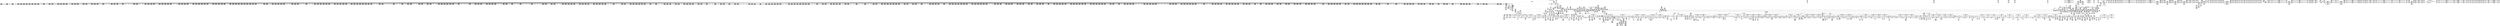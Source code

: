 digraph {
	CE0x40d3850 [shape=record,shape=Mrecord,label="{CE0x40d3850|rcu_read_unlock:tmp17|include/linux/rcupdate.h,933}"]
	CE0x40373c0 [shape=record,shape=Mrecord,label="{CE0x40373c0|task_sid:do.end6|*SummSink*}"]
	CE0x40bee70 [shape=record,shape=Mrecord,label="{CE0x40bee70|i32_883|*Constant*|*SummSource*}"]
	CE0x4033e80 [shape=record,shape=Mrecord,label="{CE0x4033e80|2472:_%struct.cred*,_:_CRE_440,448_|*MultipleSource*|Function::task_sid&Arg::task::|Function::current_has_perm&Arg::tsk::|Function::selinux_task_getpgid&Arg::p::|security/selinux/hooks.c,208}"]
	CE0x40b9250 [shape=record,shape=Mrecord,label="{CE0x40b9250|rcu_read_unlock:land.lhs.true}"]
	CE0x40c32c0 [shape=record,shape=Mrecord,label="{CE0x40c32c0|rcu_read_unlock:tmp3|*SummSource*}"]
	CE0x403a980 [shape=record,shape=Mrecord,label="{CE0x403a980|rcu_read_unlock:if.end|*SummSource*}"]
	CE0x4060670 [shape=record,shape=Mrecord,label="{CE0x4060670|2472:_%struct.cred*,_:_CRE_2907,2908_}"]
	CE0x4102fc0 [shape=record,shape=Mrecord,label="{CE0x4102fc0|__preempt_count_add:tmp7|./arch/x86/include/asm/preempt.h,73|*SummSink*}"]
	CE0x4059a10 [shape=record,shape=Mrecord,label="{CE0x4059a10|2472:_%struct.cred*,_:_CRE_2592,2594_|*MultipleSource*|Function::task_sid&Arg::task::|Function::current_has_perm&Arg::tsk::|Function::selinux_task_getpgid&Arg::p::|security/selinux/hooks.c,208}"]
	CE0x409d6f0 [shape=record,shape=Mrecord,label="{CE0x409d6f0|rcu_lock_release:indirectgoto|*SummSink*}"]
	CE0x3ff9600 [shape=record,shape=Mrecord,label="{CE0x3ff9600|i64*_getelementptr_inbounds_(_11_x_i64_,_11_x_i64_*___llvm_gcov_ctr127,_i64_0,_i64_1)|*Constant*|*SummSource*}"]
	CE0x4087770 [shape=record,shape=Mrecord,label="{CE0x4087770|rcu_read_lock:land.lhs.true2}"]
	CE0x4014490 [shape=record,shape=Mrecord,label="{CE0x4014490|i32_218|*Constant*}"]
	CE0x3fd3300 [shape=record,shape=Mrecord,label="{CE0x3fd3300|current_sid:tmp15|security/selinux/hooks.c,218}"]
	CE0x4114610 [shape=record,shape=Mrecord,label="{CE0x4114610|_call_void_asm_addl_$1,_%gs:$0_,_*m,ri,*m,_dirflag_,_fpsr_,_flags_(i32*___preempt_count,_i32_%val,_i32*___preempt_count)_#3,_!dbg_!27714,_!srcloc_!27717|./arch/x86/include/asm/preempt.h,72|*SummSource*}"]
	CE0x3fe3d30 [shape=record,shape=Mrecord,label="{CE0x3fe3d30|i8_1|*Constant*|*SummSource*}"]
	CE0x404ea80 [shape=record,shape=Mrecord,label="{CE0x404ea80|2472:_%struct.cred*,_:_CRE_1944,1952_|*MultipleSource*|Function::task_sid&Arg::task::|Function::current_has_perm&Arg::tsk::|Function::selinux_task_getpgid&Arg::p::|security/selinux/hooks.c,208}"]
	CE0x406c090 [shape=record,shape=Mrecord,label="{CE0x406c090|2472:_%struct.cred*,_:_CRE_5976,5984_|*MultipleSource*|Function::task_sid&Arg::task::|Function::current_has_perm&Arg::tsk::|Function::selinux_task_getpgid&Arg::p::|security/selinux/hooks.c,208}"]
	CE0x40d7a00 [shape=record,shape=Mrecord,label="{CE0x40d7a00|rcu_lock_release:map|Function::rcu_lock_release&Arg::map::|*SummSink*}"]
	CE0x3ffa5b0 [shape=record,shape=Mrecord,label="{CE0x3ffa5b0|task_sid:tmp2}"]
	CE0x40878c0 [shape=record,shape=Mrecord,label="{CE0x40878c0|rcu_read_lock:land.lhs.true2|*SummSource*}"]
	CE0x4035770 [shape=record,shape=Mrecord,label="{CE0x4035770|i64*_getelementptr_inbounds_(_2_x_i64_,_2_x_i64_*___llvm_gcov_ctr131,_i64_0,_i64_1)|*Constant*}"]
	CE0x407f9d0 [shape=record,shape=Mrecord,label="{CE0x407f9d0|task_sid:tmp13|security/selinux/hooks.c,208|*SummSource*}"]
	CE0x4002360 [shape=record,shape=Mrecord,label="{CE0x4002360|current_sid:tobool1|security/selinux/hooks.c,218|*SummSink*}"]
	CE0x4095860 [shape=record,shape=Mrecord,label="{CE0x4095860|cred_sid:cred|Function::cred_sid&Arg::cred::|*SummSink*}"]
	CE0x4058c40 [shape=record,shape=Mrecord,label="{CE0x4058c40|2472:_%struct.cred*,_:_CRE_2533,2534_}"]
	CE0x405ead0 [shape=record,shape=Mrecord,label="{CE0x405ead0|2472:_%struct.cred*,_:_CRE_2848,2856_|*MultipleSource*|Function::task_sid&Arg::task::|Function::current_has_perm&Arg::tsk::|Function::selinux_task_getpgid&Arg::p::|security/selinux/hooks.c,208}"]
	CE0x4045220 [shape=record,shape=Mrecord,label="{CE0x4045220|i8*_getelementptr_inbounds_(_25_x_i8_,_25_x_i8_*_.str45,_i32_0,_i32_0)|*Constant*|*SummSource*}"]
	CE0x3fe3120 [shape=record,shape=Mrecord,label="{CE0x3fe3120|current_has_perm:bb|*SummSink*}"]
	CE0x414d560 [shape=record,shape=Mrecord,label="{CE0x414d560|_call_void_mcount()_#3}"]
	CE0x4028b90 [shape=record,shape=Mrecord,label="{CE0x4028b90|2472:_%struct.cred*,_:_CRE_384,392_|*MultipleSource*|Function::task_sid&Arg::task::|Function::current_has_perm&Arg::tsk::|Function::selinux_task_getpgid&Arg::p::|security/selinux/hooks.c,208}"]
	CE0x4074790 [shape=record,shape=Mrecord,label="{CE0x4074790|2472:_%struct.cred*,_:_CRE_6354,6355_}"]
	CE0x3fe67a0 [shape=record,shape=Mrecord,label="{CE0x3fe67a0|rcu_read_lock:tmp|*SummSource*}"]
	CE0x47e39e0 [shape=record,shape=Mrecord,label="{CE0x47e39e0|current_has_perm:perms|Function::current_has_perm&Arg::perms::}"]
	CE0x409e740 [shape=record,shape=Mrecord,label="{CE0x409e740|rcu_lock_release:bb}"]
	CE0x4034370 [shape=record,shape=Mrecord,label="{CE0x4034370|rcu_read_lock:entry|*SummSource*}"]
	CE0x40cea60 [shape=record,shape=Mrecord,label="{CE0x40cea60|rcu_lock_release:tmp3}"]
	CE0x40a6790 [shape=record,shape=Mrecord,label="{CE0x40a6790|__preempt_count_sub:entry}"]
	CE0x40a7d80 [shape=record,shape=Mrecord,label="{CE0x40a7d80|COLLAPSED:_GCMRE___llvm_gcov_ctr130_internal_global_4_x_i64_zeroinitializer:_elem_0:default:}"]
	CE0x3ff2ff0 [shape=record,shape=Mrecord,label="{CE0x3ff2ff0|i64*_getelementptr_inbounds_(_2_x_i64_,_2_x_i64_*___llvm_gcov_ctr136,_i64_0,_i64_1)|*Constant*|*SummSink*}"]
	CE0x3fde170 [shape=record,shape=Mrecord,label="{CE0x3fde170|selinux_task_getpgid:tmp|*SummSink*}"]
	CE0x4076240 [shape=record,shape=Mrecord,label="{CE0x4076240|2472:_%struct.cred*,_:_CRE_6440,6448_|*MultipleSource*|Function::task_sid&Arg::task::|Function::current_has_perm&Arg::tsk::|Function::selinux_task_getpgid&Arg::p::|security/selinux/hooks.c,208}"]
	CE0x40c37a0 [shape=record,shape=Mrecord,label="{CE0x40c37a0|rcu_read_unlock:tmp3|*SummSink*}"]
	CE0x411ce70 [shape=record,shape=Mrecord,label="{CE0x411ce70|__preempt_count_add:bb|*SummSink*}"]
	CE0x410eb90 [shape=record,shape=Mrecord,label="{CE0x410eb90|i64*_getelementptr_inbounds_(_4_x_i64_,_4_x_i64_*___llvm_gcov_ctr133,_i64_0,_i64_0)|*Constant*}"]
	CE0x3fd5770 [shape=record,shape=Mrecord,label="{CE0x3fd5770|selinux_task_getpgid:tmp3|*SummSink*}"]
	CE0x5234a80 [shape=record,shape=Mrecord,label="{CE0x5234a80|GLOBAL:current_has_perm|*Constant*|*SummSource*}"]
	CE0x40199a0 [shape=record,shape=Mrecord,label="{CE0x40199a0|current_sid:tmp23|security/selinux/hooks.c,218}"]
	CE0x4019830 [shape=record,shape=Mrecord,label="{CE0x4019830|current_sid:tmp22|security/selinux/hooks.c,218|*SummSource*}"]
	CE0x3ffbb80 [shape=record,shape=Mrecord,label="{CE0x3ffbb80|_call_void_mcount()_#3|*SummSink*}"]
	CE0x40c8f70 [shape=record,shape=Mrecord,label="{CE0x40c8f70|GLOBAL:__llvm_gcov_ctr132|Global_var:__llvm_gcov_ctr132|*SummSource*}"]
	CE0x3febe60 [shape=record,shape=Mrecord,label="{CE0x3febe60|current_sid:entry}"]
	CE0x4039fc0 [shape=record,shape=Mrecord,label="{CE0x4039fc0|rcu_read_lock:tmp6|include/linux/rcupdate.h,882|*SummSink*}"]
	CE0x41041f0 [shape=record,shape=Mrecord,label="{CE0x41041f0|__preempt_count_sub:tmp3|*SummSink*}"]
	CE0x3fdd370 [shape=record,shape=Mrecord,label="{CE0x3fdd370|selinux_task_getpgid:tmp3}"]
	CE0x4100d70 [shape=record,shape=Mrecord,label="{CE0x4100d70|COLLAPSED:_GCMRE___llvm_gcov_ctr135_internal_global_4_x_i64_zeroinitializer:_elem_0:default:}"]
	CE0x4070fc0 [shape=record,shape=Mrecord,label="{CE0x4070fc0|2472:_%struct.cred*,_:_CRE_6307,6308_}"]
	CE0x4123b90 [shape=record,shape=Mrecord,label="{CE0x4123b90|i64*_getelementptr_inbounds_(_4_x_i64_,_4_x_i64_*___llvm_gcov_ctr134,_i64_0,_i64_0)|*Constant*}"]
	CE0x3ff5b20 [shape=record,shape=Mrecord,label="{CE0x3ff5b20|2472:_%struct.cred*,_:_CRE_168,176_|*MultipleSource*|Function::task_sid&Arg::task::|Function::current_has_perm&Arg::tsk::|Function::selinux_task_getpgid&Arg::p::|security/selinux/hooks.c,208}"]
	CE0x4094c80 [shape=record,shape=Mrecord,label="{CE0x4094c80|task_sid:call7|security/selinux/hooks.c,208|*SummSource*}"]
	CE0x410b9b0 [shape=record,shape=Mrecord,label="{CE0x410b9b0|rcu_lock_release:tmp6|*SummSink*}"]
	CE0x3fd3f30 [shape=record,shape=Mrecord,label="{CE0x3fd3f30|current_sid:do.body|*SummSource*}"]
	CE0x40fabb0 [shape=record,shape=Mrecord,label="{CE0x40fabb0|__preempt_count_add:tmp3|*SummSink*}"]
	CE0x3ffdb90 [shape=record,shape=Mrecord,label="{CE0x3ffdb90|task_sid:do.body5|*SummSink*}"]
	CE0x4098790 [shape=record,shape=Mrecord,label="{CE0x4098790|GLOBAL:__llvm_gcov_ctr126|Global_var:__llvm_gcov_ctr126|*SummSource*}"]
	CE0x406efe0 [shape=record,shape=Mrecord,label="{CE0x406efe0|2472:_%struct.cred*,_:_CRE_6256,6264_|*MultipleSource*|Function::task_sid&Arg::task::|Function::current_has_perm&Arg::tsk::|Function::selinux_task_getpgid&Arg::p::|security/selinux/hooks.c,208}"]
	CE0x3fd56a0 [shape=record,shape=Mrecord,label="{CE0x3fd56a0|selinux_task_getpgid:tmp3|*SummSource*}"]
	CE0x3fe2aa0 [shape=record,shape=Mrecord,label="{CE0x3fe2aa0|avc_has_perm:tclass|Function::avc_has_perm&Arg::tclass::|*SummSink*}"]
	CE0x40499d0 [shape=record,shape=Mrecord,label="{CE0x40499d0|_call_void_lockdep_rcu_suspicious(i8*_getelementptr_inbounds_(_25_x_i8_,_25_x_i8_*_.str3,_i32_0,_i32_0),_i32_208,_i8*_getelementptr_inbounds_(_41_x_i8_,_41_x_i8_*_.str44,_i32_0,_i32_0))_#10,_!dbg_!27732|security/selinux/hooks.c,208|*SummSink*}"]
	CE0x3ff14d0 [shape=record,shape=Mrecord,label="{CE0x3ff14d0|GLOBAL:current_has_perm|*Constant*}"]
	CE0x3fef670 [shape=record,shape=Mrecord,label="{CE0x3fef670|current_has_perm:call1|security/selinux/hooks.c,1543|*SummSource*}"]
	CE0x3ff8950 [shape=record,shape=Mrecord,label="{CE0x3ff8950|current_sid:tmp12|security/selinux/hooks.c,218|*SummSink*}"]
	CE0x403b600 [shape=record,shape=Mrecord,label="{CE0x403b600|_call_void_mcount()_#3|*SummSource*}"]
	CE0x4018f50 [shape=record,shape=Mrecord,label="{CE0x4018f50|_call_void_mcount()_#3}"]
	CE0x403def0 [shape=record,shape=Mrecord,label="{CE0x403def0|task_sid:if.then|*SummSource*}"]
	CE0x406fc20 [shape=record,shape=Mrecord,label="{CE0x406fc20|2472:_%struct.cred*,_:_CRE_6290,6291_}"]
	CE0x4001830 [shape=record,shape=Mrecord,label="{CE0x4001830|task_sid:land.lhs.true2}"]
	CE0x410be50 [shape=record,shape=Mrecord,label="{CE0x410be50|rcu_lock_release:tmp7|*SummSink*}"]
	CE0x40fcce0 [shape=record,shape=Mrecord,label="{CE0x40fcce0|_call_void_mcount()_#3|*SummSource*}"]
	CE0x4047360 [shape=record,shape=Mrecord,label="{CE0x4047360|2472:_%struct.cred*,_:_CRE_632,640_|*MultipleSource*|Function::task_sid&Arg::task::|Function::current_has_perm&Arg::tsk::|Function::selinux_task_getpgid&Arg::p::|security/selinux/hooks.c,208}"]
	CE0x4073490 [shape=record,shape=Mrecord,label="{CE0x4073490|2472:_%struct.cred*,_:_CRE_6338,6339_}"]
	CE0x4063770 [shape=record,shape=Mrecord,label="{CE0x4063770|2472:_%struct.cred*,_:_CRE_2949,2950_}"]
	CE0x4078320 [shape=record,shape=Mrecord,label="{CE0x4078320|2472:_%struct.cred*,_:_CRE_6528,6536_|*MultipleSource*|Function::task_sid&Arg::task::|Function::current_has_perm&Arg::tsk::|Function::selinux_task_getpgid&Arg::p::|security/selinux/hooks.c,208}"]
	CE0x3fdcbe0 [shape=record,shape=Mrecord,label="{CE0x3fdcbe0|i64*_getelementptr_inbounds_(_2_x_i64_,_2_x_i64_*___llvm_gcov_ctr280,_i64_0,_i64_0)|*Constant*}"]
	CE0x40970e0 [shape=record,shape=Mrecord,label="{CE0x40970e0|get_current:bb|*SummSource*}"]
	CE0x4027f60 [shape=record,shape=Mrecord,label="{CE0x4027f60|2472:_%struct.cred*,_:_CRE_128,136_|*MultipleSource*|Function::task_sid&Arg::task::|Function::current_has_perm&Arg::tsk::|Function::selinux_task_getpgid&Arg::p::|security/selinux/hooks.c,208}"]
	CE0x407ff60 [shape=record,shape=Mrecord,label="{CE0x407ff60|task_sid:call3|security/selinux/hooks.c,208|*SummSource*}"]
	CE0x40ca2c0 [shape=record,shape=Mrecord,label="{CE0x40ca2c0|_call_void_asm_addl_$1,_%gs:$0_,_*m,ri,*m,_dirflag_,_fpsr_,_flags_(i32*___preempt_count,_i32_%sub,_i32*___preempt_count)_#3,_!dbg_!27717,_!srcloc_!27718|./arch/x86/include/asm/preempt.h,77|*SummSink*}"]
	CE0x4054230 [shape=record,shape=Mrecord,label="{CE0x4054230|2472:_%struct.cred*,_:_CRE_2288,2296_|*MultipleSource*|Function::task_sid&Arg::task::|Function::current_has_perm&Arg::tsk::|Function::selinux_task_getpgid&Arg::p::|security/selinux/hooks.c,208}"]
	CE0x403a870 [shape=record,shape=Mrecord,label="{CE0x403a870|rcu_read_unlock:if.end}"]
	CE0x4075d50 [shape=record,shape=Mrecord,label="{CE0x4075d50|2472:_%struct.cred*,_:_CRE_6424,6432_|*MultipleSource*|Function::task_sid&Arg::task::|Function::current_has_perm&Arg::tsk::|Function::selinux_task_getpgid&Arg::p::|security/selinux/hooks.c,208}"]
	CE0x410c610 [shape=record,shape=Mrecord,label="{CE0x410c610|rcu_lock_acquire:tmp4|include/linux/rcupdate.h,418}"]
	CE0x40faab0 [shape=record,shape=Mrecord,label="{CE0x40faab0|__preempt_count_add:tmp3|*SummSource*}"]
	CE0x3ff83d0 [shape=record,shape=Mrecord,label="{CE0x3ff83d0|current_sid:tmp11|security/selinux/hooks.c,218|*SummSource*}"]
	CE0x4062b90 [shape=record,shape=Mrecord,label="{CE0x4062b90|2472:_%struct.cred*,_:_CRE_2939,2940_}"]
	CE0x4082450 [shape=record,shape=Mrecord,label="{CE0x4082450|i64*_getelementptr_inbounds_(_13_x_i64_,_13_x_i64_*___llvm_gcov_ctr126,_i64_0,_i64_10)|*Constant*|*SummSource*}"]
	CE0x4111710 [shape=record,shape=Mrecord,label="{CE0x4111710|_ret_void,_!dbg_!27720|./arch/x86/include/asm/preempt.h,78}"]
	CE0x4038fb0 [shape=record,shape=Mrecord,label="{CE0x4038fb0|rcu_read_unlock:tmp6|include/linux/rcupdate.h,933}"]
	CE0x4063b00 [shape=record,shape=Mrecord,label="{CE0x4063b00|2472:_%struct.cred*,_:_CRE_2952,2953_}"]
	CE0x4123a80 [shape=record,shape=Mrecord,label="{CE0x4123a80|COLLAPSED:_GCMRE___llvm_gcov_ctr129_internal_global_4_x_i64_zeroinitializer:_elem_0:default:}"]
	CE0x3ff2b70 [shape=record,shape=Mrecord,label="{CE0x3ff2b70|i64*_getelementptr_inbounds_(_2_x_i64_,_2_x_i64_*___llvm_gcov_ctr136,_i64_0,_i64_1)|*Constant*}"]
	CE0x4032dd0 [shape=record,shape=Mrecord,label="{CE0x4032dd0|rcu_read_lock:do.end}"]
	CE0x4110dc0 [shape=record,shape=Mrecord,label="{CE0x4110dc0|i64*_getelementptr_inbounds_(_4_x_i64_,_4_x_i64_*___llvm_gcov_ctr134,_i64_0,_i64_3)|*Constant*|*SummSink*}"]
	CE0x4033330 [shape=record,shape=Mrecord,label="{CE0x4033330|rcu_read_lock:tmp1|*SummSource*}"]
	CE0x40c9230 [shape=record,shape=Mrecord,label="{CE0x40c9230|GLOBAL:__preempt_count_add|*Constant*|*SummSink*}"]
	CE0x3fca2b0 [shape=record,shape=Mrecord,label="{CE0x3fca2b0|i64*_getelementptr_inbounds_(_11_x_i64_,_11_x_i64_*___llvm_gcov_ctr125,_i64_0,_i64_0)|*Constant*}"]
	CE0x40299b0 [shape=record,shape=Mrecord,label="{CE0x40299b0|_ret_void,_!dbg_!27735|include/linux/rcupdate.h,884|*SummSink*}"]
	CE0x410d980 [shape=record,shape=Mrecord,label="{CE0x410d980|__rcu_read_lock:tmp4|include/linux/rcupdate.h,239}"]
	CE0x3fffda0 [shape=record,shape=Mrecord,label="{CE0x3fffda0|i1_true|*Constant*}"]
	CE0x3fe1f80 [shape=record,shape=Mrecord,label="{CE0x3fe1f80|avc_has_perm:tsid|Function::avc_has_perm&Arg::tsid::}"]
	CE0x40390d0 [shape=record,shape=Mrecord,label="{CE0x40390d0|rcu_read_unlock:tmp6|include/linux/rcupdate.h,933|*SummSource*}"]
	CE0x410f300 [shape=record,shape=Mrecord,label="{CE0x410f300|i64*_getelementptr_inbounds_(_4_x_i64_,_4_x_i64_*___llvm_gcov_ctr133,_i64_0,_i64_2)|*Constant*|*SummSource*}"]
	CE0x40a8260 [shape=record,shape=Mrecord,label="{CE0x40a8260|rcu_lock_acquire:bb|*SummSource*}"]
	CE0x410dda0 [shape=record,shape=Mrecord,label="{CE0x410dda0|__rcu_read_lock:tmp2|*SummSource*}"]
	CE0x403d290 [shape=record,shape=Mrecord,label="{CE0x403d290|_ret_void,_!dbg_!27717|include/linux/rcupdate.h,240|*SummSource*}"]
	CE0x40d7690 [shape=record,shape=Mrecord,label="{CE0x40d7690|rcu_lock_release:entry|*SummSink*}"]
	CE0x40a8300 [shape=record,shape=Mrecord,label="{CE0x40a8300|rcu_lock_acquire:bb|*SummSink*}"]
	CE0x410d070 [shape=record,shape=Mrecord,label="{CE0x410d070|_call_void_mcount()_#3|*SummSink*}"]
	CE0x4096170 [shape=record,shape=Mrecord,label="{CE0x4096170|_call_void_rcu_read_unlock()_#10,_!dbg_!27748|security/selinux/hooks.c,209}"]
	CE0x4076960 [shape=record,shape=Mrecord,label="{CE0x4076960|2472:_%struct.cred*,_:_CRE_6464,6472_|*MultipleSource*|Function::task_sid&Arg::task::|Function::current_has_perm&Arg::tsk::|Function::selinux_task_getpgid&Arg::p::|security/selinux/hooks.c,208}"]
	CE0x4034cb0 [shape=record,shape=Mrecord,label="{CE0x4034cb0|_call_void_mcount()_#3}"]
	CE0x4050210 [shape=record,shape=Mrecord,label="{CE0x4050210|2472:_%struct.cred*,_:_CRE_2036,2040_|*MultipleSource*|Function::task_sid&Arg::task::|Function::current_has_perm&Arg::tsk::|Function::selinux_task_getpgid&Arg::p::|security/selinux/hooks.c,208}"]
	CE0x40354e0 [shape=record,shape=Mrecord,label="{CE0x40354e0|2472:_%struct.cred*,_:_CRE_40,44_|*MultipleSource*|Function::task_sid&Arg::task::|Function::current_has_perm&Arg::tsk::|Function::selinux_task_getpgid&Arg::p::|security/selinux/hooks.c,208}"]
	CE0x4129830 [shape=record,shape=Mrecord,label="{CE0x4129830|__rcu_read_unlock:tmp6|include/linux/rcupdate.h,245|*SummSink*}"]
	CE0x4071480 [shape=record,shape=Mrecord,label="{CE0x4071480|2472:_%struct.cred*,_:_CRE_6311,6312_}"]
	CE0x401d1f0 [shape=record,shape=Mrecord,label="{CE0x401d1f0|__rcu_read_lock:tmp}"]
	CE0x4074400 [shape=record,shape=Mrecord,label="{CE0x4074400|2472:_%struct.cred*,_:_CRE_6351,6352_}"]
	CE0x40742d0 [shape=record,shape=Mrecord,label="{CE0x40742d0|2472:_%struct.cred*,_:_CRE_6350,6351_}"]
	CE0x404ef40 [shape=record,shape=Mrecord,label="{CE0x404ef40|2472:_%struct.cred*,_:_CRE_1960,1968_|*MultipleSource*|Function::task_sid&Arg::task::|Function::current_has_perm&Arg::tsk::|Function::selinux_task_getpgid&Arg::p::|security/selinux/hooks.c,208}"]
	CE0x40d6460 [shape=record,shape=Mrecord,label="{CE0x40d6460|rcu_read_unlock:tmp19|include/linux/rcupdate.h,933|*SummSource*}"]
	CE0x410b030 [shape=record,shape=Mrecord,label="{CE0x410b030|i64_ptrtoint_(i8*_blockaddress(_rcu_lock_release,_%__here)_to_i64)|*Constant*|*SummSink*}"]
	CE0x40c9f30 [shape=record,shape=Mrecord,label="{CE0x40c9f30|rcu_read_unlock:tmp8|include/linux/rcupdate.h,933|*SummSource*}"]
	CE0x3fed620 [shape=record,shape=Mrecord,label="{CE0x3fed620|2472:_%struct.cred*,_:_CRE_320,328_|*MultipleSource*|Function::task_sid&Arg::task::|Function::current_has_perm&Arg::tsk::|Function::selinux_task_getpgid&Arg::p::|security/selinux/hooks.c,208}"]
	CE0x40a7e50 [shape=record,shape=Mrecord,label="{CE0x40a7e50|rcu_lock_release:tmp}"]
	CE0x40b9af0 [shape=record,shape=Mrecord,label="{CE0x40b9af0|rcu_read_lock:bb|*SummSink*}"]
	CE0x40cef10 [shape=record,shape=Mrecord,label="{CE0x40cef10|_call_void_mcount()_#3|*SummSink*}"]
	CE0x401bee0 [shape=record,shape=Mrecord,label="{CE0x401bee0|current_sid:tmp24|security/selinux/hooks.c,220|*SummSink*}"]
	CE0x3fdd690 [shape=record,shape=Mrecord,label="{CE0x3fdd690|selinux_task_getpgid:p|Function::selinux_task_getpgid&Arg::p::|*SummSink*}"]
	CE0x41014b0 [shape=record,shape=Mrecord,label="{CE0x41014b0|__rcu_read_unlock:do.body|*SummSource*}"]
	CE0x40047d0 [shape=record,shape=Mrecord,label="{CE0x40047d0|current_sid:tmp18|security/selinux/hooks.c,218|*SummSink*}"]
	CE0x40d5150 [shape=record,shape=Mrecord,label="{CE0x40d5150|i32_934|*Constant*|*SummSink*}"]
	CE0x4071f30 [shape=record,shape=Mrecord,label="{CE0x4071f30|2472:_%struct.cred*,_:_CRE_6320,6321_}"]
	CE0x40facc0 [shape=record,shape=Mrecord,label="{CE0x40facc0|__rcu_read_unlock:tmp1|*SummSource*}"]
	CE0x405f420 [shape=record,shape=Mrecord,label="{CE0x405f420|2472:_%struct.cred*,_:_CRE_2876,2880_|*MultipleSource*|Function::task_sid&Arg::task::|Function::current_has_perm&Arg::tsk::|Function::selinux_task_getpgid&Arg::p::|security/selinux/hooks.c,208}"]
	CE0x4096200 [shape=record,shape=Mrecord,label="{CE0x4096200|_call_void_rcu_read_unlock()_#10,_!dbg_!27748|security/selinux/hooks.c,209|*SummSource*}"]
	CE0x403c660 [shape=record,shape=Mrecord,label="{CE0x403c660|i64*_getelementptr_inbounds_(_13_x_i64_,_13_x_i64_*___llvm_gcov_ctr126,_i64_0,_i64_0)|*Constant*|*SummSink*}"]
	CE0x3fd7010 [shape=record,shape=Mrecord,label="{CE0x3fd7010|2472:_%struct.cred*,_:_CRE_692,693_}"]
	CE0x4057d60 [shape=record,shape=Mrecord,label="{CE0x4057d60|2472:_%struct.cred*,_:_CRE_2521,2522_}"]
	CE0x40c0650 [shape=record,shape=Mrecord,label="{CE0x40c0650|rcu_read_lock:tmp22|include/linux/rcupdate.h,884|*SummSink*}"]
	CE0x3fe0030 [shape=record,shape=Mrecord,label="{CE0x3fe0030|_ret_i32_%call,_!dbg_!27713|security/selinux/hooks.c,3579|*SummSource*}"]
	CE0x405f680 [shape=record,shape=Mrecord,label="{CE0x405f680|2472:_%struct.cred*,_:_CRE_2880,2884_|*MultipleSource*|Function::task_sid&Arg::task::|Function::current_has_perm&Arg::tsk::|Function::selinux_task_getpgid&Arg::p::|security/selinux/hooks.c,208}"]
	CE0x4028340 [shape=record,shape=Mrecord,label="{CE0x4028340|GLOBAL:rcu_lock_map|Global_var:rcu_lock_map|*SummSource*}"]
	CE0x4073100 [shape=record,shape=Mrecord,label="{CE0x4073100|2472:_%struct.cred*,_:_CRE_6335,6336_}"]
	CE0x410c9a0 [shape=record,shape=Mrecord,label="{CE0x410c9a0|__rcu_read_lock:bb|*SummSink*}"]
	CE0x406e200 [shape=record,shape=Mrecord,label="{CE0x406e200|2472:_%struct.cred*,_:_CRE_6208,6216_|*MultipleSource*|Function::task_sid&Arg::task::|Function::current_has_perm&Arg::tsk::|Function::selinux_task_getpgid&Arg::p::|security/selinux/hooks.c,208}"]
	CE0x407e800 [shape=record,shape=Mrecord,label="{CE0x407e800|task_sid:tmp10|security/selinux/hooks.c,208}"]
	CE0x4128240 [shape=record,shape=Mrecord,label="{CE0x4128240|__preempt_count_sub:tmp2|*SummSink*}"]
	CE0x47e3aa0 [shape=record,shape=Mrecord,label="{CE0x47e3aa0|current_has_perm:perms|Function::current_has_perm&Arg::perms::|*SummSource*}"]
	CE0x4018db0 [shape=record,shape=Mrecord,label="{CE0x4018db0|get_current:tmp3|*SummSource*}"]
	CE0x4098820 [shape=record,shape=Mrecord,label="{CE0x4098820|GLOBAL:__llvm_gcov_ctr126|Global_var:__llvm_gcov_ctr126|*SummSink*}"]
	CE0x3fef200 [shape=record,shape=Mrecord,label="{CE0x3fef200|current_has_perm:call1|security/selinux/hooks.c,1543|*SummSink*}"]
	CE0x3fd9420 [shape=record,shape=Mrecord,label="{CE0x3fd9420|i64*_getelementptr_inbounds_(_11_x_i64_,_11_x_i64_*___llvm_gcov_ctr125,_i64_0,_i64_6)|*Constant*|*SummSink*}"]
	CE0x4080720 [shape=record,shape=Mrecord,label="{CE0x4080720|i64_6|*Constant*|*SummSource*}"]
	CE0x4063640 [shape=record,shape=Mrecord,label="{CE0x4063640|2472:_%struct.cred*,_:_CRE_2948,2949_}"]
	CE0x40c0ed0 [shape=record,shape=Mrecord,label="{CE0x40c0ed0|rcu_read_unlock:land.lhs.true|*SummSink*}"]
	CE0x40400f0 [shape=record,shape=Mrecord,label="{CE0x40400f0|2472:_%struct.cred*,_:_CRE_88,92_|*MultipleSource*|Function::task_sid&Arg::task::|Function::current_has_perm&Arg::tsk::|Function::selinux_task_getpgid&Arg::p::|security/selinux/hooks.c,208}"]
	CE0x40715b0 [shape=record,shape=Mrecord,label="{CE0x40715b0|2472:_%struct.cred*,_:_CRE_6312,6313_}"]
	CE0x40d7700 [shape=record,shape=Mrecord,label="{CE0x40d7700|rcu_lock_release:map|Function::rcu_lock_release&Arg::map::}"]
	CE0x40a43e0 [shape=record,shape=Mrecord,label="{CE0x40a43e0|__preempt_count_sub:tmp6|./arch/x86/include/asm/preempt.h,78|*SummSink*}"]
	CE0x4087cc0 [shape=record,shape=Mrecord,label="{CE0x4087cc0|cred_sid:security|security/selinux/hooks.c,196}"]
	CE0x3ffa290 [shape=record,shape=Mrecord,label="{CE0x3ffa290|task_sid:do.end6}"]
	CE0x40659e0 [shape=record,shape=Mrecord,label="{CE0x40659e0|2472:_%struct.cred*,_:_CRE_2984,2988_|*MultipleSource*|Function::task_sid&Arg::task::|Function::current_has_perm&Arg::tsk::|Function::selinux_task_getpgid&Arg::p::|security/selinux/hooks.c,208}"]
	CE0x4069f20 [shape=record,shape=Mrecord,label="{CE0x4069f20|2472:_%struct.cred*,_:_CRE_5864,5872_|*MultipleSource*|Function::task_sid&Arg::task::|Function::current_has_perm&Arg::tsk::|Function::selinux_task_getpgid&Arg::p::|security/selinux/hooks.c,208}"]
	CE0x3fd5290 [shape=record,shape=Mrecord,label="{CE0x3fd5290|current_sid:tmp1|*SummSource*}"]
	CE0x40c1630 [shape=record,shape=Mrecord,label="{CE0x40c1630|cred_sid:sid|security/selinux/hooks.c,197|*SummSink*}"]
	CE0x4028db0 [shape=record,shape=Mrecord,label="{CE0x4028db0|2472:_%struct.cred*,_:_CRE_392,400_|*MultipleSource*|Function::task_sid&Arg::task::|Function::current_has_perm&Arg::tsk::|Function::selinux_task_getpgid&Arg::p::|security/selinux/hooks.c,208}"]
	CE0x403f220 [shape=record,shape=Mrecord,label="{CE0x403f220|2472:_%struct.cred*,_:_CRE_84,88_|*MultipleSource*|Function::task_sid&Arg::task::|Function::current_has_perm&Arg::tsk::|Function::selinux_task_getpgid&Arg::p::|security/selinux/hooks.c,208}"]
	CE0x405bb50 [shape=record,shape=Mrecord,label="{CE0x405bb50|2472:_%struct.cred*,_:_CRE_2696,2704_|*MultipleSource*|Function::task_sid&Arg::task::|Function::current_has_perm&Arg::tsk::|Function::selinux_task_getpgid&Arg::p::|security/selinux/hooks.c,208}"]
	CE0x41107c0 [shape=record,shape=Mrecord,label="{CE0x41107c0|__rcu_read_unlock:tmp|*SummSink*}"]
	CE0x3fee160 [shape=record,shape=Mrecord,label="{CE0x3fee160|current_sid:tmp4|security/selinux/hooks.c,218}"]
	CE0x407c6e0 [shape=record,shape=Mrecord,label="{CE0x407c6e0|2472:_%struct.cred*,_:_CRE_10572,10576_|*MultipleSource*|Function::task_sid&Arg::task::|Function::current_has_perm&Arg::tsk::|Function::selinux_task_getpgid&Arg::p::|security/selinux/hooks.c,208}"]
	CE0x40990b0 [shape=record,shape=Mrecord,label="{CE0x40990b0|task_sid:tmp8|security/selinux/hooks.c,208}"]
	CE0x403ec00 [shape=record,shape=Mrecord,label="{CE0x403ec00|rcu_lock_release:tmp1|*SummSource*}"]
	CE0x40cad30 [shape=record,shape=Mrecord,label="{CE0x40cad30|i32_0|*Constant*}"]
	CE0x4059100 [shape=record,shape=Mrecord,label="{CE0x4059100|2472:_%struct.cred*,_:_CRE_2544,2568_|*MultipleSource*|Function::task_sid&Arg::task::|Function::current_has_perm&Arg::tsk::|Function::selinux_task_getpgid&Arg::p::|security/selinux/hooks.c,208}"]
	CE0x4039e90 [shape=record,shape=Mrecord,label="{CE0x4039e90|rcu_read_lock:tmp6|include/linux/rcupdate.h,882|*SummSource*}"]
	CE0x40b5590 [shape=record,shape=Mrecord,label="{CE0x40b5590|__rcu_read_lock:tmp6|include/linux/rcupdate.h,240|*SummSource*}"]
	CE0x3fd55a0 [shape=record,shape=Mrecord,label="{CE0x3fd55a0|current_sid:tmp1|*SummSink*}"]
	CE0x410cd50 [shape=record,shape=Mrecord,label="{CE0x410cd50|i64*_getelementptr_inbounds_(_4_x_i64_,_4_x_i64_*___llvm_gcov_ctr128,_i64_0,_i64_0)|*Constant*|*SummSource*}"]
	CE0x3fded50 [shape=record,shape=Mrecord,label="{CE0x3fded50|current_sid:tmp9|security/selinux/hooks.c,218}"]
	CE0x4127e20 [shape=record,shape=Mrecord,label="{CE0x4127e20|__preempt_count_sub:tmp7|./arch/x86/include/asm/preempt.h,78|*SummSink*}"]
	CE0x4067920 [shape=record,shape=Mrecord,label="{CE0x4067920|2472:_%struct.cred*,_:_CRE_3096,3104_|*MultipleSource*|Function::task_sid&Arg::task::|Function::current_has_perm&Arg::tsk::|Function::selinux_task_getpgid&Arg::p::|security/selinux/hooks.c,208}"]
	CE0x406f960 [shape=record,shape=Mrecord,label="{CE0x406f960|2472:_%struct.cred*,_:_CRE_6289,6290_}"]
	CE0x403c9e0 [shape=record,shape=Mrecord,label="{CE0x403c9e0|i64*_getelementptr_inbounds_(_4_x_i64_,_4_x_i64_*___llvm_gcov_ctr128,_i64_0,_i64_1)|*Constant*|*SummSource*}"]
	CE0x40f8530 [shape=record,shape=Mrecord,label="{CE0x40f8530|i8*_undef|*Constant*}"]
	CE0x406c7b0 [shape=record,shape=Mrecord,label="{CE0x406c7b0|2472:_%struct.cred*,_:_CRE_6000,6008_|*MultipleSource*|Function::task_sid&Arg::task::|Function::current_has_perm&Arg::tsk::|Function::selinux_task_getpgid&Arg::p::|security/selinux/hooks.c,208}"]
	CE0x40c94c0 [shape=record,shape=Mrecord,label="{CE0x40c94c0|rcu_read_unlock:do.body|*SummSource*}"]
	CE0x40589e0 [shape=record,shape=Mrecord,label="{CE0x40589e0|2472:_%struct.cred*,_:_CRE_2531,2532_}"]
	CE0x4041530 [shape=record,shape=Mrecord,label="{CE0x4041530|cred_sid:tmp|*SummSource*}"]
	CE0x3fcdaa0 [shape=record,shape=Mrecord,label="{CE0x3fcdaa0|selinux_task_getpgid:bb}"]
	CE0x3fdc080 [shape=record,shape=Mrecord,label="{CE0x3fdc080|selinux_task_getpgid:tmp2|*SummSink*}"]
	CE0x5b96ce0 [shape=record,shape=Mrecord,label="{CE0x5b96ce0|current_has_perm:tsk|Function::current_has_perm&Arg::tsk::}"]
	CE0x3fd4bc0 [shape=record,shape=Mrecord,label="{CE0x3fd4bc0|current_sid:tmp3}"]
	CE0x407b9c0 [shape=record,shape=Mrecord,label="{CE0x407b9c0|2472:_%struct.cred*,_:_CRE_10536,10544_|*MultipleSource*|Function::task_sid&Arg::task::|Function::current_has_perm&Arg::tsk::|Function::selinux_task_getpgid&Arg::p::|security/selinux/hooks.c,208}"]
	CE0x404bb00 [shape=record,shape=Mrecord,label="{CE0x404bb00|2472:_%struct.cred*,_:_CRE_772,776_|*MultipleSource*|Function::task_sid&Arg::task::|Function::current_has_perm&Arg::tsk::|Function::selinux_task_getpgid&Arg::p::|security/selinux/hooks.c,208}"]
	CE0x4058450 [shape=record,shape=Mrecord,label="{CE0x4058450|2472:_%struct.cred*,_:_CRE_2526,2527_}"]
	CE0x403d0b0 [shape=record,shape=Mrecord,label="{CE0x403d0b0|_ret_void,_!dbg_!27717|include/linux/rcupdate.h,240}"]
	CE0x4055500 [shape=record,shape=Mrecord,label="{CE0x4055500|2472:_%struct.cred*,_:_CRE_2352,2360_|*MultipleSource*|Function::task_sid&Arg::task::|Function::current_has_perm&Arg::tsk::|Function::selinux_task_getpgid&Arg::p::|security/selinux/hooks.c,208}"]
	CE0x410b940 [shape=record,shape=Mrecord,label="{CE0x410b940|rcu_lock_release:tmp6|*SummSource*}"]
	CE0x40c0b80 [shape=record,shape=Mrecord,label="{CE0x40c0b80|cred_sid:bb|*SummSink*}"]
	CE0x4102a90 [shape=record,shape=Mrecord,label="{CE0x4102a90|__preempt_count_sub:sub|./arch/x86/include/asm/preempt.h,77}"]
	CE0x40689c0 [shape=record,shape=Mrecord,label="{CE0x40689c0|2472:_%struct.cred*,_:_CRE_3136,3140_|*MultipleSource*|Function::task_sid&Arg::task::|Function::current_has_perm&Arg::tsk::|Function::selinux_task_getpgid&Arg::p::|security/selinux/hooks.c,208}"]
	CE0x3feb4f0 [shape=record,shape=Mrecord,label="{CE0x3feb4f0|current_has_perm:call|security/selinux/hooks.c,1542}"]
	CE0x406a180 [shape=record,shape=Mrecord,label="{CE0x406a180|2472:_%struct.cred*,_:_CRE_5872,5880_|*MultipleSource*|Function::task_sid&Arg::task::|Function::current_has_perm&Arg::tsk::|Function::selinux_task_getpgid&Arg::p::|security/selinux/hooks.c,208}"]
	CE0x403d9d0 [shape=record,shape=Mrecord,label="{CE0x403d9d0|2472:_%struct.cred*,_:_CRE_264,272_|*MultipleSource*|Function::task_sid&Arg::task::|Function::current_has_perm&Arg::tsk::|Function::selinux_task_getpgid&Arg::p::|security/selinux/hooks.c,208}"]
	CE0x409af00 [shape=record,shape=Mrecord,label="{CE0x409af00|__rcu_read_unlock:entry|*SummSink*}"]
	CE0x4037770 [shape=record,shape=Mrecord,label="{CE0x4037770|cred_sid:tmp3}"]
	CE0x4064a70 [shape=record,shape=Mrecord,label="{CE0x4064a70|2472:_%struct.cred*,_:_CRE_2965,2966_}"]
	CE0x4047be0 [shape=record,shape=Mrecord,label="{CE0x4047be0|2472:_%struct.cred*,_:_CRE_652,656_|*MultipleSource*|Function::task_sid&Arg::task::|Function::current_has_perm&Arg::tsk::|Function::selinux_task_getpgid&Arg::p::|security/selinux/hooks.c,208}"]
	CE0x404d4f0 [shape=record,shape=Mrecord,label="{CE0x404d4f0|2472:_%struct.cred*,_:_CRE_1872,1880_|*MultipleSource*|Function::task_sid&Arg::task::|Function::current_has_perm&Arg::tsk::|Function::selinux_task_getpgid&Arg::p::|security/selinux/hooks.c,208}"]
	CE0x3fca3a0 [shape=record,shape=Mrecord,label="{CE0x3fca3a0|i64*_getelementptr_inbounds_(_11_x_i64_,_11_x_i64_*___llvm_gcov_ctr125,_i64_0,_i64_0)|*Constant*|*SummSource*}"]
	CE0x5b96c70 [shape=record,shape=Mrecord,label="{CE0x5b96c70|current_has_perm:entry|*SummSink*}"]
	CE0x401c4f0 [shape=record,shape=Mrecord,label="{CE0x401c4f0|i64*_getelementptr_inbounds_(_13_x_i64_,_13_x_i64_*___llvm_gcov_ctr126,_i64_0,_i64_1)|*Constant*}"]
	CE0x406cc40 [shape=record,shape=Mrecord,label="{CE0x406cc40|2472:_%struct.cred*,_:_CRE_6136,6140_|*MultipleSource*|Function::task_sid&Arg::task::|Function::current_has_perm&Arg::tsk::|Function::selinux_task_getpgid&Arg::p::|security/selinux/hooks.c,208}"]
	CE0x401b1e0 [shape=record,shape=Mrecord,label="{CE0x401b1e0|rcu_read_lock:tmp11|include/linux/rcupdate.h,882|*SummSink*}"]
	CE0x3fd9ff0 [shape=record,shape=Mrecord,label="{CE0x3fd9ff0|i64*_getelementptr_inbounds_(_11_x_i64_,_11_x_i64_*___llvm_gcov_ctr125,_i64_0,_i64_10)|*Constant*|*SummSink*}"]
	CE0x4098a90 [shape=record,shape=Mrecord,label="{CE0x4098a90|task_sid:tmp6|security/selinux/hooks.c,208|*SummSink*}"]
	CE0x40a2c00 [shape=record,shape=Mrecord,label="{CE0x40a2c00|i64*_getelementptr_inbounds_(_4_x_i64_,_4_x_i64_*___llvm_gcov_ctr130,_i64_0,_i64_3)|*Constant*}"]
	CE0x4073950 [shape=record,shape=Mrecord,label="{CE0x4073950|2472:_%struct.cred*,_:_CRE_6342,6343_}"]
	CE0x4058fd0 [shape=record,shape=Mrecord,label="{CE0x4058fd0|2472:_%struct.cred*,_:_CRE_2536,2544_|*MultipleSource*|Function::task_sid&Arg::task::|Function::current_has_perm&Arg::tsk::|Function::selinux_task_getpgid&Arg::p::|security/selinux/hooks.c,208}"]
	CE0x40b65f0 [shape=record,shape=Mrecord,label="{CE0x40b65f0|rcu_lock_acquire:indirectgoto|*SummSink*}"]
	CE0x3feedb0 [shape=record,shape=Mrecord,label="{CE0x3feedb0|current_sid:entry|*SummSink*}"]
	CE0x405d540 [shape=record,shape=Mrecord,label="{CE0x405d540|2472:_%struct.cred*,_:_CRE_2776,2784_|*MultipleSource*|Function::task_sid&Arg::task::|Function::current_has_perm&Arg::tsk::|Function::selinux_task_getpgid&Arg::p::|security/selinux/hooks.c,208}"]
	CE0x409ec60 [shape=record,shape=Mrecord,label="{CE0x409ec60|rcu_lock_acquire:bb}"]
	CE0x4063d60 [shape=record,shape=Mrecord,label="{CE0x4063d60|2472:_%struct.cred*,_:_CRE_2954,2955_}"]
	CE0x4049b10 [shape=record,shape=Mrecord,label="{CE0x4049b10|i32_208|*Constant*}"]
	CE0x4050470 [shape=record,shape=Mrecord,label="{CE0x4050470|2472:_%struct.cred*,_:_CRE_2040,2044_|*MultipleSource*|Function::task_sid&Arg::task::|Function::current_has_perm&Arg::tsk::|Function::selinux_task_getpgid&Arg::p::|security/selinux/hooks.c,208}"]
	CE0x402ce60 [shape=record,shape=Mrecord,label="{CE0x402ce60|__rcu_read_lock:tmp5|include/linux/rcupdate.h,239}"]
	CE0x3ffa0f0 [shape=record,shape=Mrecord,label="{CE0x3ffa0f0|task_sid:if.end|*SummSource*}"]
	CE0x402a190 [shape=record,shape=Mrecord,label="{CE0x402a190|2472:_%struct.cred*,_:_CRE_280,288_|*MultipleSource*|Function::task_sid&Arg::task::|Function::current_has_perm&Arg::tsk::|Function::selinux_task_getpgid&Arg::p::|security/selinux/hooks.c,208}"]
	CE0x40a6720 [shape=record,shape=Mrecord,label="{CE0x40a6720|__preempt_count_sub:entry|*SummSource*}"]
	CE0x408e4b0 [shape=record,shape=Mrecord,label="{CE0x408e4b0|rcu_read_unlock:tmp16|include/linux/rcupdate.h,933}"]
	CE0x40c8b20 [shape=record,shape=Mrecord,label="{CE0x40c8b20|rcu_lock_acquire:tmp2|*SummSink*}"]
	CE0x3feb0b0 [shape=record,shape=Mrecord,label="{CE0x3feb0b0|_call_void_mcount()_#3}"]
	CE0x4087dc0 [shape=record,shape=Mrecord,label="{CE0x4087dc0|cred_sid:security|security/selinux/hooks.c,196|*SummSource*}"]
	CE0x4041960 [shape=record,shape=Mrecord,label="{CE0x4041960|rcu_read_unlock:tmp12|include/linux/rcupdate.h,933|*SummSource*}"]
	CE0x3ffe010 [shape=record,shape=Mrecord,label="{CE0x3ffe010|get_current:tmp2|*SummSource*}"]
	CE0x4036660 [shape=record,shape=Mrecord,label="{CE0x4036660|2472:_%struct.cred*,_:_CRE_16,20_|*MultipleSource*|Function::task_sid&Arg::task::|Function::current_has_perm&Arg::tsk::|Function::selinux_task_getpgid&Arg::p::|security/selinux/hooks.c,208}"]
	CE0x4081be0 [shape=record,shape=Mrecord,label="{CE0x4081be0|i64*_getelementptr_inbounds_(_13_x_i64_,_13_x_i64_*___llvm_gcov_ctr126,_i64_0,_i64_8)|*Constant*}"]
	CE0x409e9a0 [shape=record,shape=Mrecord,label="{CE0x409e9a0|__preempt_count_add:tmp4|./arch/x86/include/asm/preempt.h,72|*SummSink*}"]
	CE0x4070e90 [shape=record,shape=Mrecord,label="{CE0x4070e90|2472:_%struct.cred*,_:_CRE_6306,6307_}"]
	CE0x3feb830 [shape=record,shape=Mrecord,label="{CE0x3feb830|current_has_perm:call|security/selinux/hooks.c,1542|*SummSink*}"]
	CE0x406ad60 [shape=record,shape=Mrecord,label="{CE0x406ad60|2472:_%struct.cred*,_:_CRE_5912,5920_|*MultipleSource*|Function::task_sid&Arg::task::|Function::current_has_perm&Arg::tsk::|Function::selinux_task_getpgid&Arg::p::|security/selinux/hooks.c,208}"]
	CE0x4113af0 [shape=record,shape=Mrecord,label="{CE0x4113af0|i64*_getelementptr_inbounds_(_4_x_i64_,_4_x_i64_*___llvm_gcov_ctr135,_i64_0,_i64_3)|*Constant*|*SummSink*}"]
	CE0x40b3d60 [shape=record,shape=Mrecord,label="{CE0x40b3d60|rcu_lock_acquire:tmp3}"]
	CE0x409e930 [shape=record,shape=Mrecord,label="{CE0x409e930|__preempt_count_add:tmp4|./arch/x86/include/asm/preempt.h,72|*SummSource*}"]
	CE0x40fc080 [shape=record,shape=Mrecord,label="{CE0x40fc080|rcu_lock_acquire:tmp5|include/linux/rcupdate.h,418|*SummSink*}"]
	CE0x3ffaf80 [shape=record,shape=Mrecord,label="{CE0x3ffaf80|_call_void_rcu_lock_acquire(%struct.lockdep_map*_rcu_lock_map)_#10,_!dbg_!27711|include/linux/rcupdate.h,881|*SummSource*}"]
	CE0x3fec070 [shape=record,shape=Mrecord,label="{CE0x3fec070|_call_void_mcount()_#3|*SummSink*}"]
	CE0x3fcb1e0 [shape=record,shape=Mrecord,label="{CE0x3fcb1e0|current_sid:tobool1|security/selinux/hooks.c,218}"]
	CE0x40d66c0 [shape=record,shape=Mrecord,label="{CE0x40d66c0|rcu_read_unlock:tmp20|include/linux/rcupdate.h,933}"]
	CE0x402d150 [shape=record,shape=Mrecord,label="{CE0x402d150|__rcu_read_lock:tmp5|include/linux/rcupdate.h,239|*SummSink*}"]
	CE0x40604c0 [shape=record,shape=Mrecord,label="{CE0x40604c0|2472:_%struct.cred*,_:_CRE_2906,2907_}"]
	CE0x4065190 [shape=record,shape=Mrecord,label="{CE0x4065190|2472:_%struct.cred*,_:_CRE_2971,2972_}"]
	CE0x4100530 [shape=record,shape=Mrecord,label="{CE0x4100530|__preempt_count_add:tmp2|*SummSource*}"]
	CE0x403a4f0 [shape=record,shape=Mrecord,label="{CE0x403a4f0|2472:_%struct.cred*,_:_CRE_304,312_|*MultipleSource*|Function::task_sid&Arg::task::|Function::current_has_perm&Arg::tsk::|Function::selinux_task_getpgid&Arg::p::|security/selinux/hooks.c,208}"]
	CE0x40b5730 [shape=record,shape=Mrecord,label="{CE0x40b5730|rcu_read_unlock:call|include/linux/rcupdate.h,933|*SummSink*}"]
	CE0x4074fe0 [shape=record,shape=Mrecord,label="{CE0x4074fe0|2472:_%struct.cred*,_:_CRE_6368,6376_|*MultipleSource*|Function::task_sid&Arg::task::|Function::current_has_perm&Arg::tsk::|Function::selinux_task_getpgid&Arg::p::|security/selinux/hooks.c,208}"]
	CE0x409cb00 [shape=record,shape=Mrecord,label="{CE0x409cb00|i64*_getelementptr_inbounds_(_4_x_i64_,_4_x_i64_*___llvm_gcov_ctr130,_i64_0,_i64_3)|*Constant*|*SummSource*}"]
	CE0x404de70 [shape=record,shape=Mrecord,label="{CE0x404de70|2472:_%struct.cred*,_:_CRE_1904,1912_|*MultipleSource*|Function::task_sid&Arg::task::|Function::current_has_perm&Arg::tsk::|Function::selinux_task_getpgid&Arg::p::|security/selinux/hooks.c,208}"]
	CE0x4035290 [shape=record,shape=Mrecord,label="{CE0x4035290|rcu_read_lock:tmp2}"]
	CE0x3fd71c0 [shape=record,shape=Mrecord,label="{CE0x3fd71c0|2472:_%struct.cred*,_:_CRE_694,695_}"]
	CE0x405d7a0 [shape=record,shape=Mrecord,label="{CE0x405d7a0|2472:_%struct.cred*,_:_CRE_2784,2792_|*MultipleSource*|Function::task_sid&Arg::task::|Function::current_has_perm&Arg::tsk::|Function::selinux_task_getpgid&Arg::p::|security/selinux/hooks.c,208}"]
	CE0x3fecee0 [shape=record,shape=Mrecord,label="{CE0x3fecee0|i64*_getelementptr_inbounds_(_11_x_i64_,_11_x_i64_*___llvm_gcov_ctr125,_i64_0,_i64_1)|*Constant*|*SummSink*}"]
	CE0x40b2dc0 [shape=record,shape=Mrecord,label="{CE0x40b2dc0|cred_sid:tmp6|security/selinux/hooks.c,197|*SummSource*}"]
	CE0x41281d0 [shape=record,shape=Mrecord,label="{CE0x41281d0|__preempt_count_sub:tmp2|*SummSource*}"]
	CE0x403e130 [shape=record,shape=Mrecord,label="{CE0x403e130|task_sid:do.body|*SummSource*}"]
	CE0x40d7420 [shape=record,shape=Mrecord,label="{CE0x40d7420|GLOBAL:rcu_lock_release|*Constant*|*SummSource*}"]
	CE0x40735c0 [shape=record,shape=Mrecord,label="{CE0x40735c0|2472:_%struct.cred*,_:_CRE_6339,6340_}"]
	CE0x408a920 [shape=record,shape=Mrecord,label="{CE0x408a920|rcu_read_lock:tmp12|include/linux/rcupdate.h,882|*SummSource*}"]
	CE0x40b6e00 [shape=record,shape=Mrecord,label="{CE0x40b6e00|__rcu_read_lock:tmp7|include/linux/rcupdate.h,240}"]
	CE0x4048440 [shape=record,shape=Mrecord,label="{CE0x4048440|task_sid:tmp17|security/selinux/hooks.c,208|*SummSink*}"]
	CE0x4095b60 [shape=record,shape=Mrecord,label="{CE0x4095b60|_ret_i32_%tmp6,_!dbg_!27716|security/selinux/hooks.c,197|*SummSource*}"]
	CE0x40955d0 [shape=record,shape=Mrecord,label="{CE0x40955d0|cred_sid:cred|Function::cred_sid&Arg::cred::}"]
	CE0x3fd4e40 [shape=record,shape=Mrecord,label="{CE0x3fd4e40|current_sid:tmp3|*SummSink*}"]
	CE0x40d75c0 [shape=record,shape=Mrecord,label="{CE0x40d75c0|rcu_lock_release:entry|*SummSource*}"]
	CE0x40708a0 [shape=record,shape=Mrecord,label="{CE0x40708a0|2472:_%struct.cred*,_:_CRE_6301,6302_}"]
	CE0x4093bf0 [shape=record,shape=Mrecord,label="{CE0x4093bf0|i64*_getelementptr_inbounds_(_13_x_i64_,_13_x_i64_*___llvm_gcov_ctr126,_i64_0,_i64_12)|*Constant*}"]
	CE0x40c75b0 [shape=record,shape=Mrecord,label="{CE0x40c75b0|rcu_read_unlock:tmp1|*SummSink*}"]
	CE0x4073820 [shape=record,shape=Mrecord,label="{CE0x4073820|2472:_%struct.cred*,_:_CRE_6341,6342_}"]
	CE0x407b040 [shape=record,shape=Mrecord,label="{CE0x407b040|2472:_%struct.cred*,_:_CRE_6672,6680_|*MultipleSource*|Function::task_sid&Arg::task::|Function::current_has_perm&Arg::tsk::|Function::selinux_task_getpgid&Arg::p::|security/selinux/hooks.c,208}"]
	"CONST[source:1(input),value:2(dynamic)][purpose:{object}][SrcIdx:0]"
	CE0x3fdd2a0 [shape=record,shape=Mrecord,label="{CE0x3fdd2a0|selinux_task_getpgid:entry|*SummSink*}"]
	CE0x40414c0 [shape=record,shape=Mrecord,label="{CE0x40414c0|COLLAPSED:_GCMRE___llvm_gcov_ctr131_internal_global_2_x_i64_zeroinitializer:_elem_0:default:}"]
	CE0x405da30 [shape=record,shape=Mrecord,label="{CE0x405da30|2472:_%struct.cred*,_:_CRE_2792,2800_|*MultipleSource*|Function::task_sid&Arg::task::|Function::current_has_perm&Arg::tsk::|Function::selinux_task_getpgid&Arg::p::|security/selinux/hooks.c,208}"]
	CE0x4017a60 [shape=record,shape=Mrecord,label="{CE0x4017a60|rcu_read_lock:tmp7|include/linux/rcupdate.h,882}"]
	CE0x40c7540 [shape=record,shape=Mrecord,label="{CE0x40c7540|rcu_read_unlock:tmp1|*SummSource*}"]
	CE0x40825c0 [shape=record,shape=Mrecord,label="{CE0x40825c0|task_sid:tmp22|security/selinux/hooks.c,208|*SummSource*}"]
	CE0x414d1a0 [shape=record,shape=Mrecord,label="{CE0x414d1a0|_call_void_mcount()_#3|*SummSource*}"]
	CE0x4062df0 [shape=record,shape=Mrecord,label="{CE0x4062df0|2472:_%struct.cred*,_:_CRE_2941,2942_}"]
	CE0x4057b00 [shape=record,shape=Mrecord,label="{CE0x4057b00|2472:_%struct.cred*,_:_CRE_2520,2521_}"]
	CE0x4043220 [shape=record,shape=Mrecord,label="{CE0x4043220|i64*_getelementptr_inbounds_(_11_x_i64_,_11_x_i64_*___llvm_gcov_ctr127,_i64_0,_i64_8)|*Constant*|*SummSource*}"]
	CE0x4001290 [shape=record,shape=Mrecord,label="{CE0x4001290|2472:_%struct.cred*,_:_CRE_460,464_|*MultipleSource*|Function::task_sid&Arg::task::|Function::current_has_perm&Arg::tsk::|Function::selinux_task_getpgid&Arg::p::|security/selinux/hooks.c,208}"]
	CE0x40993d0 [shape=record,shape=Mrecord,label="{CE0x40993d0|task_sid:tmp8|security/selinux/hooks.c,208|*SummSink*}"]
	CE0x40ce450 [shape=record,shape=Mrecord,label="{CE0x40ce450|rcu_read_unlock:tmp7|include/linux/rcupdate.h,933|*SummSink*}"]
	CE0x4115d70 [shape=record,shape=Mrecord,label="{CE0x4115d70|i64*_getelementptr_inbounds_(_4_x_i64_,_4_x_i64_*___llvm_gcov_ctr129,_i64_0,_i64_0)|*Constant*|*SummSink*}"]
	CE0x40001d0 [shape=record,shape=Mrecord,label="{CE0x40001d0|current_sid:tobool|security/selinux/hooks.c,218|*SummSource*}"]
	CE0x4099460 [shape=record,shape=Mrecord,label="{CE0x4099460|task_sid:tmp9|security/selinux/hooks.c,208}"]
	CE0x4040c30 [shape=record,shape=Mrecord,label="{CE0x4040c30|rcu_read_lock:do.body}"]
	CE0x4068040 [shape=record,shape=Mrecord,label="{CE0x4068040|2472:_%struct.cred*,_:_CRE_3112,3116_|*MultipleSource*|Function::task_sid&Arg::task::|Function::current_has_perm&Arg::tsk::|Function::selinux_task_getpgid&Arg::p::|security/selinux/hooks.c,208}"]
	CE0x3fdf230 [shape=record,shape=Mrecord,label="{CE0x3fdf230|current_sid:tmp2|*SummSource*}"]
	CE0x40b4150 [shape=record,shape=Mrecord,label="{CE0x40b4150|rcu_read_unlock:tmp14|include/linux/rcupdate.h,933}"]
	CE0x4081720 [shape=record,shape=Mrecord,label="{CE0x4081720|task_sid:tmp17|security/selinux/hooks.c,208}"]
	CE0x410dd30 [shape=record,shape=Mrecord,label="{CE0x410dd30|__rcu_read_lock:tmp2}"]
	CE0x404f630 [shape=record,shape=Mrecord,label="{CE0x404f630|2472:_%struct.cred*,_:_CRE_1980,1984_|*MultipleSource*|Function::task_sid&Arg::task::|Function::current_has_perm&Arg::tsk::|Function::selinux_task_getpgid&Arg::p::|security/selinux/hooks.c,208}"]
	CE0x403eab0 [shape=record,shape=Mrecord,label="{CE0x403eab0|2472:_%struct.cred*,_:_CRE_104,112_|*MultipleSource*|Function::task_sid&Arg::task::|Function::current_has_perm&Arg::tsk::|Function::selinux_task_getpgid&Arg::p::|security/selinux/hooks.c,208}"]
	CE0x40723f0 [shape=record,shape=Mrecord,label="{CE0x40723f0|2472:_%struct.cred*,_:_CRE_6324,6325_}"]
	CE0x40983b0 [shape=record,shape=Mrecord,label="{CE0x40983b0|task_sid:tmp6|security/selinux/hooks.c,208}"]
	CE0x4043db0 [shape=record,shape=Mrecord,label="{CE0x4043db0|rcu_read_lock:tmp18|include/linux/rcupdate.h,882|*SummSource*}"]
	CE0x409ad30 [shape=record,shape=Mrecord,label="{CE0x409ad30|__rcu_read_unlock:entry}"]
	CE0x4015f70 [shape=record,shape=Mrecord,label="{CE0x4015f70|2472:_%struct.cred*,_:_CRE_512,520_|*MultipleSource*|Function::task_sid&Arg::task::|Function::current_has_perm&Arg::tsk::|Function::selinux_task_getpgid&Arg::p::|security/selinux/hooks.c,208}"]
	CE0x40597b0 [shape=record,shape=Mrecord,label="{CE0x40597b0|2472:_%struct.cred*,_:_CRE_2584,2592_|*MultipleSource*|Function::task_sid&Arg::task::|Function::current_has_perm&Arg::tsk::|Function::selinux_task_getpgid&Arg::p::|security/selinux/hooks.c,208}"]
	CE0x405a850 [shape=record,shape=Mrecord,label="{CE0x405a850|2472:_%struct.cred*,_:_CRE_2616,2648_|*MultipleSource*|Function::task_sid&Arg::task::|Function::current_has_perm&Arg::tsk::|Function::selinux_task_getpgid&Arg::p::|security/selinux/hooks.c,208}"]
	CE0x40559f0 [shape=record,shape=Mrecord,label="{CE0x40559f0|2472:_%struct.cred*,_:_CRE_2368,2376_|*MultipleSource*|Function::task_sid&Arg::task::|Function::current_has_perm&Arg::tsk::|Function::selinux_task_getpgid&Arg::p::|security/selinux/hooks.c,208}"]
	CE0x3ffdd40 [shape=record,shape=Mrecord,label="{CE0x3ffdd40|task_sid:bb|*SummSink*}"]
	CE0x40d7940 [shape=record,shape=Mrecord,label="{CE0x40d7940|rcu_lock_release:map|Function::rcu_lock_release&Arg::map::|*SummSource*}"]
	CE0x40147e0 [shape=record,shape=Mrecord,label="{CE0x40147e0|i64_3|*Constant*|*SummSink*}"]
	CE0x3fde2c0 [shape=record,shape=Mrecord,label="{CE0x3fde2c0|current_has_perm:tmp1}"]
	CE0x4047e00 [shape=record,shape=Mrecord,label="{CE0x4047e00|2472:_%struct.cred*,_:_CRE_656,660_|*MultipleSource*|Function::task_sid&Arg::task::|Function::current_has_perm&Arg::tsk::|Function::selinux_task_getpgid&Arg::p::|security/selinux/hooks.c,208}"]
	CE0x40a6650 [shape=record,shape=Mrecord,label="{CE0x40a6650|GLOBAL:__preempt_count_sub|*Constant*|*SummSource*}"]
	CE0x4070080 [shape=record,shape=Mrecord,label="{CE0x4070080|2472:_%struct.cred*,_:_CRE_6294,6295_}"]
	CE0x40c38f0 [shape=record,shape=Mrecord,label="{CE0x40c38f0|_call_void_mcount()_#3}"]
	CE0x410fbb0 [shape=record,shape=Mrecord,label="{CE0x410fbb0|rcu_lock_release:tmp5|include/linux/rcupdate.h,423|*SummSource*}"]
	CE0x403ad10 [shape=record,shape=Mrecord,label="{CE0x403ad10|rcu_read_unlock:bb}"]
	CE0x404a2f0 [shape=record,shape=Mrecord,label="{CE0x404a2f0|2472:_%struct.cred*,_:_CRE_698,699_}"]
	CE0x4052810 [shape=record,shape=Mrecord,label="{CE0x4052810|2472:_%struct.cred*,_:_CRE_2136,2144_|*MultipleSource*|Function::task_sid&Arg::task::|Function::current_has_perm&Arg::tsk::|Function::selinux_task_getpgid&Arg::p::|security/selinux/hooks.c,208}"]
	CE0x402d750 [shape=record,shape=Mrecord,label="{CE0x402d750|i64*_getelementptr_inbounds_(_4_x_i64_,_4_x_i64_*___llvm_gcov_ctr130,_i64_0,_i64_1)|*Constant*|*SummSource*}"]
	CE0x40b44c0 [shape=record,shape=Mrecord,label="{CE0x40b44c0|rcu_read_unlock:tmp14|include/linux/rcupdate.h,933|*SummSource*}"]
	CE0x404ab00 [shape=record,shape=Mrecord,label="{CE0x404ab00|2472:_%struct.cred*,_:_CRE_712,720_|*MultipleSource*|Function::task_sid&Arg::task::|Function::current_has_perm&Arg::tsk::|Function::selinux_task_getpgid&Arg::p::|security/selinux/hooks.c,208}"]
	CE0x406a640 [shape=record,shape=Mrecord,label="{CE0x406a640|2472:_%struct.cred*,_:_CRE_5888,5896_|*MultipleSource*|Function::task_sid&Arg::task::|Function::current_has_perm&Arg::tsk::|Function::selinux_task_getpgid&Arg::p::|security/selinux/hooks.c,208}"]
	CE0x408b070 [shape=record,shape=Mrecord,label="{CE0x408b070|rcu_read_lock:call3|include/linux/rcupdate.h,882|*SummSink*}"]
	CE0x403b1c0 [shape=record,shape=Mrecord,label="{CE0x403b1c0|rcu_read_lock:if.end|*SummSource*}"]
	CE0x4034880 [shape=record,shape=Mrecord,label="{CE0x4034880|_call_void_mcount()_#3|*SummSource*}"]
	CE0x3ff0bd0 [shape=record,shape=Mrecord,label="{CE0x3ff0bd0|current_sid:tmp4|security/selinux/hooks.c,218|*SummSink*}"]
	CE0x40309f0 [shape=record,shape=Mrecord,label="{CE0x40309f0|__rcu_read_lock:entry}"]
	CE0x40440a0 [shape=record,shape=Mrecord,label="{CE0x40440a0|i8_1|*Constant*}"]
	CE0x408f280 [shape=record,shape=Mrecord,label="{CE0x408f280|rcu_read_lock:if.then}"]
	CE0x411d700 [shape=record,shape=Mrecord,label="{CE0x411d700|i64*_getelementptr_inbounds_(_4_x_i64_,_4_x_i64_*___llvm_gcov_ctr135,_i64_0,_i64_3)|*Constant*}"]
	CE0x3fd4580 [shape=record,shape=Mrecord,label="{CE0x3fd4580|current_sid:do.body}"]
	CE0x4094410 [shape=record,shape=Mrecord,label="{CE0x4094410|task_sid:tmp27|security/selinux/hooks.c,208|*SummSource*}"]
	CE0x3fe1e20 [shape=record,shape=Mrecord,label="{CE0x3fe1e20|avc_has_perm:ssid|Function::avc_has_perm&Arg::ssid::|*SummSource*}"]
	CE0x3fed140 [shape=record,shape=Mrecord,label="{CE0x3fed140|i64*_getelementptr_inbounds_(_2_x_i64_,_2_x_i64_*___llvm_gcov_ctr136,_i64_0,_i64_0)|*Constant*}"]
	CE0x40cf830 [shape=record,shape=Mrecord,label="{CE0x40cf830|i32_1|*Constant*}"]
	CE0x3fcd4a0 [shape=record,shape=Mrecord,label="{CE0x3fcd4a0|selinux_task_getpgid:bb|*SummSink*}"]
	CE0x4097ba0 [shape=record,shape=Mrecord,label="{CE0x4097ba0|task_sid:tobool|security/selinux/hooks.c,208}"]
	CE0x4098620 [shape=record,shape=Mrecord,label="{CE0x4098620|GLOBAL:__llvm_gcov_ctr126|Global_var:__llvm_gcov_ctr126}"]
	CE0x407a6f0 [shape=record,shape=Mrecord,label="{CE0x407a6f0|2472:_%struct.cred*,_:_CRE_6648,6656_|*MultipleSource*|Function::task_sid&Arg::task::|Function::current_has_perm&Arg::tsk::|Function::selinux_task_getpgid&Arg::p::|security/selinux/hooks.c,208}"]
	CE0x40842d0 [shape=record,shape=Mrecord,label="{CE0x40842d0|i32_208|*Constant*|*SummSource*}"]
	CE0x5b96da0 [shape=record,shape=Mrecord,label="{CE0x5b96da0|selinux_task_getpgid:p|Function::selinux_task_getpgid&Arg::p::}"]
	CE0x3fca580 [shape=record,shape=Mrecord,label="{CE0x3fca580|i64*_getelementptr_inbounds_(_11_x_i64_,_11_x_i64_*___llvm_gcov_ctr125,_i64_0,_i64_0)|*Constant*|*SummSink*}"]
	CE0x3ff9000 [shape=record,shape=Mrecord,label="{CE0x3ff9000|_call_void_mcount()_#3}"]
	CE0x4062cc0 [shape=record,shape=Mrecord,label="{CE0x4062cc0|2472:_%struct.cred*,_:_CRE_2940,2941_}"]
	CE0x407b760 [shape=record,shape=Mrecord,label="{CE0x407b760|2472:_%struct.cred*,_:_CRE_10528,10536_|*MultipleSource*|Function::task_sid&Arg::task::|Function::current_has_perm&Arg::tsk::|Function::selinux_task_getpgid&Arg::p::|security/selinux/hooks.c,208}"]
	CE0x4047140 [shape=record,shape=Mrecord,label="{CE0x4047140|2472:_%struct.cred*,_:_CRE_624,632_|*MultipleSource*|Function::task_sid&Arg::task::|Function::current_has_perm&Arg::tsk::|Function::selinux_task_getpgid&Arg::p::|security/selinux/hooks.c,208}"]
	CE0x40d20a0 [shape=record,shape=Mrecord,label="{CE0x40d20a0|i64*_getelementptr_inbounds_(_11_x_i64_,_11_x_i64_*___llvm_gcov_ctr132,_i64_0,_i64_10)|*Constant*|*SummSource*}"]
	CE0x410fd20 [shape=record,shape=Mrecord,label="{CE0x410fd20|rcu_lock_release:tmp5|include/linux/rcupdate.h,423|*SummSink*}"]
	CE0x40b7f40 [shape=record,shape=Mrecord,label="{CE0x40b7f40|rcu_lock_acquire:__here}"]
	CE0x3fd1af0 [shape=record,shape=Mrecord,label="{CE0x3fd1af0|current_sid:if.then}"]
	CE0x4098280 [shape=record,shape=Mrecord,label="{CE0x4098280|task_sid:tmp5|security/selinux/hooks.c,208|*SummSink*}"]
	CE0x4049500 [shape=record,shape=Mrecord,label="{CE0x4049500|task_sid:tmp19|security/selinux/hooks.c,208|*SummSource*}"]
	CE0x4059ed0 [shape=record,shape=Mrecord,label="{CE0x4059ed0|2472:_%struct.cred*,_:_CRE_2596,2598_|*MultipleSource*|Function::task_sid&Arg::task::|Function::current_has_perm&Arg::tsk::|Function::selinux_task_getpgid&Arg::p::|security/selinux/hooks.c,208}"]
	CE0x405d2e0 [shape=record,shape=Mrecord,label="{CE0x405d2e0|2472:_%struct.cred*,_:_CRE_2768,2776_|*MultipleSource*|Function::task_sid&Arg::task::|Function::current_has_perm&Arg::tsk::|Function::selinux_task_getpgid&Arg::p::|security/selinux/hooks.c,208}"]
	CE0x3fea230 [shape=record,shape=Mrecord,label="{CE0x3fea230|current_sid:do.end}"]
	CE0x3fd6530 [shape=record,shape=Mrecord,label="{CE0x3fd6530|_ret_i32_%call7,_!dbg_!27749|security/selinux/hooks.c,210}"]
	CE0x40b1c60 [shape=record,shape=Mrecord,label="{CE0x40b1c60|__preempt_count_add:tmp6|./arch/x86/include/asm/preempt.h,73}"]
	CE0x40c44a0 [shape=record,shape=Mrecord,label="{CE0x40c44a0|GLOBAL:__preempt_count|Global_var:__preempt_count}"]
	CE0x3fd0520 [shape=record,shape=Mrecord,label="{CE0x3fd0520|rcu_read_lock:tmp2|*SummSink*}"]
	CE0x4005790 [shape=record,shape=Mrecord,label="{CE0x4005790|i64*_getelementptr_inbounds_(_11_x_i64_,_11_x_i64_*___llvm_gcov_ctr127,_i64_0,_i64_0)|*Constant*|*SummSink*}"]
	CE0x410cad0 [shape=record,shape=Mrecord,label="{CE0x410cad0|__rcu_read_unlock:tmp}"]
	CE0x40b2230 [shape=record,shape=Mrecord,label="{CE0x40b2230|4:_i32,_:_CRE_4,8_|*MultipleSource*|security/selinux/hooks.c,196|security/selinux/hooks.c,197|*LoadInst*|security/selinux/hooks.c,196}"]
	CE0x406ca10 [shape=record,shape=Mrecord,label="{CE0x406ca10|2472:_%struct.cred*,_:_CRE_6008,6136_|*MultipleSource*|Function::task_sid&Arg::task::|Function::current_has_perm&Arg::tsk::|Function::selinux_task_getpgid&Arg::p::|security/selinux/hooks.c,208}"]
	CE0x404af20 [shape=record,shape=Mrecord,label="{CE0x404af20|2472:_%struct.cred*,_:_CRE_728,732_|*MultipleSource*|Function::task_sid&Arg::task::|Function::current_has_perm&Arg::tsk::|Function::selinux_task_getpgid&Arg::p::|security/selinux/hooks.c,208}"]
	CE0x40bf6d0 [shape=record,shape=Mrecord,label="{CE0x40bf6d0|i8*_getelementptr_inbounds_(_42_x_i8_,_42_x_i8_*_.str46,_i32_0,_i32_0)|*Constant*}"]
	CE0x3fdead0 [shape=record,shape=Mrecord,label="{CE0x3fdead0|current_sid:tmp10|security/selinux/hooks.c,218}"]
	CE0x40741a0 [shape=record,shape=Mrecord,label="{CE0x40741a0|2472:_%struct.cred*,_:_CRE_6349,6350_}"]
	CE0x41149a0 [shape=record,shape=Mrecord,label="{CE0x41149a0|__rcu_read_unlock:tmp2|*SummSource*}"]
	CE0x3fe18d0 [shape=record,shape=Mrecord,label="{CE0x3fe18d0|avc_has_perm:entry|*SummSink*}"]
	CE0x40b30b0 [shape=record,shape=Mrecord,label="{CE0x40b30b0|rcu_read_unlock:land.lhs.true|*SummSource*}"]
	CE0x4015d50 [shape=record,shape=Mrecord,label="{CE0x4015d50|2472:_%struct.cred*,_:_CRE_504,512_|*MultipleSource*|Function::task_sid&Arg::task::|Function::current_has_perm&Arg::tsk::|Function::selinux_task_getpgid&Arg::p::|security/selinux/hooks.c,208}"]
	CE0x40caa20 [shape=record,shape=Mrecord,label="{CE0x40caa20|_call_void_lock_acquire(%struct.lockdep_map*_%map,_i32_0,_i32_0,_i32_2,_i32_0,_%struct.lockdep_map*_null,_i64_ptrtoint_(i8*_blockaddress(_rcu_lock_acquire,_%__here)_to_i64))_#10,_!dbg_!27716|include/linux/rcupdate.h,418}"]
	CE0x40787e0 [shape=record,shape=Mrecord,label="{CE0x40787e0|2472:_%struct.cred*,_:_CRE_6544,6552_|*MultipleSource*|Function::task_sid&Arg::task::|Function::current_has_perm&Arg::tsk::|Function::selinux_task_getpgid&Arg::p::|security/selinux/hooks.c,208}"]
	CE0x407cbc0 [shape=record,shape=Mrecord,label="{CE0x407cbc0|2472:_%struct.cred*,_:_CRE_10584,10592_|*MultipleSource*|Function::task_sid&Arg::task::|Function::current_has_perm&Arg::tsk::|Function::selinux_task_getpgid&Arg::p::|security/selinux/hooks.c,208}"]
	CE0x40cdda0 [shape=record,shape=Mrecord,label="{CE0x40cdda0|rcu_read_unlock:do.body}"]
	CE0x3ff6e30 [shape=record,shape=Mrecord,label="{CE0x3ff6e30|i32_77|*Constant*|*SummSource*}"]
	CE0x4056800 [shape=record,shape=Mrecord,label="{CE0x4056800|2472:_%struct.cred*,_:_CRE_2416,2424_|*MultipleSource*|Function::task_sid&Arg::task::|Function::current_has_perm&Arg::tsk::|Function::selinux_task_getpgid&Arg::p::|security/selinux/hooks.c,208}"]
	CE0x4046f50 [shape=record,shape=Mrecord,label="{CE0x4046f50|2472:_%struct.cred*,_:_CRE_616,624_|*MultipleSource*|Function::task_sid&Arg::task::|Function::current_has_perm&Arg::tsk::|Function::selinux_task_getpgid&Arg::p::|security/selinux/hooks.c,208}"]
	CE0x4061170 [shape=record,shape=Mrecord,label="{CE0x4061170|2472:_%struct.cred*,_:_CRE_2917,2918_}"]
	CE0x407d580 [shape=record,shape=Mrecord,label="{CE0x407d580|2472:_%struct.cred*,_:_CRE_10608,10609_|*MultipleSource*|Function::task_sid&Arg::task::|Function::current_has_perm&Arg::tsk::|Function::selinux_task_getpgid&Arg::p::|security/selinux/hooks.c,208}"]
	CE0x405b430 [shape=record,shape=Mrecord,label="{CE0x405b430|2472:_%struct.cred*,_:_CRE_2680,2688_|*MultipleSource*|Function::task_sid&Arg::task::|Function::current_has_perm&Arg::tsk::|Function::selinux_task_getpgid&Arg::p::|security/selinux/hooks.c,208}"]
	CE0x3fca680 [shape=record,shape=Mrecord,label="{CE0x3fca680|COLLAPSED:_GCMRE___llvm_gcov_ctr128_internal_global_4_x_i64_zeroinitializer:_elem_0:default:}"]
	CE0x40348f0 [shape=record,shape=Mrecord,label="{CE0x40348f0|_call_void_mcount()_#3|*SummSink*}"]
	CE0x40c6d50 [shape=record,shape=Mrecord,label="{CE0x40c6d50|rcu_read_unlock:tmp5|include/linux/rcupdate.h,933}"]
	CE0x4039980 [shape=record,shape=Mrecord,label="{CE0x4039980|rcu_read_lock:tmp6|include/linux/rcupdate.h,882}"]
	CE0x3ff8660 [shape=record,shape=Mrecord,label="{CE0x3ff8660|current_sid:tmp12|security/selinux/hooks.c,218}"]
	CE0x4033d30 [shape=record,shape=Mrecord,label="{CE0x4033d30|2472:_%struct.cred*,_:_CRE_432,440_|*MultipleSource*|Function::task_sid&Arg::task::|Function::current_has_perm&Arg::tsk::|Function::selinux_task_getpgid&Arg::p::|security/selinux/hooks.c,208}"]
	CE0x3fe7210 [shape=record,shape=Mrecord,label="{CE0x3fe7210|_ret_%struct.task_struct*_%tmp4,_!dbg_!27714|./arch/x86/include/asm/current.h,14}"]
	CE0x410ca60 [shape=record,shape=Mrecord,label="{CE0x410ca60|i64*_getelementptr_inbounds_(_4_x_i64_,_4_x_i64_*___llvm_gcov_ctr134,_i64_0,_i64_0)|*Constant*|*SummSink*}"]
	CE0x405dc90 [shape=record,shape=Mrecord,label="{CE0x405dc90|2472:_%struct.cred*,_:_CRE_2800,2808_|*MultipleSource*|Function::task_sid&Arg::task::|Function::current_has_perm&Arg::tsk::|Function::selinux_task_getpgid&Arg::p::|security/selinux/hooks.c,208}"]
	CE0x407f6e0 [shape=record,shape=Mrecord,label="{CE0x407f6e0|task_sid:call3|security/selinux/hooks.c,208}"]
	CE0x40cbb40 [shape=record,shape=Mrecord,label="{CE0x40cbb40|i64*_getelementptr_inbounds_(_4_x_i64_,_4_x_i64_*___llvm_gcov_ctr128,_i64_0,_i64_2)|*Constant*|*SummSink*}"]
	CE0x3ff16a0 [shape=record,shape=Mrecord,label="{CE0x3ff16a0|i64*_getelementptr_inbounds_(_2_x_i64_,_2_x_i64_*___llvm_gcov_ctr280,_i64_0,_i64_0)|*Constant*|*SummSink*}"]
	CE0x405c500 [shape=record,shape=Mrecord,label="{CE0x405c500|2472:_%struct.cred*,_:_CRE_2724,2725_|*MultipleSource*|Function::task_sid&Arg::task::|Function::current_has_perm&Arg::tsk::|Function::selinux_task_getpgid&Arg::p::|security/selinux/hooks.c,208}"]
	CE0x4095cc0 [shape=record,shape=Mrecord,label="{CE0x4095cc0|_ret_i32_%tmp6,_!dbg_!27716|security/selinux/hooks.c,197|*SummSink*}"]
	CE0x40fe620 [shape=record,shape=Mrecord,label="{CE0x40fe620|__preempt_count_sub:do.body}"]
	CE0x401de50 [shape=record,shape=Mrecord,label="{CE0x401de50|current_sid:security|security/selinux/hooks.c,218|*SummSource*}"]
	CE0x4094100 [shape=record,shape=Mrecord,label="{CE0x4094100|task_sid:tmp26|security/selinux/hooks.c,208|*SummSource*}"]
	CE0x4079fd0 [shape=record,shape=Mrecord,label="{CE0x4079fd0|2472:_%struct.cred*,_:_CRE_6632,6640_|*MultipleSource*|Function::task_sid&Arg::task::|Function::current_has_perm&Arg::tsk::|Function::selinux_task_getpgid&Arg::p::|security/selinux/hooks.c,208}"]
	CE0x40ce760 [shape=record,shape=Mrecord,label="{CE0x40ce760|rcu_lock_release:tmp2|*SummSource*}"]
	CE0x3fde100 [shape=record,shape=Mrecord,label="{CE0x3fde100|selinux_task_getpgid:tmp|*SummSource*}"]
	CE0x4034f30 [shape=record,shape=Mrecord,label="{CE0x4034f30|i64*_getelementptr_inbounds_(_11_x_i64_,_11_x_i64_*___llvm_gcov_ctr127,_i64_0,_i64_1)|*Constant*|*SummSink*}"]
	CE0x40292f0 [shape=record,shape=Mrecord,label="{CE0x40292f0|_call_void_mcount()_#3|*SummSink*}"]
	CE0x3fe7000 [shape=record,shape=Mrecord,label="{CE0x3fe7000|_ret_%struct.task_struct*_%tmp4,_!dbg_!27714|./arch/x86/include/asm/current.h,14|*SummSource*}"]
	CE0x409a690 [shape=record,shape=Mrecord,label="{CE0x409a690|_call_void___rcu_read_unlock()_#10,_!dbg_!27734|include/linux/rcupdate.h,937}"]
	CE0x3ffd280 [shape=record,shape=Mrecord,label="{CE0x3ffd280|2472:_%struct.cred*,_:_CRE_488,496_|*MultipleSource*|Function::task_sid&Arg::task::|Function::current_has_perm&Arg::tsk::|Function::selinux_task_getpgid&Arg::p::|security/selinux/hooks.c,208}"]
	CE0x401ac70 [shape=record,shape=Mrecord,label="{CE0x401ac70|rcu_read_lock:tmp10|include/linux/rcupdate.h,882|*SummSink*}"]
	CE0x3fcf6b0 [shape=record,shape=Mrecord,label="{CE0x3fcf6b0|_call_void_lockdep_rcu_suspicious(i8*_getelementptr_inbounds_(_25_x_i8_,_25_x_i8_*_.str3,_i32_0,_i32_0),_i32_218,_i8*_getelementptr_inbounds_(_45_x_i8_,_45_x_i8_*_.str12,_i32_0,_i32_0))_#10,_!dbg_!27727|security/selinux/hooks.c,218|*SummSink*}"]
	CE0x3fec330 [shape=record,shape=Mrecord,label="{CE0x3fec330|_ret_i32_%call,_!dbg_!27713|security/selinux/hooks.c,3579|*SummSink*}"]
	CE0x406b6e0 [shape=record,shape=Mrecord,label="{CE0x406b6e0|2472:_%struct.cred*,_:_CRE_5944,5952_|*MultipleSource*|Function::task_sid&Arg::task::|Function::current_has_perm&Arg::tsk::|Function::selinux_task_getpgid&Arg::p::|security/selinux/hooks.c,208}"]
	CE0x404b180 [shape=record,shape=Mrecord,label="{CE0x404b180|2472:_%struct.cred*,_:_CRE_736,744_|*MultipleSource*|Function::task_sid&Arg::task::|Function::current_has_perm&Arg::tsk::|Function::selinux_task_getpgid&Arg::p::|security/selinux/hooks.c,208}"]
	CE0x403e3b0 [shape=record,shape=Mrecord,label="{CE0x403e3b0|__rcu_read_lock:entry|*SummSink*}"]
	CE0x403b0a0 [shape=record,shape=Mrecord,label="{CE0x403b0a0|rcu_read_lock:if.end}"]
	CE0x40468f0 [shape=record,shape=Mrecord,label="{CE0x40468f0|2472:_%struct.cred*,_:_CRE_592,600_|*MultipleSource*|Function::task_sid&Arg::task::|Function::current_has_perm&Arg::tsk::|Function::selinux_task_getpgid&Arg::p::|security/selinux/hooks.c,208}"]
	CE0x4017d90 [shape=record,shape=Mrecord,label="{CE0x4017d90|rcu_read_lock:tmp7|include/linux/rcupdate.h,882|*SummSink*}"]
	CE0x4058650 [shape=record,shape=Mrecord,label="{CE0x4058650|2472:_%struct.cred*,_:_CRE_2528,2529_}"]
	CE0x4017c10 [shape=record,shape=Mrecord,label="{CE0x4017c10|rcu_read_lock:tmp7|include/linux/rcupdate.h,882|*SummSource*}"]
	CE0x40ca760 [shape=record,shape=Mrecord,label="{CE0x40ca760|__rcu_read_unlock:tmp5|include/linux/rcupdate.h,244}"]
	CE0x410eed0 [shape=record,shape=Mrecord,label="{CE0x410eed0|__preempt_count_add:tmp5|./arch/x86/include/asm/preempt.h,72|*SummSource*}"]
	CE0x40021e0 [shape=record,shape=Mrecord,label="{CE0x40021e0|current_sid:tobool1|security/selinux/hooks.c,218|*SummSource*}"]
	CE0x40d21c0 [shape=record,shape=Mrecord,label="{CE0x40d21c0|rcu_read_unlock:tmp21|include/linux/rcupdate.h,935|*SummSink*}"]
	CE0x3fcdd90 [shape=record,shape=Mrecord,label="{CE0x3fcdd90|selinux_task_getpgid:entry}"]
	CE0x408ba70 [shape=record,shape=Mrecord,label="{CE0x408ba70|rcu_read_lock:tmp13|include/linux/rcupdate.h,882|*SummSink*}"]
	CE0x40a6e20 [shape=record,shape=Mrecord,label="{CE0x40a6e20|GLOBAL:__preempt_count_sub|*Constant*}"]
	CE0x4060720 [shape=record,shape=Mrecord,label="{CE0x4060720|2472:_%struct.cred*,_:_CRE_2908,2909_}"]
	CE0x411cfa0 [shape=record,shape=Mrecord,label="{CE0x411cfa0|__preempt_count_add:do.body}"]
	CE0x406dd40 [shape=record,shape=Mrecord,label="{CE0x406dd40|2472:_%struct.cred*,_:_CRE_6196,6200_|*MultipleSource*|Function::task_sid&Arg::task::|Function::current_has_perm&Arg::tsk::|Function::selinux_task_getpgid&Arg::p::|security/selinux/hooks.c,208}"]
	CE0x40c97f0 [shape=record,shape=Mrecord,label="{CE0x40c97f0|i64*_getelementptr_inbounds_(_11_x_i64_,_11_x_i64_*___llvm_gcov_ctr132,_i64_0,_i64_0)|*Constant*|*SummSource*}"]
	CE0x404f860 [shape=record,shape=Mrecord,label="{CE0x404f860|2472:_%struct.cred*,_:_CRE_1984,2016_|*MultipleSource*|Function::task_sid&Arg::task::|Function::current_has_perm&Arg::tsk::|Function::selinux_task_getpgid&Arg::p::|security/selinux/hooks.c,208}"]
	CE0x3fcf1c0 [shape=record,shape=Mrecord,label="{CE0x3fcf1c0|i8_1|*Constant*|*SummSink*}"]
	CE0x414d3b0 [shape=record,shape=Mrecord,label="{CE0x414d3b0|i64*_getelementptr_inbounds_(_4_x_i64_,_4_x_i64_*___llvm_gcov_ctr129,_i64_0,_i64_2)|*Constant*}"]
	CE0x4074d80 [shape=record,shape=Mrecord,label="{CE0x4074d80|2472:_%struct.cred*,_:_CRE_6359,6360_}"]
	CE0x3fef050 [shape=record,shape=Mrecord,label="{CE0x3fef050|_ret_i32_%tmp24,_!dbg_!27742|security/selinux/hooks.c,220|*SummSource*}"]
	CE0x40b9930 [shape=record,shape=Mrecord,label="{CE0x40b9930|cred_sid:tmp4|*LoadInst*|security/selinux/hooks.c,196|*SummSink*}"]
	CE0x4095930 [shape=record,shape=Mrecord,label="{CE0x4095930|_ret_i32_%tmp6,_!dbg_!27716|security/selinux/hooks.c,197}"]
	CE0x406ab00 [shape=record,shape=Mrecord,label="{CE0x406ab00|2472:_%struct.cred*,_:_CRE_5904,5912_|*MultipleSource*|Function::task_sid&Arg::task::|Function::current_has_perm&Arg::tsk::|Function::selinux_task_getpgid&Arg::p::|security/selinux/hooks.c,208}"]
	CE0x3fd6750 [shape=record,shape=Mrecord,label="{CE0x3fd6750|2472:_%struct.cred*,_:_CRE_680,688_|*MultipleSource*|Function::task_sid&Arg::task::|Function::current_has_perm&Arg::tsk::|Function::selinux_task_getpgid&Arg::p::|security/selinux/hooks.c,208}"]
	CE0x405b690 [shape=record,shape=Mrecord,label="{CE0x405b690|2472:_%struct.cred*,_:_CRE_2688,2692_|*MultipleSource*|Function::task_sid&Arg::task::|Function::current_has_perm&Arg::tsk::|Function::selinux_task_getpgid&Arg::p::|security/selinux/hooks.c,208}"]
	CE0x40bf790 [shape=record,shape=Mrecord,label="{CE0x40bf790|i8*_getelementptr_inbounds_(_42_x_i8_,_42_x_i8_*_.str46,_i32_0,_i32_0)|*Constant*|*SummSource*}"]
	CE0x40779a0 [shape=record,shape=Mrecord,label="{CE0x40779a0|2472:_%struct.cred*,_:_CRE_6496,6504_|*MultipleSource*|Function::task_sid&Arg::task::|Function::current_has_perm&Arg::tsk::|Function::selinux_task_getpgid&Arg::p::|security/selinux/hooks.c,208}"]
	CE0x4050900 [shape=record,shape=Mrecord,label="{CE0x4050900|2472:_%struct.cred*,_:_CRE_2048,2052_|*MultipleSource*|Function::task_sid&Arg::task::|Function::current_has_perm&Arg::tsk::|Function::selinux_task_getpgid&Arg::p::|security/selinux/hooks.c,208}"]
	CE0x3fd70c0 [shape=record,shape=Mrecord,label="{CE0x3fd70c0|2472:_%struct.cred*,_:_CRE_693,694_}"]
	CE0x41141a0 [shape=record,shape=Mrecord,label="{CE0x41141a0|i64*_getelementptr_inbounds_(_4_x_i64_,_4_x_i64_*___llvm_gcov_ctr134,_i64_0,_i64_3)|*Constant*|*SummSource*}"]
	CE0x4002490 [shape=record,shape=Mrecord,label="{CE0x4002490|i64_5|*Constant*}"]
	CE0x3ffa1c0 [shape=record,shape=Mrecord,label="{CE0x3ffa1c0|task_sid:if.end|*SummSink*}"]
	CE0x4061d50 [shape=record,shape=Mrecord,label="{CE0x4061d50|2472:_%struct.cred*,_:_CRE_2927,2928_}"]
	CE0x4056f50 [shape=record,shape=Mrecord,label="{CE0x4056f50|2472:_%struct.cred*,_:_CRE_2480,2488_|*MultipleSource*|Function::task_sid&Arg::task::|Function::current_has_perm&Arg::tsk::|Function::selinux_task_getpgid&Arg::p::|security/selinux/hooks.c,208}"]
	CE0x404b8a0 [shape=record,shape=Mrecord,label="{CE0x404b8a0|2472:_%struct.cred*,_:_CRE_768,772_|*MultipleSource*|Function::task_sid&Arg::task::|Function::current_has_perm&Arg::tsk::|Function::selinux_task_getpgid&Arg::p::|security/selinux/hooks.c,208}"]
	CE0x40b4950 [shape=record,shape=Mrecord,label="{CE0x40b4950|__rcu_read_unlock:tmp4|include/linux/rcupdate.h,244|*SummSource*}"]
	CE0x3fd2f50 [shape=record,shape=Mrecord,label="{CE0x3fd2f50|i64*_getelementptr_inbounds_(_11_x_i64_,_11_x_i64_*___llvm_gcov_ctr125,_i64_0,_i64_8)|*Constant*|*SummSource*}"]
	CE0x4082120 [shape=record,shape=Mrecord,label="{CE0x4082120|task_sid:tmp23|security/selinux/hooks.c,208}"]
	CE0x40340d0 [shape=record,shape=Mrecord,label="{CE0x40340d0|rcu_lock_acquire:entry|*SummSource*}"]
	CE0x409be90 [shape=record,shape=Mrecord,label="{CE0x409be90|__rcu_read_unlock:tmp3}"]
	CE0x3fe3690 [shape=record,shape=Mrecord,label="{CE0x3fe3690|current_sid:tmp16|security/selinux/hooks.c,218}"]
	CE0x4049170 [shape=record,shape=Mrecord,label="{CE0x4049170|task_sid:tmp18|security/selinux/hooks.c,208|*SummSink*}"]
	CE0x3fd1070 [shape=record,shape=Mrecord,label="{CE0x3fd1070|2472:_%struct.cred*,_:_CRE_376,384_|*MultipleSource*|Function::task_sid&Arg::task::|Function::current_has_perm&Arg::tsk::|Function::selinux_task_getpgid&Arg::p::|security/selinux/hooks.c,208}"]
	CE0x40cb790 [shape=record,shape=Mrecord,label="{CE0x40cb790|i64*_getelementptr_inbounds_(_4_x_i64_,_4_x_i64_*___llvm_gcov_ctr134,_i64_0,_i64_1)|*Constant*}"]
	CE0x4094dc0 [shape=record,shape=Mrecord,label="{CE0x4094dc0|GLOBAL:cred_sid|*Constant*|*SummSource*}"]
	CE0x3fd3900 [shape=record,shape=Mrecord,label="{CE0x3fd3900|_ret_i32_%retval.0,_!dbg_!27728|security/selinux/avc.c,775}"]
	CE0x401c7c0 [shape=record,shape=Mrecord,label="{CE0x401c7c0|i64*_getelementptr_inbounds_(_13_x_i64_,_13_x_i64_*___llvm_gcov_ctr126,_i64_0,_i64_1)|*Constant*|*SummSink*}"]
	CE0x40c8070 [shape=record,shape=Mrecord,label="{CE0x40c8070|__preempt_count_add:val|Function::__preempt_count_add&Arg::val::|*SummSink*}"]
	CE0x40c6940 [shape=record,shape=Mrecord,label="{CE0x40c6940|rcu_lock_acquire:tmp|*SummSink*}"]
	CE0x4033ef0 [shape=record,shape=Mrecord,label="{CE0x4033ef0|GLOBAL:rcu_lock_acquire|*Constant*|*SummSource*}"]
	CE0x403eb90 [shape=record,shape=Mrecord,label="{CE0x403eb90|rcu_lock_release:tmp1}"]
	CE0x4005fd0 [shape=record,shape=Mrecord,label="{CE0x4005fd0|i8*_getelementptr_inbounds_(_45_x_i8_,_45_x_i8_*_.str12,_i32_0,_i32_0)|*Constant*}"]
	CE0x40140e0 [shape=record,shape=Mrecord,label="{CE0x40140e0|GLOBAL:lockdep_rcu_suspicious|*Constant*|*SummSink*}"]
	CE0x4071350 [shape=record,shape=Mrecord,label="{CE0x4071350|2472:_%struct.cred*,_:_CRE_6310,6311_}"]
	CE0x3ffac30 [shape=record,shape=Mrecord,label="{CE0x3ffac30|GLOBAL:current_sid.__warned|Global_var:current_sid.__warned|*SummSource*}"]
	CE0x4062f20 [shape=record,shape=Mrecord,label="{CE0x4062f20|2472:_%struct.cred*,_:_CRE_2942,2943_}"]
	CE0x4080c00 [shape=record,shape=Mrecord,label="{CE0x4080c00|task_sid:tmp14|security/selinux/hooks.c,208|*SummSink*}"]
	CE0x406a8a0 [shape=record,shape=Mrecord,label="{CE0x406a8a0|2472:_%struct.cred*,_:_CRE_5896,5904_|*MultipleSource*|Function::task_sid&Arg::task::|Function::current_has_perm&Arg::tsk::|Function::selinux_task_getpgid&Arg::p::|security/selinux/hooks.c,208}"]
	CE0x41022e0 [shape=record,shape=Mrecord,label="{CE0x41022e0|i64*_getelementptr_inbounds_(_4_x_i64_,_4_x_i64_*___llvm_gcov_ctr135,_i64_0,_i64_2)|*Constant*}"]
	CE0x3fcaa20 [shape=record,shape=Mrecord,label="{CE0x3fcaa20|get_current:tmp}"]
	CE0x4014050 [shape=record,shape=Mrecord,label="{CE0x4014050|GLOBAL:lockdep_rcu_suspicious|*Constant*|*SummSource*}"]
	CE0x3ffa8a0 [shape=record,shape=Mrecord,label="{CE0x3ffa8a0|task_sid:tmp3}"]
	CE0x3fe6bb0 [shape=record,shape=Mrecord,label="{CE0x3fe6bb0|GLOBAL:get_current|*Constant*|*SummSink*}"]
	CE0x40c3110 [shape=record,shape=Mrecord,label="{CE0x40c3110|rcu_read_unlock:tmp3}"]
	CE0x40d1dc0 [shape=record,shape=Mrecord,label="{CE0x40d1dc0|rcu_read_unlock:tmp21|include/linux/rcupdate.h,935|*SummSource*}"]
	CE0x3ff99f0 [shape=record,shape=Mrecord,label="{CE0x3ff99f0|task_sid:real_cred|security/selinux/hooks.c,208|*SummSource*}"]
	CE0x40b56c0 [shape=record,shape=Mrecord,label="{CE0x40b56c0|rcu_read_unlock:call|include/linux/rcupdate.h,933|*SummSource*}"]
	CE0x40d2e30 [shape=record,shape=Mrecord,label="{CE0x40d2e30|_call_void_rcu_lock_release(%struct.lockdep_map*_rcu_lock_map)_#10,_!dbg_!27733|include/linux/rcupdate.h,935|*SummSource*}"]
	CE0x4064810 [shape=record,shape=Mrecord,label="{CE0x4064810|2472:_%struct.cred*,_:_CRE_2963,2964_}"]
	CE0x40749f0 [shape=record,shape=Mrecord,label="{CE0x40749f0|2472:_%struct.cred*,_:_CRE_6356,6357_}"]
	CE0x4127920 [shape=record,shape=Mrecord,label="{CE0x4127920|__preempt_count_sub:tmp}"]
	CE0x4019aa0 [shape=record,shape=Mrecord,label="{CE0x4019aa0|current_sid:tmp22|security/selinux/hooks.c,218|*SummSink*}"]
	CE0x407c470 [shape=record,shape=Mrecord,label="{CE0x407c470|2472:_%struct.cred*,_:_CRE_10568,10572_|*MultipleSource*|Function::task_sid&Arg::task::|Function::current_has_perm&Arg::tsk::|Function::selinux_task_getpgid&Arg::p::|security/selinux/hooks.c,208}"]
	CE0x4067490 [shape=record,shape=Mrecord,label="{CE0x4067490|2472:_%struct.cred*,_:_CRE_3080,3084_|*MultipleSource*|Function::task_sid&Arg::task::|Function::current_has_perm&Arg::tsk::|Function::selinux_task_getpgid&Arg::p::|security/selinux/hooks.c,208}"]
	CE0x40b45f0 [shape=record,shape=Mrecord,label="{CE0x40b45f0|rcu_read_unlock:tmp14|include/linux/rcupdate.h,933|*SummSink*}"]
	CE0x3fde330 [shape=record,shape=Mrecord,label="{CE0x3fde330|current_has_perm:tmp1|*SummSource*}"]
	CE0x3fd3ce0 [shape=record,shape=Mrecord,label="{CE0x3fd3ce0|_ret_i32_%retval.0,_!dbg_!27728|security/selinux/avc.c,775|*SummSource*}"]
	CE0x40d2f60 [shape=record,shape=Mrecord,label="{CE0x40d2f60|_call_void_rcu_lock_release(%struct.lockdep_map*_rcu_lock_map)_#10,_!dbg_!27733|include/linux/rcupdate.h,935|*SummSink*}"]
	CE0x410e5d0 [shape=record,shape=Mrecord,label="{CE0x410e5d0|i64*_getelementptr_inbounds_(_4_x_i64_,_4_x_i64_*___llvm_gcov_ctr133,_i64_0,_i64_1)|*Constant*|*SummSource*}"]
	CE0x40fe740 [shape=record,shape=Mrecord,label="{CE0x40fe740|__preempt_count_add:tmp|*SummSink*}"]
	CE0x3fd77c0 [shape=record,shape=Mrecord,label="{CE0x3fd77c0|_ret_i32_%call7,_!dbg_!27749|security/selinux/hooks.c,210|*SummSink*}"]
	CE0x403e220 [shape=record,shape=Mrecord,label="{CE0x403e220|task_sid:do.body|*SummSink*}"]
	CE0x403dcf0 [shape=record,shape=Mrecord,label="{CE0x403dcf0|%struct.task_struct*_(%struct.task_struct**)*_asm_movq_%gs:$_1:P_,$0_,_r,im,_dirflag_,_fpsr_,_flags_|*SummSink*}"]
	CE0x40c3bb0 [shape=record,shape=Mrecord,label="{CE0x40c3bb0|_ret_void,_!dbg_!27719|./arch/x86/include/asm/preempt.h,73|*SummSink*}"]
	CE0x40b2f60 [shape=record,shape=Mrecord,label="{CE0x40b2f60|cred_sid:tmp6|security/selinux/hooks.c,197|*SummSink*}"]
	CE0x404c6b0 [shape=record,shape=Mrecord,label="{CE0x404c6b0|2472:_%struct.cred*,_:_CRE_1824,1832_|*MultipleSource*|Function::task_sid&Arg::task::|Function::current_has_perm&Arg::tsk::|Function::selinux_task_getpgid&Arg::p::|security/selinux/hooks.c,208}"]
	CE0x3fe7a70 [shape=record,shape=Mrecord,label="{CE0x3fe7a70|current_sid:cred|security/selinux/hooks.c,218|*SummSource*}"]
	CE0x40a0b90 [shape=record,shape=Mrecord,label="{CE0x40a0b90|__preempt_count_add:do.body|*SummSink*}"]
	CE0x4051e60 [shape=record,shape=Mrecord,label="{CE0x4051e60|2472:_%struct.cred*,_:_CRE_2104,2112_|*MultipleSource*|Function::task_sid&Arg::task::|Function::current_has_perm&Arg::tsk::|Function::selinux_task_getpgid&Arg::p::|security/selinux/hooks.c,208}"]
	CE0x40b6f40 [shape=record,shape=Mrecord,label="{CE0x40b6f40|rcu_read_unlock:tmp8|include/linux/rcupdate.h,933|*SummSink*}"]
	CE0x40fbd90 [shape=record,shape=Mrecord,label="{CE0x40fbd90|rcu_lock_acquire:tmp5|include/linux/rcupdate.h,418}"]
	CE0x4076bc0 [shape=record,shape=Mrecord,label="{CE0x4076bc0|2472:_%struct.cred*,_:_CRE_6472,6474_|*MultipleSource*|Function::task_sid&Arg::task::|Function::current_has_perm&Arg::tsk::|Function::selinux_task_getpgid&Arg::p::|security/selinux/hooks.c,208}"]
	CE0x403bfd0 [shape=record,shape=Mrecord,label="{CE0x403bfd0|2472:_%struct.cred*,_:_CRE_200,208_|*MultipleSource*|Function::task_sid&Arg::task::|Function::current_has_perm&Arg::tsk::|Function::selinux_task_getpgid&Arg::p::|security/selinux/hooks.c,208}"]
	CE0x40c5990 [shape=record,shape=Mrecord,label="{CE0x40c5990|rcu_read_unlock:tmp11|include/linux/rcupdate.h,933}"]
	CE0x408ec60 [shape=record,shape=Mrecord,label="{CE0x408ec60|_call_void_mcount()_#3}"]
	CE0x4032390 [shape=record,shape=Mrecord,label="{CE0x4032390|rcu_read_lock:tmp4|include/linux/rcupdate.h,882|*SummSink*}"]
	CE0x40b95d0 [shape=record,shape=Mrecord,label="{CE0x40b95d0|cred_sid:tmp4|*LoadInst*|security/selinux/hooks.c,196}"]
	CE0x408ee50 [shape=record,shape=Mrecord,label="{CE0x408ee50|cred_sid:security|security/selinux/hooks.c,196|*SummSink*}"]
	CE0x40b5110 [shape=record,shape=Mrecord,label="{CE0x40b5110|rcu_read_unlock:tmp9|include/linux/rcupdate.h,933|*SummSink*}"]
	CE0x3fd8db0 [shape=record,shape=Mrecord,label="{CE0x3fd8db0|i64_3|*Constant*|*SummSource*}"]
	CE0x40d2550 [shape=record,shape=Mrecord,label="{CE0x40d2550|rcu_read_unlock:tmp22|include/linux/rcupdate.h,935|*SummSource*}"]
	CE0x3fee970 [shape=record,shape=Mrecord,label="{CE0x3fee970|i32_2048|*Constant*|*SummSink*}"]
	CE0x40fcff0 [shape=record,shape=Mrecord,label="{CE0x40fcff0|__preempt_count_sub:sub|./arch/x86/include/asm/preempt.h,77|*SummSink*}"]
	CE0x402be70 [shape=record,shape=Mrecord,label="{CE0x402be70|i64_4|*Constant*}"]
	CE0x40fe460 [shape=record,shape=Mrecord,label="{CE0x40fe460|__preempt_count_sub:do.end|*SummSink*}"]
	CE0x407f1a0 [shape=record,shape=Mrecord,label="{CE0x407f1a0|task_sid:tmp11|security/selinux/hooks.c,208|*SummSource*}"]
	CE0x410f4c0 [shape=record,shape=Mrecord,label="{CE0x410f4c0|i64*_getelementptr_inbounds_(_4_x_i64_,_4_x_i64_*___llvm_gcov_ctr133,_i64_0,_i64_2)|*Constant*|*SummSink*}"]
	CE0x4110230 [shape=record,shape=Mrecord,label="{CE0x4110230|_call_void_lock_release(%struct.lockdep_map*_%map,_i32_1,_i64_ptrtoint_(i8*_blockaddress(_rcu_lock_release,_%__here)_to_i64))_#10,_!dbg_!27716|include/linux/rcupdate.h,423|*SummSink*}"]
	CE0x4017f00 [shape=record,shape=Mrecord,label="{CE0x4017f00|GLOBAL:rcu_read_lock.__warned|Global_var:rcu_read_lock.__warned}"]
	CE0x410b570 [shape=record,shape=Mrecord,label="{CE0x410b570|i64*_getelementptr_inbounds_(_4_x_i64_,_4_x_i64_*___llvm_gcov_ctr133,_i64_0,_i64_3)|*Constant*|*SummSource*}"]
	CE0x40335b0 [shape=record,shape=Mrecord,label="{CE0x40335b0|i64*_getelementptr_inbounds_(_11_x_i64_,_11_x_i64_*___llvm_gcov_ctr127,_i64_0,_i64_1)|*Constant*}"]
	CE0x4042c20 [shape=record,shape=Mrecord,label="{CE0x4042c20|rcu_read_lock:tmp16|include/linux/rcupdate.h,882|*SummSource*}"]
	CE0x410a520 [shape=record,shape=Mrecord,label="{CE0x410a520|GLOBAL:lock_release|*Constant*|*SummSource*}"]
	CE0x4071ba0 [shape=record,shape=Mrecord,label="{CE0x4071ba0|2472:_%struct.cred*,_:_CRE_6317,6318_}"]
	CE0x3ff8a80 [shape=record,shape=Mrecord,label="{CE0x3ff8a80|i64*_getelementptr_inbounds_(_11_x_i64_,_11_x_i64_*___llvm_gcov_ctr125,_i64_0,_i64_6)|*Constant*}"]
	CE0x4042f10 [shape=record,shape=Mrecord,label="{CE0x4042f10|i64*_getelementptr_inbounds_(_11_x_i64_,_11_x_i64_*___llvm_gcov_ctr127,_i64_0,_i64_8)|*Constant*}"]
	CE0x3ffd060 [shape=record,shape=Mrecord,label="{CE0x3ffd060|2472:_%struct.cred*,_:_CRE_480,488_|*MultipleSource*|Function::task_sid&Arg::task::|Function::current_has_perm&Arg::tsk::|Function::selinux_task_getpgid&Arg::p::|security/selinux/hooks.c,208}"]
	CE0x3ff32c0 [shape=record,shape=Mrecord,label="{CE0x3ff32c0|current_has_perm:tmp2|*SummSource*}"]
	CE0x3ff1710 [shape=record,shape=Mrecord,label="{CE0x3ff1710|selinux_task_getpgid:tmp}"]
	CE0x40525b0 [shape=record,shape=Mrecord,label="{CE0x40525b0|2472:_%struct.cred*,_:_CRE_2128,2136_|*MultipleSource*|Function::task_sid&Arg::task::|Function::current_has_perm&Arg::tsk::|Function::selinux_task_getpgid&Arg::p::|security/selinux/hooks.c,208}"]
	CE0x405ef60 [shape=record,shape=Mrecord,label="{CE0x405ef60|2472:_%struct.cred*,_:_CRE_2864,2872_|*MultipleSource*|Function::task_sid&Arg::task::|Function::current_has_perm&Arg::tsk::|Function::selinux_task_getpgid&Arg::p::|security/selinux/hooks.c,208}"]
	CE0x40676c0 [shape=record,shape=Mrecord,label="{CE0x40676c0|2472:_%struct.cred*,_:_CRE_3088,3096_|*MultipleSource*|Function::task_sid&Arg::task::|Function::current_has_perm&Arg::tsk::|Function::selinux_task_getpgid&Arg::p::|security/selinux/hooks.c,208}"]
	CE0x4053190 [shape=record,shape=Mrecord,label="{CE0x4053190|2472:_%struct.cred*,_:_CRE_2168,2240_|*MultipleSource*|Function::task_sid&Arg::task::|Function::current_has_perm&Arg::tsk::|Function::selinux_task_getpgid&Arg::p::|security/selinux/hooks.c,208}"]
	CE0x407e700 [shape=record,shape=Mrecord,label="{CE0x407e700|task_sid:tobool1|security/selinux/hooks.c,208|*SummSource*}"]
	CE0x4085a70 [shape=record,shape=Mrecord,label="{CE0x4085a70|task_sid:tmp21|security/selinux/hooks.c,208|*SummSink*}"]
	CE0x3ffe180 [shape=record,shape=Mrecord,label="{CE0x3ffe180|get_current:tmp3}"]
	CE0x4095f50 [shape=record,shape=Mrecord,label="{CE0x4095f50|GLOBAL:rcu_read_unlock|*Constant*}"]
	CE0x408eb30 [shape=record,shape=Mrecord,label="{CE0x408eb30|__rcu_read_lock:tmp3|*SummSource*}"]
	CE0x4097950 [shape=record,shape=Mrecord,label="{CE0x4097950|task_sid:call|security/selinux/hooks.c,208|*SummSource*}"]
	CE0x40c8650 [shape=record,shape=Mrecord,label="{CE0x40c8650|i64*_getelementptr_inbounds_(_11_x_i64_,_11_x_i64_*___llvm_gcov_ctr132,_i64_0,_i64_1)|*Constant*|*SummSink*}"]
	CE0x3fd8d40 [shape=record,shape=Mrecord,label="{CE0x3fd8d40|i64_3|*Constant*}"]
	CE0x409e640 [shape=record,shape=Mrecord,label="{CE0x409e640|rcu_lock_release:__here|*SummSink*}"]
	CE0x40d69d0 [shape=record,shape=Mrecord,label="{CE0x40d69d0|rcu_read_unlock:tmp20|include/linux/rcupdate.h,933|*SummSink*}"]
	CE0x4042a70 [shape=record,shape=Mrecord,label="{CE0x4042a70|rcu_read_lock:tmp16|include/linux/rcupdate.h,882}"]
	CE0x3fd7520 [shape=record,shape=Mrecord,label="{CE0x3fd7520|2472:_%struct.cred*,_:_CRE_697,698_}"]
	CE0x406dae0 [shape=record,shape=Mrecord,label="{CE0x406dae0|2472:_%struct.cred*,_:_CRE_6192,6196_|*MultipleSource*|Function::task_sid&Arg::task::|Function::current_has_perm&Arg::tsk::|Function::selinux_task_getpgid&Arg::p::|security/selinux/hooks.c,208}"]
	CE0x405d080 [shape=record,shape=Mrecord,label="{CE0x405d080|2472:_%struct.cred*,_:_CRE_2760,2768_|*MultipleSource*|Function::task_sid&Arg::task::|Function::current_has_perm&Arg::tsk::|Function::selinux_task_getpgid&Arg::p::|security/selinux/hooks.c,208}"]
	CE0x3ffdc70 [shape=record,shape=Mrecord,label="{CE0x3ffdc70|task_sid:bb|*SummSource*}"]
	CE0x40a08e0 [shape=record,shape=Mrecord,label="{CE0x40a08e0|__preempt_count_sub:tmp4|./arch/x86/include/asm/preempt.h,77|*SummSource*}"]
	CE0x40780c0 [shape=record,shape=Mrecord,label="{CE0x40780c0|2472:_%struct.cred*,_:_CRE_6520,6528_|*MultipleSource*|Function::task_sid&Arg::task::|Function::current_has_perm&Arg::tsk::|Function::selinux_task_getpgid&Arg::p::|security/selinux/hooks.c,208}"]
	CE0x4029640 [shape=record,shape=Mrecord,label="{CE0x4029640|i32_77|*Constant*}"]
	CE0x3fd0a40 [shape=record,shape=Mrecord,label="{CE0x3fd0a40|2472:_%struct.cred*,_:_CRE_352,360_|*MultipleSource*|Function::task_sid&Arg::task::|Function::current_has_perm&Arg::tsk::|Function::selinux_task_getpgid&Arg::p::|security/selinux/hooks.c,208}"]
	CE0x404e5c0 [shape=record,shape=Mrecord,label="{CE0x404e5c0|2472:_%struct.cred*,_:_CRE_1928,1936_|*MultipleSource*|Function::task_sid&Arg::task::|Function::current_has_perm&Arg::tsk::|Function::selinux_task_getpgid&Arg::p::|security/selinux/hooks.c,208}"]
	CE0x3fe91f0 [shape=record,shape=Mrecord,label="{CE0x3fe91f0|_ret_void,_!dbg_!27717|include/linux/rcupdate.h,419}"]
	CE0x408bdf0 [shape=record,shape=Mrecord,label="{CE0x408bdf0|rcu_read_unlock:land.lhs.true2|*SummSink*}"]
	CE0x40a12e0 [shape=record,shape=Mrecord,label="{CE0x40a12e0|i64*_getelementptr_inbounds_(_4_x_i64_,_4_x_i64_*___llvm_gcov_ctr129,_i64_0,_i64_1)|*Constant*|*SummSink*}"]
	CE0x4081170 [shape=record,shape=Mrecord,label="{CE0x4081170|task_sid:tmp14|security/selinux/hooks.c,208|*SummSource*}"]
	CE0x3ff52d0 [shape=record,shape=Mrecord,label="{CE0x3ff52d0|current_has_perm:tmp|*SummSink*}"]
	CE0x4032e40 [shape=record,shape=Mrecord,label="{CE0x4032e40|rcu_read_lock:do.end|*SummSource*}"]
	CE0x406c550 [shape=record,shape=Mrecord,label="{CE0x406c550|2472:_%struct.cred*,_:_CRE_5992,6000_|*MultipleSource*|Function::task_sid&Arg::task::|Function::current_has_perm&Arg::tsk::|Function::selinux_task_getpgid&Arg::p::|security/selinux/hooks.c,208}"]
	CE0x40a9d20 [shape=record,shape=Mrecord,label="{CE0x40a9d20|rcu_lock_acquire:tmp4|include/linux/rcupdate.h,418|*SummSource*}"]
	CE0x406edb0 [shape=record,shape=Mrecord,label="{CE0x406edb0|2472:_%struct.cred*,_:_CRE_6248,6256_|*MultipleSource*|Function::task_sid&Arg::task::|Function::current_has_perm&Arg::tsk::|Function::selinux_task_getpgid&Arg::p::|security/selinux/hooks.c,208}"]
	CE0x4044640 [shape=record,shape=Mrecord,label="{CE0x4044640|i8*_getelementptr_inbounds_(_25_x_i8_,_25_x_i8_*_.str45,_i32_0,_i32_0)|*Constant*|*SummSink*}"]
	CE0x4128b10 [shape=record,shape=Mrecord,label="{CE0x4128b10|__preempt_count_sub:do.body|*SummSource*}"]
	CE0x4068e80 [shape=record,shape=Mrecord,label="{CE0x4068e80|2472:_%struct.cred*,_:_CRE_3144,3148_|*MultipleSource*|Function::task_sid&Arg::task::|Function::current_has_perm&Arg::tsk::|Function::selinux_task_getpgid&Arg::p::|security/selinux/hooks.c,208}"]
	CE0x3ff5730 [shape=record,shape=Mrecord,label="{CE0x3ff5730|i32_0|*Constant*|*SummSource*}"]
	CE0x4016d50 [shape=record,shape=Mrecord,label="{CE0x4016d50|current_sid:tmp17|security/selinux/hooks.c,218|*SummSink*}"]
	CE0x3fd6f20 [shape=record,shape=Mrecord,label="{CE0x3fd6f20|2472:_%struct.cred*,_:_CRE_691,692_}"]
	CE0x4062210 [shape=record,shape=Mrecord,label="{CE0x4062210|2472:_%struct.cred*,_:_CRE_2931,2932_}"]
	CE0x406b220 [shape=record,shape=Mrecord,label="{CE0x406b220|2472:_%struct.cred*,_:_CRE_5928,5936_|*MultipleSource*|Function::task_sid&Arg::task::|Function::current_has_perm&Arg::tsk::|Function::selinux_task_getpgid&Arg::p::|security/selinux/hooks.c,208}"]
	CE0x404b640 [shape=record,shape=Mrecord,label="{CE0x404b640|2472:_%struct.cred*,_:_CRE_760,768_|*MultipleSource*|Function::task_sid&Arg::task::|Function::current_has_perm&Arg::tsk::|Function::selinux_task_getpgid&Arg::p::|security/selinux/hooks.c,208}"]
	CE0x4074660 [shape=record,shape=Mrecord,label="{CE0x4074660|2472:_%struct.cred*,_:_CRE_6353,6354_}"]
	CE0x3ff6c30 [shape=record,shape=Mrecord,label="{CE0x3ff6c30|task_sid:real_cred|security/selinux/hooks.c,208|*SummSink*}"]
	CE0x3fef800 [shape=record,shape=Mrecord,label="{CE0x3fef800|GLOBAL:task_sid|*Constant*|*SummSource*}"]
	CE0x40fb4a0 [shape=record,shape=Mrecord,label="{CE0x40fb4a0|__preempt_count_add:tmp5|./arch/x86/include/asm/preempt.h,72}"]
	CE0x4000580 [shape=record,shape=Mrecord,label="{CE0x4000580|current_sid:sid|security/selinux/hooks.c,220}"]
	CE0x40148c0 [shape=record,shape=Mrecord,label="{CE0x40148c0|i64_0|*Constant*}"]
	CE0x40cdac0 [shape=record,shape=Mrecord,label="{CE0x40cdac0|rcu_read_unlock:do.end}"]
	CE0x3ffa690 [shape=record,shape=Mrecord,label="{CE0x3ffa690|task_sid:tmp2|*SummSink*}"]
	CE0x410acf0 [shape=record,shape=Mrecord,label="{CE0x410acf0|i64*_getelementptr_inbounds_(_4_x_i64_,_4_x_i64_*___llvm_gcov_ctr133,_i64_0,_i64_3)|*Constant*}"]
	CE0x3feb370 [shape=record,shape=Mrecord,label="{CE0x3feb370|_call_void_mcount()_#3|*SummSource*}"]
	CE0x409c350 [shape=record,shape=Mrecord,label="{CE0x409c350|i64_ptrtoint_(i8*_blockaddress(_rcu_lock_acquire,_%__here)_to_i64)|*Constant*|*SummSource*}"]
	CE0x40019d0 [shape=record,shape=Mrecord,label="{CE0x40019d0|task_sid:land.lhs.true2|*SummSource*}"]
	CE0x4005ad0 [shape=record,shape=Mrecord,label="{CE0x4005ad0|i32_218|*Constant*|*SummSink*}"]
	CE0x411d4b0 [shape=record,shape=Mrecord,label="{CE0x411d4b0|GLOBAL:__preempt_count|Global_var:__preempt_count}"]
	CE0x4034b20 [shape=record,shape=Mrecord,label="{CE0x4034b20|task_sid:tmp3|*SummSource*}"]
	CE0x402cd30 [shape=record,shape=Mrecord,label="{CE0x402cd30|rcu_read_lock:tmp5|include/linux/rcupdate.h,882}"]
	CE0x4080ad0 [shape=record,shape=Mrecord,label="{CE0x4080ad0|i64_6|*Constant*|*SummSink*}"]
	CE0x5366e70 [shape=record,shape=Mrecord,label="{CE0x5366e70|selinux_task_getpgid:tmp1|*SummSink*}"]
	CE0x4083a60 [shape=record,shape=Mrecord,label="{CE0x4083a60|task_sid:tmp25|security/selinux/hooks.c,208|*SummSink*}"]
	CE0x4096580 [shape=record,shape=Mrecord,label="{CE0x4096580|rcu_read_unlock:entry}"]
	CE0x4074c50 [shape=record,shape=Mrecord,label="{CE0x4074c50|2472:_%struct.cred*,_:_CRE_6358,6359_}"]
	CE0x4070510 [shape=record,shape=Mrecord,label="{CE0x4070510|2472:_%struct.cred*,_:_CRE_6298,6299_}"]
	CE0x40060f0 [shape=record,shape=Mrecord,label="{CE0x40060f0|i8*_getelementptr_inbounds_(_45_x_i8_,_45_x_i8_*_.str12,_i32_0,_i32_0)|*Constant*|*SummSource*}"]
	CE0x3fe26f0 [shape=record,shape=Mrecord,label="{CE0x3fe26f0|i16_2|*Constant*|*SummSink*}"]
	CE0x407a490 [shape=record,shape=Mrecord,label="{CE0x407a490|2472:_%struct.cred*,_:_CRE_6644,6648_|*MultipleSource*|Function::task_sid&Arg::task::|Function::current_has_perm&Arg::tsk::|Function::selinux_task_getpgid&Arg::p::|security/selinux/hooks.c,208}"]
	CE0x4062930 [shape=record,shape=Mrecord,label="{CE0x4062930|2472:_%struct.cred*,_:_CRE_2937,2938_}"]
	CE0x4031fd0 [shape=record,shape=Mrecord,label="{CE0x4031fd0|rcu_read_lock:tmp4|include/linux/rcupdate.h,882}"]
	CE0x40633e0 [shape=record,shape=Mrecord,label="{CE0x40633e0|2472:_%struct.cred*,_:_CRE_2946,2947_}"]
	CE0x4096fa0 [shape=record,shape=Mrecord,label="{CE0x4096fa0|_ret_void,_!dbg_!27735|include/linux/rcupdate.h,938|*SummSink*}"]
	CE0x40c2450 [shape=record,shape=Mrecord,label="{CE0x40c2450|rcu_read_lock:tmp19|include/linux/rcupdate.h,882|*SummSource*}"]
	CE0x40d38c0 [shape=record,shape=Mrecord,label="{CE0x40d38c0|rcu_read_unlock:tmp17|include/linux/rcupdate.h,933|*SummSource*}"]
	CE0x3fea4b0 [shape=record,shape=Mrecord,label="{CE0x3fea4b0|current_sid:if.end}"]
	CE0x40b93f0 [shape=record,shape=Mrecord,label="{CE0x40b93f0|i64*_getelementptr_inbounds_(_2_x_i64_,_2_x_i64_*___llvm_gcov_ctr98,_i64_0,_i64_1)|*Constant*|*SummSink*}"]
	CE0x3fcfdf0 [shape=record,shape=Mrecord,label="{CE0x3fcfdf0|_call_void___rcu_read_lock()_#10,_!dbg_!27710|include/linux/rcupdate.h,879}"]
	CE0x3ffc070 [shape=record,shape=Mrecord,label="{CE0x3ffc070|rcu_read_lock:tmp3|*SummSource*}"]
	CE0x402f920 [shape=record,shape=Mrecord,label="{CE0x402f920|rcu_read_lock:call|include/linux/rcupdate.h,882|*SummSink*}"]
	CE0x40fa3a0 [shape=record,shape=Mrecord,label="{CE0x40fa3a0|__rcu_read_unlock:do.end}"]
	CE0x4044970 [shape=record,shape=Mrecord,label="{CE0x4044970|_call_void_lockdep_rcu_suspicious(i8*_getelementptr_inbounds_(_25_x_i8_,_25_x_i8_*_.str45,_i32_0,_i32_0),_i32_883,_i8*_getelementptr_inbounds_(_42_x_i8_,_42_x_i8_*_.str46,_i32_0,_i32_0))_#10,_!dbg_!27728|include/linux/rcupdate.h,882|*SummSink*}"]
	CE0x405f1c0 [shape=record,shape=Mrecord,label="{CE0x405f1c0|2472:_%struct.cred*,_:_CRE_2872,2876_|*MultipleSource*|Function::task_sid&Arg::task::|Function::current_has_perm&Arg::tsk::|Function::selinux_task_getpgid&Arg::p::|security/selinux/hooks.c,208}"]
	CE0x3feafa0 [shape=record,shape=Mrecord,label="{CE0x3feafa0|current_has_perm:tmp3|*SummSink*}"]
	CE0x3fede40 [shape=record,shape=Mrecord,label="{CE0x3fede40|current_sid:tmp14|security/selinux/hooks.c,218}"]
	CE0x40fa9c0 [shape=record,shape=Mrecord,label="{CE0x40fa9c0|__preempt_count_add:tmp3}"]
	CE0x40709d0 [shape=record,shape=Mrecord,label="{CE0x40709d0|2472:_%struct.cred*,_:_CRE_6302,6303_}"]
	CE0x407bd20 [shape=record,shape=Mrecord,label="{CE0x407bd20|2472:_%struct.cred*,_:_CRE_10544,10548_|*MultipleSource*|Function::task_sid&Arg::task::|Function::current_has_perm&Arg::tsk::|Function::selinux_task_getpgid&Arg::p::|security/selinux/hooks.c,208}"]
	CE0x4065f90 [shape=record,shape=Mrecord,label="{CE0x4065f90|2472:_%struct.cred*,_:_CRE_3000,3008_|*MultipleSource*|Function::task_sid&Arg::task::|Function::current_has_perm&Arg::tsk::|Function::selinux_task_getpgid&Arg::p::|security/selinux/hooks.c,208}"]
	CE0x40d6c30 [shape=record,shape=Mrecord,label="{CE0x40d6c30|_call_void___preempt_count_add(i32_1)_#10,_!dbg_!27711|include/linux/rcupdate.h,239}"]
	CE0x4035bd0 [shape=record,shape=Mrecord,label="{CE0x4035bd0|task_sid:tmp1|*SummSource*}"]
	CE0x40c6060 [shape=record,shape=Mrecord,label="{CE0x40c6060|i64_1|*Constant*}"]
	CE0x40702b0 [shape=record,shape=Mrecord,label="{CE0x40702b0|2472:_%struct.cred*,_:_CRE_6296,6297_}"]
	CE0x3fe89f0 [shape=record,shape=Mrecord,label="{CE0x3fe89f0|_call_void_rcu_read_lock()_#10,_!dbg_!27712|security/selinux/hooks.c,207}"]
	CE0x407f5e0 [shape=record,shape=Mrecord,label="{CE0x407f5e0|task_sid:tmp12|security/selinux/hooks.c,208|*SummSource*}"]
	CE0x40403a0 [shape=record,shape=Mrecord,label="{CE0x40403a0|_call_void___rcu_read_lock()_#10,_!dbg_!27710|include/linux/rcupdate.h,879|*SummSource*}"]
	CE0x40b7b80 [shape=record,shape=Mrecord,label="{CE0x40b7b80|rcu_read_unlock:call|include/linux/rcupdate.h,933}"]
	CE0x40c0cf0 [shape=record,shape=Mrecord,label="{CE0x40c0cf0|i64*_getelementptr_inbounds_(_2_x_i64_,_2_x_i64_*___llvm_gcov_ctr131,_i64_0,_i64_0)|*Constant*}"]
	CE0x404a770 [shape=record,shape=Mrecord,label="{CE0x404a770|2472:_%struct.cred*,_:_CRE_702,703_}"]
	CE0x405fb70 [shape=record,shape=Mrecord,label="{CE0x405fb70|2472:_%struct.cred*,_:_CRE_2896,2900_|*MultipleSource*|Function::task_sid&Arg::task::|Function::current_has_perm&Arg::tsk::|Function::selinux_task_getpgid&Arg::p::|security/selinux/hooks.c,208}"]
	CE0x3ff92e0 [shape=record,shape=Mrecord,label="{CE0x3ff92e0|_call_void_mcount()_#3|*SummSink*}"]
	CE0x4044fa0 [shape=record,shape=Mrecord,label="{CE0x4044fa0|i8*_getelementptr_inbounds_(_25_x_i8_,_25_x_i8_*_.str45,_i32_0,_i32_0)|*Constant*}"]
	CE0x4028400 [shape=record,shape=Mrecord,label="{CE0x4028400|GLOBAL:rcu_lock_map|Global_var:rcu_lock_map|*SummSink*}"]
	CE0x4101060 [shape=record,shape=Mrecord,label="{CE0x4101060|i64*_getelementptr_inbounds_(_4_x_i64_,_4_x_i64_*___llvm_gcov_ctr129,_i64_0,_i64_0)|*Constant*|*SummSource*}"]
	CE0x3fffc70 [shape=record,shape=Mrecord,label="{CE0x3fffc70|current_sid:tmp14|security/selinux/hooks.c,218|*SummSink*}"]
	CE0x3ff8530 [shape=record,shape=Mrecord,label="{CE0x3ff8530|current_sid:tmp11|security/selinux/hooks.c,218|*SummSink*}"]
	CE0x40690e0 [shape=record,shape=Mrecord,label="{CE0x40690e0|2472:_%struct.cred*,_:_CRE_3148,3152_|*MultipleSource*|Function::task_sid&Arg::task::|Function::current_has_perm&Arg::tsk::|Function::selinux_task_getpgid&Arg::p::|security/selinux/hooks.c,208}"]
	CE0x3fe6730 [shape=record,shape=Mrecord,label="{CE0x3fe6730|COLLAPSED:_GCMRE___llvm_gcov_ctr127_internal_global_11_x_i64_zeroinitializer:_elem_0:default:}"]
	CE0x4072520 [shape=record,shape=Mrecord,label="{CE0x4072520|2472:_%struct.cred*,_:_CRE_6325,6326_}"]
	CE0x40c6760 [shape=record,shape=Mrecord,label="{CE0x40c6760|rcu_read_unlock:tmp}"]
	CE0x3ffe450 [shape=record,shape=Mrecord,label="{CE0x3ffe450|2472:_%struct.cred*,_:_CRE_232,240_|*MultipleSource*|Function::task_sid&Arg::task::|Function::current_has_perm&Arg::tsk::|Function::selinux_task_getpgid&Arg::p::|security/selinux/hooks.c,208}"]
	CE0x40b7dd0 [shape=record,shape=Mrecord,label="{CE0x40b7dd0|__rcu_read_lock:tmp7|include/linux/rcupdate.h,240|*SummSink*}"]
	CE0x40183a0 [shape=record,shape=Mrecord,label="{CE0x40183a0|current_sid:tmp19|security/selinux/hooks.c,218|*SummSource*}"]
	CE0x40d1430 [shape=record,shape=Mrecord,label="{CE0x40d1430|i64*_getelementptr_inbounds_(_11_x_i64_,_11_x_i64_*___llvm_gcov_ctr132,_i64_0,_i64_8)|*Constant*|*SummSink*}"]
	CE0x40d64d0 [shape=record,shape=Mrecord,label="{CE0x40d64d0|rcu_read_unlock:tmp19|include/linux/rcupdate.h,933|*SummSink*}"]
	CE0x3ff9240 [shape=record,shape=Mrecord,label="{CE0x3ff9240|_call_void_mcount()_#3|*SummSource*}"]
	CE0x3ff59e0 [shape=record,shape=Mrecord,label="{CE0x3ff59e0|current_sid:tobool|security/selinux/hooks.c,218|*SummSink*}"]
	CE0x3fda0d0 [shape=record,shape=Mrecord,label="{CE0x3fda0d0|current_sid:tmp20|security/selinux/hooks.c,218}"]
	CE0x4068760 [shape=record,shape=Mrecord,label="{CE0x4068760|2472:_%struct.cred*,_:_CRE_3128,3136_|*MultipleSource*|Function::task_sid&Arg::task::|Function::current_has_perm&Arg::tsk::|Function::selinux_task_getpgid&Arg::p::|security/selinux/hooks.c,208}"]
	CE0x3fd14f0 [shape=record,shape=Mrecord,label="{CE0x3fd14f0|task_sid:do.end}"]
	CE0x40581a0 [shape=record,shape=Mrecord,label="{CE0x40581a0|2472:_%struct.cred*,_:_CRE_2523,2524_}"]
	CE0x40b4ca0 [shape=record,shape=Mrecord,label="{CE0x40b4ca0|rcu_read_unlock:tobool1|include/linux/rcupdate.h,933|*SummSource*}"]
	CE0x401ce00 [shape=record,shape=Mrecord,label="{CE0x401ce00|_call_void_rcu_read_lock()_#10,_!dbg_!27712|security/selinux/hooks.c,207|*SummSink*}"]
	CE0x40c71a0 [shape=record,shape=Mrecord,label="{CE0x40c71a0|GLOBAL:__preempt_count_add|*Constant*}"]
	CE0x409a020 [shape=record,shape=Mrecord,label="{CE0x409a020|task_sid:tmp9|security/selinux/hooks.c,208|*SummSink*}"]
	CE0x3fd03e0 [shape=record,shape=Mrecord,label="{CE0x3fd03e0|current_sid:bb|*SummSink*}"]
	CE0x3ff62d0 [shape=record,shape=Mrecord,label="{CE0x3ff62d0|get_current:tmp1|*SummSink*}"]
	CE0x3fd6db0 [shape=record,shape=Mrecord,label="{CE0x3fd6db0|2472:_%struct.cred*,_:_CRE_690,691_}"]
	CE0x3ff4d60 [shape=record,shape=Mrecord,label="{CE0x3ff4d60|selinux_task_getpgid:tmp1|*SummSource*}"]
	CE0x40a9ac0 [shape=record,shape=Mrecord,label="{CE0x40a9ac0|i64*_getelementptr_inbounds_(_4_x_i64_,_4_x_i64_*___llvm_gcov_ctr130,_i64_0,_i64_2)|*Constant*|*SummSource*}"]
	CE0x3fe9340 [shape=record,shape=Mrecord,label="{CE0x3fe9340|_ret_void,_!dbg_!27717|include/linux/rcupdate.h,419|*SummSource*}"]
	CE0x406dfa0 [shape=record,shape=Mrecord,label="{CE0x406dfa0|2472:_%struct.cred*,_:_CRE_6200,6208_|*MultipleSource*|Function::task_sid&Arg::task::|Function::current_has_perm&Arg::tsk::|Function::selinux_task_getpgid&Arg::p::|security/selinux/hooks.c,208}"]
	CE0x40c23e0 [shape=record,shape=Mrecord,label="{CE0x40c23e0|rcu_read_lock:tmp19|include/linux/rcupdate.h,882}"]
	CE0x40a9c80 [shape=record,shape=Mrecord,label="{CE0x40a9c80|i64*_getelementptr_inbounds_(_4_x_i64_,_4_x_i64_*___llvm_gcov_ctr130,_i64_0,_i64_2)|*Constant*|*SummSink*}"]
	CE0x40c92a0 [shape=record,shape=Mrecord,label="{CE0x40c92a0|GLOBAL:__preempt_count_add|*Constant*|*SummSource*}"]
	CE0x408b1e0 [shape=record,shape=Mrecord,label="{CE0x408b1e0|i64_6|*Constant*}"]
	CE0x3fcd5c0 [shape=record,shape=Mrecord,label="{CE0x3fcd5c0|current_has_perm:tsk|Function::current_has_perm&Arg::tsk::|*SummSource*}"]
	CE0x406b970 [shape=record,shape=Mrecord,label="{CE0x406b970|2472:_%struct.cred*,_:_CRE_5952,5960_|*MultipleSource*|Function::task_sid&Arg::task::|Function::current_has_perm&Arg::tsk::|Function::selinux_task_getpgid&Arg::p::|security/selinux/hooks.c,208}"]
	CE0x40820b0 [shape=record,shape=Mrecord,label="{CE0x40820b0|i64*_getelementptr_inbounds_(_13_x_i64_,_13_x_i64_*___llvm_gcov_ctr126,_i64_0,_i64_10)|*Constant*}"]
	CE0x404e820 [shape=record,shape=Mrecord,label="{CE0x404e820|2472:_%struct.cred*,_:_CRE_1936,1944_|*MultipleSource*|Function::task_sid&Arg::task::|Function::current_has_perm&Arg::tsk::|Function::selinux_task_getpgid&Arg::p::|security/selinux/hooks.c,208}"]
	CE0x3ff27c0 [shape=record,shape=Mrecord,label="{CE0x3ff27c0|i32_(i32,_i32,_i16,_i32,_%struct.common_audit_data*)*_bitcast_(i32_(i32,_i32,_i16,_i32,_%struct.common_audit_data.495*)*_avc_has_perm_to_i32_(i32,_i32,_i16,_i32,_%struct.common_audit_data*)*)|*Constant*|*SummSource*}"]
	CE0x41565f0 [shape=record,shape=Mrecord,label="{CE0x41565f0|__preempt_count_sub:tmp5|./arch/x86/include/asm/preempt.h,77|*SummSink*}"]
	CE0x407ae10 [shape=record,shape=Mrecord,label="{CE0x407ae10|2472:_%struct.cred*,_:_CRE_6664,6668_|*MultipleSource*|Function::task_sid&Arg::task::|Function::current_has_perm&Arg::tsk::|Function::selinux_task_getpgid&Arg::p::|security/selinux/hooks.c,208}"]
	CE0x409ae90 [shape=record,shape=Mrecord,label="{CE0x409ae90|__rcu_read_unlock:entry|*SummSource*}"]
	CE0x406bbd0 [shape=record,shape=Mrecord,label="{CE0x406bbd0|2472:_%struct.cred*,_:_CRE_5960,5968_|*MultipleSource*|Function::task_sid&Arg::task::|Function::current_has_perm&Arg::tsk::|Function::selinux_task_getpgid&Arg::p::|security/selinux/hooks.c,208}"]
	CE0x40444d0 [shape=record,shape=Mrecord,label="{CE0x40444d0|_call_void_lockdep_rcu_suspicious(i8*_getelementptr_inbounds_(_25_x_i8_,_25_x_i8_*_.str45,_i32_0,_i32_0),_i32_883,_i8*_getelementptr_inbounds_(_42_x_i8_,_42_x_i8_*_.str46,_i32_0,_i32_0))_#10,_!dbg_!27728|include/linux/rcupdate.h,882|*SummSource*}"]
	CE0x405af70 [shape=record,shape=Mrecord,label="{CE0x405af70|2472:_%struct.cred*,_:_CRE_2664,2672_|*MultipleSource*|Function::task_sid&Arg::task::|Function::current_has_perm&Arg::tsk::|Function::selinux_task_getpgid&Arg::p::|security/selinux/hooks.c,208}"]
	CE0x3fd6360 [shape=record,shape=Mrecord,label="{CE0x3fd6360|task_sid:task|Function::task_sid&Arg::task::|*SummSource*}"]
	CE0x4096970 [shape=record,shape=Mrecord,label="{CE0x4096970|rcu_read_unlock:entry|*SummSink*}"]
	CE0x4111ec0 [shape=record,shape=Mrecord,label="{CE0x4111ec0|_call_void_mcount()_#3}"]
	CE0x3fd1900 [shape=record,shape=Mrecord,label="{CE0x3fd1900|current_sid:if.end|*SummSource*}"]
	CE0x4060820 [shape=record,shape=Mrecord,label="{CE0x4060820|2472:_%struct.cred*,_:_CRE_2909,2910_}"]
	CE0x4041a90 [shape=record,shape=Mrecord,label="{CE0x4041a90|rcu_read_unlock:tmp12|include/linux/rcupdate.h,933|*SummSink*}"]
	CE0x4067de0 [shape=record,shape=Mrecord,label="{CE0x4067de0|2472:_%struct.cred*,_:_CRE_3108,3112_|*MultipleSource*|Function::task_sid&Arg::task::|Function::current_has_perm&Arg::tsk::|Function::selinux_task_getpgid&Arg::p::|security/selinux/hooks.c,208}"]
	CE0x4072b10 [shape=record,shape=Mrecord,label="{CE0x4072b10|2472:_%struct.cred*,_:_CRE_6330,6331_}"]
	CE0x410d000 [shape=record,shape=Mrecord,label="{CE0x410d000|_call_void_mcount()_#3|*SummSource*}"]
	CE0x402e430 [shape=record,shape=Mrecord,label="{CE0x402e430|rcu_read_lock:tobool|include/linux/rcupdate.h,882}"]
	CE0x40a7ec0 [shape=record,shape=Mrecord,label="{CE0x40a7ec0|COLLAPSED:_GCMRE___llvm_gcov_ctr133_internal_global_4_x_i64_zeroinitializer:_elem_0:default:}"]
	CE0x3fd6b90 [shape=record,shape=Mrecord,label="{CE0x3fd6b90|2472:_%struct.cred*,_:_CRE_689,690_}"]
	CE0x3ff2360 [shape=record,shape=Mrecord,label="{CE0x3ff2360|i32_(i32,_i32,_i16,_i32,_%struct.common_audit_data*)*_bitcast_(i32_(i32,_i32,_i16,_i32,_%struct.common_audit_data.495*)*_avc_has_perm_to_i32_(i32,_i32,_i16,_i32,_%struct.common_audit_data*)*)|*Constant*}"]
	CE0x40b99e0 [shape=record,shape=Mrecord,label="{CE0x40b99e0|rcu_read_lock:bb|*SummSource*}"]
	CE0x40a3bd0 [shape=record,shape=Mrecord,label="{CE0x40a3bd0|i64*_getelementptr_inbounds_(_4_x_i64_,_4_x_i64_*___llvm_gcov_ctr130,_i64_0,_i64_0)|*Constant*|*SummSink*}"]
	CE0x3fe38b0 [shape=record,shape=Mrecord,label="{CE0x3fe38b0|current_sid:tmp16|security/selinux/hooks.c,218|*SummSource*}"]
	CE0x5366e00 [shape=record,shape=Mrecord,label="{CE0x5366e00|selinux_task_getpgid:tmp1}"]
	CE0x3fe1640 [shape=record,shape=Mrecord,label="{CE0x3fe1640|avc_has_perm:entry|*SummSource*}"]
	CE0x411b7a0 [shape=record,shape=Mrecord,label="{CE0x411b7a0|_call_void_asm_addl_$1,_%gs:$0_,_*m,ri,*m,_dirflag_,_fpsr_,_flags_(i32*___preempt_count,_i32_%sub,_i32*___preempt_count)_#3,_!dbg_!27717,_!srcloc_!27718|./arch/x86/include/asm/preempt.h,77}"]
	CE0x403c890 [shape=record,shape=Mrecord,label="{CE0x403c890|__rcu_read_lock:tmp1|*SummSink*}"]
	CE0x3ffff70 [shape=record,shape=Mrecord,label="{CE0x3ffff70|i1_true|*Constant*|*SummSource*}"]
	CE0x408ed20 [shape=record,shape=Mrecord,label="{CE0x408ed20|get_current:tmp|*SummSink*}"]
	CE0x40bee00 [shape=record,shape=Mrecord,label="{CE0x40bee00|i32_883|*Constant*}"]
	CE0x4096900 [shape=record,shape=Mrecord,label="{CE0x4096900|rcu_read_unlock:entry|*SummSource*}"]
	CE0x40cd780 [shape=record,shape=Mrecord,label="{CE0x40cd780|__preempt_count_add:entry|*SummSource*}"]
	CE0x4072780 [shape=record,shape=Mrecord,label="{CE0x4072780|2472:_%struct.cred*,_:_CRE_6327,6328_}"]
	CE0x3fd7cf0 [shape=record,shape=Mrecord,label="{CE0x3fd7cf0|i64*_getelementptr_inbounds_(_2_x_i64_,_2_x_i64_*___llvm_gcov_ctr280,_i64_0,_i64_0)|*Constant*|*SummSource*}"]
	CE0x405ad10 [shape=record,shape=Mrecord,label="{CE0x405ad10|2472:_%struct.cred*,_:_CRE_2656,2664_|*MultipleSource*|Function::task_sid&Arg::task::|Function::current_has_perm&Arg::tsk::|Function::selinux_task_getpgid&Arg::p::|security/selinux/hooks.c,208}"]
	CE0x407e420 [shape=record,shape=Mrecord,label="{CE0x407e420|task_sid:tmp4|*LoadInst*|security/selinux/hooks.c,208|*SummSource*}"]
	CE0x40619c0 [shape=record,shape=Mrecord,label="{CE0x40619c0|2472:_%struct.cred*,_:_CRE_2924,2925_}"]
	CE0x3fdebe0 [shape=record,shape=Mrecord,label="{CE0x3fdebe0|i64_4|*Constant*|*SummSource*}"]
	CE0x40466a0 [shape=record,shape=Mrecord,label="{CE0x40466a0|2472:_%struct.cred*,_:_CRE_584,592_|*MultipleSource*|Function::task_sid&Arg::task::|Function::current_has_perm&Arg::tsk::|Function::selinux_task_getpgid&Arg::p::|security/selinux/hooks.c,208}"]
	CE0x3fdb610 [shape=record,shape=Mrecord,label="{CE0x3fdb610|_call_void_mcount()_#3}"]
	CE0x3ff7a60 [shape=record,shape=Mrecord,label="{CE0x3ff7a60|COLLAPSED:_GCMRE___llvm_gcov_ctr136_internal_global_2_x_i64_zeroinitializer:_elem_0:default:}"]
	CE0x402ba10 [shape=record,shape=Mrecord,label="{CE0x402ba10|rcu_read_lock:tobool1|include/linux/rcupdate.h,882|*SummSource*}"]
	CE0x410aa20 [shape=record,shape=Mrecord,label="{CE0x410aa20|i64_ptrtoint_(i8*_blockaddress(_rcu_lock_release,_%__here)_to_i64)|*Constant*}"]
	CE0x408e340 [shape=record,shape=Mrecord,label="{CE0x408e340|rcu_read_unlock:tmp15|include/linux/rcupdate.h,933|*SummSink*}"]
	CE0x4053d70 [shape=record,shape=Mrecord,label="{CE0x4053d70|2472:_%struct.cred*,_:_CRE_2272,2280_|*MultipleSource*|Function::task_sid&Arg::task::|Function::current_has_perm&Arg::tsk::|Function::selinux_task_getpgid&Arg::p::|security/selinux/hooks.c,208}"]
	CE0x402ed10 [shape=record,shape=Mrecord,label="{CE0x402ed10|GLOBAL:rcu_read_lock.__warned|Global_var:rcu_read_lock.__warned|*SummSink*}"]
	CE0x409b3c0 [shape=record,shape=Mrecord,label="{CE0x409b3c0|_ret_void,_!dbg_!27717|include/linux/rcupdate.h,245}"]
	CE0x3fe77e0 [shape=record,shape=Mrecord,label="{CE0x3fe77e0|i32_78|*Constant*|*SummSource*}"]
	CE0x401a6d0 [shape=record,shape=Mrecord,label="{CE0x401a6d0|rcu_read_lock:tmp9|include/linux/rcupdate.h,882|*SummSource*}"]
	CE0x4075400 [shape=record,shape=Mrecord,label="{CE0x4075400|2472:_%struct.cred*,_:_CRE_6384,6392_|*MultipleSource*|Function::task_sid&Arg::task::|Function::current_has_perm&Arg::tsk::|Function::selinux_task_getpgid&Arg::p::|security/selinux/hooks.c,208}"]
	CE0x4085410 [shape=record,shape=Mrecord,label="{CE0x4085410|task_sid:tmp20|security/selinux/hooks.c,208}"]
	CE0x40b8250 [shape=record,shape=Mrecord,label="{CE0x40b8250|rcu_read_unlock:tmp16|include/linux/rcupdate.h,933|*SummSink*}"]
	CE0x40b6190 [shape=record,shape=Mrecord,label="{CE0x40b6190|rcu_read_unlock:tobool|include/linux/rcupdate.h,933|*SummSink*}"]
	CE0x3fe2dd0 [shape=record,shape=Mrecord,label="{CE0x3fe2dd0|avc_has_perm:requested|Function::avc_has_perm&Arg::requested::|*SummSource*}"]
	CE0x40c58b0 [shape=record,shape=Mrecord,label="{CE0x40c58b0|rcu_read_unlock:tmp10|include/linux/rcupdate.h,933|*SummSource*}"]
	CE0x401d290 [shape=record,shape=Mrecord,label="{CE0x401d290|i64*_getelementptr_inbounds_(_4_x_i64_,_4_x_i64_*___llvm_gcov_ctr128,_i64_0,_i64_0)|*Constant*}"]
	CE0x40612a0 [shape=record,shape=Mrecord,label="{CE0x40612a0|2472:_%struct.cred*,_:_CRE_2918,2919_}"]
	CE0x4129390 [shape=record,shape=Mrecord,label="{CE0x4129390|_call_void_mcount()_#3}"]
	CE0x3fd35c0 [shape=record,shape=Mrecord,label="{CE0x3fd35c0|%struct.common_audit_data*_null|*Constant*|*SummSource*}"]
	CE0x4096c80 [shape=record,shape=Mrecord,label="{CE0x4096c80|_ret_void,_!dbg_!27735|include/linux/rcupdate.h,938}"]
	CE0x3fdcd50 [shape=record,shape=Mrecord,label="{CE0x3fdcd50|i64_1|*Constant*}"]
	CE0x3ff1360 [shape=record,shape=Mrecord,label="{CE0x3ff1360|current_sid:tmp|*SummSink*}"]
	CE0x3fdf660 [shape=record,shape=Mrecord,label="{CE0x3fdf660|i64_1|*Constant*}"]
	CE0x4084f40 [shape=record,shape=Mrecord,label="{CE0x4084f40|i64*_getelementptr_inbounds_(_13_x_i64_,_13_x_i64_*___llvm_gcov_ctr126,_i64_0,_i64_9)|*Constant*|*SummSink*}"]
	CE0x4013e00 [shape=record,shape=Mrecord,label="{CE0x4013e00|GLOBAL:lockdep_rcu_suspicious|*Constant*}"]
	CE0x40c1150 [shape=record,shape=Mrecord,label="{CE0x40c1150|cred_sid:tmp5|security/selinux/hooks.c,196|*SummSource*}"]
	CE0x405b1d0 [shape=record,shape=Mrecord,label="{CE0x405b1d0|2472:_%struct.cred*,_:_CRE_2672,2680_|*MultipleSource*|Function::task_sid&Arg::task::|Function::current_has_perm&Arg::tsk::|Function::selinux_task_getpgid&Arg::p::|security/selinux/hooks.c,208}"]
	CE0x402a660 [shape=record,shape=Mrecord,label="{CE0x402a660|%struct.task_struct*_(%struct.task_struct**)*_asm_movq_%gs:$_1:P_,$0_,_r,im,_dirflag_,_fpsr_,_flags_}"]
	CE0x3febc00 [shape=record,shape=Mrecord,label="{CE0x3febc00|GLOBAL:current_sid|*Constant*|*SummSource*}"]
	CE0x4033b10 [shape=record,shape=Mrecord,label="{CE0x4033b10|2472:_%struct.cred*,_:_CRE_424,428_|*MultipleSource*|Function::task_sid&Arg::task::|Function::current_has_perm&Arg::tsk::|Function::selinux_task_getpgid&Arg::p::|security/selinux/hooks.c,208}"]
	CE0x40682a0 [shape=record,shape=Mrecord,label="{CE0x40682a0|2472:_%struct.cred*,_:_CRE_3116,3120_|*MultipleSource*|Function::task_sid&Arg::task::|Function::current_has_perm&Arg::tsk::|Function::selinux_task_getpgid&Arg::p::|security/selinux/hooks.c,208}"]
	CE0x3ffdc00 [shape=record,shape=Mrecord,label="{CE0x3ffdc00|task_sid:bb}"]
	CE0x3ffc510 [shape=record,shape=Mrecord,label="{CE0x3ffc510|GLOBAL:rcu_read_lock|*Constant*|*SummSink*}"]
	CE0x4080e30 [shape=record,shape=Mrecord,label="{CE0x4080e30|i64_7|*Constant*|*SummSink*}"]
	CE0x3fd1c60 [shape=record,shape=Mrecord,label="{CE0x3fd1c60|current_sid:if.then|*SummSource*}"]
	CE0x3fef870 [shape=record,shape=Mrecord,label="{CE0x3fef870|GLOBAL:task_sid|*Constant*|*SummSink*}"]
	CE0x405a390 [shape=record,shape=Mrecord,label="{CE0x405a390|2472:_%struct.cred*,_:_CRE_2600,2608_|*MultipleSource*|Function::task_sid&Arg::task::|Function::current_has_perm&Arg::tsk::|Function::selinux_task_getpgid&Arg::p::|security/selinux/hooks.c,208}"]
	CE0x408aef0 [shape=record,shape=Mrecord,label="{CE0x408aef0|rcu_read_lock:call3|include/linux/rcupdate.h,882|*SummSource*}"]
	CE0x4087200 [shape=record,shape=Mrecord,label="{CE0x4087200|rcu_read_lock:call|include/linux/rcupdate.h,882}"]
	CE0x402e8d0 [shape=record,shape=Mrecord,label="{CE0x402e8d0|rcu_read_unlock:tmp7|include/linux/rcupdate.h,933}"]
	CE0x4063e90 [shape=record,shape=Mrecord,label="{CE0x4063e90|2472:_%struct.cred*,_:_CRE_2955,2956_}"]
	CE0x4061e80 [shape=record,shape=Mrecord,label="{CE0x4061e80|2472:_%struct.cred*,_:_CRE_2928,2929_}"]
	CE0x40827b0 [shape=record,shape=Mrecord,label="{CE0x40827b0|task_sid:tmp24|security/selinux/hooks.c,208}"]
	CE0x408b5e0 [shape=record,shape=Mrecord,label="{CE0x408b5e0|i64_7|*Constant*}"]
	CE0x3fde250 [shape=record,shape=Mrecord,label="{CE0x3fde250|i64_1|*Constant*}"]
	CE0x4043910 [shape=record,shape=Mrecord,label="{CE0x4043910|rcu_read_lock:tmp17|include/linux/rcupdate.h,882|*SummSink*}"]
	CE0x3fe8d70 [shape=record,shape=Mrecord,label="{CE0x3fe8d70|current_sid:call|security/selinux/hooks.c,218}"]
	CE0x4033100 [shape=record,shape=Mrecord,label="{CE0x4033100|2472:_%struct.cred*,_:_CRE_20,24_|*MultipleSource*|Function::task_sid&Arg::task::|Function::current_has_perm&Arg::tsk::|Function::selinux_task_getpgid&Arg::p::|security/selinux/hooks.c,208}"]
	CE0x3fca6f0 [shape=record,shape=Mrecord,label="{CE0x3fca6f0|__rcu_read_lock:tmp|*SummSource*}"]
	CE0x409e8c0 [shape=record,shape=Mrecord,label="{CE0x409e8c0|__preempt_count_add:tmp4|./arch/x86/include/asm/preempt.h,72}"]
	CE0x402e760 [shape=record,shape=Mrecord,label="{CE0x402e760|rcu_read_unlock:tmp6|include/linux/rcupdate.h,933|*SummSink*}"]
	CE0x40b5520 [shape=record,shape=Mrecord,label="{CE0x40b5520|__rcu_read_lock:tmp6|include/linux/rcupdate.h,240}"]
	CE0x401c340 [shape=record,shape=Mrecord,label="{CE0x401c340|task_sid:do.body5}"]
	CE0x3feda60 [shape=record,shape=Mrecord,label="{CE0x3feda60|2472:_%struct.cred*,_:_CRE_336,344_|*MultipleSource*|Function::task_sid&Arg::task::|Function::current_has_perm&Arg::tsk::|Function::selinux_task_getpgid&Arg::p::|security/selinux/hooks.c,208}"]
	CE0x4071940 [shape=record,shape=Mrecord,label="{CE0x4071940|2472:_%struct.cred*,_:_CRE_6315,6316_}"]
	CE0x3fe2180 [shape=record,shape=Mrecord,label="{CE0x3fe2180|avc_has_perm:tsid|Function::avc_has_perm&Arg::tsid::|*SummSource*}"]
	CE0x401a3e0 [shape=record,shape=Mrecord,label="{CE0x401a3e0|rcu_read_lock:tmp9|include/linux/rcupdate.h,882}"]
	CE0x402d8a0 [shape=record,shape=Mrecord,label="{CE0x402d8a0|i64*_getelementptr_inbounds_(_4_x_i64_,_4_x_i64_*___llvm_gcov_ctr130,_i64_0,_i64_1)|*Constant*|*SummSink*}"]
	CE0x401b060 [shape=record,shape=Mrecord,label="{CE0x401b060|rcu_read_lock:tmp11|include/linux/rcupdate.h,882|*SummSource*}"]
	CE0x40b2c20 [shape=record,shape=Mrecord,label="{CE0x40b2c20|cred_sid:tmp6|security/selinux/hooks.c,197}"]
	CE0x40186c0 [shape=record,shape=Mrecord,label="{CE0x40186c0|0:_i32,_4:_i32,_8:_i32,_12:_i32,_:_CMRE_4,8_|*MultipleSource*|security/selinux/hooks.c,218|security/selinux/hooks.c,218|security/selinux/hooks.c,220}"]
	CE0x4046040 [shape=record,shape=Mrecord,label="{CE0x4046040|2472:_%struct.cred*,_:_CRE_560,568_|*MultipleSource*|Function::task_sid&Arg::task::|Function::current_has_perm&Arg::tsk::|Function::selinux_task_getpgid&Arg::p::|security/selinux/hooks.c,208}"]
	CE0x4049640 [shape=record,shape=Mrecord,label="{CE0x4049640|_call_void_lockdep_rcu_suspicious(i8*_getelementptr_inbounds_(_25_x_i8_,_25_x_i8_*_.str3,_i32_0,_i32_0),_i32_208,_i8*_getelementptr_inbounds_(_41_x_i8_,_41_x_i8_*_.str44,_i32_0,_i32_0))_#10,_!dbg_!27732|security/selinux/hooks.c,208|*SummSource*}"]
	CE0x4065520 [shape=record,shape=Mrecord,label="{CE0x4065520|2472:_%struct.cred*,_:_CRE_2974,2975_}"]
	CE0x3fcf2f0 [shape=record,shape=Mrecord,label="{CE0x3fcf2f0|i8*_getelementptr_inbounds_(_25_x_i8_,_25_x_i8_*_.str3,_i32_0,_i32_0)|*Constant*}"]
	CE0x4113980 [shape=record,shape=Mrecord,label="{CE0x4113980|i64*_getelementptr_inbounds_(_4_x_i64_,_4_x_i64_*___llvm_gcov_ctr135,_i64_0,_i64_3)|*Constant*|*SummSource*}"]
	CE0x3ffc220 [shape=record,shape=Mrecord,label="{CE0x3ffc220|_call_void_mcount()_#3}"]
	CE0x3fe13a0 [shape=record,shape=Mrecord,label="{CE0x3fe13a0|i32_(i32,_i32,_i16,_i32,_%struct.common_audit_data*)*_bitcast_(i32_(i32,_i32,_i16,_i32,_%struct.common_audit_data.495*)*_avc_has_perm_to_i32_(i32,_i32,_i16,_i32,_%struct.common_audit_data*)*)|*Constant*|*SummSink*}"]
	CE0x3fe7900 [shape=record,shape=Mrecord,label="{CE0x3fe7900|current_sid:cred|security/selinux/hooks.c,218}"]
	CE0x3fc9600 [shape=record,shape=Mrecord,label="{CE0x3fc9600|current_sid:tmp10|security/selinux/hooks.c,218|*SummSource*}"]
	CE0x4074530 [shape=record,shape=Mrecord,label="{CE0x4074530|2472:_%struct.cred*,_:_CRE_6352,6353_}"]
	CE0x4123920 [shape=record,shape=Mrecord,label="{CE0x4123920|__preempt_count_add:tmp}"]
	CE0x4036530 [shape=record,shape=Mrecord,label="{CE0x4036530|2472:_%struct.cred*,_:_CRE_8,16_|*MultipleSource*|Function::task_sid&Arg::task::|Function::current_has_perm&Arg::tsk::|Function::selinux_task_getpgid&Arg::p::|security/selinux/hooks.c,208}"]
	CE0x3fd78f0 [shape=record,shape=Mrecord,label="{CE0x3fd78f0|current_has_perm:call2|security/selinux/hooks.c,1544|*SummSink*}"]
	CE0x40c69d0 [shape=record,shape=Mrecord,label="{CE0x40c69d0|rcu_lock_acquire:tmp1}"]
	CE0x40f7c70 [shape=record,shape=Mrecord,label="{CE0x40f7c70|rcu_lock_acquire:tmp6}"]
	CE0x4111a70 [shape=record,shape=Mrecord,label="{CE0x4111a70|__preempt_count_sub:val|Function::__preempt_count_sub&Arg::val::|*SummSink*}"]
	CE0x3fe3390 [shape=record,shape=Mrecord,label="{CE0x3fe3390|current_sid:tmp15|security/selinux/hooks.c,218|*SummSink*}"]
	CE0x403eb20 [shape=record,shape=Mrecord,label="{CE0x403eb20|i64_1|*Constant*}"]
	CE0x3fe9080 [shape=record,shape=Mrecord,label="{CE0x3fe9080|current_sid:call|security/selinux/hooks.c,218|*SummSource*}"]
	CE0x403b260 [shape=record,shape=Mrecord,label="{CE0x403b260|rcu_read_lock:if.end|*SummSink*}"]
	CE0x4001aa0 [shape=record,shape=Mrecord,label="{CE0x4001aa0|task_sid:land.lhs.true2|*SummSink*}"]
	CE0x4111460 [shape=record,shape=Mrecord,label="{CE0x4111460|__rcu_read_unlock:tmp1|*SummSink*}"]
	CE0x40fc5f0 [shape=record,shape=Mrecord,label="{CE0x40fc5f0|rcu_lock_release:tmp3|*SummSink*}"]
	CE0x4062800 [shape=record,shape=Mrecord,label="{CE0x4062800|2472:_%struct.cred*,_:_CRE_2936,2937_}"]
	CE0x5b96e10 [shape=record,shape=Mrecord,label="{CE0x5b96e10|selinux_task_getpgid:p|Function::selinux_task_getpgid&Arg::p::|*SummSource*}"]
	CE0x4073f40 [shape=record,shape=Mrecord,label="{CE0x4073f40|2472:_%struct.cred*,_:_CRE_6347,6348_}"]
	CE0x4064940 [shape=record,shape=Mrecord,label="{CE0x4064940|2472:_%struct.cred*,_:_CRE_2964,2965_}"]
	CE0x402f990 [shape=record,shape=Mrecord,label="{CE0x402f990|i32_0|*Constant*}"]
	CE0x407b500 [shape=record,shape=Mrecord,label="{CE0x407b500|2472:_%struct.cred*,_:_CRE_6688,10528_|*MultipleSource*|Function::task_sid&Arg::task::|Function::current_has_perm&Arg::tsk::|Function::selinux_task_getpgid&Arg::p::|security/selinux/hooks.c,208}"]
	CE0x40a7f30 [shape=record,shape=Mrecord,label="{CE0x40a7f30|rcu_lock_release:tmp|*SummSource*}"]
	CE0x410d180 [shape=record,shape=Mrecord,label="{CE0x410d180|i64*_getelementptr_inbounds_(_4_x_i64_,_4_x_i64_*___llvm_gcov_ctr128,_i64_0,_i64_2)|*Constant*}"]
	CE0x403adf0 [shape=record,shape=Mrecord,label="{CE0x403adf0|rcu_read_unlock:bb|*SummSource*}"]
	CE0x40c5ff0 [shape=record,shape=Mrecord,label="{CE0x40c5ff0|__rcu_read_lock:tmp|*SummSink*}"]
	CE0x4014190 [shape=record,shape=Mrecord,label="{CE0x4014190|i8*_getelementptr_inbounds_(_25_x_i8_,_25_x_i8_*_.str3,_i32_0,_i32_0)|*Constant*|*SummSource*}"]
	CE0x40c4360 [shape=record,shape=Mrecord,label="{CE0x40c4360|_call_void_mcount()_#3|*SummSource*}"]
	CE0x4093f90 [shape=record,shape=Mrecord,label="{CE0x4093f90|i64*_getelementptr_inbounds_(_13_x_i64_,_13_x_i64_*___llvm_gcov_ctr126,_i64_0,_i64_12)|*Constant*|*SummSource*}"]
	CE0x40c24c0 [shape=record,shape=Mrecord,label="{CE0x40c24c0|rcu_read_lock:tmp19|include/linux/rcupdate.h,882|*SummSink*}"]
	CE0x40856c0 [shape=record,shape=Mrecord,label="{CE0x40856c0|task_sid:tmp20|security/selinux/hooks.c,208|*SummSink*}"]
	CE0x4064220 [shape=record,shape=Mrecord,label="{CE0x4064220|2472:_%struct.cred*,_:_CRE_2958,2959_}"]
	CE0x40b1a90 [shape=record,shape=Mrecord,label="{CE0x40b1a90|_call_void_mcount()_#3|*SummSink*}"]
	CE0x3fd6970 [shape=record,shape=Mrecord,label="{CE0x3fd6970|2472:_%struct.cred*,_:_CRE_688,689_}"]
	CE0x4063180 [shape=record,shape=Mrecord,label="{CE0x4063180|2472:_%struct.cred*,_:_CRE_2944,2945_}"]
	CE0x409bfe0 [shape=record,shape=Mrecord,label="{CE0x409bfe0|%struct.lockdep_map*_null|*Constant*|*SummSink*}"]
	CE0x403ced0 [shape=record,shape=Mrecord,label="{CE0x403ced0|GLOBAL:current_task|Global_var:current_task|*SummSource*}"]
	CE0x4031b30 [shape=record,shape=Mrecord,label="{CE0x4031b30|rcu_read_unlock:if.then|*SummSink*}"]
	CE0x40a3130 [shape=record,shape=Mrecord,label="{CE0x40a3130|%struct.lockdep_map*_null|*Constant*}"]
	CE0x4076700 [shape=record,shape=Mrecord,label="{CE0x4076700|2472:_%struct.cred*,_:_CRE_6456,6464_|*MultipleSource*|Function::task_sid&Arg::task::|Function::current_has_perm&Arg::tsk::|Function::selinux_task_getpgid&Arg::p::|security/selinux/hooks.c,208}"]
	CE0x40438a0 [shape=record,shape=Mrecord,label="{CE0x40438a0|rcu_read_lock:tmp17|include/linux/rcupdate.h,882|*SummSource*}"]
	CE0x3fd4860 [shape=record,shape=Mrecord,label="{CE0x3fd4860|current_sid:do.body|*SummSink*}"]
	CE0x40668e0 [shape=record,shape=Mrecord,label="{CE0x40668e0|2472:_%struct.cred*,_:_CRE_3040,3048_|*MultipleSource*|Function::task_sid&Arg::task::|Function::current_has_perm&Arg::tsk::|Function::selinux_task_getpgid&Arg::p::|security/selinux/hooks.c,208}"]
	CE0x4041c00 [shape=record,shape=Mrecord,label="{CE0x4041c00|rcu_read_unlock:call3|include/linux/rcupdate.h,933}"]
	CE0x3fe3b60 [shape=record,shape=Mrecord,label="{CE0x3fe3b60|i8_1|*Constant*}"]
	CE0x406fe80 [shape=record,shape=Mrecord,label="{CE0x406fe80|2472:_%struct.cred*,_:_CRE_6292,6293_}"]
	CE0x40b19c0 [shape=record,shape=Mrecord,label="{CE0x40b19c0|_call_void_mcount()_#3|*SummSource*}"]
	CE0x41040f0 [shape=record,shape=Mrecord,label="{CE0x41040f0|__preempt_count_sub:tmp3|*SummSource*}"]
	CE0x4054b80 [shape=record,shape=Mrecord,label="{CE0x4054b80|2472:_%struct.cred*,_:_CRE_2320,2328_|*MultipleSource*|Function::task_sid&Arg::task::|Function::current_has_perm&Arg::tsk::|Function::selinux_task_getpgid&Arg::p::|security/selinux/hooks.c,208}"]
	CE0x3feadd0 [shape=record,shape=Mrecord,label="{CE0x3feadd0|COLLAPSED:_GCMRE___llvm_gcov_ctr280_internal_global_2_x_i64_zeroinitializer:_elem_0:default:}"]
	CE0x410e900 [shape=record,shape=Mrecord,label="{CE0x410e900|void_(i32*,_i32,_i32*)*_asm_addl_$1,_%gs:$0_,_*m,ri,*m,_dirflag_,_fpsr_,_flags_}"]
	CE0x4053650 [shape=record,shape=Mrecord,label="{CE0x4053650|2472:_%struct.cred*,_:_CRE_2248,2256_|*MultipleSource*|Function::task_sid&Arg::task::|Function::current_has_perm&Arg::tsk::|Function::selinux_task_getpgid&Arg::p::|security/selinux/hooks.c,208}"]
	CE0x40d3ec0 [shape=record,shape=Mrecord,label="{CE0x40d3ec0|rcu_read_unlock:tmp18|include/linux/rcupdate.h,933|*SummSink*}"]
	CE0x4072060 [shape=record,shape=Mrecord,label="{CE0x4072060|2472:_%struct.cred*,_:_CRE_6321,6322_}"]
	CE0x4073230 [shape=record,shape=Mrecord,label="{CE0x4073230|2472:_%struct.cred*,_:_CRE_6336,6337_}"]
	CE0x4088460 [shape=record,shape=Mrecord,label="{CE0x4088460|rcu_lock_acquire:__here|*SummSource*}"]
	CE0x4006410 [shape=record,shape=Mrecord,label="{CE0x4006410|i64*_getelementptr_inbounds_(_11_x_i64_,_11_x_i64_*___llvm_gcov_ctr125,_i64_0,_i64_9)|*Constant*}"]
	CE0x4079ae0 [shape=record,shape=Mrecord,label="{CE0x4079ae0|2472:_%struct.cred*,_:_CRE_6616,6624_|*MultipleSource*|Function::task_sid&Arg::task::|Function::current_has_perm&Arg::tsk::|Function::selinux_task_getpgid&Arg::p::|security/selinux/hooks.c,208}"]
	CE0x3ffa9c0 [shape=record,shape=Mrecord,label="{CE0x3ffa9c0|GLOBAL:current_sid.__warned|Global_var:current_sid.__warned}"]
	CE0x40c6530 [shape=record,shape=Mrecord,label="{CE0x40c6530|i64*_getelementptr_inbounds_(_11_x_i64_,_11_x_i64_*___llvm_gcov_ctr132,_i64_0,_i64_0)|*Constant*|*SummSink*}"]
	CE0x40a9d90 [shape=record,shape=Mrecord,label="{CE0x40a9d90|rcu_lock_acquire:tmp4|include/linux/rcupdate.h,418|*SummSink*}"]
	CE0x40298a0 [shape=record,shape=Mrecord,label="{CE0x40298a0|_ret_void,_!dbg_!27735|include/linux/rcupdate.h,884|*SummSource*}"]
	CE0x4055040 [shape=record,shape=Mrecord,label="{CE0x4055040|2472:_%struct.cred*,_:_CRE_2336,2344_|*MultipleSource*|Function::task_sid&Arg::task::|Function::current_has_perm&Arg::tsk::|Function::selinux_task_getpgid&Arg::p::|security/selinux/hooks.c,208}"]
	CE0x3fc9270 [shape=record,shape=Mrecord,label="{CE0x3fc9270|current_sid:tmp9|security/selinux/hooks.c,218|*SummSource*}"]
	CE0x401bbc0 [shape=record,shape=Mrecord,label="{CE0x401bbc0|current_sid:tmp24|security/selinux/hooks.c,220}"]
	CE0x402ca30 [shape=record,shape=Mrecord,label="{CE0x402ca30|GLOBAL:__llvm_gcov_ctr127|Global_var:__llvm_gcov_ctr127|*SummSource*}"]
	CE0x40c15c0 [shape=record,shape=Mrecord,label="{CE0x40c15c0|cred_sid:sid|security/selinux/hooks.c,197}"]
	CE0x3fd2ae0 [shape=record,shape=Mrecord,label="{CE0x3fd2ae0|i64_1|*Constant*|*SummSink*}"]
	CE0x40552a0 [shape=record,shape=Mrecord,label="{CE0x40552a0|2472:_%struct.cred*,_:_CRE_2344,2352_|*MultipleSource*|Function::task_sid&Arg::task::|Function::current_has_perm&Arg::tsk::|Function::selinux_task_getpgid&Arg::p::|security/selinux/hooks.c,208}"]
	CE0x4068c20 [shape=record,shape=Mrecord,label="{CE0x4068c20|2472:_%struct.cred*,_:_CRE_3140,3144_|*MultipleSource*|Function::task_sid&Arg::task::|Function::current_has_perm&Arg::tsk::|Function::selinux_task_getpgid&Arg::p::|security/selinux/hooks.c,208}"]
	CE0x40a0c90 [shape=record,shape=Mrecord,label="{CE0x40a0c90|i64_1|*Constant*}"]
	CE0x406eb50 [shape=record,shape=Mrecord,label="{CE0x406eb50|2472:_%struct.cred*,_:_CRE_6240,6248_|*MultipleSource*|Function::task_sid&Arg::task::|Function::current_has_perm&Arg::tsk::|Function::selinux_task_getpgid&Arg::p::|security/selinux/hooks.c,208}"]
	CE0x4058250 [shape=record,shape=Mrecord,label="{CE0x4058250|2472:_%struct.cred*,_:_CRE_2524,2525_}"]
	CE0x404bf90 [shape=record,shape=Mrecord,label="{CE0x404bf90|2472:_%struct.cred*,_:_CRE_784,1808_|*MultipleSource*|Function::task_sid&Arg::task::|Function::current_has_perm&Arg::tsk::|Function::selinux_task_getpgid&Arg::p::|security/selinux/hooks.c,208}"]
	CE0x4052350 [shape=record,shape=Mrecord,label="{CE0x4052350|2472:_%struct.cred*,_:_CRE_2120,2128_|*MultipleSource*|Function::task_sid&Arg::task::|Function::current_has_perm&Arg::tsk::|Function::selinux_task_getpgid&Arg::p::|security/selinux/hooks.c,208}"]
	CE0x4100de0 [shape=record,shape=Mrecord,label="{CE0x4100de0|__preempt_count_sub:tmp|*SummSource*}"]
	CE0x3ffefe0 [shape=record,shape=Mrecord,label="{CE0x3ffefe0|GLOBAL:__llvm_gcov_ctr125|Global_var:__llvm_gcov_ctr125|*SummSource*}"]
	CE0x40378c0 [shape=record,shape=Mrecord,label="{CE0x40378c0|cred_sid:tmp3|*SummSource*}"]
	CE0x4094090 [shape=record,shape=Mrecord,label="{CE0x4094090|i64*_getelementptr_inbounds_(_13_x_i64_,_13_x_i64_*___llvm_gcov_ctr126,_i64_0,_i64_12)|*Constant*|*SummSink*}"]
	CE0x4111cf0 [shape=record,shape=Mrecord,label="{CE0x4111cf0|__rcu_read_unlock:tmp3|*SummSource*}"]
	CE0x40814d0 [shape=record,shape=Mrecord,label="{CE0x40814d0|task_sid:tmp16|security/selinux/hooks.c,208}"]
	CE0x40b3f40 [shape=record,shape=Mrecord,label="{CE0x40b3f40|rcu_lock_acquire:tmp3|*SummSource*}"]
	CE0x40b6200 [shape=record,shape=Mrecord,label="{CE0x40b6200|rcu_read_unlock:tmp4|include/linux/rcupdate.h,933|*SummSink*}"]
	CE0x40fdeb0 [shape=record,shape=Mrecord,label="{CE0x40fdeb0|__preempt_count_add:do.end}"]
	CE0x402e650 [shape=record,shape=Mrecord,label="{CE0x402e650|rcu_read_lock:call|include/linux/rcupdate.h,882|*SummSource*}"]
	CE0x4086fb0 [shape=record,shape=Mrecord,label="{CE0x4086fb0|rcu_lock_acquire:map|Function::rcu_lock_acquire&Arg::map::|*SummSource*}"]
	CE0x40a65e0 [shape=record,shape=Mrecord,label="{CE0x40a65e0|GLOBAL:__preempt_count_sub|*Constant*|*SummSink*}"]
	CE0x40beff0 [shape=record,shape=Mrecord,label="{CE0x40beff0|i32_883|*Constant*|*SummSink*}"]
	CE0x4004650 [shape=record,shape=Mrecord,label="{CE0x4004650|current_sid:tmp18|security/selinux/hooks.c,218|*SummSource*}"]
	CE0x4079880 [shape=record,shape=Mrecord,label="{CE0x4079880|2472:_%struct.cred*,_:_CRE_6608,6616_|*MultipleSource*|Function::task_sid&Arg::task::|Function::current_has_perm&Arg::tsk::|Function::selinux_task_getpgid&Arg::p::|security/selinux/hooks.c,208}"]
	CE0x404f170 [shape=record,shape=Mrecord,label="{CE0x404f170|2472:_%struct.cred*,_:_CRE_1968,1976_|*MultipleSource*|Function::task_sid&Arg::task::|Function::current_has_perm&Arg::tsk::|Function::selinux_task_getpgid&Arg::p::|security/selinux/hooks.c,208}"]
	CE0x4070180 [shape=record,shape=Mrecord,label="{CE0x4070180|2472:_%struct.cred*,_:_CRE_6295,6296_}"]
	CE0x404ac30 [shape=record,shape=Mrecord,label="{CE0x404ac30|2472:_%struct.cred*,_:_CRE_720,728_|*MultipleSource*|Function::task_sid&Arg::task::|Function::current_has_perm&Arg::tsk::|Function::selinux_task_getpgid&Arg::p::|security/selinux/hooks.c,208}"]
	CE0x3ffeae0 [shape=record,shape=Mrecord,label="{CE0x3ffeae0|current_sid:land.lhs.true2|*SummSink*}"]
	CE0x407f210 [shape=record,shape=Mrecord,label="{CE0x407f210|task_sid:tmp11|security/selinux/hooks.c,208|*SummSink*}"]
	CE0x4068500 [shape=record,shape=Mrecord,label="{CE0x4068500|2472:_%struct.cred*,_:_CRE_3120,3128_|*MultipleSource*|Function::task_sid&Arg::task::|Function::current_has_perm&Arg::tsk::|Function::selinux_task_getpgid&Arg::p::|security/selinux/hooks.c,208}"]
	CE0x407a950 [shape=record,shape=Mrecord,label="{CE0x407a950|2472:_%struct.cred*,_:_CRE_6656,6660_|*MultipleSource*|Function::task_sid&Arg::task::|Function::current_has_perm&Arg::tsk::|Function::selinux_task_getpgid&Arg::p::|security/selinux/hooks.c,208}"]
	CE0x4081650 [shape=record,shape=Mrecord,label="{CE0x4081650|task_sid:tmp15|security/selinux/hooks.c,208|*SummSink*}"]
	CE0x40336d0 [shape=record,shape=Mrecord,label="{CE0x40336d0|2472:_%struct.cred*,_:_CRE_408,416_|*MultipleSource*|Function::task_sid&Arg::task::|Function::current_has_perm&Arg::tsk::|Function::selinux_task_getpgid&Arg::p::|security/selinux/hooks.c,208}"]
	CE0x4111850 [shape=record,shape=Mrecord,label="{CE0x4111850|__preempt_count_sub:val|Function::__preempt_count_sub&Arg::val::}"]
	CE0x4045e20 [shape=record,shape=Mrecord,label="{CE0x4045e20|2472:_%struct.cred*,_:_CRE_552,560_|*MultipleSource*|Function::task_sid&Arg::task::|Function::current_has_perm&Arg::tsk::|Function::selinux_task_getpgid&Arg::p::|security/selinux/hooks.c,208}"]
	CE0x4061760 [shape=record,shape=Mrecord,label="{CE0x4061760|2472:_%struct.cred*,_:_CRE_2922,2923_}"]
	CE0x4061af0 [shape=record,shape=Mrecord,label="{CE0x4061af0|2472:_%struct.cred*,_:_CRE_2925,2926_}"]
	CE0x4000e80 [shape=record,shape=Mrecord,label="{CE0x4000e80|2472:_%struct.cred*,_:_CRE_448,456_|*MultipleSource*|Function::task_sid&Arg::task::|Function::current_has_perm&Arg::tsk::|Function::selinux_task_getpgid&Arg::p::|security/selinux/hooks.c,208}"]
	CE0x4061c20 [shape=record,shape=Mrecord,label="{CE0x4061c20|2472:_%struct.cred*,_:_CRE_2926,2927_}"]
	CE0x40f8810 [shape=record,shape=Mrecord,label="{CE0x40f8810|i8*_undef|*Constant*|*SummSink*}"]
	CE0x4115c10 [shape=record,shape=Mrecord,label="{CE0x4115c10|__preempt_count_sub:tmp3}"]
	CE0x3fff8e0 [shape=record,shape=Mrecord,label="{CE0x3fff8e0|current_sid:tmp13|security/selinux/hooks.c,218|*SummSink*}"]
	CE0x3ffbc20 [shape=record,shape=Mrecord,label="{CE0x3ffbc20|GLOBAL:rcu_read_lock|*Constant*}"]
	CE0x40483d0 [shape=record,shape=Mrecord,label="{CE0x40483d0|task_sid:tmp17|security/selinux/hooks.c,208|*SummSource*}"]
	CE0x4064cd0 [shape=record,shape=Mrecord,label="{CE0x4064cd0|2472:_%struct.cred*,_:_CRE_2967,2968_}"]
	CE0x4001540 [shape=record,shape=Mrecord,label="{CE0x4001540|GLOBAL:current_task|Global_var:current_task|*SummSink*}"]
	CE0x4016fe0 [shape=record,shape=Mrecord,label="{CE0x4016fe0|current_sid:tmp18|security/selinux/hooks.c,218}"]
	CE0x3ffef30 [shape=record,shape=Mrecord,label="{CE0x3ffef30|task_sid:tmp|*SummSink*}"]
	CE0x40936d0 [shape=record,shape=Mrecord,label="{CE0x40936d0|task_sid:tmp25|security/selinux/hooks.c,208|*SummSource*}"]
	CE0x4129ab0 [shape=record,shape=Mrecord,label="{CE0x4129ab0|__rcu_read_unlock:tmp7|include/linux/rcupdate.h,245}"]
	CE0x406afc0 [shape=record,shape=Mrecord,label="{CE0x406afc0|2472:_%struct.cred*,_:_CRE_5920,5928_|*MultipleSource*|Function::task_sid&Arg::task::|Function::current_has_perm&Arg::tsk::|Function::selinux_task_getpgid&Arg::p::|security/selinux/hooks.c,208}"]
	CE0x3ffc8d0 [shape=record,shape=Mrecord,label="{CE0x3ffc8d0|cred_sid:tmp|*SummSink*}"]
	CE0x40838c0 [shape=record,shape=Mrecord,label="{CE0x40838c0|task_sid:tmp26|security/selinux/hooks.c,208}"]
	CE0x40364c0 [shape=record,shape=Mrecord,label="{CE0x40364c0|2472:_%struct.cred*,_:_CRE_0,8_|*MultipleSource*|Function::task_sid&Arg::task::|Function::current_has_perm&Arg::tsk::|Function::selinux_task_getpgid&Arg::p::|security/selinux/hooks.c,208}"]
	CE0x3ffb820 [shape=record,shape=Mrecord,label="{CE0x3ffb820|cred_sid:tmp2|*SummSink*}"]
	CE0x4073a80 [shape=record,shape=Mrecord,label="{CE0x4073a80|2472:_%struct.cred*,_:_CRE_6343,6344_}"]
	CE0x4067b80 [shape=record,shape=Mrecord,label="{CE0x4067b80|2472:_%struct.cred*,_:_CRE_3104,3108_|*MultipleSource*|Function::task_sid&Arg::task::|Function::current_has_perm&Arg::tsk::|Function::selinux_task_getpgid&Arg::p::|security/selinux/hooks.c,208}"]
	CE0x40398a0 [shape=record,shape=Mrecord,label="{CE0x40398a0|task_sid:call|security/selinux/hooks.c,208}"]
	CE0x403c1f0 [shape=record,shape=Mrecord,label="{CE0x403c1f0|_call_void_mcount()_#3|*SummSource*}"]
	CE0x4080d80 [shape=record,shape=Mrecord,label="{CE0x4080d80|i64_7|*Constant*|*SummSource*}"]
	CE0x4052a70 [shape=record,shape=Mrecord,label="{CE0x4052a70|2472:_%struct.cred*,_:_CRE_2144,2152_|*MultipleSource*|Function::task_sid&Arg::task::|Function::current_has_perm&Arg::tsk::|Function::selinux_task_getpgid&Arg::p::|security/selinux/hooks.c,208}"]
	CE0x40d4030 [shape=record,shape=Mrecord,label="{CE0x40d4030|_call_void_lockdep_rcu_suspicious(i8*_getelementptr_inbounds_(_25_x_i8_,_25_x_i8_*_.str45,_i32_0,_i32_0),_i32_934,_i8*_getelementptr_inbounds_(_44_x_i8_,_44_x_i8_*_.str47,_i32_0,_i32_0))_#10,_!dbg_!27726|include/linux/rcupdate.h,933}"]
	CE0x4077c00 [shape=record,shape=Mrecord,label="{CE0x4077c00|2472:_%struct.cred*,_:_CRE_6504,6512_|*MultipleSource*|Function::task_sid&Arg::task::|Function::current_has_perm&Arg::tsk::|Function::selinux_task_getpgid&Arg::p::|security/selinux/hooks.c,208}"]
	CE0x40ca470 [shape=record,shape=Mrecord,label="{CE0x40ca470|void_(i32*,_i32,_i32*)*_asm_addl_$1,_%gs:$0_,_*m,ri,*m,_dirflag_,_fpsr_,_flags_}"]
	CE0x40573e0 [shape=record,shape=Mrecord,label="{CE0x40573e0|2472:_%struct.cred*,_:_CRE_2504,2508_|*MultipleSource*|Function::task_sid&Arg::task::|Function::current_has_perm&Arg::tsk::|Function::selinux_task_getpgid&Arg::p::|security/selinux/hooks.c,208}"]
	CE0x40831c0 [shape=record,shape=Mrecord,label="{CE0x40831c0|i64*_getelementptr_inbounds_(_13_x_i64_,_13_x_i64_*___llvm_gcov_ctr126,_i64_0,_i64_11)|*Constant*}"]
	CE0x408b9a0 [shape=record,shape=Mrecord,label="{CE0x408b9a0|rcu_read_lock:tmp13|include/linux/rcupdate.h,882|*SummSource*}"]
	CE0x407abb0 [shape=record,shape=Mrecord,label="{CE0x407abb0|2472:_%struct.cred*,_:_CRE_6660,6664_|*MultipleSource*|Function::task_sid&Arg::task::|Function::current_has_perm&Arg::tsk::|Function::selinux_task_getpgid&Arg::p::|security/selinux/hooks.c,208}"]
	CE0x3fcf640 [shape=record,shape=Mrecord,label="{CE0x3fcf640|_call_void_lockdep_rcu_suspicious(i8*_getelementptr_inbounds_(_25_x_i8_,_25_x_i8_*_.str3,_i32_0,_i32_0),_i32_218,_i8*_getelementptr_inbounds_(_45_x_i8_,_45_x_i8_*_.str12,_i32_0,_i32_0))_#10,_!dbg_!27727|security/selinux/hooks.c,218|*SummSource*}"]
	CE0x3fff800 [shape=record,shape=Mrecord,label="{CE0x3fff800|current_sid:tmp13|security/selinux/hooks.c,218}"]
	CE0x407eaf0 [shape=record,shape=Mrecord,label="{CE0x407eaf0|task_sid:tmp11|security/selinux/hooks.c,208}"]
	CE0x408cbf0 [shape=record,shape=Mrecord,label="{CE0x408cbf0|i64*_getelementptr_inbounds_(_4_x_i64_,_4_x_i64_*___llvm_gcov_ctr135,_i64_0,_i64_1)|*Constant*|*SummSource*}"]
	CE0x3ff5d40 [shape=record,shape=Mrecord,label="{CE0x3ff5d40|2472:_%struct.cred*,_:_CRE_176,184_|*MultipleSource*|Function::task_sid&Arg::task::|Function::current_has_perm&Arg::tsk::|Function::selinux_task_getpgid&Arg::p::|security/selinux/hooks.c,208}"]
	CE0x403b7b0 [shape=record,shape=Mrecord,label="{CE0x403b7b0|GLOBAL:__rcu_read_lock|*Constant*}"]
	CE0x4012e20 [shape=record,shape=Mrecord,label="{CE0x4012e20|i64*_getelementptr_inbounds_(_4_x_i64_,_4_x_i64_*___llvm_gcov_ctr128,_i64_0,_i64_1)|*Constant*}"]
	CE0x4073360 [shape=record,shape=Mrecord,label="{CE0x4073360|2472:_%struct.cred*,_:_CRE_6337,6338_}"]
	CE0x40764a0 [shape=record,shape=Mrecord,label="{CE0x40764a0|2472:_%struct.cred*,_:_CRE_6448,6456_|*MultipleSource*|Function::task_sid&Arg::task::|Function::current_has_perm&Arg::tsk::|Function::selinux_task_getpgid&Arg::p::|security/selinux/hooks.c,208}"]
	CE0x40c96c0 [shape=record,shape=Mrecord,label="{CE0x40c96c0|i64*_getelementptr_inbounds_(_11_x_i64_,_11_x_i64_*___llvm_gcov_ctr132,_i64_0,_i64_0)|*Constant*}"]
	CE0x4061fb0 [shape=record,shape=Mrecord,label="{CE0x4061fb0|2472:_%struct.cred*,_:_CRE_2929,2930_}"]
	CE0x4074eb0 [shape=record,shape=Mrecord,label="{CE0x4074eb0|2472:_%struct.cred*,_:_CRE_6360,6368_|*MultipleSource*|Function::task_sid&Arg::task::|Function::current_has_perm&Arg::tsk::|Function::selinux_task_getpgid&Arg::p::|security/selinux/hooks.c,208}"]
	CE0x4058350 [shape=record,shape=Mrecord,label="{CE0x4058350|2472:_%struct.cred*,_:_CRE_2525,2526_}"]
	CE0x40b8ca0 [shape=record,shape=Mrecord,label="{CE0x40b8ca0|_call_void___preempt_count_sub(i32_1)_#10,_!dbg_!27715|include/linux/rcupdate.h,244|*SummSource*}"]
	CE0x3fd5360 [shape=record,shape=Mrecord,label="{CE0x3fd5360|i64*_getelementptr_inbounds_(_11_x_i64_,_11_x_i64_*___llvm_gcov_ctr125,_i64_0,_i64_1)|*Constant*}"]
	CE0x4084550 [shape=record,shape=Mrecord,label="{CE0x4084550|i32_208|*Constant*|*SummSink*}"]
	CE0x40b97d0 [shape=record,shape=Mrecord,label="{CE0x40b97d0|cred_sid:tmp4|*LoadInst*|security/selinux/hooks.c,196|*SummSource*}"]
	CE0x4098d10 [shape=record,shape=Mrecord,label="{CE0x4098d10|task_sid:tmp7|security/selinux/hooks.c,208|*SummSource*}"]
	CE0x4099c80 [shape=record,shape=Mrecord,label="{CE0x4099c80|0:_i8,_:_GCMR_task_sid.__warned_internal_global_i8_0,_section_.data.unlikely_,_align_1:_elem_0:default:}"]
	CE0x403d3a0 [shape=record,shape=Mrecord,label="{CE0x403d3a0|_ret_void,_!dbg_!27717|include/linux/rcupdate.h,240|*SummSink*}"]
	CE0x4083560 [shape=record,shape=Mrecord,label="{CE0x4083560|i64*_getelementptr_inbounds_(_13_x_i64_,_13_x_i64_*___llvm_gcov_ctr126,_i64_0,_i64_11)|*Constant*|*SummSource*}"]
	CE0x40646e0 [shape=record,shape=Mrecord,label="{CE0x40646e0|2472:_%struct.cred*,_:_CRE_2962,2963_}"]
	CE0x401d530 [shape=record,shape=Mrecord,label="{CE0x401d530|task_sid:do.body5|*SummSource*}"]
	CE0x4048aa0 [shape=record,shape=Mrecord,label="{CE0x4048aa0|task_sid:tmp18|security/selinux/hooks.c,208}"]
	CE0x4078580 [shape=record,shape=Mrecord,label="{CE0x4078580|2472:_%struct.cred*,_:_CRE_6536,6544_|*MultipleSource*|Function::task_sid&Arg::task::|Function::current_has_perm&Arg::tsk::|Function::selinux_task_getpgid&Arg::p::|security/selinux/hooks.c,208}"]
	CE0x4030b10 [shape=record,shape=Mrecord,label="{CE0x4030b10|GLOBAL:__rcu_read_lock|*Constant*|*SummSource*}"]
	CE0x40341a0 [shape=record,shape=Mrecord,label="{CE0x40341a0|rcu_lock_acquire:entry|*SummSink*}"]
	CE0x40d4370 [shape=record,shape=Mrecord,label="{CE0x40d4370|_call_void_lockdep_rcu_suspicious(i8*_getelementptr_inbounds_(_25_x_i8_,_25_x_i8_*_.str45,_i32_0,_i32_0),_i32_934,_i8*_getelementptr_inbounds_(_44_x_i8_,_44_x_i8_*_.str47,_i32_0,_i32_0))_#10,_!dbg_!27726|include/linux/rcupdate.h,933|*SummSource*}"]
	CE0x40c3390 [shape=record,shape=Mrecord,label="{CE0x40c3390|_call_void_asm_sideeffect_,_memory_,_dirflag_,_fpsr_,_flags_()_#3,_!dbg_!27714,_!srcloc_!27715|include/linux/rcupdate.h,239|*SummSource*}"]
	CE0x40d4ed0 [shape=record,shape=Mrecord,label="{CE0x40d4ed0|i32_934|*Constant*|*SummSource*}"]
	CE0x40578a0 [shape=record,shape=Mrecord,label="{CE0x40578a0|2472:_%struct.cred*,_:_CRE_2512,2520_|*MultipleSource*|Function::task_sid&Arg::task::|Function::current_has_perm&Arg::tsk::|Function::selinux_task_getpgid&Arg::p::|security/selinux/hooks.c,208}"]
	CE0x401a7a0 [shape=record,shape=Mrecord,label="{CE0x401a7a0|rcu_read_lock:tmp9|include/linux/rcupdate.h,882|*SummSink*}"]
	CE0x3fda3f0 [shape=record,shape=Mrecord,label="{CE0x3fda3f0|current_sid:tmp20|security/selinux/hooks.c,218|*SummSink*}"]
	CE0x3feaf00 [shape=record,shape=Mrecord,label="{CE0x3feaf00|current_has_perm:tmp3|*SummSource*}"]
	CE0x3ffcc20 [shape=record,shape=Mrecord,label="{CE0x3ffcc20|2472:_%struct.cred*,_:_CRE_464,472_|*MultipleSource*|Function::task_sid&Arg::task::|Function::current_has_perm&Arg::tsk::|Function::selinux_task_getpgid&Arg::p::|security/selinux/hooks.c,208}"]
	CE0x3fd3d50 [shape=record,shape=Mrecord,label="{CE0x3fd3d50|_ret_i32_%retval.0,_!dbg_!27728|security/selinux/avc.c,775|*SummSink*}"]
	CE0x4032c30 [shape=record,shape=Mrecord,label="{CE0x4032c30|rcu_read_unlock:tmp13|include/linux/rcupdate.h,933|*SummSource*}"]
	CE0x4123c20 [shape=record,shape=Mrecord,label="{CE0x4123c20|i64*_getelementptr_inbounds_(_4_x_i64_,_4_x_i64_*___llvm_gcov_ctr134,_i64_0,_i64_0)|*Constant*|*SummSource*}"]
	CE0x3fe9c50 [shape=record,shape=Mrecord,label="{CE0x3fe9c50|GLOBAL:get_current|*Constant*}"]
	CE0x40d5680 [shape=record,shape=Mrecord,label="{CE0x40d5680|i8*_getelementptr_inbounds_(_44_x_i8_,_44_x_i8_*_.str47,_i32_0,_i32_0)|*Constant*|*SummSource*}"]
	CE0x40fc580 [shape=record,shape=Mrecord,label="{CE0x40fc580|rcu_lock_release:tmp3|*SummSource*}"]
	CE0x402f4c0 [shape=record,shape=Mrecord,label="{CE0x402f4c0|i64*_getelementptr_inbounds_(_4_x_i64_,_4_x_i64_*___llvm_gcov_ctr128,_i64_0,_i64_3)|*Constant*}"]
	CE0x40d63f0 [shape=record,shape=Mrecord,label="{CE0x40d63f0|rcu_read_unlock:tmp19|include/linux/rcupdate.h,933}"]
	CE0x4113e40 [shape=record,shape=Mrecord,label="{CE0x4113e40|_ret_void,_!dbg_!27720|./arch/x86/include/asm/preempt.h,78|*SummSink*}"]
	CE0x410e780 [shape=record,shape=Mrecord,label="{CE0x410e780|_call_void_asm_addl_$1,_%gs:$0_,_*m,ri,*m,_dirflag_,_fpsr_,_flags_(i32*___preempt_count,_i32_%val,_i32*___preempt_count)_#3,_!dbg_!27714,_!srcloc_!27717|./arch/x86/include/asm/preempt.h,72|*SummSink*}"]
	CE0x409b690 [shape=record,shape=Mrecord,label="{CE0x409b690|__rcu_read_lock:do.end}"]
	CE0x3fd0200 [shape=record,shape=Mrecord,label="{CE0x3fd0200|current_sid:land.lhs.true|*SummSource*}"]
	CE0x4000a40 [shape=record,shape=Mrecord,label="{CE0x4000a40|current_sid:sid|security/selinux/hooks.c,220|*SummSource*}"]
	CE0x4035b60 [shape=record,shape=Mrecord,label="{CE0x4035b60|task_sid:tmp1}"]
	CE0x4062340 [shape=record,shape=Mrecord,label="{CE0x4062340|2472:_%struct.cred*,_:_CRE_2932,2933_}"]
	CE0x406be30 [shape=record,shape=Mrecord,label="{CE0x406be30|2472:_%struct.cred*,_:_CRE_5968,5976_|*MultipleSource*|Function::task_sid&Arg::task::|Function::current_has_perm&Arg::tsk::|Function::selinux_task_getpgid&Arg::p::|security/selinux/hooks.c,208}"]
	CE0x40d5b10 [shape=record,shape=Mrecord,label="{CE0x40d5b10|i64*_getelementptr_inbounds_(_11_x_i64_,_11_x_i64_*___llvm_gcov_ctr132,_i64_0,_i64_9)|*Constant*}"]
	CE0x4043f30 [shape=record,shape=Mrecord,label="{CE0x4043f30|rcu_read_lock:tmp18|include/linux/rcupdate.h,882|*SummSink*}"]
	CE0x40a76a0 [shape=record,shape=Mrecord,label="{CE0x40a76a0|void_(i32*,_i32,_i32*)*_asm_addl_$1,_%gs:$0_,_*m,ri,*m,_dirflag_,_fpsr_,_flags_|*SummSink*}"]
	CE0x40c1260 [shape=record,shape=Mrecord,label="{CE0x40c1260|cred_sid:tmp5|security/selinux/hooks.c,196|*SummSink*}"]
	CE0x40b83c0 [shape=record,shape=Mrecord,label="{CE0x40b83c0|i64*_getelementptr_inbounds_(_11_x_i64_,_11_x_i64_*___llvm_gcov_ctr132,_i64_0,_i64_8)|*Constant*}"]
	CE0x3fd0310 [shape=record,shape=Mrecord,label="{CE0x3fd0310|current_sid:bb|*SummSource*}"]
	CE0x403c480 [shape=record,shape=Mrecord,label="{CE0x403c480|i64*_getelementptr_inbounds_(_13_x_i64_,_13_x_i64_*___llvm_gcov_ctr126,_i64_0,_i64_0)|*Constant*|*SummSource*}"]
	CE0x4081060 [shape=record,shape=Mrecord,label="{CE0x4081060|task_sid:tmp15|security/selinux/hooks.c,208}"]
	CE0x40009d0 [shape=record,shape=Mrecord,label="{CE0x40009d0|rcu_read_lock:tobool|include/linux/rcupdate.h,882|*SummSource*}"]
	CE0x40a7d10 [shape=record,shape=Mrecord,label="{CE0x40a7d10|rcu_lock_acquire:tmp}"]
	CE0x4101940 [shape=record,shape=Mrecord,label="{CE0x4101940|__preempt_count_sub:tmp7|./arch/x86/include/asm/preempt.h,78}"]
	CE0x3fe3190 [shape=record,shape=Mrecord,label="{CE0x3fe3190|i64*_getelementptr_inbounds_(_2_x_i64_,_2_x_i64_*___llvm_gcov_ctr136,_i64_0,_i64_0)|*Constant*|*SummSource*}"]
	CE0x40d5b80 [shape=record,shape=Mrecord,label="{CE0x40d5b80|i64*_getelementptr_inbounds_(_11_x_i64_,_11_x_i64_*___llvm_gcov_ctr132,_i64_0,_i64_9)|*Constant*|*SummSource*}"]
	CE0x405e8a0 [shape=record,shape=Mrecord,label="{CE0x405e8a0|2472:_%struct.cred*,_:_CRE_2840,2848_|*MultipleSource*|Function::task_sid&Arg::task::|Function::current_has_perm&Arg::tsk::|Function::selinux_task_getpgid&Arg::p::|security/selinux/hooks.c,208}"]
	CE0x40b1830 [shape=record,shape=Mrecord,label="{CE0x40b1830|__preempt_count_add:tmp1}"]
	CE0x4071a70 [shape=record,shape=Mrecord,label="{CE0x4071a70|2472:_%struct.cred*,_:_CRE_6316,6317_}"]
	"CONST[source:0(mediator),value:0(static)][purpose:{operation}]"
	CE0x3fe2f40 [shape=record,shape=Mrecord,label="{CE0x3fe2f40|avc_has_perm:requested|Function::avc_has_perm&Arg::requested::|*SummSink*}"]
	CE0x3fd1480 [shape=record,shape=Mrecord,label="{CE0x3fd1480|rcu_read_lock:land.lhs.true|*SummSink*}"]
	CE0x4050dc0 [shape=record,shape=Mrecord,label="{CE0x4050dc0|2472:_%struct.cred*,_:_CRE_2056,2057_|*MultipleSource*|Function::task_sid&Arg::task::|Function::current_has_perm&Arg::tsk::|Function::selinux_task_getpgid&Arg::p::|security/selinux/hooks.c,208}"]
	CE0x4099e50 [shape=record,shape=Mrecord,label="{CE0x4099e50|task_sid:tobool1|security/selinux/hooks.c,208}"]
	CE0x405aab0 [shape=record,shape=Mrecord,label="{CE0x405aab0|2472:_%struct.cred*,_:_CRE_2648,2656_|*MultipleSource*|Function::task_sid&Arg::task::|Function::current_has_perm&Arg::tsk::|Function::selinux_task_getpgid&Arg::p::|security/selinux/hooks.c,208}"]
	CE0x3fd9170 [shape=record,shape=Mrecord,label="{CE0x3fd9170|i64*_getelementptr_inbounds_(_11_x_i64_,_11_x_i64_*___llvm_gcov_ctr125,_i64_0,_i64_6)|*Constant*|*SummSource*}"]
	CE0x4049570 [shape=record,shape=Mrecord,label="{CE0x4049570|task_sid:tmp19|security/selinux/hooks.c,208|*SummSink*}"]
	CE0x3fe1ec0 [shape=record,shape=Mrecord,label="{CE0x3fe1ec0|avc_has_perm:ssid|Function::avc_has_perm&Arg::ssid::|*SummSink*}"]
	CE0x40f9160 [shape=record,shape=Mrecord,label="{CE0x40f9160|__rcu_read_unlock:bb}"]
	CE0x40c2820 [shape=record,shape=Mrecord,label="{CE0x40c2820|rcu_read_lock:tmp20|include/linux/rcupdate.h,882|*SummSource*}"]
	CE0x3fda250 [shape=record,shape=Mrecord,label="{CE0x3fda250|current_sid:tmp20|security/selinux/hooks.c,218|*SummSource*}"]
	CE0x40cb9c0 [shape=record,shape=Mrecord,label="{CE0x40cb9c0|i64*_getelementptr_inbounds_(_4_x_i64_,_4_x_i64_*___llvm_gcov_ctr128,_i64_0,_i64_2)|*Constant*|*SummSource*}"]
	CE0x40fd430 [shape=record,shape=Mrecord,label="{CE0x40fd430|_call_void___preempt_count_sub(i32_1)_#10,_!dbg_!27715|include/linux/rcupdate.h,244|*SummSink*}"]
	CE0x3fe14d0 [shape=record,shape=Mrecord,label="{CE0x3fe14d0|avc_has_perm:entry}"]
	CE0x3fd16f0 [shape=record,shape=Mrecord,label="{CE0x3fd16f0|task_sid:if.end}"]
	CE0x4059230 [shape=record,shape=Mrecord,label="{CE0x4059230|2472:_%struct.cred*,_:_CRE_2568,2576_|*MultipleSource*|Function::task_sid&Arg::task::|Function::current_has_perm&Arg::tsk::|Function::selinux_task_getpgid&Arg::p::|security/selinux/hooks.c,208}"]
	CE0x40bfaa0 [shape=record,shape=Mrecord,label="{CE0x40bfaa0|rcu_read_lock:tmp21|include/linux/rcupdate.h,884|*SummSource*}"]
	CE0x4038bc0 [shape=record,shape=Mrecord,label="{CE0x4038bc0|rcu_read_lock:tobool1|include/linux/rcupdate.h,882}"]
	CE0x410a0f0 [shape=record,shape=Mrecord,label="{CE0x410a0f0|__rcu_read_lock:do.body|*SummSource*}"]
	CE0x410a850 [shape=record,shape=Mrecord,label="{CE0x410a850|GLOBAL:lock_release|*Constant*|*SummSink*}"]
	CE0x40faf40 [shape=record,shape=Mrecord,label="{CE0x40faf40|rcu_lock_release:tmp4|include/linux/rcupdate.h,423}"]
	CE0x410b700 [shape=record,shape=Mrecord,label="{CE0x410b700|i64*_getelementptr_inbounds_(_4_x_i64_,_4_x_i64_*___llvm_gcov_ctr133,_i64_0,_i64_3)|*Constant*|*SummSink*}"]
	CE0x40533f0 [shape=record,shape=Mrecord,label="{CE0x40533f0|2472:_%struct.cred*,_:_CRE_2240,2248_|*MultipleSource*|Function::task_sid&Arg::task::|Function::current_has_perm&Arg::tsk::|Function::selinux_task_getpgid&Arg::p::|security/selinux/hooks.c,208}"]
	CE0x40d6fd0 [shape=record,shape=Mrecord,label="{CE0x40d6fd0|GLOBAL:rcu_lock_release|*Constant*}"]
	CE0x3feb3e0 [shape=record,shape=Mrecord,label="{CE0x3feb3e0|_call_void_mcount()_#3|*SummSink*}"]
	CE0x4072ea0 [shape=record,shape=Mrecord,label="{CE0x4072ea0|2472:_%struct.cred*,_:_CRE_6333,6334_}"]
	CE0x408f460 [shape=record,shape=Mrecord,label="{CE0x408f460|rcu_read_lock:if.then|*SummSink*}"]
	CE0x402a5a0 [shape=record,shape=Mrecord,label="{CE0x402a5a0|get_current:tmp4|./arch/x86/include/asm/current.h,14|*SummSink*}"]
	CE0x40974f0 [shape=record,shape=Mrecord,label="{CE0x40974f0|i64*_getelementptr_inbounds_(_2_x_i64_,_2_x_i64_*___llvm_gcov_ctr98,_i64_0,_i64_0)|*Constant*|*SummSource*}"]
	CE0x40d5610 [shape=record,shape=Mrecord,label="{CE0x40d5610|i8*_getelementptr_inbounds_(_44_x_i8_,_44_x_i8_*_.str47,_i32_0,_i32_0)|*Constant*}"]
	CE0x4080d10 [shape=record,shape=Mrecord,label="{CE0x4080d10|i64_7|*Constant*}"]
	CE0x40c9b30 [shape=record,shape=Mrecord,label="{CE0x40c9b30|_call_void_mcount()_#3|*SummSink*}"]
	CE0x4066680 [shape=record,shape=Mrecord,label="{CE0x4066680|2472:_%struct.cred*,_:_CRE_3032,3036_|*MultipleSource*|Function::task_sid&Arg::task::|Function::current_has_perm&Arg::tsk::|Function::selinux_task_getpgid&Arg::p::|security/selinux/hooks.c,208}"]
	CE0x409bcd0 [shape=record,shape=Mrecord,label="{CE0x409bcd0|__rcu_read_unlock:do.body}"]
	CE0x4078cd0 [shape=record,shape=Mrecord,label="{CE0x4078cd0|2472:_%struct.cred*,_:_CRE_6560,6568_|*MultipleSource*|Function::task_sid&Arg::task::|Function::current_has_perm&Arg::tsk::|Function::selinux_task_getpgid&Arg::p::|security/selinux/hooks.c,208}"]
	CE0x3feee40 [shape=record,shape=Mrecord,label="{CE0x3feee40|_ret_i32_%tmp24,_!dbg_!27742|security/selinux/hooks.c,220}"]
	CE0x41145a0 [shape=record,shape=Mrecord,label="{CE0x41145a0|_call_void_asm_addl_$1,_%gs:$0_,_*m,ri,*m,_dirflag_,_fpsr_,_flags_(i32*___preempt_count,_i32_%val,_i32*___preempt_count)_#3,_!dbg_!27714,_!srcloc_!27717|./arch/x86/include/asm/preempt.h,72}"]
	CE0x3fdfa70 [shape=record,shape=Mrecord,label="{CE0x3fdfa70|i64*_getelementptr_inbounds_(_2_x_i64_,_2_x_i64_*___llvm_gcov_ctr280,_i64_0,_i64_1)|*Constant*}"]
	CE0x3fefb10 [shape=record,shape=Mrecord,label="{CE0x3fefb10|task_sid:entry|*SummSource*}"]
	CE0x402aea0 [shape=record,shape=Mrecord,label="{CE0x402aea0|_call_void_rcu_lock_acquire(%struct.lockdep_map*_rcu_lock_map)_#10,_!dbg_!27711|include/linux/rcupdate.h,881|*SummSink*}"]
	CE0x404a410 [shape=record,shape=Mrecord,label="{CE0x404a410|2472:_%struct.cred*,_:_CRE_699,700_}"]
	CE0x41103a0 [shape=record,shape=Mrecord,label="{CE0x41103a0|i32_1|*Constant*}"]
	CE0x404fac0 [shape=record,shape=Mrecord,label="{CE0x404fac0|2472:_%struct.cred*,_:_CRE_2016,2020_|*MultipleSource*|Function::task_sid&Arg::task::|Function::current_has_perm&Arg::tsk::|Function::selinux_task_getpgid&Arg::p::|security/selinux/hooks.c,208}"]
	CE0x4064480 [shape=record,shape=Mrecord,label="{CE0x4064480|2472:_%struct.cred*,_:_CRE_2960,2961_}"]
	CE0x4070770 [shape=record,shape=Mrecord,label="{CE0x4070770|2472:_%struct.cred*,_:_CRE_6300,6301_}"]
	CE0x401ab40 [shape=record,shape=Mrecord,label="{CE0x401ab40|rcu_read_lock:tmp10|include/linux/rcupdate.h,882|*SummSource*}"]
	CE0x3fdecb0 [shape=record,shape=Mrecord,label="{CE0x3fdecb0|i64_4|*Constant*|*SummSink*}"]
	CE0x40506d0 [shape=record,shape=Mrecord,label="{CE0x40506d0|2472:_%struct.cred*,_:_CRE_2044,2048_|*MultipleSource*|Function::task_sid&Arg::task::|Function::current_has_perm&Arg::tsk::|Function::selinux_task_getpgid&Arg::p::|security/selinux/hooks.c,208}"]
	CE0x4072650 [shape=record,shape=Mrecord,label="{CE0x4072650|2472:_%struct.cred*,_:_CRE_6326,6327_}"]
	CE0x40b5240 [shape=record,shape=Mrecord,label="{CE0x40b5240|rcu_read_unlock:tmp10|include/linux/rcupdate.h,933}"]
	CE0x4053b10 [shape=record,shape=Mrecord,label="{CE0x4053b10|2472:_%struct.cred*,_:_CRE_2264,2272_|*MultipleSource*|Function::task_sid&Arg::task::|Function::current_has_perm&Arg::tsk::|Function::selinux_task_getpgid&Arg::p::|security/selinux/hooks.c,208}"]
	CE0x3fdf4d0 [shape=record,shape=Mrecord,label="{CE0x3fdf4d0|i64_1|*Constant*|*SummSource*}"]
	CE0x4032d60 [shape=record,shape=Mrecord,label="{CE0x4032d60|rcu_read_lock:do.body|*SummSink*}"]
	CE0x402a450 [shape=record,shape=Mrecord,label="{CE0x402a450|2472:_%struct.cred*,_:_CRE_344,352_|*MultipleSource*|Function::task_sid&Arg::task::|Function::current_has_perm&Arg::tsk::|Function::selinux_task_getpgid&Arg::p::|security/selinux/hooks.c,208}"]
	CE0x4037490 [shape=record,shape=Mrecord,label="{CE0x4037490|task_sid:if.then}"]
	CE0x4063050 [shape=record,shape=Mrecord,label="{CE0x4063050|2472:_%struct.cred*,_:_CRE_2943,2944_}"]
	CE0x4095220 [shape=record,shape=Mrecord,label="{CE0x4095220|GLOBAL:cred_sid|*Constant*|*SummSink*}"]
	CE0x40ce320 [shape=record,shape=Mrecord,label="{CE0x40ce320|rcu_read_unlock:tmp7|include/linux/rcupdate.h,933|*SummSource*}"]
	CE0x4032120 [shape=record,shape=Mrecord,label="{CE0x4032120|i64_0|*Constant*}"]
	CE0x40805e0 [shape=record,shape=Mrecord,label="{CE0x40805e0|task_sid:tobool4|security/selinux/hooks.c,208|*SummSink*}"]
	CE0x4129be0 [shape=record,shape=Mrecord,label="{CE0x4129be0|__rcu_read_unlock:tmp7|include/linux/rcupdate.h,245|*SummSource*}"]
	CE0x3fd9900 [shape=record,shape=Mrecord,label="{CE0x3fd9900|selinux_task_getpgid:tmp2|*SummSource*}"]
	CE0x401d790 [shape=record,shape=Mrecord,label="{CE0x401d790|current_sid:tmp21|security/selinux/hooks.c,218|*SummSink*}"]
	CE0x4099210 [shape=record,shape=Mrecord,label="{CE0x4099210|task_sid:tmp8|security/selinux/hooks.c,208|*SummSource*}"]
	CE0x4051c00 [shape=record,shape=Mrecord,label="{CE0x4051c00|2472:_%struct.cred*,_:_CRE_2096,2104_|*MultipleSource*|Function::task_sid&Arg::task::|Function::current_has_perm&Arg::tsk::|Function::selinux_task_getpgid&Arg::p::|security/selinux/hooks.c,208}"]
	CE0x40b6990 [shape=record,shape=Mrecord,label="{CE0x40b6990|rcu_read_unlock:tmp2|*SummSink*}"]
	CE0x40c84c0 [shape=record,shape=Mrecord,label="{CE0x40c84c0|i64*_getelementptr_inbounds_(_11_x_i64_,_11_x_i64_*___llvm_gcov_ctr132,_i64_0,_i64_1)|*Constant*|*SummSource*}"]
	CE0x407ffd0 [shape=record,shape=Mrecord,label="{CE0x407ffd0|task_sid:call3|security/selinux/hooks.c,208|*SummSink*}"]
	CE0x3ff79f0 [shape=record,shape=Mrecord,label="{CE0x3ff79f0|current_has_perm:tmp}"]
	CE0x40f83c0 [shape=record,shape=Mrecord,label="{CE0x40f83c0|rcu_lock_acquire:tmp7|*SummSource*}"]
	CE0x40588b0 [shape=record,shape=Mrecord,label="{CE0x40588b0|2472:_%struct.cred*,_:_CRE_2530,2531_}"]
	CE0x401ade0 [shape=record,shape=Mrecord,label="{CE0x401ade0|rcu_read_lock:tmp11|include/linux/rcupdate.h,882}"]
	CE0x4059c70 [shape=record,shape=Mrecord,label="{CE0x4059c70|2472:_%struct.cred*,_:_CRE_2594,2596_|*MultipleSource*|Function::task_sid&Arg::task::|Function::current_has_perm&Arg::tsk::|Function::selinux_task_getpgid&Arg::p::|security/selinux/hooks.c,208}"]
	CE0x401c750 [shape=record,shape=Mrecord,label="{CE0x401c750|i64*_getelementptr_inbounds_(_13_x_i64_,_13_x_i64_*___llvm_gcov_ctr126,_i64_0,_i64_1)|*Constant*|*SummSource*}"]
	CE0x40cdbd0 [shape=record,shape=Mrecord,label="{CE0x40cdbd0|rcu_read_unlock:do.end|*SummSource*}"]
	CE0x4001070 [shape=record,shape=Mrecord,label="{CE0x4001070|2472:_%struct.cred*,_:_CRE_456,460_|*MultipleSource*|Function::task_sid&Arg::task::|Function::current_has_perm&Arg::tsk::|Function::selinux_task_getpgid&Arg::p::|security/selinux/hooks.c,208}"]
	CE0x3fd3630 [shape=record,shape=Mrecord,label="{CE0x3fd3630|%struct.common_audit_data*_null|*Constant*|*SummSink*}"]
	CE0x3fe9710 [shape=record,shape=Mrecord,label="{CE0x3fe9710|current_sid:call4|security/selinux/hooks.c,218}"]
	CE0x407fa40 [shape=record,shape=Mrecord,label="{CE0x407fa40|task_sid:tmp13|security/selinux/hooks.c,208|*SummSink*}"]
	CE0x3fe62f0 [shape=record,shape=Mrecord,label="{CE0x3fe62f0|cred_sid:tmp5|security/selinux/hooks.c,196}"]
	CE0x4034210 [shape=record,shape=Mrecord,label="{CE0x4034210|GLOBAL:rcu_lock_map|Global_var:rcu_lock_map}"]
	CE0x4031700 [shape=record,shape=Mrecord,label="{CE0x4031700|i64*_getelementptr_inbounds_(_4_x_i64_,_4_x_i64_*___llvm_gcov_ctr133,_i64_0,_i64_1)|*Constant*|*SummSink*}"]
	CE0x4128160 [shape=record,shape=Mrecord,label="{CE0x4128160|__preempt_count_sub:tmp2}"]
	CE0x40051a0 [shape=record,shape=Mrecord,label="{CE0x40051a0|i64*_getelementptr_inbounds_(_4_x_i64_,_4_x_i64_*___llvm_gcov_ctr128,_i64_0,_i64_0)|*Constant*|*SummSink*}"]
	CE0x3fe0190 [shape=record,shape=Mrecord,label="{CE0x3fe0190|_ret_i32_%call,_!dbg_!27713|security/selinux/hooks.c,3579}"]
	CE0x41568b0 [shape=record,shape=Mrecord,label="{CE0x41568b0|i64*_getelementptr_inbounds_(_4_x_i64_,_4_x_i64_*___llvm_gcov_ctr135,_i64_0,_i64_2)|*Constant*|*SummSource*}"]
	CE0x409aba0 [shape=record,shape=Mrecord,label="{CE0x409aba0|GLOBAL:__rcu_read_unlock|*Constant*|*SummSink*}"]
	CE0x408b8d0 [shape=record,shape=Mrecord,label="{CE0x408b8d0|rcu_read_lock:tmp14|include/linux/rcupdate.h,882}"]
	CE0x40632b0 [shape=record,shape=Mrecord,label="{CE0x40632b0|2472:_%struct.cred*,_:_CRE_2945,2946_}"]
	CE0x3ff66c0 [shape=record,shape=Mrecord,label="{CE0x3ff66c0|current_sid:call|security/selinux/hooks.c,218|*SummSink*}"]
	CE0x4060a50 [shape=record,shape=Mrecord,label="{CE0x4060a50|2472:_%struct.cred*,_:_CRE_2911,2912_}"]
	CE0x4063c30 [shape=record,shape=Mrecord,label="{CE0x4063c30|2472:_%struct.cred*,_:_CRE_2953,2954_}"]
	CE0x4052cd0 [shape=record,shape=Mrecord,label="{CE0x4052cd0|2472:_%struct.cred*,_:_CRE_2152,2160_|*MultipleSource*|Function::task_sid&Arg::task::|Function::current_has_perm&Arg::tsk::|Function::selinux_task_getpgid&Arg::p::|security/selinux/hooks.c,208}"]
	CE0x4075660 [shape=record,shape=Mrecord,label="{CE0x4075660|2472:_%struct.cred*,_:_CRE_6392,6400_|*MultipleSource*|Function::task_sid&Arg::task::|Function::current_has_perm&Arg::tsk::|Function::selinux_task_getpgid&Arg::p::|security/selinux/hooks.c,208}"]
	CE0x405c730 [shape=record,shape=Mrecord,label="{CE0x405c730|2472:_%struct.cred*,_:_CRE_2728,2736_|*MultipleSource*|Function::task_sid&Arg::task::|Function::current_has_perm&Arg::tsk::|Function::selinux_task_getpgid&Arg::p::|security/selinux/hooks.c,208}"]
	CE0x40b48e0 [shape=record,shape=Mrecord,label="{CE0x40b48e0|__rcu_read_unlock:tmp4|include/linux/rcupdate.h,244}"]
	CE0x40b79c0 [shape=record,shape=Mrecord,label="{CE0x40b79c0|_call_void_mcount()_#3|*SummSource*}"]
	CE0x3fe99a0 [shape=record,shape=Mrecord,label="{CE0x3fe99a0|current_sid:call4|security/selinux/hooks.c,218|*SummSource*}"]
	CE0x40716e0 [shape=record,shape=Mrecord,label="{CE0x40716e0|2472:_%struct.cred*,_:_CRE_6313,6314_}"]
	CE0x405e640 [shape=record,shape=Mrecord,label="{CE0x405e640|2472:_%struct.cred*,_:_CRE_2832,2840_|*MultipleSource*|Function::task_sid&Arg::task::|Function::current_has_perm&Arg::tsk::|Function::selinux_task_getpgid&Arg::p::|security/selinux/hooks.c,208}"]
	CE0x40836d0 [shape=record,shape=Mrecord,label="{CE0x40836d0|task_sid:tmp24|security/selinux/hooks.c,208|*SummSource*}"]
	CE0x4031150 [shape=record,shape=Mrecord,label="{CE0x4031150|rcu_read_lock:bb}"]
	CE0x40bfda0 [shape=record,shape=Mrecord,label="{CE0x40bfda0|i64*_getelementptr_inbounds_(_11_x_i64_,_11_x_i64_*___llvm_gcov_ctr127,_i64_0,_i64_10)|*Constant*|*SummSink*}"]
	CE0x3fe2cf0 [shape=record,shape=Mrecord,label="{CE0x3fe2cf0|avc_has_perm:requested|Function::avc_has_perm&Arg::requested::}"]
	CE0x4064350 [shape=record,shape=Mrecord,label="{CE0x4064350|2472:_%struct.cred*,_:_CRE_2959,2960_}"]
	CE0x40c5410 [shape=record,shape=Mrecord,label="{CE0x40c5410|i64*_getelementptr_inbounds_(_4_x_i64_,_4_x_i64_*___llvm_gcov_ctr128,_i64_0,_i64_3)|*Constant*|*SummSource*}"]
	CE0x4032670 [shape=record,shape=Mrecord,label="{CE0x4032670|rcu_read_unlock:call3|include/linux/rcupdate.h,933|*SummSink*}"]
	CE0x406d130 [shape=record,shape=Mrecord,label="{CE0x406d130|2472:_%struct.cred*,_:_CRE_6152,6168_|*MultipleSource*|Function::task_sid&Arg::task::|Function::current_has_perm&Arg::tsk::|Function::selinux_task_getpgid&Arg::p::|security/selinux/hooks.c,208}"]
	CE0x4080650 [shape=record,shape=Mrecord,label="{CE0x4080650|i64_6|*Constant*}"]
	CE0x3fe6f70 [shape=record,shape=Mrecord,label="{CE0x3fe6f70|get_current:entry|*SummSink*}"]
	CE0x3fd2ca0 [shape=record,shape=Mrecord,label="{CE0x3fd2ca0|i64*_getelementptr_inbounds_(_11_x_i64_,_11_x_i64_*___llvm_gcov_ctr125,_i64_0,_i64_8)|*Constant*|*SummSink*}"]
	CE0x410a300 [shape=record,shape=Mrecord,label="{CE0x410a300|__rcu_read_lock:do.body|*SummSink*}"]
	CE0x407ce30 [shape=record,shape=Mrecord,label="{CE0x407ce30|2472:_%struct.cred*,_:_CRE_10592,10600_|*MultipleSource*|Function::task_sid&Arg::task::|Function::current_has_perm&Arg::tsk::|Function::selinux_task_getpgid&Arg::p::|security/selinux/hooks.c,208}"]
	CE0x408ea00 [shape=record,shape=Mrecord,label="{CE0x408ea00|__rcu_read_lock:tmp3}"]
	CE0x40514e0 [shape=record,shape=Mrecord,label="{CE0x40514e0|2472:_%struct.cred*,_:_CRE_2076,2080_|*MultipleSource*|Function::task_sid&Arg::task::|Function::current_has_perm&Arg::tsk::|Function::selinux_task_getpgid&Arg::p::|security/selinux/hooks.c,208}"]
	CE0x40c5070 [shape=record,shape=Mrecord,label="{CE0x40c5070|rcu_read_unlock:tmp|*SummSource*}"]
	CE0x41019b0 [shape=record,shape=Mrecord,label="{CE0x41019b0|__preempt_count_sub:tmp7|./arch/x86/include/asm/preempt.h,78|*SummSource*}"]
	CE0x40b50a0 [shape=record,shape=Mrecord,label="{CE0x40b50a0|rcu_read_unlock:tmp9|include/linux/rcupdate.h,933|*SummSource*}"]
	CE0x410f5d0 [shape=record,shape=Mrecord,label="{CE0x410f5d0|rcu_lock_release:tmp4|include/linux/rcupdate.h,423|*SummSink*}"]
	CE0x409de40 [shape=record,shape=Mrecord,label="{CE0x409de40|__rcu_read_unlock:tmp5|include/linux/rcupdate.h,244|*SummSink*}"]
	CE0x405c990 [shape=record,shape=Mrecord,label="{CE0x405c990|2472:_%struct.cred*,_:_CRE_2736,2744_|*MultipleSource*|Function::task_sid&Arg::task::|Function::current_has_perm&Arg::tsk::|Function::selinux_task_getpgid&Arg::p::|security/selinux/hooks.c,208}"]
	CE0x40c6a40 [shape=record,shape=Mrecord,label="{CE0x40c6a40|rcu_lock_acquire:tmp1|*SummSource*}"]
	CE0x401b670 [shape=record,shape=Mrecord,label="{CE0x401b670|i64_2|*Constant*}"]
	CE0x3fea3e0 [shape=record,shape=Mrecord,label="{CE0x3fea3e0|current_sid:do.end|*SummSink*}"]
	CE0x4053fd0 [shape=record,shape=Mrecord,label="{CE0x4053fd0|2472:_%struct.cred*,_:_CRE_2280,2288_|*MultipleSource*|Function::task_sid&Arg::task::|Function::current_has_perm&Arg::tsk::|Function::selinux_task_getpgid&Arg::p::|security/selinux/hooks.c,208}"]
	CE0x4055790 [shape=record,shape=Mrecord,label="{CE0x4055790|2472:_%struct.cred*,_:_CRE_2360,2368_|*MultipleSource*|Function::task_sid&Arg::task::|Function::current_has_perm&Arg::tsk::|Function::selinux_task_getpgid&Arg::p::|security/selinux/hooks.c,208}"]
	CE0x4043510 [shape=record,shape=Mrecord,label="{CE0x4043510|i64*_getelementptr_inbounds_(_11_x_i64_,_11_x_i64_*___llvm_gcov_ctr127,_i64_0,_i64_8)|*Constant*|*SummSink*}"]
	CE0x40728b0 [shape=record,shape=Mrecord,label="{CE0x40728b0|2472:_%struct.cred*,_:_CRE_6328,6329_}"]
	CE0x4037a30 [shape=record,shape=Mrecord,label="{CE0x4037a30|_call_void_mcount()_#3}"]
	CE0x4072d70 [shape=record,shape=Mrecord,label="{CE0x4072d70|2472:_%struct.cred*,_:_CRE_6332,6333_}"]
	CE0x4051280 [shape=record,shape=Mrecord,label="{CE0x4051280|2472:_%struct.cred*,_:_CRE_2072,2076_|*MultipleSource*|Function::task_sid&Arg::task::|Function::current_has_perm&Arg::tsk::|Function::selinux_task_getpgid&Arg::p::|security/selinux/hooks.c,208}"]
	CE0x4056cf0 [shape=record,shape=Mrecord,label="{CE0x4056cf0|2472:_%struct.cred*,_:_CRE_2472,2480_|*MultipleSource*|Function::task_sid&Arg::task::|Function::current_has_perm&Arg::tsk::|Function::selinux_task_getpgid&Arg::p::|security/selinux/hooks.c,208}"]
	CE0x410f080 [shape=record,shape=Mrecord,label="{CE0x410f080|__preempt_count_add:tmp5|./arch/x86/include/asm/preempt.h,72|*SummSink*}"]
	CE0x4056340 [shape=record,shape=Mrecord,label="{CE0x4056340|2472:_%struct.cred*,_:_CRE_2400,2408_|*MultipleSource*|Function::task_sid&Arg::task::|Function::current_has_perm&Arg::tsk::|Function::selinux_task_getpgid&Arg::p::|security/selinux/hooks.c,208}"]
	CE0x405a130 [shape=record,shape=Mrecord,label="{CE0x405a130|2472:_%struct.cred*,_:_CRE_2598,2600_|*MultipleSource*|Function::task_sid&Arg::task::|Function::current_has_perm&Arg::tsk::|Function::selinux_task_getpgid&Arg::p::|security/selinux/hooks.c,208}"]
	CE0x404ff80 [shape=record,shape=Mrecord,label="{CE0x404ff80|2472:_%struct.cred*,_:_CRE_2032,2036_|*MultipleSource*|Function::task_sid&Arg::task::|Function::current_has_perm&Arg::tsk::|Function::selinux_task_getpgid&Arg::p::|security/selinux/hooks.c,208}"]
	CE0x404bd60 [shape=record,shape=Mrecord,label="{CE0x404bd60|2472:_%struct.cred*,_:_CRE_776,780_|*MultipleSource*|Function::task_sid&Arg::task::|Function::current_has_perm&Arg::tsk::|Function::selinux_task_getpgid&Arg::p::|security/selinux/hooks.c,208}"]
	CE0x4097da0 [shape=record,shape=Mrecord,label="{CE0x4097da0|task_sid:tobool|security/selinux/hooks.c,208|*SummSource*}"]
	"CONST[source:0(mediator),value:2(dynamic)][purpose:{object}]"
	CE0x403af20 [shape=record,shape=Mrecord,label="{CE0x403af20|rcu_read_unlock:bb|*SummSink*}"]
	CE0x40fdd80 [shape=record,shape=Mrecord,label="{CE0x40fdd80|i64*_getelementptr_inbounds_(_4_x_i64_,_4_x_i64_*___llvm_gcov_ctr135,_i64_0,_i64_0)|*Constant*|*SummSink*}"]
	CE0x4054490 [shape=record,shape=Mrecord,label="{CE0x4054490|2472:_%struct.cred*,_:_CRE_2296,2304_|*MultipleSource*|Function::task_sid&Arg::task::|Function::current_has_perm&Arg::tsk::|Function::selinux_task_getpgid&Arg::p::|security/selinux/hooks.c,208}"]
	CE0x404cdd0 [shape=record,shape=Mrecord,label="{CE0x404cdd0|2472:_%struct.cred*,_:_CRE_1848,1856_|*MultipleSource*|Function::task_sid&Arg::task::|Function::current_has_perm&Arg::tsk::|Function::selinux_task_getpgid&Arg::p::|security/selinux/hooks.c,208}"]
	CE0x3fef380 [shape=record,shape=Mrecord,label="{CE0x3fef380|GLOBAL:task_sid|*Constant*}"]
	CE0x4046480 [shape=record,shape=Mrecord,label="{CE0x4046480|2472:_%struct.cred*,_:_CRE_576,584_|*MultipleSource*|Function::task_sid&Arg::task::|Function::current_has_perm&Arg::tsk::|Function::selinux_task_getpgid&Arg::p::|security/selinux/hooks.c,208}"]
	CE0x4064ba0 [shape=record,shape=Mrecord,label="{CE0x4064ba0|2472:_%struct.cred*,_:_CRE_2966,2967_}"]
	CE0x3fdfae0 [shape=record,shape=Mrecord,label="{CE0x3fdfae0|i64*_getelementptr_inbounds_(_2_x_i64_,_2_x_i64_*___llvm_gcov_ctr280,_i64_0,_i64_1)|*Constant*|*SummSource*}"]
	CE0x4061890 [shape=record,shape=Mrecord,label="{CE0x4061890|2472:_%struct.cred*,_:_CRE_2923,2924_}"]
	CE0x3ffe670 [shape=record,shape=Mrecord,label="{CE0x3ffe670|2472:_%struct.cred*,_:_CRE_240,248_|*MultipleSource*|Function::task_sid&Arg::task::|Function::current_has_perm&Arg::tsk::|Function::selinux_task_getpgid&Arg::p::|security/selinux/hooks.c,208}"]
	CE0x4104560 [shape=record,shape=Mrecord,label="{CE0x4104560|i64*_getelementptr_inbounds_(_4_x_i64_,_4_x_i64_*___llvm_gcov_ctr129,_i64_0,_i64_3)|*Constant*|*SummSink*}"]
	CE0x4081b50 [shape=record,shape=Mrecord,label="{CE0x4081b50|task_sid:tmp16|security/selinux/hooks.c,208|*SummSink*}"]
	CE0x40973c0 [shape=record,shape=Mrecord,label="{CE0x40973c0|i64*_getelementptr_inbounds_(_2_x_i64_,_2_x_i64_*___llvm_gcov_ctr98,_i64_0,_i64_0)|*Constant*}"]
	CE0x3ff8e60 [shape=record,shape=Mrecord,label="{CE0x3ff8e60|get_current:tmp2}"]
	CE0x402f350 [shape=record,shape=Mrecord,label="{CE0x402f350|_call_void_asm_sideeffect_,_memory_,_dirflag_,_fpsr_,_flags_()_#3,_!dbg_!27714,_!srcloc_!27715|include/linux/rcupdate.h,239|*SummSink*}"]
	CE0x3752120 [shape=record,shape=Mrecord,label="{CE0x3752120|selinux_task_getpgid:call|security/selinux/hooks.c,3579|*SummSource*}"]
	CE0x4070c30 [shape=record,shape=Mrecord,label="{CE0x4070c30|2472:_%struct.cred*,_:_CRE_6304,6305_}"]
	CE0x40a85c0 [shape=record,shape=Mrecord,label="{CE0x40a85c0|__rcu_read_lock:bb|*SummSource*}"]
	CE0x406d620 [shape=record,shape=Mrecord,label="{CE0x406d620|2472:_%struct.cred*,_:_CRE_6176,6180_|*MultipleSource*|Function::task_sid&Arg::task::|Function::current_has_perm&Arg::tsk::|Function::selinux_task_getpgid&Arg::p::|security/selinux/hooks.c,208}"]
	CE0x3ff9df0 [shape=record,shape=Mrecord,label="{CE0x3ff9df0|COLLAPSED:_GCMRE___llvm_gcov_ctr125_internal_global_11_x_i64_zeroinitializer:_elem_0:default:}"]
	CE0x401a370 [shape=record,shape=Mrecord,label="{CE0x401a370|i32_1|*Constant*|*SummSink*}"]
	CE0x4085560 [shape=record,shape=Mrecord,label="{CE0x4085560|task_sid:tmp21|security/selinux/hooks.c,208}"]
	CE0x40cf420 [shape=record,shape=Mrecord,label="{CE0x40cf420|rcu_read_unlock:tmp8|include/linux/rcupdate.h,933}"]
	CE0x47e3c90 [shape=record,shape=Mrecord,label="{CE0x47e3c90|_ret_i32_%call2,_!dbg_!27718|security/selinux/hooks.c,1544|*SummSource*}"]
	CE0x4095290 [shape=record,shape=Mrecord,label="{CE0x4095290|cred_sid:entry}"]
	CE0x409d880 [shape=record,shape=Mrecord,label="{CE0x409d880|i64*_getelementptr_inbounds_(_4_x_i64_,_4_x_i64_*___llvm_gcov_ctr133,_i64_0,_i64_2)|*Constant*}"]
	CE0x404e330 [shape=record,shape=Mrecord,label="{CE0x404e330|2472:_%struct.cred*,_:_CRE_1920,1928_|*MultipleSource*|Function::task_sid&Arg::task::|Function::current_has_perm&Arg::tsk::|Function::selinux_task_getpgid&Arg::p::|security/selinux/hooks.c,208}"]
	CE0x4100a10 [shape=record,shape=Mrecord,label="{CE0x4100a10|__preempt_count_add:do.end|*SummSink*}"]
	CE0x3febd80 [shape=record,shape=Mrecord,label="{CE0x3febd80|GLOBAL:current_sid|*Constant*|*SummSink*}"]
	CE0x4004c50 [shape=record,shape=Mrecord,label="{CE0x4004c50|rcu_read_lock:tmp|*SummSink*}"]
	CE0x3fdc310 [shape=record,shape=Mrecord,label="{CE0x3fdc310|i32_2048|*Constant*|*SummSource*}"]
	CE0x40815e0 [shape=record,shape=Mrecord,label="{CE0x40815e0|task_sid:tmp15|security/selinux/hooks.c,208|*SummSource*}"]
	CE0x40c2b10 [shape=record,shape=Mrecord,label="{CE0x40c2b10|rcu_read_lock:tmp21|include/linux/rcupdate.h,884}"]
	CE0x4048510 [shape=record,shape=Mrecord,label="{CE0x4048510|i64*_getelementptr_inbounds_(_13_x_i64_,_13_x_i64_*___llvm_gcov_ctr126,_i64_0,_i64_8)|*Constant*|*SummSource*}"]
	CE0x4001bb0 [shape=record,shape=Mrecord,label="{CE0x4001bb0|i64*_getelementptr_inbounds_(_13_x_i64_,_13_x_i64_*___llvm_gcov_ctr126,_i64_0,_i64_0)|*Constant*}"]
	CE0x4044350 [shape=record,shape=Mrecord,label="{CE0x4044350|_call_void_lockdep_rcu_suspicious(i8*_getelementptr_inbounds_(_25_x_i8_,_25_x_i8_*_.str45,_i32_0,_i32_0),_i32_883,_i8*_getelementptr_inbounds_(_42_x_i8_,_42_x_i8_*_.str46,_i32_0,_i32_0))_#10,_!dbg_!27728|include/linux/rcupdate.h,882}"]
	CE0x3ffadb0 [shape=record,shape=Mrecord,label="{CE0x3ffadb0|GLOBAL:current_sid.__warned|Global_var:current_sid.__warned|*SummSink*}"]
	CE0x40193e0 [shape=record,shape=Mrecord,label="{CE0x40193e0|current_sid:security|security/selinux/hooks.c,218|*SummSink*}"]
	CE0x404a640 [shape=record,shape=Mrecord,label="{CE0x404a640|2472:_%struct.cred*,_:_CRE_701,702_}"]
	CE0x3ffa620 [shape=record,shape=Mrecord,label="{CE0x3ffa620|task_sid:tmp2|*SummSource*}"]
	CE0x4085a00 [shape=record,shape=Mrecord,label="{CE0x4085a00|task_sid:tmp21|security/selinux/hooks.c,208|*SummSource*}"]
	CE0x4005560 [shape=record,shape=Mrecord,label="{CE0x4005560|i64*_getelementptr_inbounds_(_11_x_i64_,_11_x_i64_*___llvm_gcov_ctr127,_i64_0,_i64_0)|*Constant*|*SummSource*}"]
	CE0x3ff4c30 [shape=record,shape=Mrecord,label="{CE0x3ff4c30|current_sid:tmp5|security/selinux/hooks.c,218|*SummSink*}"]
	CE0x4035340 [shape=record,shape=Mrecord,label="{CE0x4035340|2472:_%struct.cred*,_:_CRE_24,28_|*MultipleSource*|Function::task_sid&Arg::task::|Function::current_has_perm&Arg::tsk::|Function::selinux_task_getpgid&Arg::p::|security/selinux/hooks.c,208}"]
	CE0x4028fd0 [shape=record,shape=Mrecord,label="{CE0x4028fd0|2472:_%struct.cred*,_:_CRE_400,408_|*MultipleSource*|Function::task_sid&Arg::task::|Function::current_has_perm&Arg::tsk::|Function::selinux_task_getpgid&Arg::p::|security/selinux/hooks.c,208}"]
	CE0x407c950 [shape=record,shape=Mrecord,label="{CE0x407c950|2472:_%struct.cred*,_:_CRE_10576,10584_|*MultipleSource*|Function::task_sid&Arg::task::|Function::current_has_perm&Arg::tsk::|Function::selinux_task_getpgid&Arg::p::|security/selinux/hooks.c,208}"]
	CE0x40f7f20 [shape=record,shape=Mrecord,label="{CE0x40f7f20|rcu_lock_acquire:tmp6|*SummSource*}"]
	CE0x40f8db0 [shape=record,shape=Mrecord,label="{CE0x40f8db0|rcu_lock_release:tmp7|*SummSource*}"]
	CE0x40bfe10 [shape=record,shape=Mrecord,label="{CE0x40bfe10|rcu_read_lock:tmp21|include/linux/rcupdate.h,884|*SummSink*}"]
	CE0x40fe270 [shape=record,shape=Mrecord,label="{CE0x40fe270|__preempt_count_sub:do.end|*SummSource*}"]
	CE0x3ff0e40 [shape=record,shape=Mrecord,label="{CE0x3ff0e40|GLOBAL:__llvm_gcov_ctr125|Global_var:__llvm_gcov_ctr125}"]
	CE0x4077e60 [shape=record,shape=Mrecord,label="{CE0x4077e60|2472:_%struct.cred*,_:_CRE_6512,6520_|*MultipleSource*|Function::task_sid&Arg::task::|Function::current_has_perm&Arg::tsk::|Function::selinux_task_getpgid&Arg::p::|security/selinux/hooks.c,208}"]
	CE0x40620e0 [shape=record,shape=Mrecord,label="{CE0x40620e0|2472:_%struct.cred*,_:_CRE_2930,2931_}"]
	CE0x3ff2630 [shape=record,shape=Mrecord,label="{CE0x3ff2630|current_has_perm:call2|security/selinux/hooks.c,1544|*SummSource*}"]
	CE0x3fe6da0 [shape=record,shape=Mrecord,label="{CE0x3fe6da0|get_current:entry}"]
	CE0x3ff4950 [shape=record,shape=Mrecord,label="{CE0x3ff4950|current_sid:tmp6|security/selinux/hooks.c,218}"]
	CE0x403a2d0 [shape=record,shape=Mrecord,label="{CE0x403a2d0|2472:_%struct.cred*,_:_CRE_296,304_|*MultipleSource*|Function::task_sid&Arg::task::|Function::current_has_perm&Arg::tsk::|Function::selinux_task_getpgid&Arg::p::|security/selinux/hooks.c,208}"]
	CE0x40c6ec0 [shape=record,shape=Mrecord,label="{CE0x40c6ec0|GLOBAL:__llvm_gcov_ctr132|Global_var:__llvm_gcov_ctr132}"]
	CE0x4031e00 [shape=record,shape=Mrecord,label="{CE0x4031e00|rcu_read_unlock:tmp5|include/linux/rcupdate.h,933|*SummSource*}"]
	CE0x407a230 [shape=record,shape=Mrecord,label="{CE0x407a230|2472:_%struct.cred*,_:_CRE_6640,6644_|*MultipleSource*|Function::task_sid&Arg::task::|Function::current_has_perm&Arg::tsk::|Function::selinux_task_getpgid&Arg::p::|security/selinux/hooks.c,208}"]
	CE0x4074070 [shape=record,shape=Mrecord,label="{CE0x4074070|2472:_%struct.cred*,_:_CRE_6348,6349_}"]
	CE0x40c3fc0 [shape=record,shape=Mrecord,label="{CE0x40c3fc0|rcu_lock_acquire:tmp3|*SummSink*}"]
	CE0x3ff7fc0 [shape=record,shape=Mrecord,label="{CE0x3ff7fc0|cred_sid:tmp1}"]
	CE0x3fe25c0 [shape=record,shape=Mrecord,label="{CE0x3fe25c0|i16_2|*Constant*|*SummSource*}"]
	CE0x4104360 [shape=record,shape=Mrecord,label="{CE0x4104360|i64*_getelementptr_inbounds_(_4_x_i64_,_4_x_i64_*___llvm_gcov_ctr129,_i64_0,_i64_3)|*Constant*|*SummSource*}"]
	CE0x3fdf2a0 [shape=record,shape=Mrecord,label="{CE0x3fdf2a0|current_sid:tmp2|*SummSink*}"]
	CE0x40653f0 [shape=record,shape=Mrecord,label="{CE0x40653f0|2472:_%struct.cred*,_:_CRE_2973,2974_}"]
	CE0x4016190 [shape=record,shape=Mrecord,label="{CE0x4016190|2472:_%struct.cred*,_:_CRE_520,524_|*MultipleSource*|Function::task_sid&Arg::task::|Function::current_has_perm&Arg::tsk::|Function::selinux_task_getpgid&Arg::p::|security/selinux/hooks.c,208}"]
	CE0x406fdd0 [shape=record,shape=Mrecord,label="{CE0x406fdd0|2472:_%struct.cred*,_:_CRE_6291,6292_}"]
	CE0x4062a60 [shape=record,shape=Mrecord,label="{CE0x4062a60|2472:_%struct.cred*,_:_CRE_2938,2939_}"]
	CE0x4102e00 [shape=record,shape=Mrecord,label="{CE0x4102e00|__preempt_count_add:tmp7|./arch/x86/include/asm/preempt.h,73|*SummSource*}"]
	CE0x40fc740 [shape=record,shape=Mrecord,label="{CE0x40fc740|_call_void_mcount()_#3}"]
	CE0x40d3d90 [shape=record,shape=Mrecord,label="{CE0x40d3d90|rcu_read_unlock:tmp18|include/linux/rcupdate.h,933|*SummSource*}"]
	CE0x4082630 [shape=record,shape=Mrecord,label="{CE0x4082630|task_sid:tmp22|security/selinux/hooks.c,208|*SummSink*}"]
	CE0x41195c0 [shape=record,shape=Mrecord,label="{CE0x41195c0|__preempt_count_sub:bb|*SummSink*}"]
	CE0x404d750 [shape=record,shape=Mrecord,label="{CE0x404d750|2472:_%struct.cred*,_:_CRE_1880,1888_|*MultipleSource*|Function::task_sid&Arg::task::|Function::current_has_perm&Arg::tsk::|Function::selinux_task_getpgid&Arg::p::|security/selinux/hooks.c,208}"]
	CE0x4097f10 [shape=record,shape=Mrecord,label="{CE0x4097f10|task_sid:tobool|security/selinux/hooks.c,208|*SummSink*}"]
	CE0x4064f30 [shape=record,shape=Mrecord,label="{CE0x4064f30|2472:_%struct.cred*,_:_CRE_2969,2970_}"]
	CE0x3fd4940 [shape=record,shape=Mrecord,label="{CE0x3fd4940|current_sid:land.lhs.true|*SummSink*}"]
	CE0x3fdf1c0 [shape=record,shape=Mrecord,label="{CE0x3fdf1c0|current_sid:tmp2}"]
	CE0x4060b80 [shape=record,shape=Mrecord,label="{CE0x4060b80|2472:_%struct.cred*,_:_CRE_2912,2913_}"]
	CE0x40389e0 [shape=record,shape=Mrecord,label="{CE0x40389e0|rcu_read_lock:tmp8|include/linux/rcupdate.h,882|*SummSource*}"]
	CE0x40167c0 [shape=record,shape=Mrecord,label="{CE0x40167c0|2472:_%struct.cred*,_:_CRE_544,552_|*MultipleSource*|Function::task_sid&Arg::task::|Function::current_has_perm&Arg::tsk::|Function::selinux_task_getpgid&Arg::p::|security/selinux/hooks.c,208}"]
	CE0x3fedf70 [shape=record,shape=Mrecord,label="{CE0x3fedf70|current_sid:tobool|security/selinux/hooks.c,218}"]
	CE0x404f3d0 [shape=record,shape=Mrecord,label="{CE0x404f3d0|2472:_%struct.cred*,_:_CRE_1976,1977_|*MultipleSource*|Function::task_sid&Arg::task::|Function::current_has_perm&Arg::tsk::|Function::selinux_task_getpgid&Arg::p::|security/selinux/hooks.c,208}"]
	CE0x402bbc0 [shape=record,shape=Mrecord,label="{CE0x402bbc0|i64_5|*Constant*}"]
	CE0x4070640 [shape=record,shape=Mrecord,label="{CE0x4070640|2472:_%struct.cred*,_:_CRE_6299,6300_}"]
	CE0x40cd7f0 [shape=record,shape=Mrecord,label="{CE0x40cd7f0|__preempt_count_add:entry}"]
	CE0x3ffe8d0 [shape=record,shape=Mrecord,label="{CE0x3ffe8d0|current_sid:land.lhs.true2}"]
	CE0x3ff7ad0 [shape=record,shape=Mrecord,label="{CE0x3ff7ad0|current_has_perm:tmp|*SummSource*}"]
	CE0x3fde960 [shape=record,shape=Mrecord,label="{CE0x3fde960|i64_5|*Constant*|*SummSink*}"]
	CE0x3fecd30 [shape=record,shape=Mrecord,label="{CE0x3fecd30|i64*_getelementptr_inbounds_(_11_x_i64_,_11_x_i64_*___llvm_gcov_ctr125,_i64_0,_i64_1)|*Constant*|*SummSource*}"]
	CE0x41004c0 [shape=record,shape=Mrecord,label="{CE0x41004c0|__preempt_count_add:tmp2}"]
	CE0x403bc60 [shape=record,shape=Mrecord,label="{CE0x403bc60|2472:_%struct.cred*,_:_CRE_72,76_|*MultipleSource*|Function::task_sid&Arg::task::|Function::current_has_perm&Arg::tsk::|Function::selinux_task_getpgid&Arg::p::|security/selinux/hooks.c,208}"]
	CE0x404c910 [shape=record,shape=Mrecord,label="{CE0x404c910|2472:_%struct.cred*,_:_CRE_1832,1840_|*MultipleSource*|Function::task_sid&Arg::task::|Function::current_has_perm&Arg::tsk::|Function::selinux_task_getpgid&Arg::p::|security/selinux/hooks.c,208}"]
	CE0x3fcd630 [shape=record,shape=Mrecord,label="{CE0x3fcd630|current_has_perm:tsk|Function::current_has_perm&Arg::tsk::|*SummSink*}"]
	CE0x408bcf0 [shape=record,shape=Mrecord,label="{CE0x408bcf0|rcu_read_unlock:land.lhs.true2|*SummSource*}"]
	CE0x405bde0 [shape=record,shape=Mrecord,label="{CE0x405bde0|2472:_%struct.cred*,_:_CRE_2704,2712_|*MultipleSource*|Function::task_sid&Arg::task::|Function::current_has_perm&Arg::tsk::|Function::selinux_task_getpgid&Arg::p::|security/selinux/hooks.c,208}"]
	CE0x40520c0 [shape=record,shape=Mrecord,label="{CE0x40520c0|2472:_%struct.cred*,_:_CRE_2112,2120_|*MultipleSource*|Function::task_sid&Arg::task::|Function::current_has_perm&Arg::tsk::|Function::selinux_task_getpgid&Arg::p::|security/selinux/hooks.c,208}"]
	CE0x40fe7b0 [shape=record,shape=Mrecord,label="{CE0x40fe7b0|i64_1|*Constant*}"]
	CE0x4114f70 [shape=record,shape=Mrecord,label="{CE0x4114f70|i64*_getelementptr_inbounds_(_4_x_i64_,_4_x_i64_*___llvm_gcov_ctr135,_i64_0,_i64_2)|*Constant*|*SummSink*}"]
	CE0x408b760 [shape=record,shape=Mrecord,label="{CE0x408b760|rcu_read_lock:tmp13|include/linux/rcupdate.h,882}"]
	CE0x403aa20 [shape=record,shape=Mrecord,label="{CE0x403aa20|rcu_read_unlock:if.end|*SummSink*}"]
	CE0x405f910 [shape=record,shape=Mrecord,label="{CE0x405f910|2472:_%struct.cred*,_:_CRE_2888,2896_|*MultipleSource*|Function::task_sid&Arg::task::|Function::current_has_perm&Arg::tsk::|Function::selinux_task_getpgid&Arg::p::|security/selinux/hooks.c,208}"]
	CE0x403be80 [shape=record,shape=Mrecord,label="{CE0x403be80|2472:_%struct.cred*,_:_CRE_76,80_|*MultipleSource*|Function::task_sid&Arg::task::|Function::current_has_perm&Arg::tsk::|Function::selinux_task_getpgid&Arg::p::|security/selinux/hooks.c,208}"]
	CE0x4098120 [shape=record,shape=Mrecord,label="{CE0x4098120|task_sid:tmp5|security/selinux/hooks.c,208|*SummSource*}"]
	CE0x4006160 [shape=record,shape=Mrecord,label="{CE0x4006160|i8*_getelementptr_inbounds_(_45_x_i8_,_45_x_i8_*_.str12,_i32_0,_i32_0)|*Constant*|*SummSink*}"]
	CE0x4055c50 [shape=record,shape=Mrecord,label="{CE0x4055c50|2472:_%struct.cred*,_:_CRE_2376,2384_|*MultipleSource*|Function::task_sid&Arg::task::|Function::current_has_perm&Arg::tsk::|Function::selinux_task_getpgid&Arg::p::|security/selinux/hooks.c,208}"]
	CE0x4014250 [shape=record,shape=Mrecord,label="{CE0x4014250|i8*_getelementptr_inbounds_(_25_x_i8_,_25_x_i8_*_.str3,_i32_0,_i32_0)|*Constant*|*SummSink*}"]
	CE0x40b4dc0 [shape=record,shape=Mrecord,label="{CE0x40b4dc0|rcu_read_unlock:tobool1|include/linux/rcupdate.h,933|*SummSink*}"]
	CE0x4060920 [shape=record,shape=Mrecord,label="{CE0x4060920|2472:_%struct.cred*,_:_CRE_2910,2911_}"]
	CE0x4078f30 [shape=record,shape=Mrecord,label="{CE0x4078f30|2472:_%struct.cred*,_:_CRE_6568,6576_|*MultipleSource*|Function::task_sid&Arg::task::|Function::current_has_perm&Arg::tsk::|Function::selinux_task_getpgid&Arg::p::|security/selinux/hooks.c,208}"]
	CE0x405cbf0 [shape=record,shape=Mrecord,label="{CE0x405cbf0|2472:_%struct.cred*,_:_CRE_2744,2752_|*MultipleSource*|Function::task_sid&Arg::task::|Function::current_has_perm&Arg::tsk::|Function::selinux_task_getpgid&Arg::p::|security/selinux/hooks.c,208}"]
	CE0x4048f60 [shape=record,shape=Mrecord,label="{CE0x4048f60|task_sid:tmp18|security/selinux/hooks.c,208|*SummSource*}"]
	CE0x40b7a30 [shape=record,shape=Mrecord,label="{CE0x40b7a30|_call_void_mcount()_#3|*SummSink*}"]
	"CONST[source:2(external),value:2(dynamic)][purpose:{subject}][SrcIdx:2]"
	CE0x40c95b0 [shape=record,shape=Mrecord,label="{CE0x40c95b0|rcu_read_unlock:do.body|*SummSink*}"]
	CE0x40645b0 [shape=record,shape=Mrecord,label="{CE0x40645b0|2472:_%struct.cred*,_:_CRE_2961,2962_}"]
	CE0x410d9f0 [shape=record,shape=Mrecord,label="{CE0x410d9f0|__rcu_read_lock:tmp4|include/linux/rcupdate.h,239|*SummSource*}"]
	CE0x404c1c0 [shape=record,shape=Mrecord,label="{CE0x404c1c0|2472:_%struct.cred*,_:_CRE_1808,1816_|*MultipleSource*|Function::task_sid&Arg::task::|Function::current_has_perm&Arg::tsk::|Function::selinux_task_getpgid&Arg::p::|security/selinux/hooks.c,208}"]
	CE0x409b590 [shape=record,shape=Mrecord,label="{CE0x409b590|_ret_void,_!dbg_!27717|include/linux/rcupdate.h,245|*SummSink*}"]
	CE0x40800a0 [shape=record,shape=Mrecord,label="{CE0x40800a0|task_sid:tobool4|security/selinux/hooks.c,208|*SummSource*}"]
	CE0x40884d0 [shape=record,shape=Mrecord,label="{CE0x40884d0|rcu_lock_acquire:__here|*SummSink*}"]
	CE0x5dd4970 [shape=record,shape=Mrecord,label="{CE0x5dd4970|current_has_perm:entry}"]
	CE0x404d9b0 [shape=record,shape=Mrecord,label="{CE0x404d9b0|2472:_%struct.cred*,_:_CRE_1888,1896_|*MultipleSource*|Function::task_sid&Arg::task::|Function::current_has_perm&Arg::tsk::|Function::selinux_task_getpgid&Arg::p::|security/selinux/hooks.c,208}"]
	CE0x411b8e0 [shape=record,shape=Mrecord,label="{CE0x411b8e0|__preempt_count_sub:do.body|*SummSink*}"]
	CE0x4097750 [shape=record,shape=Mrecord,label="{CE0x4097750|COLLAPSED:_GCMRE___llvm_gcov_ctr98_internal_global_2_x_i64_zeroinitializer:_elem_0:default:}"]
	CE0x4087960 [shape=record,shape=Mrecord,label="{CE0x4087960|rcu_read_lock:land.lhs.true2|*SummSink*}"]
	CE0x3ff61a0 [shape=record,shape=Mrecord,label="{CE0x3ff61a0|current_sid:tmp7|security/selinux/hooks.c,218|*SummSink*}"]
	CE0x40c1c90 [shape=record,shape=Mrecord,label="{CE0x40c1c90|i64*_getelementptr_inbounds_(_11_x_i64_,_11_x_i64_*___llvm_gcov_ctr127,_i64_0,_i64_9)|*Constant*|*SummSource*}"]
	CE0x4016ce0 [shape=record,shape=Mrecord,label="{CE0x4016ce0|current_sid:tmp17|security/selinux/hooks.c,218|*SummSource*}"]
	CE0x40855d0 [shape=record,shape=Mrecord,label="{CE0x40855d0|task_sid:tmp20|security/selinux/hooks.c,208|*SummSource*}"]
	CE0x40d30d0 [shape=record,shape=Mrecord,label="{CE0x40d30d0|rcu_lock_release:entry}"]
	CE0x408e6f0 [shape=record,shape=Mrecord,label="{CE0x408e6f0|rcu_read_unlock:tmp16|include/linux/rcupdate.h,933|*SummSource*}"]
	CE0x403dfb0 [shape=record,shape=Mrecord,label="{CE0x403dfb0|task_sid:land.lhs.true}"]
	CE0x4111960 [shape=record,shape=Mrecord,label="{CE0x4111960|__preempt_count_sub:val|Function::__preempt_count_sub&Arg::val::|*SummSource*}"]
	CE0x40613d0 [shape=record,shape=Mrecord,label="{CE0x40613d0|2472:_%struct.cred*,_:_CRE_2919,2920_}"]
	CE0x4014630 [shape=record,shape=Mrecord,label="{CE0x4014630|i32_218|*Constant*|*SummSource*}"]
	CE0x407bf90 [shape=record,shape=Mrecord,label="{CE0x407bf90|2472:_%struct.cred*,_:_CRE_10552,10560_|*MultipleSource*|Function::task_sid&Arg::task::|Function::current_has_perm&Arg::tsk::|Function::selinux_task_getpgid&Arg::p::|security/selinux/hooks.c,208}"]
	CE0x404a510 [shape=record,shape=Mrecord,label="{CE0x404a510|2472:_%struct.cred*,_:_CRE_700,701_}"]
	CE0x40fa930 [shape=record,shape=Mrecord,label="{CE0x40fa930|__preempt_count_add:tmp2|*SummSink*}"]
	CE0x3ffc4a0 [shape=record,shape=Mrecord,label="{CE0x3ffc4a0|GLOBAL:rcu_read_lock|*Constant*|*SummSource*}"]
	CE0x3fe7fb0 [shape=record,shape=Mrecord,label="{CE0x3fe7fb0|current_sid:tmp21|security/selinux/hooks.c,218|*SummSource*}"]
	CE0x4065060 [shape=record,shape=Mrecord,label="{CE0x4065060|2472:_%struct.cred*,_:_CRE_2970,2971_}"]
	CE0x404d290 [shape=record,shape=Mrecord,label="{CE0x404d290|2472:_%struct.cred*,_:_CRE_1864,1872_|*MultipleSource*|Function::task_sid&Arg::task::|Function::current_has_perm&Arg::tsk::|Function::selinux_task_getpgid&Arg::p::|security/selinux/hooks.c,208}"]
	CE0x4110100 [shape=record,shape=Mrecord,label="{CE0x4110100|_call_void_lock_release(%struct.lockdep_map*_%map,_i32_1,_i64_ptrtoint_(i8*_blockaddress(_rcu_lock_release,_%__here)_to_i64))_#10,_!dbg_!27716|include/linux/rcupdate.h,423|*SummSource*}"]
	CE0x4040cf0 [shape=record,shape=Mrecord,label="{CE0x4040cf0|rcu_read_lock:do.body|*SummSource*}"]
	CE0x3fe2420 [shape=record,shape=Mrecord,label="{CE0x3fe2420|i16_2|*Constant*}"]
	CE0x3fcb070 [shape=record,shape=Mrecord,label="{CE0x3fcb070|current_sid:tmp8|security/selinux/hooks.c,218|*SummSource*}"]
	CE0x4054de0 [shape=record,shape=Mrecord,label="{CE0x4054de0|2472:_%struct.cred*,_:_CRE_2328,2336_|*MultipleSource*|Function::task_sid&Arg::task::|Function::current_has_perm&Arg::tsk::|Function::selinux_task_getpgid&Arg::p::|security/selinux/hooks.c,208}"]
	CE0x4082ca0 [shape=record,shape=Mrecord,label="{CE0x4082ca0|task_sid:tmp23|security/selinux/hooks.c,208|*SummSink*}"]
	CE0x40163b0 [shape=record,shape=Mrecord,label="{CE0x40163b0|2472:_%struct.cred*,_:_CRE_528,536_|*MultipleSource*|Function::task_sid&Arg::task::|Function::current_has_perm&Arg::tsk::|Function::selinux_task_getpgid&Arg::p::|security/selinux/hooks.c,208}"]
	CE0x407ec70 [shape=record,shape=Mrecord,label="{CE0x407ec70|task_sid:tmp10|security/selinux/hooks.c,208|*SummSource*}"]
	CE0x4114020 [shape=record,shape=Mrecord,label="{CE0x4114020|i64*_getelementptr_inbounds_(_4_x_i64_,_4_x_i64_*___llvm_gcov_ctr134,_i64_0,_i64_3)|*Constant*}"]
	CE0x409b480 [shape=record,shape=Mrecord,label="{CE0x409b480|_ret_void,_!dbg_!27717|include/linux/rcupdate.h,245|*SummSource*}"]
	CE0x3fef0f0 [shape=record,shape=Mrecord,label="{CE0x3fef0f0|_ret_i32_%tmp24,_!dbg_!27742|security/selinux/hooks.c,220|*SummSink*}"]
	CE0x4077740 [shape=record,shape=Mrecord,label="{CE0x4077740|2472:_%struct.cred*,_:_CRE_6488,6492_|*MultipleSource*|Function::task_sid&Arg::task::|Function::current_has_perm&Arg::tsk::|Function::selinux_task_getpgid&Arg::p::|security/selinux/hooks.c,208}"]
	CE0x4099cf0 [shape=record,shape=Mrecord,label="{CE0x4099cf0|task_sid:tmp9|security/selinux/hooks.c,208|*SummSource*}"]
	CE0x4072190 [shape=record,shape=Mrecord,label="{CE0x4072190|2472:_%struct.cred*,_:_CRE_6322,6323_}"]
	CE0x3ff4ac0 [shape=record,shape=Mrecord,label="{CE0x3ff4ac0|current_sid:tmp5|security/selinux/hooks.c,218}"]
	CE0x40d23b0 [shape=record,shape=Mrecord,label="{CE0x40d23b0|rcu_read_unlock:tmp22|include/linux/rcupdate.h,935}"]
	CE0x3fcff40 [shape=record,shape=Mrecord,label="{CE0x3fcff40|_call_void___rcu_read_lock()_#10,_!dbg_!27710|include/linux/rcupdate.h,879|*SummSink*}"]
	CE0x4075110 [shape=record,shape=Mrecord,label="{CE0x4075110|2472:_%struct.cred*,_:_CRE_6376,6384_|*MultipleSource*|Function::task_sid&Arg::task::|Function::current_has_perm&Arg::tsk::|Function::selinux_task_getpgid&Arg::p::|security/selinux/hooks.c,208}"]
	CE0x4097a60 [shape=record,shape=Mrecord,label="{CE0x4097a60|task_sid:call|security/selinux/hooks.c,208|*SummSink*}"]
	CE0x41258b0 [shape=record,shape=Mrecord,label="{CE0x41258b0|__preempt_count_add:tmp1|*SummSink*}"]
	CE0x410fa30 [shape=record,shape=Mrecord,label="{CE0x410fa30|rcu_lock_release:tmp5|include/linux/rcupdate.h,423}"]
	CE0x40fd630 [shape=record,shape=Mrecord,label="{CE0x40fd630|rcu_lock_acquire:indirectgoto|*SummSource*}"]
	CE0x4060cb0 [shape=record,shape=Mrecord,label="{CE0x4060cb0|2472:_%struct.cred*,_:_CRE_2913,2914_}"]
	CE0x40c01a0 [shape=record,shape=Mrecord,label="{CE0x40c01a0|rcu_read_lock:tmp22|include/linux/rcupdate.h,884|*SummSource*}"]
	CE0x40d2dc0 [shape=record,shape=Mrecord,label="{CE0x40d2dc0|_call_void_rcu_lock_release(%struct.lockdep_map*_rcu_lock_map)_#10,_!dbg_!27733|include/linux/rcupdate.h,935}"]
	CE0x4056a90 [shape=record,shape=Mrecord,label="{CE0x4056a90|2472:_%struct.cred*,_:_CRE_2424,2472_|*MultipleSource*|Function::task_sid&Arg::task::|Function::current_has_perm&Arg::tsk::|Function::selinux_task_getpgid&Arg::p::|security/selinux/hooks.c,208}"]
	CE0x4076df0 [shape=record,shape=Mrecord,label="{CE0x4076df0|2472:_%struct.cred*,_:_CRE_6474,6476_|*MultipleSource*|Function::task_sid&Arg::task::|Function::current_has_perm&Arg::tsk::|Function::selinux_task_getpgid&Arg::p::|security/selinux/hooks.c,208}"]
	CE0x4019cc0 [shape=record,shape=Mrecord,label="{CE0x4019cc0|current_sid:tmp23|security/selinux/hooks.c,218|*SummSource*}"]
	CE0x40ced70 [shape=record,shape=Mrecord,label="{CE0x40ced70|GLOBAL:rcu_read_unlock.__warned|Global_var:rcu_read_unlock.__warned|*SummSource*}"]
	CE0x4084a10 [shape=record,shape=Mrecord,label="{CE0x4084a10|i8*_getelementptr_inbounds_(_41_x_i8_,_41_x_i8_*_.str44,_i32_0,_i32_0)|*Constant*}"]
	CE0x40fe200 [shape=record,shape=Mrecord,label="{CE0x40fe200|__preempt_count_sub:do.end}"]
	CE0x410de10 [shape=record,shape=Mrecord,label="{CE0x410de10|__rcu_read_lock:tmp2|*SummSink*}"]
	CE0x3fd48d0 [shape=record,shape=Mrecord,label="{CE0x3fd48d0|current_sid:land.lhs.true}"]
	CE0x409acc0 [shape=record,shape=Mrecord,label="{CE0x409acc0|GLOBAL:__rcu_read_unlock|*Constant*|*SummSource*}"]
	CE0x404c420 [shape=record,shape=Mrecord,label="{CE0x404c420|2472:_%struct.cred*,_:_CRE_1816,1817_|*MultipleSource*|Function::task_sid&Arg::task::|Function::current_has_perm&Arg::tsk::|Function::selinux_task_getpgid&Arg::p::|security/selinux/hooks.c,208}"]
	"CONST[source:0(mediator),value:2(dynamic)][purpose:{subject}]"
	CE0x3fd9890 [shape=record,shape=Mrecord,label="{CE0x3fd9890|selinux_task_getpgid:tmp2}"]
	CE0x410b690 [shape=record,shape=Mrecord,label="{CE0x410b690|rcu_lock_release:tmp6}"]
	CE0x40338f0 [shape=record,shape=Mrecord,label="{CE0x40338f0|2472:_%struct.cred*,_:_CRE_416,424_|*MultipleSource*|Function::task_sid&Arg::task::|Function::current_has_perm&Arg::tsk::|Function::selinux_task_getpgid&Arg::p::|security/selinux/hooks.c,208}"]
	CE0x401da80 [shape=record,shape=Mrecord,label="{CE0x401da80|i32_22|*Constant*|*SummSink*}"]
	CE0x3fd7660 [shape=record,shape=Mrecord,label="{CE0x3fd7660|_ret_i32_%call7,_!dbg_!27749|security/selinux/hooks.c,210|*SummSource*}"]
	CE0x40c70c0 [shape=record,shape=Mrecord,label="{CE0x40c70c0|_call_void___preempt_count_add(i32_1)_#10,_!dbg_!27711|include/linux/rcupdate.h,239|*SummSource*}"]
	CE0x3fefd40 [shape=record,shape=Mrecord,label="{CE0x3fefd40|task_sid:task|Function::task_sid&Arg::task::}"]
	CE0x4054920 [shape=record,shape=Mrecord,label="{CE0x4054920|2472:_%struct.cred*,_:_CRE_2312,2320_|*MultipleSource*|Function::task_sid&Arg::task::|Function::current_has_perm&Arg::tsk::|Function::selinux_task_getpgid&Arg::p::|security/selinux/hooks.c,208}"]
	CE0x4096750 [shape=record,shape=Mrecord,label="{CE0x4096750|GLOBAL:rcu_read_unlock|*Constant*|*SummSource*}"]
	CE0x40c4610 [shape=record,shape=Mrecord,label="{CE0x40c4610|GLOBAL:__preempt_count|Global_var:__preempt_count|*SummSource*}"]
	CE0x40fd1b0 [shape=record,shape=Mrecord,label="{CE0x40fd1b0|_call_void_asm_addl_$1,_%gs:$0_,_*m,ri,*m,_dirflag_,_fpsr_,_flags_(i32*___preempt_count,_i32_%sub,_i32*___preempt_count)_#3,_!dbg_!27717,_!srcloc_!27718|./arch/x86/include/asm/preempt.h,77|*SummSource*}"]
	CE0x405ed00 [shape=record,shape=Mrecord,label="{CE0x405ed00|2472:_%struct.cred*,_:_CRE_2856,2864_|*MultipleSource*|Function::task_sid&Arg::task::|Function::current_has_perm&Arg::tsk::|Function::selinux_task_getpgid&Arg::p::|security/selinux/hooks.c,208}"]
	CE0x40858f0 [shape=record,shape=Mrecord,label="{CE0x40858f0|task_sid:tmp22|security/selinux/hooks.c,208}"]
	CE0x4019e40 [shape=record,shape=Mrecord,label="{CE0x4019e40|current_sid:tmp23|security/selinux/hooks.c,218|*SummSink*}"]
	CE0x401bd50 [shape=record,shape=Mrecord,label="{CE0x401bd50|current_sid:tmp24|security/selinux/hooks.c,220|*SummSource*}"]
	CE0x40c6180 [shape=record,shape=Mrecord,label="{CE0x40c6180|i64*_getelementptr_inbounds_(_4_x_i64_,_4_x_i64_*___llvm_gcov_ctr134,_i64_0,_i64_1)|*Constant*|*SummSource*}"]
	CE0x40165a0 [shape=record,shape=Mrecord,label="{CE0x40165a0|2472:_%struct.cred*,_:_CRE_536,544_|*MultipleSource*|Function::task_sid&Arg::task::|Function::current_has_perm&Arg::tsk::|Function::selinux_task_getpgid&Arg::p::|security/selinux/hooks.c,208}"]
	CE0x409a830 [shape=record,shape=Mrecord,label="{CE0x409a830|_call_void___rcu_read_unlock()_#10,_!dbg_!27734|include/linux/rcupdate.h,937|*SummSink*}"]
	CE0x40b3950 [shape=record,shape=Mrecord,label="{CE0x40b3950|i64*_getelementptr_inbounds_(_11_x_i64_,_11_x_i64_*___llvm_gcov_ctr132,_i64_0,_i64_1)|*Constant*}"]
	CE0x40c40a0 [shape=record,shape=Mrecord,label="{CE0x40c40a0|_call_void_mcount()_#3}"]
	CE0x410db30 [shape=record,shape=Mrecord,label="{CE0x410db30|__rcu_read_lock:do.body}"]
	CE0x40638a0 [shape=record,shape=Mrecord,label="{CE0x40638a0|2472:_%struct.cred*,_:_CRE_2950,2951_}"]
	CE0x3fc9780 [shape=record,shape=Mrecord,label="{CE0x3fc9780|current_sid:tmp10|security/selinux/hooks.c,218|*SummSink*}"]
	CE0x406b480 [shape=record,shape=Mrecord,label="{CE0x406b480|2472:_%struct.cred*,_:_CRE_5936,5944_|*MultipleSource*|Function::task_sid&Arg::task::|Function::current_has_perm&Arg::tsk::|Function::selinux_task_getpgid&Arg::p::|security/selinux/hooks.c,208}"]
	CE0x404fd20 [shape=record,shape=Mrecord,label="{CE0x404fd20|2472:_%struct.cred*,_:_CRE_2020,2032_|*MultipleSource*|Function::task_sid&Arg::task::|Function::current_has_perm&Arg::tsk::|Function::selinux_task_getpgid&Arg::p::|security/selinux/hooks.c,208}"]
	CE0x406a3e0 [shape=record,shape=Mrecord,label="{CE0x406a3e0|2472:_%struct.cred*,_:_CRE_5880,5888_|*MultipleSource*|Function::task_sid&Arg::task::|Function::current_has_perm&Arg::tsk::|Function::selinux_task_getpgid&Arg::p::|security/selinux/hooks.c,208}"]
	CE0x402cda0 [shape=record,shape=Mrecord,label="{CE0x402cda0|rcu_read_lock:tmp5|include/linux/rcupdate.h,882|*SummSource*}"]
	CE0x4028510 [shape=record,shape=Mrecord,label="{CE0x4028510|rcu_lock_acquire:map|Function::rcu_lock_acquire&Arg::map::}"]
	CE0x4069a60 [shape=record,shape=Mrecord,label="{CE0x4069a60|2472:_%struct.cred*,_:_CRE_3168,5856_|*MultipleSource*|Function::task_sid&Arg::task::|Function::current_has_perm&Arg::tsk::|Function::selinux_task_getpgid&Arg::p::|security/selinux/hooks.c,208}"]
	CE0x40d3930 [shape=record,shape=Mrecord,label="{CE0x40d3930|rcu_read_unlock:tmp17|include/linux/rcupdate.h,933|*SummSink*}"]
	CE0x4019fd0 [shape=record,shape=Mrecord,label="{CE0x4019fd0|i32_1|*Constant*}"]
	CE0x4046d30 [shape=record,shape=Mrecord,label="{CE0x4046d30|2472:_%struct.cred*,_:_CRE_608,616_|*MultipleSource*|Function::task_sid&Arg::task::|Function::current_has_perm&Arg::tsk::|Function::selinux_task_getpgid&Arg::p::|security/selinux/hooks.c,208}"]
	CE0x3ff4bc0 [shape=record,shape=Mrecord,label="{CE0x3ff4bc0|current_sid:tmp5|security/selinux/hooks.c,218|*SummSource*}"]
	CE0x406e660 [shape=record,shape=Mrecord,label="{CE0x406e660|2472:_%struct.cred*,_:_CRE_6224,6232_|*MultipleSource*|Function::task_sid&Arg::task::|Function::current_has_perm&Arg::tsk::|Function::selinux_task_getpgid&Arg::p::|security/selinux/hooks.c,208}"]
	CE0x403f4e0 [shape=record,shape=Mrecord,label="{CE0x403f4e0|i64*_getelementptr_inbounds_(_2_x_i64_,_2_x_i64_*___llvm_gcov_ctr131,_i64_0,_i64_0)|*Constant*|*SummSource*}"]
	CE0x40fa0f0 [shape=record,shape=Mrecord,label="{CE0x40fa0f0|i64*_getelementptr_inbounds_(_4_x_i64_,_4_x_i64_*___llvm_gcov_ctr134,_i64_0,_i64_2)|*Constant*}"]
	CE0x4018240 [shape=record,shape=Mrecord,label="{CE0x4018240|i64*_getelementptr_inbounds_(_11_x_i64_,_11_x_i64_*___llvm_gcov_ctr125,_i64_0,_i64_10)|*Constant*}"]
	CE0x409a2f0 [shape=record,shape=Mrecord,label="{CE0x409a2f0|_ret_void,_!dbg_!27717|include/linux/rcupdate.h,424}"]
	CE0x40d2150 [shape=record,shape=Mrecord,label="{CE0x40d2150|i64*_getelementptr_inbounds_(_11_x_i64_,_11_x_i64_*___llvm_gcov_ctr132,_i64_0,_i64_10)|*Constant*|*SummSink*}"]
	CE0x3ff3ad0 [shape=record,shape=Mrecord,label="{CE0x3ff3ad0|current_has_perm:bb|*SummSource*}"]
	CE0x40b8a00 [shape=record,shape=Mrecord,label="{CE0x40b8a00|_call_void_asm_sideeffect_,_memory_,_dirflag_,_fpsr_,_flags_()_#3,_!dbg_!27711,_!srcloc_!27714|include/linux/rcupdate.h,244|*SummSink*}"]
	CE0x40d5730 [shape=record,shape=Mrecord,label="{CE0x40d5730|i8*_getelementptr_inbounds_(_44_x_i8_,_44_x_i8_*_.str47,_i32_0,_i32_0)|*Constant*|*SummSink*}"]
	CE0x40b5ee0 [shape=record,shape=Mrecord,label="{CE0x40b5ee0|rcu_read_unlock:tobool|include/linux/rcupdate.h,933|*SummSource*}"]
	CE0x4096b20 [shape=record,shape=Mrecord,label="{CE0x4096b20|get_current:bb}"]
	CE0x40703e0 [shape=record,shape=Mrecord,label="{CE0x40703e0|2472:_%struct.cred*,_:_CRE_6297,6298_}"]
	CE0x4083660 [shape=record,shape=Mrecord,label="{CE0x4083660|i64*_getelementptr_inbounds_(_13_x_i64_,_13_x_i64_*___llvm_gcov_ctr126,_i64_0,_i64_11)|*Constant*|*SummSink*}"]
	CE0x40004a0 [shape=record,shape=Mrecord,label="{CE0x40004a0|current_sid:sid|security/selinux/hooks.c,220|*SummSink*}"]
	CE0x3fe29d0 [shape=record,shape=Mrecord,label="{CE0x3fe29d0|avc_has_perm:tclass|Function::avc_has_perm&Arg::tclass::|*SummSource*}"]
	CE0x4087c20 [shape=record,shape=Mrecord,label="{CE0x4087c20|i32_22|*Constant*}"]
	CE0x3fe9ed0 [shape=record,shape=Mrecord,label="{CE0x3fe9ed0|get_current:tmp|*SummSource*}"]
	CE0x40b35c0 [shape=record,shape=Mrecord,label="{CE0x40b35c0|rcu_read_unlock:if.then}"]
	CE0x40f8960 [shape=record,shape=Mrecord,label="{CE0x40f8960|rcu_lock_release:__here}"]
	CE0x3fd1600 [shape=record,shape=Mrecord,label="{CE0x3fd1600|task_sid:do.end|*SummSink*}"]
	CE0x4017400 [shape=record,shape=Mrecord,label="{CE0x4017400|GLOBAL:rcu_lock_acquire|*Constant*|*SummSink*}"]
	CE0x403f640 [shape=record,shape=Mrecord,label="{CE0x403f640|i64*_getelementptr_inbounds_(_2_x_i64_,_2_x_i64_*___llvm_gcov_ctr131,_i64_0,_i64_0)|*Constant*|*SummSink*}"]
	CE0x40c3e00 [shape=record,shape=Mrecord,label="{CE0x40c3e00|_call_void_asm_sideeffect_,_memory_,_dirflag_,_fpsr_,_flags_()_#3,_!dbg_!27714,_!srcloc_!27715|include/linux/rcupdate.h,239}"]
	CE0x3ff9980 [shape=record,shape=Mrecord,label="{CE0x3ff9980|task_sid:real_cred|security/selinux/hooks.c,208}"]
	CE0x40caa90 [shape=record,shape=Mrecord,label="{CE0x40caa90|_call_void_lock_acquire(%struct.lockdep_map*_%map,_i32_0,_i32_0,_i32_2,_i32_0,_%struct.lockdep_map*_null,_i64_ptrtoint_(i8*_blockaddress(_rcu_lock_acquire,_%__here)_to_i64))_#10,_!dbg_!27716|include/linux/rcupdate.h,418|*SummSource*}"]
	CE0x410f560 [shape=record,shape=Mrecord,label="{CE0x410f560|rcu_lock_release:tmp4|include/linux/rcupdate.h,423|*SummSource*}"]
	CE0x40a2f40 [shape=record,shape=Mrecord,label="{CE0x40a2f40|i32_2|*Constant*|*SummSink*}"]
	CE0x40625a0 [shape=record,shape=Mrecord,label="{CE0x40625a0|2472:_%struct.cred*,_:_CRE_2934,2935_}"]
	CE0x40000c0 [shape=record,shape=Mrecord,label="{CE0x40000c0|i64*_getelementptr_inbounds_(_2_x_i64_,_2_x_i64_*___llvm_gcov_ctr98,_i64_0,_i64_1)|*Constant*}"]
	CE0x3fe3400 [shape=record,shape=Mrecord,label="{CE0x3fe3400|current_sid:tmp15|security/selinux/hooks.c,218|*SummSource*}"]
	CE0x3fe7b40 [shape=record,shape=Mrecord,label="{CE0x3fe7b40|current_sid:cred|security/selinux/hooks.c,218|*SummSink*}"]
	CE0x40c2610 [shape=record,shape=Mrecord,label="{CE0x40c2610|rcu_read_lock:tmp20|include/linux/rcupdate.h,882}"]
	CE0x403e580 [shape=record,shape=Mrecord,label="{CE0x403e580|_call_void_rcu_lock_acquire(%struct.lockdep_map*_rcu_lock_map)_#10,_!dbg_!27711|include/linux/rcupdate.h,881}"]
	CE0x404d030 [shape=record,shape=Mrecord,label="{CE0x404d030|2472:_%struct.cred*,_:_CRE_1856,1864_|*MultipleSource*|Function::task_sid&Arg::task::|Function::current_has_perm&Arg::tsk::|Function::selinux_task_getpgid&Arg::p::|security/selinux/hooks.c,208}"]
	CE0x410cc40 [shape=record,shape=Mrecord,label="{CE0x410cc40|COLLAPSED:_GCMRE___llvm_gcov_ctr134_internal_global_4_x_i64_zeroinitializer:_elem_0:default:}"]
	CE0x3ffc110 [shape=record,shape=Mrecord,label="{CE0x3ffc110|rcu_read_lock:tmp3|*SummSink*}"]
	CE0x3ff58b0 [shape=record,shape=Mrecord,label="{CE0x3ff58b0|i32_0|*Constant*|*SummSink*}"]
	CE0x402cba0 [shape=record,shape=Mrecord,label="{CE0x402cba0|GLOBAL:__llvm_gcov_ctr127|Global_var:__llvm_gcov_ctr127|*SummSink*}"]
	CE0x4043830 [shape=record,shape=Mrecord,label="{CE0x4043830|rcu_read_lock:tmp17|include/linux/rcupdate.h,882}"]
	CE0x4123af0 [shape=record,shape=Mrecord,label="{CE0x4123af0|__preempt_count_add:tmp|*SummSource*}"]
	CE0x404ece0 [shape=record,shape=Mrecord,label="{CE0x404ece0|2472:_%struct.cred*,_:_CRE_1952,1960_|*MultipleSource*|Function::task_sid&Arg::task::|Function::current_has_perm&Arg::tsk::|Function::selinux_task_getpgid&Arg::p::|security/selinux/hooks.c,208}"]
	CE0x3fee260 [shape=record,shape=Mrecord,label="{CE0x3fee260|current_sid:tmp4|security/selinux/hooks.c,218|*SummSource*}"]
	CE0x40489d0 [shape=record,shape=Mrecord,label="{CE0x40489d0|i64*_getelementptr_inbounds_(_13_x_i64_,_13_x_i64_*___llvm_gcov_ctr126,_i64_0,_i64_8)|*Constant*|*SummSink*}"]
	CE0x409d630 [shape=record,shape=Mrecord,label="{CE0x409d630|rcu_lock_release:indirectgoto|*SummSource*}"]
	CE0x403f9a0 [shape=record,shape=Mrecord,label="{CE0x403f9a0|2472:_%struct.cred*,_:_CRE_144,152_|*MultipleSource*|Function::task_sid&Arg::task::|Function::current_has_perm&Arg::tsk::|Function::selinux_task_getpgid&Arg::p::|security/selinux/hooks.c,208}"]
	CE0x409d570 [shape=record,shape=Mrecord,label="{CE0x409d570|rcu_lock_release:indirectgoto}"]
	CE0x411ce00 [shape=record,shape=Mrecord,label="{CE0x411ce00|__preempt_count_add:bb|*SummSource*}"]
	CE0x40a7340 [shape=record,shape=Mrecord,label="{CE0x40a7340|GLOBAL:__preempt_count|Global_var:__preempt_count|*SummSink*}"]
	CE0x40652c0 [shape=record,shape=Mrecord,label="{CE0x40652c0|2472:_%struct.cred*,_:_CRE_2972,2973_}"]
	CE0x407e770 [shape=record,shape=Mrecord,label="{CE0x407e770|task_sid:tobool1|security/selinux/hooks.c,208|*SummSink*}"]
	CE0x4037f00 [shape=record,shape=Mrecord,label="{CE0x4037f00|2472:_%struct.cred*,_:_CRE_120,128_|*MultipleSource*|Function::task_sid&Arg::task::|Function::current_has_perm&Arg::tsk::|Function::selinux_task_getpgid&Arg::p::|security/selinux/hooks.c,208}"]
	CE0x40cd9f0 [shape=record,shape=Mrecord,label="{CE0x40cd9f0|__preempt_count_add:entry|*SummSink*}"]
	CE0x40b4ad0 [shape=record,shape=Mrecord,label="{CE0x40b4ad0|__rcu_read_unlock:tmp4|include/linux/rcupdate.h,244|*SummSink*}"]
	CE0x403d7b0 [shape=record,shape=Mrecord,label="{CE0x403d7b0|2472:_%struct.cred*,_:_CRE_256,264_|*MultipleSource*|Function::task_sid&Arg::task::|Function::current_has_perm&Arg::tsk::|Function::selinux_task_getpgid&Arg::p::|security/selinux/hooks.c,208}"]
	CE0x40571b0 [shape=record,shape=Mrecord,label="{CE0x40571b0|2472:_%struct.cred*,_:_CRE_2488,2504_|*MultipleSource*|Function::task_sid&Arg::task::|Function::current_has_perm&Arg::tsk::|Function::selinux_task_getpgid&Arg::p::|security/selinux/hooks.c,208}"]
	CE0x409b700 [shape=record,shape=Mrecord,label="{CE0x409b700|__rcu_read_lock:do.end|*SummSource*}"]
	CE0x40cf060 [shape=record,shape=Mrecord,label="{CE0x40cf060|i64*_getelementptr_inbounds_(_4_x_i64_,_4_x_i64_*___llvm_gcov_ctr130,_i64_0,_i64_2)|*Constant*}"]
	CE0x3ffb740 [shape=record,shape=Mrecord,label="{CE0x3ffb740|cred_sid:tmp2}"]
	CE0x3ff2520 [shape=record,shape=Mrecord,label="{CE0x3ff2520|current_has_perm:call2|security/selinux/hooks.c,1544}"]
	CE0x3fd13e0 [shape=record,shape=Mrecord,label="{CE0x3fd13e0|rcu_read_lock:land.lhs.true|*SummSource*}"]
	CE0x3fdff60 [shape=record,shape=Mrecord,label="{CE0x3fdff60|_ret_i32_%call2,_!dbg_!27718|security/selinux/hooks.c,1544|*SummSink*}"]
	CE0x40b5600 [shape=record,shape=Mrecord,label="{CE0x40b5600|__rcu_read_lock:tmp6|include/linux/rcupdate.h,240|*SummSink*}"]
	CE0x40c8200 [shape=record,shape=Mrecord,label="{CE0x40c8200|__preempt_count_add:val|Function::__preempt_count_add&Arg::val::|*SummSource*}"]
	CE0x40b8170 [shape=record,shape=Mrecord,label="{CE0x40b8170|__rcu_read_lock:tmp7|include/linux/rcupdate.h,240|*SummSource*}"]
	CE0x41296b0 [shape=record,shape=Mrecord,label="{CE0x41296b0|__rcu_read_unlock:tmp6|include/linux/rcupdate.h,245}"]
	CE0x4005910 [shape=record,shape=Mrecord,label="{CE0x4005910|current_sid:tmp19|security/selinux/hooks.c,218}"]
	CE0x40067e0 [shape=record,shape=Mrecord,label="{CE0x40067e0|current_sid:tmp17|security/selinux/hooks.c,218}"]
	CE0x3fd9f40 [shape=record,shape=Mrecord,label="{CE0x3fd9f40|i64*_getelementptr_inbounds_(_11_x_i64_,_11_x_i64_*___llvm_gcov_ctr125,_i64_0,_i64_10)|*Constant*|*SummSource*}"]
	CE0x40c7440 [shape=record,shape=Mrecord,label="{CE0x40c7440|rcu_read_unlock:tmp|*SummSink*}"]
	CE0x4058780 [shape=record,shape=Mrecord,label="{CE0x4058780|2472:_%struct.cred*,_:_CRE_2529,2530_}"]
	CE0x40b7770 [shape=record,shape=Mrecord,label="{CE0x40b7770|i64*_getelementptr_inbounds_(_4_x_i64_,_4_x_i64_*___llvm_gcov_ctr133,_i64_0,_i64_0)|*Constant*|*SummSink*}"]
	CE0x409b990 [shape=record,shape=Mrecord,label="{CE0x409b990|__rcu_read_lock:do.end|*SummSink*}"]
	CE0x40d68a0 [shape=record,shape=Mrecord,label="{CE0x40d68a0|rcu_read_unlock:tmp20|include/linux/rcupdate.h,933|*SummSource*}"]
	CE0x405a5f0 [shape=record,shape=Mrecord,label="{CE0x405a5f0|2472:_%struct.cred*,_:_CRE_2608,2616_|*MultipleSource*|Function::task_sid&Arg::task::|Function::current_has_perm&Arg::tsk::|Function::selinux_task_getpgid&Arg::p::|security/selinux/hooks.c,208}"]
	CE0x40c6ab0 [shape=record,shape=Mrecord,label="{CE0x40c6ab0|rcu_lock_acquire:tmp1|*SummSink*}"]
	CE0x409a700 [shape=record,shape=Mrecord,label="{CE0x409a700|_call_void___rcu_read_unlock()_#10,_!dbg_!27734|include/linux/rcupdate.h,937|*SummSource*}"]
	CE0x40c5f40 [shape=record,shape=Mrecord,label="{CE0x40c5f40|rcu_read_unlock:tmp12|include/linux/rcupdate.h,933}"]
	CE0x40ca140 [shape=record,shape=Mrecord,label="{CE0x40ca140|rcu_read_unlock:tmp9|include/linux/rcupdate.h,933}"]
	CE0x40967c0 [shape=record,shape=Mrecord,label="{CE0x40967c0|GLOBAL:rcu_read_unlock|*Constant*|*SummSink*}"]
	CE0x40a0550 [shape=record,shape=Mrecord,label="{CE0x40a0550|__preempt_count_sub:tmp1|*SummSource*}"]
	CE0x40f92b0 [shape=record,shape=Mrecord,label="{CE0x40f92b0|__rcu_read_unlock:bb|*SummSink*}"]
	CE0x3fe2860 [shape=record,shape=Mrecord,label="{CE0x3fe2860|%struct.common_audit_data*_null|*Constant*}"]
	CE0x40f8e80 [shape=record,shape=Mrecord,label="{CE0x40f8e80|i8*_undef|*Constant*}"]
	CE0x4081ae0 [shape=record,shape=Mrecord,label="{CE0x4081ae0|task_sid:tmp16|security/selinux/hooks.c,208|*SummSource*}"]
	CE0x406e8f0 [shape=record,shape=Mrecord,label="{CE0x406e8f0|2472:_%struct.cred*,_:_CRE_6232,6240_|*MultipleSource*|Function::task_sid&Arg::task::|Function::current_has_perm&Arg::tsk::|Function::selinux_task_getpgid&Arg::p::|security/selinux/hooks.c,208}"]
	CE0x3fe7620 [shape=record,shape=Mrecord,label="{CE0x3fe7620|i32_78|*Constant*}"]
	CE0x403e050 [shape=record,shape=Mrecord,label="{CE0x403e050|task_sid:do.body}"]
	CE0x4102a20 [shape=record,shape=Mrecord,label="{CE0x4102a20|i32_0|*Constant*}"]
	CE0x40d1c50 [shape=record,shape=Mrecord,label="{CE0x40d1c50|i64*_getelementptr_inbounds_(_11_x_i64_,_11_x_i64_*___llvm_gcov_ctr132,_i64_0,_i64_10)|*Constant*}"]
	CE0x405e3e0 [shape=record,shape=Mrecord,label="{CE0x405e3e0|2472:_%struct.cred*,_:_CRE_2824,2832_|*MultipleSource*|Function::task_sid&Arg::task::|Function::current_has_perm&Arg::tsk::|Function::selinux_task_getpgid&Arg::p::|security/selinux/hooks.c,208}"]
	CE0x40a2aa0 [shape=record,shape=Mrecord,label="{CE0x40a2aa0|i32_2|*Constant*|*SummSource*}"]
	CE0x407e1b0 [shape=record,shape=Mrecord,label="{CE0x407e1b0|task_sid:tmp4|*LoadInst*|security/selinux/hooks.c,208}"]
	CE0x3ff5ea0 [shape=record,shape=Mrecord,label="{CE0x3ff5ea0|current_sid:tmp7|security/selinux/hooks.c,218}"]
	CE0x402baa0 [shape=record,shape=Mrecord,label="{CE0x402baa0|rcu_read_lock:tobool1|include/linux/rcupdate.h,882|*SummSink*}"]
	CE0x4029a70 [shape=record,shape=Mrecord,label="{CE0x4029a70|i64*_getelementptr_inbounds_(_2_x_i64_,_2_x_i64_*___llvm_gcov_ctr131,_i64_0,_i64_1)|*Constant*|*SummSink*}"]
	CE0x4058ea0 [shape=record,shape=Mrecord,label="{CE0x4058ea0|2472:_%struct.cred*,_:_CRE_2535,2536_}"]
	CE0x4078a70 [shape=record,shape=Mrecord,label="{CE0x4078a70|2472:_%struct.cred*,_:_CRE_6552,6560_|*MultipleSource*|Function::task_sid&Arg::task::|Function::current_has_perm&Arg::tsk::|Function::selinux_task_getpgid&Arg::p::|security/selinux/hooks.c,208}"]
	CE0x403da70 [shape=record,shape=Mrecord,label="{CE0x403da70|2472:_%struct.cred*,_:_CRE_272,280_|*MultipleSource*|Function::task_sid&Arg::task::|Function::current_has_perm&Arg::tsk::|Function::selinux_task_getpgid&Arg::p::|security/selinux/hooks.c,208}"]
	CE0x4034300 [shape=record,shape=Mrecord,label="{CE0x4034300|rcu_read_lock:entry}"]
	CE0x40cfab0 [shape=record,shape=Mrecord,label="{CE0x40cfab0|__preempt_count_add:val|Function::__preempt_count_add&Arg::val::}"]
	CE0x40cabc0 [shape=record,shape=Mrecord,label="{CE0x40cabc0|_call_void_lock_acquire(%struct.lockdep_map*_%map,_i32_0,_i32_0,_i32_2,_i32_0,_%struct.lockdep_map*_null,_i64_ptrtoint_(i8*_blockaddress(_rcu_lock_acquire,_%__here)_to_i64))_#10,_!dbg_!27716|include/linux/rcupdate.h,418|*SummSink*}"]
	CE0x40c3cb0 [shape=record,shape=Mrecord,label="{CE0x40c3cb0|_ret_void,_!dbg_!27719|./arch/x86/include/asm/preempt.h,73|*SummSource*}"]
	CE0x401a1f0 [shape=record,shape=Mrecord,label="{CE0x401a1f0|i32_1|*Constant*|*SummSource*}"]
	CE0x4061040 [shape=record,shape=Mrecord,label="{CE0x4061040|2472:_%struct.cred*,_:_CRE_2916,2917_}"]
	CE0x3fef9a0 [shape=record,shape=Mrecord,label="{CE0x3fef9a0|task_sid:entry}"]
	CE0x403faf0 [shape=record,shape=Mrecord,label="{CE0x403faf0|2472:_%struct.cred*,_:_CRE_152,160_|*MultipleSource*|Function::task_sid&Arg::task::|Function::current_has_perm&Arg::tsk::|Function::selinux_task_getpgid&Arg::p::|security/selinux/hooks.c,208}"]
	CE0x3fe7770 [shape=record,shape=Mrecord,label="{CE0x3fe7770|i32_78|*Constant*|*SummSink*}"]
	CE0x4066da0 [shape=record,shape=Mrecord,label="{CE0x4066da0|2472:_%struct.cred*,_:_CRE_3056,3064_|*MultipleSource*|Function::task_sid&Arg::task::|Function::current_has_perm&Arg::tsk::|Function::selinux_task_getpgid&Arg::p::|security/selinux/hooks.c,208}"]
	CE0x40a3470 [shape=record,shape=Mrecord,label="{CE0x40a3470|__rcu_read_lock:tmp1}"]
	CE0x4042900 [shape=record,shape=Mrecord,label="{CE0x4042900|rcu_read_lock:tmp15|include/linux/rcupdate.h,882|*SummSink*}"]
	CE0x4040310 [shape=record,shape=Mrecord,label="{CE0x4040310|2472:_%struct.cred*,_:_CRE_92,96_|*MultipleSource*|Function::task_sid&Arg::task::|Function::current_has_perm&Arg::tsk::|Function::selinux_task_getpgid&Arg::p::|security/selinux/hooks.c,208}"]
	CE0x3fd04b0 [shape=record,shape=Mrecord,label="{CE0x3fd04b0|rcu_read_lock:tmp2|*SummSource*}"]
	CE0x40d29f0 [shape=record,shape=Mrecord,label="{CE0x40d29f0|rcu_read_unlock:tmp22|include/linux/rcupdate.h,935|*SummSink*}"]
	CE0x40b68b0 [shape=record,shape=Mrecord,label="{CE0x40b68b0|rcu_read_unlock:tmp2}"]
	CE0x3fe3a30 [shape=record,shape=Mrecord,label="{CE0x3fe3a30|current_sid:tmp16|security/selinux/hooks.c,218|*SummSink*}"]
	CE0x4070d60 [shape=record,shape=Mrecord,label="{CE0x4070d60|2472:_%struct.cred*,_:_CRE_6305,6306_}"]
	CE0x40b1d40 [shape=record,shape=Mrecord,label="{CE0x40b1d40|__preempt_count_add:tmp6|./arch/x86/include/asm/preempt.h,73|*SummSink*}"]
	CE0x4018eb0 [shape=record,shape=Mrecord,label="{CE0x4018eb0|get_current:tmp3|*SummSink*}"]
	CE0x4042da0 [shape=record,shape=Mrecord,label="{CE0x4042da0|rcu_read_lock:tmp16|include/linux/rcupdate.h,882|*SummSink*}"]
	CE0x411d110 [shape=record,shape=Mrecord,label="{CE0x411d110|__preempt_count_add:do.body|*SummSource*}"]
	CE0x3fd3b10 [shape=record,shape=Mrecord,label="{CE0x3fd3b10|avc_has_perm:auditdata|Function::avc_has_perm&Arg::auditdata::|*SummSource*}"]
	CE0x40538b0 [shape=record,shape=Mrecord,label="{CE0x40538b0|2472:_%struct.cred*,_:_CRE_2256,2264_|*MultipleSource*|Function::task_sid&Arg::task::|Function::current_has_perm&Arg::tsk::|Function::selinux_task_getpgid&Arg::p::|security/selinux/hooks.c,208}"]
	CE0x4098ba0 [shape=record,shape=Mrecord,label="{CE0x4098ba0|task_sid:tmp7|security/selinux/hooks.c,208}"]
	CE0x3ff6780 [shape=record,shape=Mrecord,label="{CE0x3ff6780|i32_0|*Constant*}"]
	CE0x4073bb0 [shape=record,shape=Mrecord,label="{CE0x4073bb0|2472:_%struct.cred*,_:_CRE_6344,6345_}"]
	CE0x3fdf6d0 [shape=record,shape=Mrecord,label="{CE0x3fdf6d0|current_sid:tmp1}"]
	CE0x407f090 [shape=record,shape=Mrecord,label="{CE0x407f090|task_sid:tmp12|security/selinux/hooks.c,208}"]
	CE0x402ee80 [shape=record,shape=Mrecord,label="{CE0x402ee80|rcu_read_lock:tmp8|include/linux/rcupdate.h,882}"]
	CE0x4052f30 [shape=record,shape=Mrecord,label="{CE0x4052f30|2472:_%struct.cred*,_:_CRE_2160,2168_|*MultipleSource*|Function::task_sid&Arg::task::|Function::current_has_perm&Arg::tsk::|Function::selinux_task_getpgid&Arg::p::|security/selinux/hooks.c,208}"]
	CE0x40385a0 [shape=record,shape=Mrecord,label="{CE0x40385a0|2472:_%struct.cred*,_:_CRE_64,72_|*MultipleSource*|Function::task_sid&Arg::task::|Function::current_has_perm&Arg::tsk::|Function::selinux_task_getpgid&Arg::p::|security/selinux/hooks.c,208}"]
	CE0x404dc10 [shape=record,shape=Mrecord,label="{CE0x404dc10|2472:_%struct.cred*,_:_CRE_1896,1900_|*MultipleSource*|Function::task_sid&Arg::task::|Function::current_has_perm&Arg::tsk::|Function::selinux_task_getpgid&Arg::p::|security/selinux/hooks.c,208}"]
	CE0x40b52b0 [shape=record,shape=Mrecord,label="{CE0x40b52b0|i64*_getelementptr_inbounds_(_4_x_i64_,_4_x_i64_*___llvm_gcov_ctr128,_i64_0,_i64_3)|*Constant*|*SummSink*}"]
	CE0x402b020 [shape=record,shape=Mrecord,label="{CE0x402b020|rcu_lock_acquire:entry}"]
	CE0x3fff630 [shape=record,shape=Mrecord,label="{CE0x3fff630|2472:_%struct.cred*,_:_CRE_160,164_|*MultipleSource*|Function::task_sid&Arg::task::|Function::current_has_perm&Arg::tsk::|Function::selinux_task_getpgid&Arg::p::|security/selinux/hooks.c,208}"]
	CE0x3fe3320 [shape=record,shape=Mrecord,label="{CE0x3fe3320|i1_true|*Constant*|*SummSink*}"]
	CE0x3fed840 [shape=record,shape=Mrecord,label="{CE0x3fed840|2472:_%struct.cred*,_:_CRE_328,336_|*MultipleSource*|Function::task_sid&Arg::task::|Function::current_has_perm&Arg::tsk::|Function::selinux_task_getpgid&Arg::p::|security/selinux/hooks.c,208}"]
	CE0x40748c0 [shape=record,shape=Mrecord,label="{CE0x40748c0|2472:_%struct.cred*,_:_CRE_6355,6356_}"]
	CE0x3fdf540 [shape=record,shape=Mrecord,label="{CE0x3fdf540|i64_1|*Constant*}"]
	CE0x40065e0 [shape=record,shape=Mrecord,label="{CE0x40065e0|i64*_getelementptr_inbounds_(_11_x_i64_,_11_x_i64_*___llvm_gcov_ctr125,_i64_0,_i64_9)|*Constant*|*SummSource*}"]
	CE0x40b18a0 [shape=record,shape=Mrecord,label="{CE0x40b18a0|__preempt_count_add:tmp1|*SummSource*}"]
	CE0x3ff2ec0 [shape=record,shape=Mrecord,label="{CE0x3ff2ec0|i64*_getelementptr_inbounds_(_2_x_i64_,_2_x_i64_*___llvm_gcov_ctr136,_i64_0,_i64_1)|*Constant*|*SummSource*}"]
	CE0x40661c0 [shape=record,shape=Mrecord,label="{CE0x40661c0|2472:_%struct.cred*,_:_CRE_3008,3024_|*MultipleSource*|Function::task_sid&Arg::task::|Function::current_has_perm&Arg::tsk::|Function::selinux_task_getpgid&Arg::p::|security/selinux/hooks.c,208}"]
	CE0x40458b0 [shape=record,shape=Mrecord,label="{CE0x40458b0|task_sid:land.lhs.true|*SummSink*}"]
	CE0x4075af0 [shape=record,shape=Mrecord,label="{CE0x4075af0|2472:_%struct.cred*,_:_CRE_6408,6424_|*MultipleSource*|Function::task_sid&Arg::task::|Function::current_has_perm&Arg::tsk::|Function::selinux_task_getpgid&Arg::p::|security/selinux/hooks.c,208}"]
	CE0x3ff9d80 [shape=record,shape=Mrecord,label="{CE0x3ff9d80|current_sid:tmp}"]
	CE0x3ffe2e0 [shape=record,shape=Mrecord,label="{CE0x3ffe2e0|2472:_%struct.cred*,_:_CRE_224,232_|*MultipleSource*|Function::task_sid&Arg::task::|Function::current_has_perm&Arg::tsk::|Function::selinux_task_getpgid&Arg::p::|security/selinux/hooks.c,208}"]
	CE0x40d6ca0 [shape=record,shape=Mrecord,label="{CE0x40d6ca0|_call_void___preempt_count_add(i32_1)_#10,_!dbg_!27711|include/linux/rcupdate.h,239|*SummSink*}"]
	CE0x40758c0 [shape=record,shape=Mrecord,label="{CE0x40758c0|2472:_%struct.cred*,_:_CRE_6400,6408_|*MultipleSource*|Function::task_sid&Arg::task::|Function::current_has_perm&Arg::tsk::|Function::selinux_task_getpgid&Arg::p::|security/selinux/hooks.c,208}"]
	CE0x4012d60 [shape=record,shape=Mrecord,label="{CE0x4012d60|__rcu_read_lock:tmp1|*SummSource*}"]
	CE0x406f4d0 [shape=record,shape=Mrecord,label="{CE0x406f4d0|2472:_%struct.cred*,_:_CRE_6280,6284_|*MultipleSource*|Function::task_sid&Arg::task::|Function::current_has_perm&Arg::tsk::|Function::selinux_task_getpgid&Arg::p::|security/selinux/hooks.c,208}"]
	CE0x3fd0c30 [shape=record,shape=Mrecord,label="{CE0x3fd0c30|2472:_%struct.cred*,_:_CRE_360,368_|*MultipleSource*|Function::task_sid&Arg::task::|Function::current_has_perm&Arg::tsk::|Function::selinux_task_getpgid&Arg::p::|security/selinux/hooks.c,208}"]
	CE0x4099930 [shape=record,shape=Mrecord,label="{CE0x4099930|GLOBAL:task_sid.__warned|Global_var:task_sid.__warned|*SummSink*}"]
	CE0x4042780 [shape=record,shape=Mrecord,label="{CE0x4042780|rcu_read_lock:tmp15|include/linux/rcupdate.h,882|*SummSource*}"]
	CE0x409a550 [shape=record,shape=Mrecord,label="{CE0x409a550|_ret_void,_!dbg_!27717|include/linux/rcupdate.h,424|*SummSink*}"]
	CE0x40736f0 [shape=record,shape=Mrecord,label="{CE0x40736f0|2472:_%struct.cred*,_:_CRE_6340,6341_}"]
	CE0x3fd5f70 [shape=record,shape=Mrecord,label="{CE0x3fd5f70|current_has_perm:bb}"]
	CE0x4097150 [shape=record,shape=Mrecord,label="{CE0x4097150|get_current:bb|*SummSink*}"]
	CE0x40f8210 [shape=record,shape=Mrecord,label="{CE0x40f8210|rcu_lock_acquire:tmp7}"]
	CE0x410da60 [shape=record,shape=Mrecord,label="{CE0x410da60|__rcu_read_lock:tmp4|include/linux/rcupdate.h,239|*SummSink*}"]
	CE0x3feb790 [shape=record,shape=Mrecord,label="{CE0x3feb790|current_has_perm:call|security/selinux/hooks.c,1542|*SummSource*}"]
	CE0x402a3b0 [shape=record,shape=Mrecord,label="{CE0x402a3b0|2472:_%struct.cred*,_:_CRE_288,296_|*MultipleSource*|Function::task_sid&Arg::task::|Function::current_has_perm&Arg::tsk::|Function::selinux_task_getpgid&Arg::p::|security/selinux/hooks.c,208}"]
	CE0x40519a0 [shape=record,shape=Mrecord,label="{CE0x40519a0|2472:_%struct.cred*,_:_CRE_2088,2096_|*MultipleSource*|Function::task_sid&Arg::task::|Function::current_has_perm&Arg::tsk::|Function::selinux_task_getpgid&Arg::p::|security/selinux/hooks.c,208}"]
	CE0x4094cf0 [shape=record,shape=Mrecord,label="{CE0x4094cf0|task_sid:call7|security/selinux/hooks.c,208|*SummSink*}"]
	CE0x4015b30 [shape=record,shape=Mrecord,label="{CE0x4015b30|2472:_%struct.cred*,_:_CRE_496,504_|*MultipleSource*|Function::task_sid&Arg::task::|Function::current_has_perm&Arg::tsk::|Function::selinux_task_getpgid&Arg::p::|security/selinux/hooks.c,208}"]
	CE0x410bc30 [shape=record,shape=Mrecord,label="{CE0x410bc30|rcu_lock_release:tmp7}"]
	CE0x4032f20 [shape=record,shape=Mrecord,label="{CE0x4032f20|2472:_%struct.cred*,_:_CRE_56,64_|*MultipleSource*|Function::task_sid&Arg::task::|Function::current_has_perm&Arg::tsk::|Function::selinux_task_getpgid&Arg::p::|security/selinux/hooks.c,208}"]
	CE0x402aca0 [shape=record,shape=Mrecord,label="{CE0x402aca0|2472:_%struct.cred*,_:_CRE_216,224_|*MultipleSource*|Function::task_sid&Arg::task::|Function::current_has_perm&Arg::tsk::|Function::selinux_task_getpgid&Arg::p::|security/selinux/hooks.c,208}"]
	CE0x3fe80e0 [shape=record,shape=Mrecord,label="{CE0x3fe80e0|i32_22|*Constant*}"]
	CE0x3fffb40 [shape=record,shape=Mrecord,label="{CE0x3fffb40|current_sid:tmp14|security/selinux/hooks.c,218|*SummSource*}"]
	CE0x40c1df0 [shape=record,shape=Mrecord,label="{CE0x40c1df0|i64*_getelementptr_inbounds_(_11_x_i64_,_11_x_i64_*___llvm_gcov_ctr127,_i64_0,_i64_9)|*Constant*|*SummSink*}"]
	CE0x40f9b60 [shape=record,shape=Mrecord,label="{CE0x40f9b60|__rcu_read_unlock:do.end|*SummSource*}"]
	CE0x40658b0 [shape=record,shape=Mrecord,label="{CE0x40658b0|2472:_%struct.cred*,_:_CRE_2980,2984_|*MultipleSource*|Function::task_sid&Arg::task::|Function::current_has_perm&Arg::tsk::|Function::selinux_task_getpgid&Arg::p::|security/selinux/hooks.c,208}"]
	CE0x40ccdb0 [shape=record,shape=Mrecord,label="{CE0x40ccdb0|i64*_getelementptr_inbounds_(_4_x_i64_,_4_x_i64_*___llvm_gcov_ctr129,_i64_0,_i64_2)|*Constant*|*SummSource*}"]
	CE0x3fd0830 [shape=record,shape=Mrecord,label="{CE0x3fd0830|rcu_read_lock:tmp3}"]
	CE0x410ed00 [shape=record,shape=Mrecord,label="{CE0x410ed00|i64*_getelementptr_inbounds_(_4_x_i64_,_4_x_i64_*___llvm_gcov_ctr133,_i64_0,_i64_0)|*Constant*|*SummSource*}"]
	CE0x3fd4f30 [shape=record,shape=Mrecord,label="{CE0x3fd4f30|i64*_getelementptr_inbounds_(_2_x_i64_,_2_x_i64_*___llvm_gcov_ctr280,_i64_0,_i64_1)|*Constant*|*SummSink*}"]
	CE0x3ffebd0 [shape=record,shape=Mrecord,label="{CE0x3ffebd0|task_sid:tmp}"]
	CE0x4060f10 [shape=record,shape=Mrecord,label="{CE0x4060f10|2472:_%struct.cred*,_:_CRE_2915,2916_}"]
	CE0x40c1c20 [shape=record,shape=Mrecord,label="{CE0x40c1c20|i64*_getelementptr_inbounds_(_11_x_i64_,_11_x_i64_*___llvm_gcov_ctr127,_i64_0,_i64_9)|*Constant*}"]
	CE0x4083740 [shape=record,shape=Mrecord,label="{CE0x4083740|task_sid:tmp24|security/selinux/hooks.c,208|*SummSink*}"]
	CE0x409f850 [shape=record,shape=Mrecord,label="{CE0x409f850|i64*_getelementptr_inbounds_(_4_x_i64_,_4_x_i64_*___llvm_gcov_ctr135,_i64_0,_i64_1)|*Constant*|*SummSink*}"]
	CE0x3ffce40 [shape=record,shape=Mrecord,label="{CE0x3ffce40|2472:_%struct.cred*,_:_CRE_472,480_|*MultipleSource*|Function::task_sid&Arg::task::|Function::current_has_perm&Arg::tsk::|Function::selinux_task_getpgid&Arg::p::|security/selinux/hooks.c,208}"]
	CE0x3ff6ad0 [shape=record,shape=Mrecord,label="{CE0x3ff6ad0|i32_77|*Constant*|*SummSink*}"]
	CE0x403f000 [shape=record,shape=Mrecord,label="{CE0x403f000|2472:_%struct.cred*,_:_CRE_80,84_|*MultipleSource*|Function::task_sid&Arg::task::|Function::current_has_perm&Arg::tsk::|Function::selinux_task_getpgid&Arg::p::|security/selinux/hooks.c,208}"]
	CE0x4087a70 [shape=record,shape=Mrecord,label="{CE0x4087a70|i64*_getelementptr_inbounds_(_11_x_i64_,_11_x_i64_*___llvm_gcov_ctr127,_i64_0,_i64_0)|*Constant*}"]
	CE0x4071220 [shape=record,shape=Mrecord,label="{CE0x4071220|2472:_%struct.cred*,_:_CRE_6309,6310_}"]
	CE0x40d7b10 [shape=record,shape=Mrecord,label="{CE0x40d7b10|GLOBAL:__rcu_read_unlock|*Constant*}"]
	CE0x407dcd0 [shape=record,shape=Mrecord,label="{CE0x407dcd0|2472:_%struct.cred*,_:_CRE_10628,10632_|*MultipleSource*|Function::task_sid&Arg::task::|Function::current_has_perm&Arg::tsk::|Function::selinux_task_getpgid&Arg::p::|security/selinux/hooks.c,208}"]
	CE0x4119820 [shape=record,shape=Mrecord,label="{CE0x4119820|i64*_getelementptr_inbounds_(_4_x_i64_,_4_x_i64_*___llvm_gcov_ctr135,_i64_0,_i64_0)|*Constant*}"]
	CE0x3fde880 [shape=record,shape=Mrecord,label="{CE0x3fde880|i64_5|*Constant*|*SummSource*}"]
	CE0x40f7f90 [shape=record,shape=Mrecord,label="{CE0x40f7f90|rcu_lock_acquire:tmp6|*SummSink*}"]
	CE0x3fcaeb0 [shape=record,shape=Mrecord,label="{CE0x3fcaeb0|0:_i8,_:_GCMR_current_sid.__warned_internal_global_i8_0,_section_.data.unlikely_,_align_1:_elem_0:default:}"]
	CE0x40ceea0 [shape=record,shape=Mrecord,label="{CE0x40ceea0|GLOBAL:rcu_read_unlock.__warned|Global_var:rcu_read_unlock.__warned|*SummSink*}"]
	CE0x3fcaad0 [shape=record,shape=Mrecord,label="{CE0x3fcaad0|current_sid:tmp8|security/selinux/hooks.c,218}"]
	CE0x4061500 [shape=record,shape=Mrecord,label="{CE0x4061500|2472:_%struct.cred*,_:_CRE_2920,2921_}"]
	CE0x4084c80 [shape=record,shape=Mrecord,label="{CE0x4084c80|i64*_getelementptr_inbounds_(_13_x_i64_,_13_x_i64_*___llvm_gcov_ctr126,_i64_0,_i64_9)|*Constant*}"]
	CE0x3feb940 [shape=record,shape=Mrecord,label="{CE0x3feb940|GLOBAL:current_sid|*Constant*}"]
	CE0x4043ba0 [shape=record,shape=Mrecord,label="{CE0x4043ba0|rcu_read_lock:tmp18|include/linux/rcupdate.h,882}"]
	CE0x403a710 [shape=record,shape=Mrecord,label="{CE0x403a710|2472:_%struct.cred*,_:_CRE_312,320_|*MultipleSource*|Function::task_sid&Arg::task::|Function::current_has_perm&Arg::tsk::|Function::selinux_task_getpgid&Arg::p::|security/selinux/hooks.c,208}"]
	CE0x3fea370 [shape=record,shape=Mrecord,label="{CE0x3fea370|current_sid:do.end|*SummSource*}"]
	CE0x40a6990 [shape=record,shape=Mrecord,label="{CE0x40a6990|__preempt_count_sub:entry|*SummSink*}"]
	CE0x40c9d70 [shape=record,shape=Mrecord,label="{CE0x40c9d70|0:_i8,_:_GCMR_rcu_read_unlock.__warned_internal_global_i8_0,_section_.data.unlikely_,_align_1:_elem_0:default:}"]
	CE0x40695a0 [shape=record,shape=Mrecord,label="{CE0x40695a0|2472:_%struct.cred*,_:_CRE_3160,3164_|*MultipleSource*|Function::task_sid&Arg::task::|Function::current_has_perm&Arg::tsk::|Function::selinux_task_getpgid&Arg::p::|security/selinux/hooks.c,208}"]
	CE0x4048020 [shape=record,shape=Mrecord,label="{CE0x4048020|2472:_%struct.cred*,_:_CRE_664,672_|*MultipleSource*|Function::task_sid&Arg::task::|Function::current_has_perm&Arg::tsk::|Function::selinux_task_getpgid&Arg::p::|security/selinux/hooks.c,208}"]
	CE0x47e3940 [shape=record,shape=Mrecord,label="{CE0x47e3940|current_has_perm:perms|Function::current_has_perm&Arg::perms::|*SummSink*}"]
	CE0x401b350 [shape=record,shape=Mrecord,label="{CE0x401b350|rcu_read_lock:tmp12|include/linux/rcupdate.h,882}"]
	CE0x405def0 [shape=record,shape=Mrecord,label="{CE0x405def0|2472:_%struct.cred*,_:_CRE_2808,2816_|*MultipleSource*|Function::task_sid&Arg::task::|Function::current_has_perm&Arg::tsk::|Function::selinux_task_getpgid&Arg::p::|security/selinux/hooks.c,208}"]
	CE0x40fe2e0 [shape=record,shape=Mrecord,label="{CE0x40fe2e0|__preempt_count_sub:bb}"]
	CE0x4071810 [shape=record,shape=Mrecord,label="{CE0x4071810|2472:_%struct.cred*,_:_CRE_6314,6315_}"]
	CE0x3fd6460 [shape=record,shape=Mrecord,label="{CE0x3fd6460|task_sid:task|Function::task_sid&Arg::task::|*SummSink*}"]
	CE0x4035a00 [shape=record,shape=Mrecord,label="{CE0x4035a00|i64*_getelementptr_inbounds_(_2_x_i64_,_2_x_i64_*___llvm_gcov_ctr131,_i64_0,_i64_1)|*Constant*|*SummSource*}"]
	CE0x40a31a0 [shape=record,shape=Mrecord,label="{CE0x40a31a0|%struct.lockdep_map*_null|*Constant*|*SummSource*}"]
	CE0x4071cd0 [shape=record,shape=Mrecord,label="{CE0x4071cd0|2472:_%struct.cred*,_:_CRE_6318,6319_}"]
	CE0x40639d0 [shape=record,shape=Mrecord,label="{CE0x40639d0|2472:_%struct.cred*,_:_CRE_2951,2952_}"]
	CE0x3febfa0 [shape=record,shape=Mrecord,label="{CE0x3febfa0|_call_void_mcount()_#3|*SummSource*}"]
	CE0x3fee600 [shape=record,shape=Mrecord,label="{CE0x3fee600|current_sid:tmp6|security/selinux/hooks.c,218|*SummSink*}"]
	CE0x4114930 [shape=record,shape=Mrecord,label="{CE0x4114930|__rcu_read_unlock:tmp2}"]
	CE0x4047580 [shape=record,shape=Mrecord,label="{CE0x4047580|2472:_%struct.cred*,_:_CRE_640,644_|*MultipleSource*|Function::task_sid&Arg::task::|Function::current_has_perm&Arg::tsk::|Function::selinux_task_getpgid&Arg::p::|security/selinux/hooks.c,208}"]
	CE0x4067260 [shape=record,shape=Mrecord,label="{CE0x4067260|2472:_%struct.cred*,_:_CRE_3072,3080_|*MultipleSource*|Function::task_sid&Arg::task::|Function::current_has_perm&Arg::tsk::|Function::selinux_task_getpgid&Arg::p::|security/selinux/hooks.c,208}"]
	CE0x40327e0 [shape=record,shape=Mrecord,label="{CE0x40327e0|rcu_read_unlock:tmp13|include/linux/rcupdate.h,933}"]
	CE0x409e150 [shape=record,shape=Mrecord,label="{CE0x409e150|_call_void_asm_sideeffect_,_memory_,_dirflag_,_fpsr_,_flags_()_#3,_!dbg_!27711,_!srcloc_!27714|include/linux/rcupdate.h,244|*SummSource*}"]
	CE0x403de00 [shape=record,shape=Mrecord,label="{CE0x403de00|GLOBAL:current_task|Global_var:current_task}"]
	CE0x40f7ce0 [shape=record,shape=Mrecord,label="{CE0x40f7ce0|i64*_getelementptr_inbounds_(_4_x_i64_,_4_x_i64_*___llvm_gcov_ctr130,_i64_0,_i64_3)|*Constant*|*SummSink*}"]
	CE0x41562a0 [shape=record,shape=Mrecord,label="{CE0x41562a0|__preempt_count_sub:tmp5|./arch/x86/include/asm/preempt.h,77}"]
	CE0x407da60 [shape=record,shape=Mrecord,label="{CE0x407da60|2472:_%struct.cred*,_:_CRE_10624,10628_|*MultipleSource*|Function::task_sid&Arg::task::|Function::current_has_perm&Arg::tsk::|Function::selinux_task_getpgid&Arg::p::|security/selinux/hooks.c,208}"]
	CE0x52349a0 [shape=record,shape=Mrecord,label="{CE0x52349a0|selinux_task_getpgid:call|security/selinux/hooks.c,3579|*SummSink*}"]
	CE0x3fd1590 [shape=record,shape=Mrecord,label="{CE0x3fd1590|task_sid:do.end|*SummSource*}"]
	CE0x4051020 [shape=record,shape=Mrecord,label="{CE0x4051020|2472:_%struct.cred*,_:_CRE_2064,2072_|*MultipleSource*|Function::task_sid&Arg::task::|Function::current_has_perm&Arg::tsk::|Function::selinux_task_getpgid&Arg::p::|security/selinux/hooks.c,208}"]
	CE0x4088760 [shape=record,shape=Mrecord,label="{CE0x4088760|rcu_lock_acquire:indirectgoto}"]
	CE0x4065d30 [shape=record,shape=Mrecord,label="{CE0x4065d30|2472:_%struct.cred*,_:_CRE_2992,3000_|*MultipleSource*|Function::task_sid&Arg::task::|Function::current_has_perm&Arg::tsk::|Function::selinux_task_getpgid&Arg::p::|security/selinux/hooks.c,208}"]
	CE0x401cd10 [shape=record,shape=Mrecord,label="{CE0x401cd10|_call_void_rcu_read_lock()_#10,_!dbg_!27712|security/selinux/hooks.c,207|*SummSource*}"]
	CE0x406ff80 [shape=record,shape=Mrecord,label="{CE0x406ff80|2472:_%struct.cred*,_:_CRE_6293,6294_}"]
	CE0x40d4c80 [shape=record,shape=Mrecord,label="{CE0x40d4c80|i32_934|*Constant*}"]
	CE0x408f390 [shape=record,shape=Mrecord,label="{CE0x408f390|rcu_read_lock:if.then|*SummSource*}"]
	CE0x408e210 [shape=record,shape=Mrecord,label="{CE0x408e210|rcu_read_unlock:tmp15|include/linux/rcupdate.h,933|*SummSource*}"]
	CE0x40c8a40 [shape=record,shape=Mrecord,label="{CE0x40c8a40|rcu_lock_acquire:tmp2}"]
	CE0x40b1cd0 [shape=record,shape=Mrecord,label="{CE0x40b1cd0|__preempt_count_add:tmp6|./arch/x86/include/asm/preempt.h,73|*SummSource*}"]
	CE0x4063510 [shape=record,shape=Mrecord,label="{CE0x4063510|2472:_%struct.cred*,_:_CRE_2947,2948_}"]
	CE0x4057ff0 [shape=record,shape=Mrecord,label="{CE0x4057ff0|2472:_%struct.cred*,_:_CRE_2522,2523_}"]
	CE0x4061630 [shape=record,shape=Mrecord,label="{CE0x4061630|2472:_%struct.cred*,_:_CRE_2921,2922_}"]
	CE0x407df40 [shape=record,shape=Mrecord,label="{CE0x407df40|2472:_%struct.cred*,_:_CRE_10632,10640_|*MultipleSource*|Function::task_sid&Arg::task::|Function::current_has_perm&Arg::tsk::|Function::selinux_task_getpgid&Arg::p::|security/selinux/hooks.c,208}"]
	CE0x4100bd0 [shape=record,shape=Mrecord,label="{CE0x4100bd0|__preempt_count_sub:tmp|*SummSink*}"]
	CE0x4069cc0 [shape=record,shape=Mrecord,label="{CE0x4069cc0|2472:_%struct.cred*,_:_CRE_5856,5860_|*MultipleSource*|Function::task_sid&Arg::task::|Function::current_has_perm&Arg::tsk::|Function::selinux_task_getpgid&Arg::p::|security/selinux/hooks.c,208}"]
	CE0x4095360 [shape=record,shape=Mrecord,label="{CE0x4095360|cred_sid:entry|*SummSource*}"]
	CE0x40cd080 [shape=record,shape=Mrecord,label="{CE0x40cd080|i64*_getelementptr_inbounds_(_4_x_i64_,_4_x_i64_*___llvm_gcov_ctr130,_i64_0,_i64_1)|*Constant*}"]
	CE0x4044d50 [shape=record,shape=Mrecord,label="{CE0x4044d50|GLOBAL:lockdep_rcu_suspicious|*Constant*}"]
	CE0x406e430 [shape=record,shape=Mrecord,label="{CE0x406e430|2472:_%struct.cred*,_:_CRE_6216,6224_|*MultipleSource*|Function::task_sid&Arg::task::|Function::current_has_perm&Arg::tsk::|Function::selinux_task_getpgid&Arg::p::|security/selinux/hooks.c,208}"]
	CE0x403e340 [shape=record,shape=Mrecord,label="{CE0x403e340|__rcu_read_lock:entry|*SummSource*}"]
	CE0x40ce5c0 [shape=record,shape=Mrecord,label="{CE0x40ce5c0|GLOBAL:rcu_read_unlock.__warned|Global_var:rcu_read_unlock.__warned}"]
	CE0x4074b20 [shape=record,shape=Mrecord,label="{CE0x4074b20|2472:_%struct.cred*,_:_CRE_6357,6358_}"]
	CE0x4077050 [shape=record,shape=Mrecord,label="{CE0x4077050|2472:_%struct.cred*,_:_CRE_6476,6480_|*MultipleSource*|Function::task_sid&Arg::task::|Function::current_has_perm&Arg::tsk::|Function::selinux_task_getpgid&Arg::p::|security/selinux/hooks.c,208}"]
	CE0x40c5ca0 [shape=record,shape=Mrecord,label="{CE0x40c5ca0|rcu_read_unlock:tmp11|include/linux/rcupdate.h,933|*SummSource*}"]
	CE0x3fd8610 [shape=record,shape=Mrecord,label="{CE0x3fd8610|GLOBAL:lock_acquire|*Constant*|*SummSink*}"]
	CE0x4119c10 [shape=record,shape=Mrecord,label="{CE0x4119c10|i64*_getelementptr_inbounds_(_4_x_i64_,_4_x_i64_*___llvm_gcov_ctr135,_i64_0,_i64_0)|*Constant*|*SummSource*}"]
	CE0x3ffa3b0 [shape=record,shape=Mrecord,label="{CE0x3ffa3b0|task_sid:do.end6|*SummSource*}"]
	CE0x402cfe0 [shape=record,shape=Mrecord,label="{CE0x402cfe0|__rcu_read_lock:tmp5|include/linux/rcupdate.h,239|*SummSource*}"]
	CE0x4079d40 [shape=record,shape=Mrecord,label="{CE0x4079d40|2472:_%struct.cred*,_:_CRE_6624,6632_|*MultipleSource*|Function::task_sid&Arg::task::|Function::current_has_perm&Arg::tsk::|Function::selinux_task_getpgid&Arg::p::|security/selinux/hooks.c,208}"]
	CE0x3fe9b20 [shape=record,shape=Mrecord,label="{CE0x3fe9b20|current_sid:call4|security/selinux/hooks.c,218|*SummSink*}"]
	CE0x40c5000 [shape=record,shape=Mrecord,label="{CE0x40c5000|COLLAPSED:_GCMRE___llvm_gcov_ctr132_internal_global_11_x_i64_zeroinitializer:_elem_0:default:}"]
	CE0x3ffecb0 [shape=record,shape=Mrecord,label="{CE0x3ffecb0|task_sid:tmp|*SummSource*}"]
	CE0x40493a0 [shape=record,shape=Mrecord,label="{CE0x40493a0|_call_void_lockdep_rcu_suspicious(i8*_getelementptr_inbounds_(_25_x_i8_,_25_x_i8_*_.str3,_i32_0,_i32_0),_i32_208,_i8*_getelementptr_inbounds_(_41_x_i8_,_41_x_i8_*_.str44,_i32_0,_i32_0))_#10,_!dbg_!27732|security/selinux/hooks.c,208}"]
	CE0x4083230 [shape=record,shape=Mrecord,label="{CE0x4083230|task_sid:tmp25|security/selinux/hooks.c,208}"]
	CE0x3fff2a0 [shape=record,shape=Mrecord,label="{CE0x3fff2a0|i64_0|*Constant*|*SummSink*}"]
	CE0x3fd7f00 [shape=record,shape=Mrecord,label="{CE0x3fd7f00|GLOBAL:lock_acquire|*Constant*}"]
	CE0x4030b80 [shape=record,shape=Mrecord,label="{CE0x4030b80|GLOBAL:__rcu_read_lock|*Constant*|*SummSink*}"]
	CE0x409c4b0 [shape=record,shape=Mrecord,label="{CE0x409c4b0|i64_ptrtoint_(i8*_blockaddress(_rcu_lock_acquire,_%__here)_to_i64)|*Constant*|*SummSink*}"]
	CE0x4037fb0 [shape=record,shape=Mrecord,label="{CE0x4037fb0|i64*_getelementptr_inbounds_(_2_x_i64_,_2_x_i64_*___llvm_gcov_ctr98,_i64_0,_i64_1)|*Constant*|*SummSource*}"]
	CE0x4065780 [shape=record,shape=Mrecord,label="{CE0x4065780|2472:_%struct.cred*,_:_CRE_2976,2980_|*MultipleSource*|Function::task_sid&Arg::task::|Function::current_has_perm&Arg::tsk::|Function::selinux_task_getpgid&Arg::p::|security/selinux/hooks.c,208}"]
	CE0x3fd0e50 [shape=record,shape=Mrecord,label="{CE0x3fd0e50|2472:_%struct.cred*,_:_CRE_368,376_|*MultipleSource*|Function::task_sid&Arg::task::|Function::current_has_perm&Arg::tsk::|Function::selinux_task_getpgid&Arg::p::|security/selinux/hooks.c,208}"]
	CE0x40d0240 [shape=record,shape=Mrecord,label="{CE0x40d0240|rcu_lock_release:tmp|*SummSink*}"]
	CE0x4069800 [shape=record,shape=Mrecord,label="{CE0x4069800|2472:_%struct.cred*,_:_CRE_3164,3168_|*MultipleSource*|Function::task_sid&Arg::task::|Function::current_has_perm&Arg::tsk::|Function::selinux_task_getpgid&Arg::p::|security/selinux/hooks.c,208}"]
	CE0x40332c0 [shape=record,shape=Mrecord,label="{CE0x40332c0|rcu_read_lock:tmp1}"]
	CE0x4084040 [shape=record,shape=Mrecord,label="{CE0x4084040|i8*_getelementptr_inbounds_(_41_x_i8_,_41_x_i8_*_.str44,_i32_0,_i32_0)|*Constant*|*SummSource*}"]
	CE0x4101a70 [shape=record,shape=Mrecord,label="{CE0x4101a70|__preempt_count_sub:tmp1|*SummSink*}"]
	CE0x403e890 [shape=record,shape=Mrecord,label="{CE0x403e890|2472:_%struct.cred*,_:_CRE_96,104_|*MultipleSource*|Function::task_sid&Arg::task::|Function::current_has_perm&Arg::tsk::|Function::selinux_task_getpgid&Arg::p::|security/selinux/hooks.c,208}"]
	CE0x4029800 [shape=record,shape=Mrecord,label="{CE0x4029800|_ret_void,_!dbg_!27735|include/linux/rcupdate.h,884}"]
	CE0x4071e00 [shape=record,shape=Mrecord,label="{CE0x4071e00|2472:_%struct.cred*,_:_CRE_6319,6320_}"]
	CE0x40b3fe0 [shape=record,shape=Mrecord,label="{CE0x40b3fe0|rcu_read_unlock:tmp13|include/linux/rcupdate.h,933|*SummSink*}"]
	CE0x40c0f90 [shape=record,shape=Mrecord,label="{CE0x40c0f90|rcu_read_unlock:land.lhs.true2}"]
	CE0x408eba0 [shape=record,shape=Mrecord,label="{CE0x408eba0|__rcu_read_lock:tmp3|*SummSink*}"]
	CE0x4094170 [shape=record,shape=Mrecord,label="{CE0x4094170|task_sid:tmp26|security/selinux/hooks.c,208|*SummSink*}"]
	CE0x4000900 [shape=record,shape=Mrecord,label="{CE0x4000900|rcu_read_lock:tobool|include/linux/rcupdate.h,882|*SummSink*}"]
	CE0x3fcf5d0 [shape=record,shape=Mrecord,label="{CE0x3fcf5d0|_call_void_lockdep_rcu_suspicious(i8*_getelementptr_inbounds_(_25_x_i8_,_25_x_i8_*_.str3,_i32_0,_i32_0),_i32_218,_i8*_getelementptr_inbounds_(_45_x_i8_,_45_x_i8_*_.str12,_i32_0,_i32_0))_#10,_!dbg_!27727|security/selinux/hooks.c,218}"]
	CE0x4087130 [shape=record,shape=Mrecord,label="{CE0x4087130|rcu_lock_acquire:map|Function::rcu_lock_acquire&Arg::map::|*SummSink*}"]
	CE0x4129d50 [shape=record,shape=Mrecord,label="{CE0x4129d50|__rcu_read_unlock:tmp7|include/linux/rcupdate.h,245|*SummSink*}"]
	CE0x4062470 [shape=record,shape=Mrecord,label="{CE0x4062470|2472:_%struct.cred*,_:_CRE_2933,2934_}"]
	CE0x407f2a0 [shape=record,shape=Mrecord,label="{CE0x407f2a0|task_sid:tmp13|security/selinux/hooks.c,208}"]
	CE0x40546c0 [shape=record,shape=Mrecord,label="{CE0x40546c0|2472:_%struct.cred*,_:_CRE_2304,2312_|*MultipleSource*|Function::task_sid&Arg::task::|Function::current_has_perm&Arg::tsk::|Function::selinux_task_getpgid&Arg::p::|security/selinux/hooks.c,208}"]
	CE0x408e8b0 [shape=record,shape=Mrecord,label="{CE0x408e8b0|rcu_read_lock:land.lhs.true}"]
	CE0x41564b0 [shape=record,shape=Mrecord,label="{CE0x41564b0|__preempt_count_sub:tmp5|./arch/x86/include/asm/preempt.h,77|*SummSource*}"]
	CE0x4094760 [shape=record,shape=Mrecord,label="{CE0x4094760|task_sid:tmp27|security/selinux/hooks.c,208|*SummSink*}"]
	"CONST[source:0(mediator),value:2(dynamic)][purpose:{subject}][SrcIdx:3]"
	CE0x4032540 [shape=record,shape=Mrecord,label="{CE0x4032540|rcu_read_unlock:call3|include/linux/rcupdate.h,933|*SummSource*}"]
	CE0x4113dd0 [shape=record,shape=Mrecord,label="{CE0x4113dd0|_ret_void,_!dbg_!27720|./arch/x86/include/asm/preempt.h,78|*SummSource*}"]
	CE0x4072fd0 [shape=record,shape=Mrecord,label="{CE0x4072fd0|2472:_%struct.cred*,_:_CRE_6334,6335_}"]
	CE0x4019700 [shape=record,shape=Mrecord,label="{CE0x4019700|current_sid:tmp22|security/selinux/hooks.c,218}"]
	CE0x5dd4a30 [shape=record,shape=Mrecord,label="{CE0x5dd4a30|current_has_perm:entry|*SummSource*}"]
	CE0x41237a0 [shape=record,shape=Mrecord,label="{CE0x41237a0|__rcu_read_unlock:do.end|*SummSink*}"]
	CE0x40c47e0 [shape=record,shape=Mrecord,label="{CE0x40c47e0|rcu_lock_acquire:tmp|*SummSource*}"]
	CE0x3feeac0 [shape=record,shape=Mrecord,label="{CE0x3feeac0|_ret_i32_%call2,_!dbg_!27718|security/selinux/hooks.c,1544}"]
	CE0x3fdde80 [shape=record,shape=Mrecord,label="{CE0x3fdde80|get_current:tmp1|*SummSource*}"]
	CE0x410ab90 [shape=record,shape=Mrecord,label="{CE0x410ab90|i64_ptrtoint_(i8*_blockaddress(_rcu_lock_release,_%__here)_to_i64)|*Constant*|*SummSource*}"]
	CE0x40322c0 [shape=record,shape=Mrecord,label="{CE0x40322c0|rcu_read_lock:tmp4|include/linux/rcupdate.h,882|*SummSource*}"]
	CE0x3ffbb10 [shape=record,shape=Mrecord,label="{CE0x3ffbb10|_call_void_mcount()_#3|*SummSource*}"]
	CE0x40cb000 [shape=record,shape=Mrecord,label="{CE0x40cb000|i32_2|*Constant*}"]
	CE0x4080f60 [shape=record,shape=Mrecord,label="{CE0x4080f60|task_sid:tmp14|security/selinux/hooks.c,208}"]
	CE0x4048ef0 [shape=record,shape=Mrecord,label="{CE0x4048ef0|task_sid:tmp19|security/selinux/hooks.c,208}"]
	CE0x3fee0c0 [shape=record,shape=Mrecord,label="{CE0x3fee0c0|i64_2|*Constant*|*SummSink*}"]
	CE0x4110090 [shape=record,shape=Mrecord,label="{CE0x4110090|_call_void_lock_release(%struct.lockdep_map*_%map,_i32_1,_i64_ptrtoint_(i8*_blockaddress(_rcu_lock_release,_%__here)_to_i64))_#10,_!dbg_!27716|include/linux/rcupdate.h,423}"]
	CE0x4095df0 [shape=record,shape=Mrecord,label="{CE0x4095df0|_call_void_rcu_read_unlock()_#10,_!dbg_!27748|security/selinux/hooks.c,209|*SummSink*}"]
	CE0x4060030 [shape=record,shape=Mrecord,label="{CE0x4060030|2472:_%struct.cred*,_:_CRE_2904,2905_}"]
	CE0x4031c30 [shape=record,shape=Mrecord,label="{CE0x4031c30|GLOBAL:__llvm_gcov_ctr132|Global_var:__llvm_gcov_ctr132|*SummSink*}"]
	CE0x405e180 [shape=record,shape=Mrecord,label="{CE0x405e180|2472:_%struct.cred*,_:_CRE_2816,2824_|*MultipleSource*|Function::task_sid&Arg::task::|Function::current_has_perm&Arg::tsk::|Function::selinux_task_getpgid&Arg::p::|security/selinux/hooks.c,208}"]
	CE0x402b100 [shape=record,shape=Mrecord,label="{CE0x402b100|GLOBAL:rcu_lock_acquire|*Constant*}"]
	CE0x3ff94b0 [shape=record,shape=Mrecord,label="{CE0x3ff94b0|rcu_read_lock:tmp1|*SummSink*}"]
	CE0x3fccc50 [shape=record,shape=Mrecord,label="{CE0x3fccc50|selinux_task_getpgid:bb|*SummSource*}"]
	CE0x405fdd0 [shape=record,shape=Mrecord,label="{CE0x405fdd0|2472:_%struct.cred*,_:_CRE_2900,2904_|*MultipleSource*|Function::task_sid&Arg::task::|Function::current_has_perm&Arg::tsk::|Function::selinux_task_getpgid&Arg::p::|security/selinux/hooks.c,208}"]
	CE0x3ff87d0 [shape=record,shape=Mrecord,label="{CE0x3ff87d0|current_sid:tmp12|security/selinux/hooks.c,218|*SummSource*}"]
	CE0x40d5d70 [shape=record,shape=Mrecord,label="{CE0x40d5d70|i64*_getelementptr_inbounds_(_11_x_i64_,_11_x_i64_*___llvm_gcov_ctr132,_i64_0,_i64_9)|*Constant*|*SummSink*}"]
	CE0x402b790 [shape=record,shape=Mrecord,label="{CE0x402b790|rcu_read_lock:tmp8|include/linux/rcupdate.h,882|*SummSink*}"]
	CE0x4051740 [shape=record,shape=Mrecord,label="{CE0x4051740|2472:_%struct.cred*,_:_CRE_2080,2088_|*MultipleSource*|Function::task_sid&Arg::task::|Function::current_has_perm&Arg::tsk::|Function::selinux_task_getpgid&Arg::p::|security/selinux/hooks.c,208}"]
	CE0x40353e0 [shape=record,shape=Mrecord,label="{CE0x40353e0|2472:_%struct.cred*,_:_CRE_32,40_|*MultipleSource*|Function::task_sid&Arg::task::|Function::current_has_perm&Arg::tsk::|Function::selinux_task_getpgid&Arg::p::|security/selinux/hooks.c,208}"]
	CE0x40626d0 [shape=record,shape=Mrecord,label="{CE0x40626d0|2472:_%struct.cred*,_:_CRE_2935,2936_}"]
	CE0x40c7f30 [shape=record,shape=Mrecord,label="{CE0x40c7f30|rcu_read_unlock:tobool|include/linux/rcupdate.h,933}"]
	CE0x3fe94e0 [shape=record,shape=Mrecord,label="{CE0x3fe94e0|_ret_void,_!dbg_!27717|include/linux/rcupdate.h,419|*SummSink*}"]
	CE0x4059520 [shape=record,shape=Mrecord,label="{CE0x4059520|2472:_%struct.cred*,_:_CRE_2576,2584_|*MultipleSource*|Function::task_sid&Arg::task::|Function::current_has_perm&Arg::tsk::|Function::selinux_task_getpgid&Arg::p::|security/selinux/hooks.c,208}"]
	CE0x40ce6f0 [shape=record,shape=Mrecord,label="{CE0x40ce6f0|rcu_lock_release:tmp2}"]
	CE0x414d2a0 [shape=record,shape=Mrecord,label="{CE0x414d2a0|_call_void_mcount()_#3|*SummSink*}"]
	CE0x3fedfe0 [shape=record,shape=Mrecord,label="{CE0x3fedfe0|i64_2|*Constant*}"]
	CE0x410a4b0 [shape=record,shape=Mrecord,label="{CE0x410a4b0|GLOBAL:lock_release|*Constant*}"]
	CE0x404b3e0 [shape=record,shape=Mrecord,label="{CE0x404b3e0|2472:_%struct.cred*,_:_CRE_744,760_|*MultipleSource*|Function::task_sid&Arg::task::|Function::current_has_perm&Arg::tsk::|Function::selinux_task_getpgid&Arg::p::|security/selinux/hooks.c,208}"]
	CE0x40a4370 [shape=record,shape=Mrecord,label="{CE0x40a4370|__preempt_count_sub:tmp6|./arch/x86/include/asm/preempt.h,78|*SummSource*}"]
	CE0x40bf930 [shape=record,shape=Mrecord,label="{CE0x40bf930|i64*_getelementptr_inbounds_(_11_x_i64_,_11_x_i64_*___llvm_gcov_ctr127,_i64_0,_i64_10)|*Constant*}"]
	CE0x4077280 [shape=record,shape=Mrecord,label="{CE0x4077280|2472:_%struct.cred*,_:_CRE_6480,6484_|*MultipleSource*|Function::task_sid&Arg::task::|Function::current_has_perm&Arg::tsk::|Function::selinux_task_getpgid&Arg::p::|security/selinux/hooks.c,208}"]
	CE0x4034650 [shape=record,shape=Mrecord,label="{CE0x4034650|rcu_read_lock:entry|*SummSink*}"]
	CE0x40a0c00 [shape=record,shape=Mrecord,label="{CE0x40a0c00|__preempt_count_add:do.end|*SummSource*}"]
	CE0x3fd1a00 [shape=record,shape=Mrecord,label="{CE0x3fd1a00|current_sid:if.end|*SummSink*}"]
	CE0x404a9d0 [shape=record,shape=Mrecord,label="{CE0x404a9d0|2472:_%struct.cred*,_:_CRE_704,712_|*MultipleSource*|Function::task_sid&Arg::task::|Function::current_has_perm&Arg::tsk::|Function::selinux_task_getpgid&Arg::p::|security/selinux/hooks.c,208}"]
	CE0x40ccb20 [shape=record,shape=Mrecord,label="{CE0x40ccb20|i64*_getelementptr_inbounds_(_4_x_i64_,_4_x_i64_*___llvm_gcov_ctr129,_i64_0,_i64_2)|*Constant*|*SummSink*}"]
	CE0x406d390 [shape=record,shape=Mrecord,label="{CE0x406d390|2472:_%struct.cred*,_:_CRE_6168,6176_|*MultipleSource*|Function::task_sid&Arg::task::|Function::current_has_perm&Arg::tsk::|Function::selinux_task_getpgid&Arg::p::|security/selinux/hooks.c,208}"]
	CE0x407e690 [shape=record,shape=Mrecord,label="{CE0x407e690|task_sid:tmp4|*LoadInst*|security/selinux/hooks.c,208|*SummSink*}"]
	CE0x4058d70 [shape=record,shape=Mrecord,label="{CE0x4058d70|2472:_%struct.cred*,_:_CRE_2534,2535_}"]
	CE0x40fb6d0 [shape=record,shape=Mrecord,label="{CE0x40fb6d0|rcu_lock_release:bb|*SummSink*}"]
	CE0x407d310 [shape=record,shape=Mrecord,label="{CE0x407d310|2472:_%struct.cred*,_:_CRE_10604,10608_|*MultipleSource*|Function::task_sid&Arg::task::|Function::current_has_perm&Arg::tsk::|Function::selinux_task_getpgid&Arg::p::|security/selinux/hooks.c,208}"]
	CE0x3fe1b40 [shape=record,shape=Mrecord,label="{CE0x3fe1b40|avc_has_perm:ssid|Function::avc_has_perm&Arg::ssid::}"]
	CE0x407b2a0 [shape=record,shape=Mrecord,label="{CE0x407b2a0|2472:_%struct.cred*,_:_CRE_6680,6684_|*MultipleSource*|Function::task_sid&Arg::task::|Function::current_has_perm&Arg::tsk::|Function::selinux_task_getpgid&Arg::p::|security/selinux/hooks.c,208}"]
	CE0x401a550 [shape=record,shape=Mrecord,label="{CE0x401a550|rcu_read_lock:tmp10|include/linux/rcupdate.h,882}"]
	CE0x4037ce0 [shape=record,shape=Mrecord,label="{CE0x4037ce0|2472:_%struct.cred*,_:_CRE_112,116_|*MultipleSource*|Function::task_sid&Arg::task::|Function::current_has_perm&Arg::tsk::|Function::selinux_task_getpgid&Arg::p::|security/selinux/hooks.c,208}"]
	CE0x4060290 [shape=record,shape=Mrecord,label="{CE0x4060290|2472:_%struct.cred*,_:_CRE_2905,2906_}"]
	CE0x40d71c0 [shape=record,shape=Mrecord,label="{CE0x40d71c0|GLOBAL:rcu_lock_release|*Constant*|*SummSink*}"]
	CE0x404cb40 [shape=record,shape=Mrecord,label="{CE0x404cb40|2472:_%struct.cred*,_:_CRE_1840,1844_|*MultipleSource*|Function::task_sid&Arg::task::|Function::current_has_perm&Arg::tsk::|Function::selinux_task_getpgid&Arg::p::|security/selinux/hooks.c,208}"]
	CE0x3fe2960 [shape=record,shape=Mrecord,label="{CE0x3fe2960|avc_has_perm:tclass|Function::avc_has_perm&Arg::tclass::}"]
	CE0x40d3b40 [shape=record,shape=Mrecord,label="{CE0x40d3b40|rcu_read_unlock:tmp18|include/linux/rcupdate.h,933}"]
	CE0x4060de0 [shape=record,shape=Mrecord,label="{CE0x4060de0|2472:_%struct.cred*,_:_CRE_2914,2915_}"]
	CE0x4100c70 [shape=record,shape=Mrecord,label="{CE0x4100c70|i64*_getelementptr_inbounds_(_4_x_i64_,_4_x_i64_*___llvm_gcov_ctr129,_i64_0,_i64_0)|*Constant*}"]
	CE0x40565a0 [shape=record,shape=Mrecord,label="{CE0x40565a0|2472:_%struct.cred*,_:_CRE_2408,2416_|*MultipleSource*|Function::task_sid&Arg::task::|Function::current_has_perm&Arg::tsk::|Function::selinux_task_getpgid&Arg::p::|security/selinux/hooks.c,208}"]
	CE0x4070b00 [shape=record,shape=Mrecord,label="{CE0x4070b00|2472:_%struct.cred*,_:_CRE_6303,6304_}"]
	CE0x3fdc150 [shape=record,shape=Mrecord,label="{CE0x3fdc150|i32_2048|*Constant*}"]
	CE0x40479c0 [shape=record,shape=Mrecord,label="{CE0x40479c0|2472:_%struct.cred*,_:_CRE_648,652_|*MultipleSource*|Function::task_sid&Arg::task::|Function::current_has_perm&Arg::tsk::|Function::selinux_task_getpgid&Arg::p::|security/selinux/hooks.c,208}"]
	CE0x40fcda0 [shape=record,shape=Mrecord,label="{CE0x40fcda0|_call_void_mcount()_#3|*SummSink*}"]
	CE0x3fe22b0 [shape=record,shape=Mrecord,label="{CE0x3fe22b0|avc_has_perm:tsid|Function::avc_has_perm&Arg::tsid::|*SummSink*}"]
	CE0x402eb90 [shape=record,shape=Mrecord,label="{CE0x402eb90|GLOBAL:rcu_read_lock.__warned|Global_var:rcu_read_lock.__warned|*SummSource*}"]
	CE0x3ffb7b0 [shape=record,shape=Mrecord,label="{CE0x3ffb7b0|cred_sid:tmp2|*SummSource*}"]
	CE0x406cea0 [shape=record,shape=Mrecord,label="{CE0x406cea0|2472:_%struct.cred*,_:_CRE_6144,6152_|*MultipleSource*|Function::task_sid&Arg::task::|Function::current_has_perm&Arg::tsk::|Function::selinux_task_getpgid&Arg::p::|security/selinux/hooks.c,208}"]
	CE0x402a530 [shape=record,shape=Mrecord,label="{CE0x402a530|get_current:tmp4|./arch/x86/include/asm/current.h,14|*SummSource*}"]
	CE0x4099020 [shape=record,shape=Mrecord,label="{CE0x4099020|task_sid:tmp7|security/selinux/hooks.c,208|*SummSink*}"]
	CE0x402c900 [shape=record,shape=Mrecord,label="{CE0x402c900|GLOBAL:__llvm_gcov_ctr127|Global_var:__llvm_gcov_ctr127}"]
	CE0x40560e0 [shape=record,shape=Mrecord,label="{CE0x40560e0|2472:_%struct.cred*,_:_CRE_2392,2400_|*MultipleSource*|Function::task_sid&Arg::task::|Function::current_has_perm&Arg::tsk::|Function::selinux_task_getpgid&Arg::p::|security/selinux/hooks.c,208}"]
	CE0x3feed20 [shape=record,shape=Mrecord,label="{CE0x3feed20|current_sid:entry|*SummSource*}"]
	CE0x3fff230 [shape=record,shape=Mrecord,label="{CE0x3fff230|i64_0|*Constant*|*SummSource*}"]
	CE0x40b8760 [shape=record,shape=Mrecord,label="{CE0x40b8760|i64*_getelementptr_inbounds_(_11_x_i64_,_11_x_i64_*___llvm_gcov_ctr132,_i64_0,_i64_8)|*Constant*|*SummSource*}"]
	CE0x3fe72b0 [shape=record,shape=Mrecord,label="{CE0x3fe72b0|_ret_%struct.task_struct*_%tmp4,_!dbg_!27714|./arch/x86/include/asm/current.h,14|*SummSink*}"]
	CE0x4094830 [shape=record,shape=Mrecord,label="{CE0x4094830|GLOBAL:cred_sid|*Constant*}"]
	CE0x40729e0 [shape=record,shape=Mrecord,label="{CE0x40729e0|2472:_%struct.cred*,_:_CRE_6329,6330_}"]
	CE0x4069340 [shape=record,shape=Mrecord,label="{CE0x4069340|2472:_%struct.cred*,_:_CRE_3152,3160_|*MultipleSource*|Function::task_sid&Arg::task::|Function::current_has_perm&Arg::tsk::|Function::selinux_task_getpgid&Arg::p::|security/selinux/hooks.c,208}"]
	CE0x3fda060 [shape=record,shape=Mrecord,label="{CE0x3fda060|current_sid:tmp19|security/selinux/hooks.c,218|*SummSink*}"]
	CE0x405c040 [shape=record,shape=Mrecord,label="{CE0x405c040|2472:_%struct.cred*,_:_CRE_2712,2720_|*MultipleSource*|Function::task_sid&Arg::task::|Function::current_has_perm&Arg::tsk::|Function::selinux_task_getpgid&Arg::p::|security/selinux/hooks.c,208}"]
	CE0x40640f0 [shape=record,shape=Mrecord,label="{CE0x40640f0|2472:_%struct.cred*,_:_CRE_2957,2958_}"]
	CE0x40f8430 [shape=record,shape=Mrecord,label="{CE0x40f8430|rcu_lock_acquire:tmp7|*SummSink*}"]
	CE0x40375d0 [shape=record,shape=Mrecord,label="{CE0x40375d0|task_sid:if.then|*SummSink*}"]
	CE0x3fdde10 [shape=record,shape=Mrecord,label="{CE0x3fdde10|get_current:tmp1}"]
	CE0x4048240 [shape=record,shape=Mrecord,label="{CE0x4048240|2472:_%struct.cred*,_:_CRE_672,680_|*MultipleSource*|Function::task_sid&Arg::task::|Function::current_has_perm&Arg::tsk::|Function::selinux_task_getpgid&Arg::p::|security/selinux/hooks.c,208}"]
	CE0x4038380 [shape=record,shape=Mrecord,label="{CE0x4038380|2472:_%struct.cred*,_:_CRE_136,144_|*MultipleSource*|Function::task_sid&Arg::task::|Function::current_has_perm&Arg::tsk::|Function::selinux_task_getpgid&Arg::p::|security/selinux/hooks.c,208}"]
	CE0x3fe7e30 [shape=record,shape=Mrecord,label="{CE0x3fe7e30|current_sid:tmp21|security/selinux/hooks.c,218}"]
	CE0x40f9620 [shape=record,shape=Mrecord,label="{CE0x40f9620|__rcu_read_unlock:bb|*SummSource*}"]
	CE0x40ca8e0 [shape=record,shape=Mrecord,label="{CE0x40ca8e0|__rcu_read_unlock:tmp5|include/linux/rcupdate.h,244|*SummSource*}"]
	CE0x3fd0270 [shape=record,shape=Mrecord,label="{CE0x3fd0270|current_sid:bb}"]
	CE0x4123580 [shape=record,shape=Mrecord,label="{CE0x4123580|__rcu_read_unlock:do.body|*SummSink*}"]
	CE0x40722c0 [shape=record,shape=Mrecord,label="{CE0x40722c0|2472:_%struct.cred*,_:_CRE_6323,6324_}"]
	CE0x41135c0 [shape=record,shape=Mrecord,label="{CE0x41135c0|i64*_getelementptr_inbounds_(_4_x_i64_,_4_x_i64_*___llvm_gcov_ctr129,_i64_0,_i64_1)|*Constant*}"]
	CE0x4046260 [shape=record,shape=Mrecord,label="{CE0x4046260|2472:_%struct.cred*,_:_CRE_568,576_|*MultipleSource*|Function::task_sid&Arg::task::|Function::current_has_perm&Arg::tsk::|Function::selinux_task_getpgid&Arg::p::|security/selinux/hooks.c,208}"]
	CE0x40954f0 [shape=record,shape=Mrecord,label="{CE0x40954f0|cred_sid:entry|*SummSink*}"]
	CE0x40c7db0 [shape=record,shape=Mrecord,label="{CE0x40c7db0|rcu_read_unlock:tmp4|include/linux/rcupdate.h,933}"]
	CE0x410e480 [shape=record,shape=Mrecord,label="{CE0x410e480|rcu_lock_release:tmp1|*SummSink*}"]
	CE0x40c8ab0 [shape=record,shape=Mrecord,label="{CE0x40c8ab0|rcu_lock_acquire:tmp2|*SummSource*}"]
	CE0x4055e80 [shape=record,shape=Mrecord,label="{CE0x4055e80|2472:_%struct.cred*,_:_CRE_2384,2392_|*MultipleSource*|Function::task_sid&Arg::task::|Function::current_has_perm&Arg::tsk::|Function::selinux_task_getpgid&Arg::p::|security/selinux/hooks.c,208}"]
	CE0x407d7f0 [shape=record,shape=Mrecord,label="{CE0x407d7f0|2472:_%struct.cred*,_:_CRE_10616,10624_|*MultipleSource*|Function::task_sid&Arg::task::|Function::current_has_perm&Arg::tsk::|Function::selinux_task_getpgid&Arg::p::|security/selinux/hooks.c,208}"]
	CE0x410ccb0 [shape=record,shape=Mrecord,label="{CE0x410ccb0|__rcu_read_unlock:tmp|*SummSource*}"]
	CE0x3fefc30 [shape=record,shape=Mrecord,label="{CE0x3fefc30|task_sid:entry|*SummSink*}"]
	CE0x4115930 [shape=record,shape=Mrecord,label="{CE0x4115930|i64*_getelementptr_inbounds_(_4_x_i64_,_4_x_i64_*___llvm_gcov_ctr135,_i64_0,_i64_1)|*Constant*}"]
	CE0x4073e10 [shape=record,shape=Mrecord,label="{CE0x4073e10|2472:_%struct.cred*,_:_CRE_6346,6347_}"]
	CE0x40424d0 [shape=record,shape=Mrecord,label="{CE0x40424d0|rcu_read_lock:tmp15|include/linux/rcupdate.h,882}"]
	CE0x40c6320 [shape=record,shape=Mrecord,label="{CE0x40c6320|i64*_getelementptr_inbounds_(_4_x_i64_,_4_x_i64_*___llvm_gcov_ctr134,_i64_0,_i64_1)|*Constant*|*SummSink*}"]
	CE0x4067000 [shape=record,shape=Mrecord,label="{CE0x4067000|2472:_%struct.cred*,_:_CRE_3064,3072_|*MultipleSource*|Function::task_sid&Arg::task::|Function::current_has_perm&Arg::tsk::|Function::selinux_task_getpgid&Arg::p::|security/selinux/hooks.c,208}"]
	CE0x409a3e0 [shape=record,shape=Mrecord,label="{CE0x409a3e0|_ret_void,_!dbg_!27717|include/linux/rcupdate.h,424|*SummSource*}"]
	CE0x405c2a0 [shape=record,shape=Mrecord,label="{CE0x405c2a0|2472:_%struct.cred*,_:_CRE_2720,2724_|*MultipleSource*|Function::task_sid&Arg::task::|Function::current_has_perm&Arg::tsk::|Function::selinux_task_getpgid&Arg::p::|security/selinux/hooks.c,208}"]
	CE0x4102c40 [shape=record,shape=Mrecord,label="{CE0x4102c40|__preempt_count_add:tmp7|./arch/x86/include/asm/preempt.h,73}"]
	CE0x40c1750 [shape=record,shape=Mrecord,label="{CE0x40c1750|cred_sid:sid|security/selinux/hooks.c,197|*SummSource*}"]
	CE0x407d0a0 [shape=record,shape=Mrecord,label="{CE0x407d0a0|2472:_%struct.cred*,_:_CRE_10600,10604_|*MultipleSource*|Function::task_sid&Arg::task::|Function::current_has_perm&Arg::tsk::|Function::selinux_task_getpgid&Arg::p::|security/selinux/hooks.c,208}"]
	CE0x3fef4b0 [shape=record,shape=Mrecord,label="{CE0x3fef4b0|current_has_perm:call1|security/selinux/hooks.c,1543}"]
	CE0x406d880 [shape=record,shape=Mrecord,label="{CE0x406d880|2472:_%struct.cred*,_:_CRE_6184,6192_|*MultipleSource*|Function::task_sid&Arg::task::|Function::current_has_perm&Arg::tsk::|Function::selinux_task_getpgid&Arg::p::|security/selinux/hooks.c,208}"]
	CE0x40710f0 [shape=record,shape=Mrecord,label="{CE0x40710f0|2472:_%struct.cred*,_:_CRE_6308,6309_}"]
	CE0x4039af0 [shape=record,shape=Mrecord,label="{CE0x4039af0|rcu_read_lock:tmp5|include/linux/rcupdate.h,882|*SummSink*}"]
	CE0x4058550 [shape=record,shape=Mrecord,label="{CE0x4058550|2472:_%struct.cred*,_:_CRE_2527,2528_}"]
	CE0x4084ad0 [shape=record,shape=Mrecord,label="{CE0x4084ad0|i8*_getelementptr_inbounds_(_41_x_i8_,_41_x_i8_*_.str44,_i32_0,_i32_0)|*Constant*|*SummSink*}"]
	CE0x40fc950 [shape=record,shape=Mrecord,label="{CE0x40fc950|i64*_getelementptr_inbounds_(_4_x_i64_,_4_x_i64_*___llvm_gcov_ctr130,_i64_0,_i64_0)|*Constant*|*SummSource*}"]
	CE0x3fdeb40 [shape=record,shape=Mrecord,label="{CE0x3fdeb40|i64_4|*Constant*}"]
	CE0x3fd8340 [shape=record,shape=Mrecord,label="{CE0x3fd8340|GLOBAL:lock_acquire|*Constant*|*SummSource*}"]
	CE0x4046b10 [shape=record,shape=Mrecord,label="{CE0x4046b10|2472:_%struct.cred*,_:_CRE_600,608_|*MultipleSource*|Function::task_sid&Arg::task::|Function::current_has_perm&Arg::tsk::|Function::selinux_task_getpgid&Arg::p::|security/selinux/hooks.c,208}"]
	CE0x3fed2d0 [shape=record,shape=Mrecord,label="{CE0x3fed2d0|i64*_getelementptr_inbounds_(_2_x_i64_,_2_x_i64_*___llvm_gcov_ctr136,_i64_0,_i64_0)|*Constant*|*SummSink*}"]
	CE0x40cc0b0 [shape=record,shape=Mrecord,label="{CE0x40cc0b0|rcu_read_unlock:tmp10|include/linux/rcupdate.h,933|*SummSink*}"]
	CE0x401b600 [shape=record,shape=Mrecord,label="{CE0x401b600|i64_3|*Constant*}"]
	CE0x411b5e0 [shape=record,shape=Mrecord,label="{CE0x411b5e0|__preempt_count_sub:sub|./arch/x86/include/asm/preempt.h,77|*SummSource*}"]
	CE0x4064e00 [shape=record,shape=Mrecord,label="{CE0x4064e00|2472:_%struct.cred*,_:_CRE_2968,2969_}"]
	CE0x4098a20 [shape=record,shape=Mrecord,label="{CE0x4098a20|task_sid:tmp6|security/selinux/hooks.c,208|*SummSource*}"]
	CE0x40477a0 [shape=record,shape=Mrecord,label="{CE0x40477a0|2472:_%struct.cred*,_:_CRE_644,648_|*MultipleSource*|Function::task_sid&Arg::task::|Function::current_has_perm&Arg::tsk::|Function::selinux_task_getpgid&Arg::p::|security/selinux/hooks.c,208}"]
	CE0x40457e0 [shape=record,shape=Mrecord,label="{CE0x40457e0|task_sid:land.lhs.true|*SummSource*}"]
	CE0x3ffec40 [shape=record,shape=Mrecord,label="{CE0x3ffec40|COLLAPSED:_GCMRE___llvm_gcov_ctr126_internal_global_13_x_i64_zeroinitializer:_elem_0:default:}"]
	CE0x406f270 [shape=record,shape=Mrecord,label="{CE0x406f270|2472:_%struct.cred*,_:_CRE_6264,6280_|*MultipleSource*|Function::task_sid&Arg::task::|Function::current_has_perm&Arg::tsk::|Function::selinux_task_getpgid&Arg::p::|security/selinux/hooks.c,208}"]
	CE0x4035580 [shape=record,shape=Mrecord,label="{CE0x4035580|2472:_%struct.cred*,_:_CRE_48,56_|*MultipleSource*|Function::task_sid&Arg::task::|Function::current_has_perm&Arg::tsk::|Function::selinux_task_getpgid&Arg::p::|security/selinux/hooks.c,208}"]
	CE0x40a0870 [shape=record,shape=Mrecord,label="{CE0x40a0870|__preempt_count_sub:tmp4|./arch/x86/include/asm/preempt.h,77}"]
	CE0x3fe7970 [shape=record,shape=Mrecord,label="{CE0x3fe7970|COLLAPSED:_GCMRE_current_task_external_global_%struct.task_struct*:_elem_0::|security/selinux/hooks.c,218}"]
	CE0x4075fe0 [shape=record,shape=Mrecord,label="{CE0x4075fe0|2472:_%struct.cred*,_:_CRE_6432,6436_|*MultipleSource*|Function::task_sid&Arg::task::|Function::current_has_perm&Arg::tsk::|Function::selinux_task_getpgid&Arg::p::|security/selinux/hooks.c,208}"]
	CE0x4097fa0 [shape=record,shape=Mrecord,label="{CE0x4097fa0|task_sid:tmp5|security/selinux/hooks.c,208}"]
	CE0x4082550 [shape=record,shape=Mrecord,label="{CE0x4082550|i64*_getelementptr_inbounds_(_13_x_i64_,_13_x_i64_*___llvm_gcov_ctr126,_i64_0,_i64_10)|*Constant*|*SummSink*}"]
	CE0x40bfcf0 [shape=record,shape=Mrecord,label="{CE0x40bfcf0|i64*_getelementptr_inbounds_(_11_x_i64_,_11_x_i64_*___llvm_gcov_ctr127,_i64_0,_i64_10)|*Constant*|*SummSource*}"]
	CE0x40a0950 [shape=record,shape=Mrecord,label="{CE0x40a0950|__preempt_count_sub:tmp4|./arch/x86/include/asm/preempt.h,77|*SummSink*}"]
	CE0x5234a10 [shape=record,shape=Mrecord,label="{CE0x5234a10|GLOBAL:current_has_perm|*Constant*|*SummSink*}"]
	CE0x40cdc90 [shape=record,shape=Mrecord,label="{CE0x40cdc90|rcu_read_unlock:do.end|*SummSink*}"]
	CE0x40b8b30 [shape=record,shape=Mrecord,label="{CE0x40b8b30|_call_void___preempt_count_sub(i32_1)_#10,_!dbg_!27715|include/linux/rcupdate.h,244}"]
	CE0x40fac50 [shape=record,shape=Mrecord,label="{CE0x40fac50|__rcu_read_unlock:tmp1}"]
	CE0x4094270 [shape=record,shape=Mrecord,label="{CE0x4094270|task_sid:call7|security/selinux/hooks.c,208}"]
	CE0x4031e70 [shape=record,shape=Mrecord,label="{CE0x4031e70|rcu_read_unlock:tmp5|include/linux/rcupdate.h,933|*SummSink*}"]
	CE0x4097010 [shape=record,shape=Mrecord,label="{CE0x4097010|i64*_getelementptr_inbounds_(_2_x_i64_,_2_x_i64_*___llvm_gcov_ctr98,_i64_0,_i64_0)|*Constant*|*SummSink*}"]
	CE0x4039680 [shape=record,shape=Mrecord,label="{CE0x4039680|2472:_%struct.cred*,_:_CRE_192,200_|*MultipleSource*|Function::task_sid&Arg::task::|Function::current_has_perm&Arg::tsk::|Function::selinux_task_getpgid&Arg::p::|security/selinux/hooks.c,208}"]
	CE0x401dc70 [shape=record,shape=Mrecord,label="{CE0x401dc70|COLLAPSED:_CMRE:_elem_0::|security/selinux/hooks.c,218}"]
	CE0x40ca6f0 [shape=record,shape=Mrecord,label="{CE0x40ca6f0|_call_void_asm_sideeffect_,_memory_,_dirflag_,_fpsr_,_flags_()_#3,_!dbg_!27711,_!srcloc_!27714|include/linux/rcupdate.h,244}"]
	CE0x403db70 [shape=record,shape=Mrecord,label="{CE0x403db70|%struct.task_struct*_(%struct.task_struct**)*_asm_movq_%gs:$_1:P_,$0_,_r,im,_dirflag_,_fpsr_,_flags_|*SummSource*}"]
	CE0x4093c60 [shape=record,shape=Mrecord,label="{CE0x4093c60|task_sid:tmp27|security/selinux/hooks.c,208}"]
	CE0x4002050 [shape=record,shape=Mrecord,label="{CE0x4002050|current_sid:tmp8|security/selinux/hooks.c,218|*SummSink*}"]
	CE0x408aaa0 [shape=record,shape=Mrecord,label="{CE0x408aaa0|rcu_read_lock:tmp12|include/linux/rcupdate.h,882|*SummSink*}"]
	CE0x406f730 [shape=record,shape=Mrecord,label="{CE0x406f730|2472:_%struct.cred*,_:_CRE_6288,6289_}"]
	CE0x4034bc0 [shape=record,shape=Mrecord,label="{CE0x4034bc0|task_sid:tmp3|*SummSink*}"]
	CE0x410c3b0 [shape=record,shape=Mrecord,label="{CE0x410c3b0|rcu_lock_release:__here|*SummSource*}"]
	CE0x40293b0 [shape=record,shape=Mrecord,label="{CE0x40293b0|get_current:tmp4|./arch/x86/include/asm/current.h,14}"]
	CE0x4050b60 [shape=record,shape=Mrecord,label="{CE0x4050b60|2472:_%struct.cred*,_:_CRE_2052,2056_|*MultipleSource*|Function::task_sid&Arg::task::|Function::current_has_perm&Arg::tsk::|Function::selinux_task_getpgid&Arg::p::|security/selinux/hooks.c,208}"]
	CE0x40b3650 [shape=record,shape=Mrecord,label="{CE0x40b3650|rcu_read_unlock:if.then|*SummSource*}"]
	CE0x40d17e0 [shape=record,shape=Mrecord,label="{CE0x40d17e0|rcu_read_unlock:tmp21|include/linux/rcupdate.h,935}"]
	CE0x3fd3aa0 [shape=record,shape=Mrecord,label="{CE0x3fd3aa0|avc_has_perm:auditdata|Function::avc_has_perm&Arg::auditdata::}"]
	CE0x40c74d0 [shape=record,shape=Mrecord,label="{CE0x40c74d0|rcu_read_unlock:tmp1}"]
	CE0x40fc860 [shape=record,shape=Mrecord,label="{CE0x40fc860|i64*_getelementptr_inbounds_(_4_x_i64_,_4_x_i64_*___llvm_gcov_ctr130,_i64_0,_i64_0)|*Constant*}"]
	CE0x4129a40 [shape=record,shape=Mrecord,label="{CE0x4129a40|__preempt_count_add:bb}"]
	CE0x3fe6a30 [shape=record,shape=Mrecord,label="{CE0x3fe6a30|GLOBAL:get_current|*Constant*|*SummSource*}"]
	CE0x403b6a0 [shape=record,shape=Mrecord,label="{CE0x403b6a0|_call_void_mcount()_#3|*SummSink*}"]
	CE0x40b6920 [shape=record,shape=Mrecord,label="{CE0x40b6920|rcu_read_unlock:tmp2|*SummSource*}"]
	CE0x402c6f0 [shape=record,shape=Mrecord,label="{CE0x402c6f0|128:_i8*,_:_CRE_128,136_|*MultipleSource*|Function::cred_sid&Arg::cred::|*LoadInst*|security/selinux/hooks.c,208|security/selinux/hooks.c,196}"]
	CE0x403f6e0 [shape=record,shape=Mrecord,label="{CE0x403f6e0|cred_sid:tmp}"]
	CE0x410bfe0 [shape=record,shape=Mrecord,label="{CE0x410bfe0|i64*_getelementptr_inbounds_(_4_x_i64_,_4_x_i64_*___llvm_gcov_ctr134,_i64_0,_i64_2)|*Constant*|*SummSink*}"]
	CE0x4129640 [shape=record,shape=Mrecord,label="{CE0x4129640|__rcu_read_unlock:tmp6|include/linux/rcupdate.h,245|*SummSource*}"]
	CE0x4004cc0 [shape=record,shape=Mrecord,label="{CE0x4004cc0|i64_1|*Constant*}"]
	CE0x407c200 [shape=record,shape=Mrecord,label="{CE0x407c200|2472:_%struct.cred*,_:_CRE_10560,10568_|*MultipleSource*|Function::task_sid&Arg::task::|Function::current_has_perm&Arg::tsk::|Function::selinux_task_getpgid&Arg::p::|security/selinux/hooks.c,208}"]
	CE0x3fd72c0 [shape=record,shape=Mrecord,label="{CE0x3fd72c0|2472:_%struct.cred*,_:_CRE_695,696_}"]
	CE0x3fe6e50 [shape=record,shape=Mrecord,label="{CE0x3fe6e50|get_current:entry|*SummSource*}"]
	CE0x403ee30 [shape=record,shape=Mrecord,label="{CE0x403ee30|i64*_getelementptr_inbounds_(_4_x_i64_,_4_x_i64_*___llvm_gcov_ctr133,_i64_0,_i64_1)|*Constant*}"]
	CE0x40b4760 [shape=record,shape=Mrecord,label="{CE0x40b4760|rcu_read_unlock:tmp15|include/linux/rcupdate.h,933}"]
	CE0x3fc9310 [shape=record,shape=Mrecord,label="{CE0x3fc9310|current_sid:tmp9|security/selinux/hooks.c,218|*SummSink*}"]
	CE0x3fd3780 [shape=record,shape=Mrecord,label="{CE0x3fd3780|avc_has_perm:auditdata|Function::avc_has_perm&Arg::auditdata::|*SummSink*}"]
	CE0x3ff2d40 [shape=record,shape=Mrecord,label="{CE0x3ff2d40|current_has_perm:tmp1|*SummSink*}"]
	CE0x407fb10 [shape=record,shape=Mrecord,label="{CE0x407fb10|task_sid:tobool4|security/selinux/hooks.c,208}"]
	CE0x405b8f0 [shape=record,shape=Mrecord,label="{CE0x405b8f0|2472:_%struct.cred*,_:_CRE_2692,2696_|*MultipleSource*|Function::task_sid&Arg::task::|Function::current_has_perm&Arg::tsk::|Function::selinux_task_getpgid&Arg::p::|security/selinux/hooks.c,208}"]
	CE0x40fb5e0 [shape=record,shape=Mrecord,label="{CE0x40fb5e0|rcu_lock_release:bb|*SummSource*}"]
	CE0x3ffe7c0 [shape=record,shape=Mrecord,label="{CE0x3ffe7c0|current_sid:if.then|*SummSink*}"]
	CE0x4006770 [shape=record,shape=Mrecord,label="{CE0x4006770|i64*_getelementptr_inbounds_(_11_x_i64_,_11_x_i64_*___llvm_gcov_ctr125,_i64_0,_i64_9)|*Constant*|*SummSink*}"]
	CE0x4037930 [shape=record,shape=Mrecord,label="{CE0x4037930|cred_sid:tmp3|*SummSink*}"]
	CE0x40b4c10 [shape=record,shape=Mrecord,label="{CE0x40b4c10|rcu_read_unlock:tobool1|include/linux/rcupdate.h,933}"]
	CE0x409ba70 [shape=record,shape=Mrecord,label="{CE0x409ba70|__rcu_read_lock:bb}"]
	CE0x3ff35c0 [shape=record,shape=Mrecord,label="{CE0x3ff35c0|current_has_perm:tmp3}"]
	CE0x40d44a0 [shape=record,shape=Mrecord,label="{CE0x40d44a0|_call_void_lockdep_rcu_suspicious(i8*_getelementptr_inbounds_(_25_x_i8_,_25_x_i8_*_.str45,_i32_0,_i32_0),_i32_934,_i8*_getelementptr_inbounds_(_44_x_i8_,_44_x_i8_*_.str47,_i32_0,_i32_0))_#10,_!dbg_!27726|include/linux/rcupdate.h,933|*SummSink*}"]
	CE0x40663f0 [shape=record,shape=Mrecord,label="{CE0x40663f0|2472:_%struct.cred*,_:_CRE_3024,3032_|*MultipleSource*|Function::task_sid&Arg::task::|Function::current_has_perm&Arg::tsk::|Function::selinux_task_getpgid&Arg::p::|security/selinux/hooks.c,208}"]
	CE0x3fff870 [shape=record,shape=Mrecord,label="{CE0x3fff870|current_sid:tmp13|security/selinux/hooks.c,218|*SummSource*}"]
	CE0x40bf800 [shape=record,shape=Mrecord,label="{CE0x40bf800|i8*_getelementptr_inbounds_(_42_x_i8_,_42_x_i8_*_.str46,_i32_0,_i32_0)|*Constant*|*SummSink*}"]
	CE0x3ff6020 [shape=record,shape=Mrecord,label="{CE0x3ff6020|current_sid:tmp7|security/selinux/hooks.c,218|*SummSource*}"]
	CE0x407f650 [shape=record,shape=Mrecord,label="{CE0x407f650|task_sid:tmp12|security/selinux/hooks.c,208|*SummSink*}"]
	CE0x406c2f0 [shape=record,shape=Mrecord,label="{CE0x406c2f0|2472:_%struct.cred*,_:_CRE_5984,5992_|*MultipleSource*|Function::task_sid&Arg::task::|Function::current_has_perm&Arg::tsk::|Function::selinux_task_getpgid&Arg::p::|security/selinux/hooks.c,208}"]
	CE0x40c0000 [shape=record,shape=Mrecord,label="{CE0x40c0000|rcu_read_lock:tmp22|include/linux/rcupdate.h,884}"]
	CE0x408ac10 [shape=record,shape=Mrecord,label="{CE0x408ac10|rcu_read_lock:call3|include/linux/rcupdate.h,882}"]
	CE0x404e0d0 [shape=record,shape=Mrecord,label="{CE0x404e0d0|2472:_%struct.cred*,_:_CRE_1912,1920_|*MultipleSource*|Function::task_sid&Arg::task::|Function::current_has_perm&Arg::tsk::|Function::selinux_task_getpgid&Arg::p::|security/selinux/hooks.c,208}"]
	CE0x4039490 [shape=record,shape=Mrecord,label="{CE0x4039490|2472:_%struct.cred*,_:_CRE_184,192_|*MultipleSource*|Function::task_sid&Arg::task::|Function::current_has_perm&Arg::tsk::|Function::selinux_task_getpgid&Arg::p::|security/selinux/hooks.c,208}"]
	CE0x4066b40 [shape=record,shape=Mrecord,label="{CE0x4066b40|2472:_%struct.cred*,_:_CRE_3048,3056_|*MultipleSource*|Function::task_sid&Arg::task::|Function::current_has_perm&Arg::tsk::|Function::selinux_task_getpgid&Arg::p::|security/selinux/hooks.c,208}"]
	CE0x3ff80a0 [shape=record,shape=Mrecord,label="{CE0x3ff80a0|cred_sid:tmp1|*SummSink*}"]
	CE0x409bda0 [shape=record,shape=Mrecord,label="{CE0x409bda0|__rcu_read_unlock:tmp2|*SummSink*}"]
	CE0x40421e0 [shape=record,shape=Mrecord,label="{CE0x40421e0|rcu_read_lock:tmp14|include/linux/rcupdate.h,882|*SummSource*}"]
	CE0x4079620 [shape=record,shape=Mrecord,label="{CE0x4079620|2472:_%struct.cred*,_:_CRE_6600,6608_|*MultipleSource*|Function::task_sid&Arg::task::|Function::current_has_perm&Arg::tsk::|Function::selinux_task_getpgid&Arg::p::|security/selinux/hooks.c,208}"]
	CE0x3ff8ed0 [shape=record,shape=Mrecord,label="{CE0x3ff8ed0|get_current:tmp2|*SummSink*}"]
	CE0x40c1380 [shape=record,shape=Mrecord,label="{CE0x40c1380|i32_1|*Constant*}"]
	CE0x40c29a0 [shape=record,shape=Mrecord,label="{CE0x40c29a0|rcu_read_lock:tmp20|include/linux/rcupdate.h,882|*SummSink*}"]
	CE0x40c6c20 [shape=record,shape=Mrecord,label="{CE0x40c6c20|rcu_read_unlock:tmp4|include/linux/rcupdate.h,933|*SummSource*}"]
	CE0x404a8a0 [shape=record,shape=Mrecord,label="{CE0x404a8a0|2472:_%struct.cred*,_:_CRE_703,704_}"]
	CE0x414bfc0 [shape=record,shape=Mrecord,label="{CE0x414bfc0|__preempt_count_sub:bb|*SummSource*}"]
	CE0x410c270 [shape=record,shape=Mrecord,label="{CE0x410c270|i64*_getelementptr_inbounds_(_4_x_i64_,_4_x_i64_*___llvm_gcov_ctr134,_i64_0,_i64_2)|*Constant*|*SummSource*}"]
	CE0x4082950 [shape=record,shape=Mrecord,label="{CE0x4082950|task_sid:tmp23|security/selinux/hooks.c,208|*SummSource*}"]
	CE0x3fee050 [shape=record,shape=Mrecord,label="{CE0x3fee050|i64_2|*Constant*|*SummSource*}"]
	CE0x4038790 [shape=record,shape=Mrecord,label="{CE0x4038790|0:_i8,_:_GCMR_rcu_read_lock.__warned_internal_global_i8_0,_section_.data.unlikely_,_align_1:_elem_0:default:}"]
	CE0x3ff1fb0 [shape=record,shape=Mrecord,label="{CE0x3ff1fb0|selinux_task_getpgid:call|security/selinux/hooks.c,3579}"]
	CE0x409c210 [shape=record,shape=Mrecord,label="{CE0x409c210|i64_ptrtoint_(i8*_blockaddress(_rcu_lock_acquire,_%__here)_to_i64)|*Constant*}"]
	CE0x40774e0 [shape=record,shape=Mrecord,label="{CE0x40774e0|2472:_%struct.cred*,_:_CRE_6484,6488_|*MultipleSource*|Function::task_sid&Arg::task::|Function::current_has_perm&Arg::tsk::|Function::selinux_task_getpgid&Arg::p::|security/selinux/hooks.c,208}"]
	CE0x3fff0f0 [shape=record,shape=Mrecord,label="{CE0x3fff0f0|GLOBAL:__llvm_gcov_ctr125|Global_var:__llvm_gcov_ctr125|*SummSink*}"]
	CE0x40a3dc0 [shape=record,shape=Mrecord,label="{CE0x40a3dc0|i64*_getelementptr_inbounds_(_4_x_i64_,_4_x_i64_*___llvm_gcov_ctr128,_i64_0,_i64_1)|*Constant*|*SummSink*}"]
	CE0x405ce50 [shape=record,shape=Mrecord,label="{CE0x405ce50|2472:_%struct.cred*,_:_CRE_2752,2760_|*MultipleSource*|Function::task_sid&Arg::task::|Function::current_has_perm&Arg::tsk::|Function::selinux_task_getpgid&Arg::p::|security/selinux/hooks.c,208}"]
	CE0x408e7f0 [shape=record,shape=Mrecord,label="{CE0x408e7f0|rcu_read_lock:do.end|*SummSink*}"]
	CE0x4063fc0 [shape=record,shape=Mrecord,label="{CE0x4063fc0|2472:_%struct.cred*,_:_CRE_2956,2957_}"]
	CE0x40a7550 [shape=record,shape=Mrecord,label="{CE0x40a7550|void_(i32*,_i32,_i32*)*_asm_addl_$1,_%gs:$0_,_*m,ri,*m,_dirflag_,_fpsr_,_flags_|*SummSource*}"]
	CE0x4084cf0 [shape=record,shape=Mrecord,label="{CE0x4084cf0|i64*_getelementptr_inbounds_(_13_x_i64_,_13_x_i64_*___llvm_gcov_ctr126,_i64_0,_i64_9)|*Constant*|*SummSource*}"]
	CE0x40cf9a0 [shape=record,shape=Mrecord,label="{CE0x40cf9a0|_ret_void,_!dbg_!27719|./arch/x86/include/asm/preempt.h,73}"]
	CE0x40ce7d0 [shape=record,shape=Mrecord,label="{CE0x40ce7d0|rcu_lock_release:tmp2|*SummSink*}"]
	CE0x40998a0 [shape=record,shape=Mrecord,label="{CE0x40998a0|GLOBAL:task_sid.__warned|Global_var:task_sid.__warned|*SummSource*}"]
	CE0x401d900 [shape=record,shape=Mrecord,label="{CE0x401d900|i32_22|*Constant*|*SummSource*}"]
	CE0x3ffea40 [shape=record,shape=Mrecord,label="{CE0x3ffea40|current_sid:land.lhs.true2|*SummSource*}"]
	CE0x40957f0 [shape=record,shape=Mrecord,label="{CE0x40957f0|cred_sid:cred|Function::cred_sid&Arg::cred::|*SummSource*}"]
	CE0x4065650 [shape=record,shape=Mrecord,label="{CE0x4065650|2472:_%struct.cred*,_:_CRE_2975,2976_}"]
	CE0x4057640 [shape=record,shape=Mrecord,label="{CE0x4057640|2472:_%struct.cred*,_:_CRE_2508,2512_|*MultipleSource*|Function::task_sid&Arg::task::|Function::current_has_perm&Arg::tsk::|Function::selinux_task_getpgid&Arg::p::|security/selinux/hooks.c,208}"]
	CE0x407eda0 [shape=record,shape=Mrecord,label="{CE0x407eda0|task_sid:tmp10|security/selinux/hooks.c,208|*SummSink*}"]
	CE0x40c5dd0 [shape=record,shape=Mrecord,label="{CE0x40c5dd0|rcu_read_unlock:tmp11|include/linux/rcupdate.h,933|*SummSink*}"]
	CE0x40fbf10 [shape=record,shape=Mrecord,label="{CE0x40fbf10|rcu_lock_acquire:tmp5|include/linux/rcupdate.h,418|*SummSource*}"]
	CE0x3fc98b0 [shape=record,shape=Mrecord,label="{CE0x3fc98b0|current_sid:tmp11|security/selinux/hooks.c,218}"]
	CE0x4073ce0 [shape=record,shape=Mrecord,label="{CE0x4073ce0|2472:_%struct.cred*,_:_CRE_6345,6346_}"]
	CE0x3ff8030 [shape=record,shape=Mrecord,label="{CE0x3ff8030|cred_sid:tmp1|*SummSource*}"]
	CE0x3fd2ee0 [shape=record,shape=Mrecord,label="{CE0x3fd2ee0|i64*_getelementptr_inbounds_(_11_x_i64_,_11_x_i64_*___llvm_gcov_ctr125,_i64_0,_i64_8)|*Constant*}"]
	CE0x3fee480 [shape=record,shape=Mrecord,label="{CE0x3fee480|current_sid:tmp6|security/selinux/hooks.c,218|*SummSource*}"]
	CE0x3fd73f0 [shape=record,shape=Mrecord,label="{CE0x3fd73f0|2472:_%struct.cred*,_:_CRE_696,697_}"]
	CE0x40793f0 [shape=record,shape=Mrecord,label="{CE0x40793f0|2472:_%struct.cred*,_:_CRE_6584,6600_|*MultipleSource*|Function::task_sid&Arg::task::|Function::current_has_perm&Arg::tsk::|Function::selinux_task_getpgid&Arg::p::|security/selinux/hooks.c,208}"]
	CE0x41137f0 [shape=record,shape=Mrecord,label="{CE0x41137f0|i64*_getelementptr_inbounds_(_4_x_i64_,_4_x_i64_*___llvm_gcov_ctr129,_i64_0,_i64_1)|*Constant*|*SummSource*}"]
	CE0x40996e0 [shape=record,shape=Mrecord,label="{CE0x40996e0|GLOBAL:task_sid.__warned|Global_var:task_sid.__warned}"]
	CE0x3fe66c0 [shape=record,shape=Mrecord,label="{CE0x3fe66c0|rcu_read_lock:tmp}"]
	CE0x40a0d00 [shape=record,shape=Mrecord,label="{CE0x40a0d00|__preempt_count_sub:tmp1}"]
	CE0x4058b10 [shape=record,shape=Mrecord,label="{CE0x4058b10|2472:_%struct.cred*,_:_CRE_2532,2533_}"]
	CE0x40c9ac0 [shape=record,shape=Mrecord,label="{CE0x40c9ac0|_call_void_mcount()_#3|*SummSource*}"]
	CE0x3ff3330 [shape=record,shape=Mrecord,label="{CE0x3ff3330|current_has_perm:tmp2|*SummSink*}"]
	CE0x3fd4da0 [shape=record,shape=Mrecord,label="{CE0x3fd4da0|current_sid:tmp3|*SummSource*}"]
	CE0x40f87a0 [shape=record,shape=Mrecord,label="{CE0x40f87a0|i8*_undef|*Constant*|*SummSource*}"]
	CE0x41043d0 [shape=record,shape=Mrecord,label="{CE0x41043d0|i64*_getelementptr_inbounds_(_4_x_i64_,_4_x_i64_*___llvm_gcov_ctr129,_i64_0,_i64_3)|*Constant*}"]
	CE0x4072c40 [shape=record,shape=Mrecord,label="{CE0x4072c40|2472:_%struct.cred*,_:_CRE_6331,6332_}"]
	CE0x40c0a00 [shape=record,shape=Mrecord,label="{CE0x40c0a00|cred_sid:bb|*SummSource*}"]
	CE0x3ff3250 [shape=record,shape=Mrecord,label="{CE0x3ff3250|current_has_perm:tmp2}"]
	CE0x401dde0 [shape=record,shape=Mrecord,label="{CE0x401dde0|current_sid:security|security/selinux/hooks.c,218}"]
	CE0x40c0990 [shape=record,shape=Mrecord,label="{CE0x40c0990|cred_sid:bb}"]
	CE0x4042360 [shape=record,shape=Mrecord,label="{CE0x4042360|rcu_read_lock:tmp14|include/linux/rcupdate.h,882|*SummSink*}"]
	CE0x4111db0 [shape=record,shape=Mrecord,label="{CE0x4111db0|__rcu_read_unlock:tmp3|*SummSink*}"]
	CE0x3ff9e60 [shape=record,shape=Mrecord,label="{CE0x3ff9e60|current_sid:tmp|*SummSource*}"]
	CE0x4113a80 [shape=record,shape=Mrecord,label="{CE0x4113a80|__preempt_count_sub:tmp6|./arch/x86/include/asm/preempt.h,78}"]
	CE0x3fee780 [shape=record,shape=Mrecord,label="{CE0x3fee780|selinux_task_getpgid:entry|*SummSource*}"]
	CE0x402aa80 [shape=record,shape=Mrecord,label="{CE0x402aa80|2472:_%struct.cred*,_:_CRE_208,216_|*MultipleSource*|Function::task_sid&Arg::task::|Function::current_has_perm&Arg::tsk::|Function::selinux_task_getpgid&Arg::p::|security/selinux/hooks.c,208}"]
	CE0x4079190 [shape=record,shape=Mrecord,label="{CE0x4079190|2472:_%struct.cred*,_:_CRE_6576,6584_|*MultipleSource*|Function::task_sid&Arg::task::|Function::current_has_perm&Arg::tsk::|Function::selinux_task_getpgid&Arg::p::|security/selinux/hooks.c,208}"]
	CE0x4096e90 [shape=record,shape=Mrecord,label="{CE0x4096e90|_ret_void,_!dbg_!27735|include/linux/rcupdate.h,938|*SummSource*}"]
	CE0x4035c40 [shape=record,shape=Mrecord,label="{CE0x4035c40|task_sid:tmp1|*SummSink*}"]
	"CONST[source:0(mediator),value:0(static)][purpose:{operation}][SrcIdx:1]"
	CE0x403d590 [shape=record,shape=Mrecord,label="{CE0x403d590|2472:_%struct.cred*,_:_CRE_248,256_|*MultipleSource*|Function::task_sid&Arg::task::|Function::current_has_perm&Arg::tsk::|Function::selinux_task_getpgid&Arg::p::|security/selinux/hooks.c,208}"]
	CE0x4016fe0 -> CE0x40047d0
	CE0x3fe3690 -> CE0x3fe3a30
	"CONST[source:1(input),value:2(dynamic)][purpose:{object}][SrcIdx:0]" -> CE0x405b1d0
	"CONST[source:1(input),value:2(dynamic)][purpose:{object}][SrcIdx:0]" -> CE0x403e890
	"CONST[source:1(input),value:2(dynamic)][purpose:{object}][SrcIdx:0]" -> CE0x4074660
	CE0x3fd8db0 -> CE0x3fd8d40
	CE0x3fe3b60 -> CE0x3fcaeb0
	CE0x40b1830 -> CE0x41258b0
	CE0x3fe62f0 -> CE0x40c15c0
	CE0x4044d50 -> CE0x40140e0
	"CONST[source:1(input),value:2(dynamic)][purpose:{object}][SrcIdx:0]" -> CE0x403bc60
	CE0x3fdf4d0 -> CE0x3fdf660
	"CONST[source:1(input),value:2(dynamic)][purpose:{object}][SrcIdx:0]" -> CE0x404d030
	CE0x40bf930 -> CE0x40c2b10
	CE0x403b600 -> CE0x3ffc220
	CE0x4100d70 -> CE0x40a0870
	CE0x40c5990 -> CE0x40c5dd0
	"CONST[source:1(input),value:2(dynamic)][purpose:{object}][SrcIdx:0]" -> CE0x4073490
	"CONST[source:1(input),value:2(dynamic)][purpose:{object}][SrcIdx:0]" -> CE0x4051e60
	CE0x41040f0 -> CE0x4115c10
	CE0x4042a70 -> CE0x3fe6730
	CE0x40c5000 -> CE0x40b4760
	"CONST[source:1(input),value:2(dynamic)][purpose:{object}][SrcIdx:0]" -> CE0x4050900
	"CONST[source:1(input),value:2(dynamic)][purpose:{object}][SrcIdx:0]" -> CE0x40604c0
	CE0x40ce760 -> CE0x40ce6f0
	"CONST[source:1(input),value:2(dynamic)][purpose:{object}][SrcIdx:0]" -> CE0x4062930
	CE0x402e430 -> CE0x4031fd0
	CE0x40ca470 -> CE0x40a76a0
	CE0x40c5000 -> CE0x40d3850
	CE0x4048f60 -> CE0x4048aa0
	CE0x403f6e0 -> CE0x3ff7fc0
	"CONST[source:1(input),value:2(dynamic)][purpose:{object}][SrcIdx:0]" -> CE0x4055500
	CE0x3fc98b0 -> CE0x3ff8660
	"CONST[source:1(input),value:2(dynamic)][purpose:{object}][SrcIdx:0]" -> CE0x4060820
	CE0x4128160 -> CE0x4128240
	CE0x402f4c0 -> CE0x40b5520
	CE0x4098620 -> CE0x4098820
	"CONST[source:1(input),value:2(dynamic)][purpose:{object}][SrcIdx:0]" -> CE0x4061c20
	"CONST[source:1(input),value:2(dynamic)][purpose:{object}][SrcIdx:0]" -> CE0x4073a80
	"CONST[source:1(input),value:2(dynamic)][purpose:{object}][SrcIdx:0]" -> CE0x407cbc0
	CE0x40fa0f0 -> CE0x40b48e0
	CE0x5dd4970 -> CE0x5b96c70
	"CONST[source:1(input),value:2(dynamic)][purpose:{object}][SrcIdx:0]" -> CE0x403eab0
	CE0x3ffec40 -> CE0x3ffa5b0
	"CONST[source:1(input),value:2(dynamic)][purpose:{object}][SrcIdx:0]" -> CE0x40735c0
	CE0x410a0f0 -> CE0x410db30
	"CONST[source:1(input),value:2(dynamic)][purpose:{object}][SrcIdx:0]" -> CE0x40552a0
	"CONST[source:1(input),value:2(dynamic)][purpose:{object}][SrcIdx:0]" -> CE0x4053650
	"CONST[source:1(input),value:2(dynamic)][purpose:{object}][SrcIdx:0]" -> CE0x406c550
	CE0x40fbd90 -> CE0x40a7d80
	CE0x40c6a40 -> CE0x40c69d0
	CE0x4040c30 -> CE0x4032d60
	CE0x401a3e0 -> CE0x401a550
	"CONST[source:1(input),value:2(dynamic)][purpose:{object}][SrcIdx:0]" -> CE0x4037f00
	CE0x40c6060 -> CE0x402ce60
	CE0x41562a0 -> CE0x41565f0
	CE0x40fe7b0 -> CE0x4102c40
	CE0x4082120 -> CE0x4082ca0
	CE0x40c8ab0 -> CE0x40c8a40
	CE0x40983b0 -> CE0x4098ba0
	CE0x3fe89f0 -> CE0x401ce00
	CE0x4049640 -> CE0x40493a0
	CE0x40c3110 -> CE0x40c5000
	"CONST[source:1(input),value:2(dynamic)][purpose:{object}][SrcIdx:0]" -> CE0x404f3d0
	CE0x4018db0 -> CE0x3ffe180
	CE0x40a0870 -> CE0x40a0950
	CE0x40cdda0 -> CE0x40c95b0
	"CONST[source:1(input),value:2(dynamic)][purpose:{object}][SrcIdx:0]" -> CE0x4050470
	"CONST[source:1(input),value:2(dynamic)][purpose:{object}][SrcIdx:0]" -> CE0x4061760
	CE0x3fde880 -> CE0x402bbc0
	CE0x40d66c0 -> CE0x40c5000
	CE0x4123af0 -> CE0x4123920
	"CONST[source:1(input),value:2(dynamic)][purpose:{object}][SrcIdx:0]" -> CE0x4058b10
	CE0x40d6c30 -> CE0x40d6ca0
	CE0x40c6060 -> CE0x408ea00
	"CONST[source:1(input),value:2(dynamic)][purpose:{object}][SrcIdx:0]" -> CE0x407d310
	CE0x4019fd0 -> CE0x4000580
	CE0x409a3e0 -> CE0x409a2f0
	CE0x40a8260 -> CE0x409ec60
	CE0x40bee70 -> CE0x40bee00
	CE0x407eaf0 -> CE0x407f210
	CE0x3ff7ad0 -> CE0x3ff79f0
	CE0x3fe2860 -> CE0x3fd3630
	CE0x409a2f0 -> CE0x40d2dc0
	CE0x3fd5290 -> CE0x3fdf6d0
	CE0x4083230 -> CE0x4083a60
	"CONST[source:1(input),value:2(dynamic)][purpose:{object}][SrcIdx:0]" -> CE0x406d880
	CE0x4037770 -> CE0x4037930
	"CONST[source:1(input),value:2(dynamic)][purpose:{object}][SrcIdx:0]" -> CE0x4062b90
	"CONST[source:1(input),value:2(dynamic)][purpose:{object}][SrcIdx:0]" -> CE0x404ef40
	CE0x4037770 -> CE0x40414c0
	"CONST[source:1(input),value:2(dynamic)][purpose:{object}][SrcIdx:0]" -> CE0x4071e00
	CE0x40c1c20 -> CE0x40c23e0
	"CONST[source:1(input),value:2(dynamic)][purpose:{object}][SrcIdx:0]" -> CE0x4067920
	CE0x3fe3190 -> CE0x3fed140
	"CONST[source:1(input),value:2(dynamic)][purpose:{object}][SrcIdx:0]" -> CE0x4038380
	CE0x40fc740 -> CE0x40c9b30
	CE0x403ec00 -> CE0x403eb90
	CE0x414d560 -> CE0x40b1a90
	"CONST[source:1(input),value:2(dynamic)][purpose:{object}][SrcIdx:0]" -> CE0x40632b0
	CE0x3fe7970 -> CE0x3fe7970
	CE0x40f87a0 -> CE0x40f8530
	CE0x4035290 -> CE0x3fd0520
	CE0x41043d0 -> CE0x40b1c60
	"CONST[source:1(input),value:2(dynamic)][purpose:{object}][SrcIdx:0]" -> CE0x40695a0
	CE0x3fe0190 -> CE0x3fec330
	CE0x4098ba0 -> CE0x4099020
	CE0x4094830 -> CE0x4095220
	"CONST[source:1(input),value:2(dynamic)][purpose:{object}][SrcIdx:0]" -> CE0x406d390
	CE0x40d5b80 -> CE0x40d5b10
	"CONST[source:1(input),value:2(dynamic)][purpose:{object}][SrcIdx:0]" -> CE0x40780c0
	CE0x40a31a0 -> CE0x40a3130
	CE0x40f7c70 -> CE0x40f7f90
	CE0x407e800 -> CE0x407eda0
	CE0x3fdf660 -> CE0x4048ef0
	CE0x40d3850 -> CE0x40d3b40
	CE0x401cd10 -> CE0x3fe89f0
	CE0x40c71a0 -> CE0x40c9230
	CE0x40c7540 -> CE0x40c74d0
	CE0x4030b10 -> CE0x403b7b0
	"CONST[source:1(input),value:2(dynamic)][purpose:{object}][SrcIdx:0]" -> CE0x4072060
	CE0x3fdfae0 -> CE0x3fdfa70
	CE0x4096170 -> CE0x4095df0
	CE0x402cda0 -> CE0x402cd30
	"CONST[source:1(input),value:2(dynamic)][purpose:{object}][SrcIdx:0]" -> CE0x404a410
	CE0x3fdf660 -> CE0x3fede40
	"CONST[source:1(input),value:2(dynamic)][purpose:{object}][SrcIdx:0]" -> CE0x4058780
	CE0x4056cf0 -> CE0x407e1b0
	"CONST[source:1(input),value:2(dynamic)][purpose:{object}][SrcIdx:0]" -> CE0x4039490
	"CONST[source:1(input),value:2(dynamic)][purpose:{object}][SrcIdx:0]" -> CE0x4062470
	CE0x408b9a0 -> CE0x408b760
	CE0x4102e00 -> CE0x4102c40
	"CONST[source:1(input),value:2(dynamic)][purpose:{object}][SrcIdx:0]" -> CE0x4065520
	"CONST[source:1(input),value:2(dynamic)][purpose:{object}][SrcIdx:0]" -> CE0x402aa80
	CE0x409d880 -> CE0x40faf40
	"CONST[source:1(input),value:2(dynamic)][purpose:{object}][SrcIdx:0]" -> CE0x40676c0
	CE0x40d3b40 -> CE0x40c5000
	"CONST[source:1(input),value:2(dynamic)][purpose:{object}][SrcIdx:0]" -> CE0x4028db0
	CE0x4127920 -> CE0x4100bd0
	CE0x403ced0 -> CE0x403de00
	CE0x410e900 -> CE0x40a76a0
	CE0x40831c0 -> CE0x4083660
	CE0x40067e0 -> CE0x4016fe0
	CE0x40d63f0 -> CE0x40d66c0
	"CONST[source:1(input),value:2(dynamic)][purpose:{object}][SrcIdx:0]" -> CE0x4078a70
	"CONST[source:1(input),value:2(dynamic)][purpose:{object}][SrcIdx:0]" -> CE0x404e0d0
	CE0x4013e00 -> CE0x40140e0
	CE0x401a550 -> CE0x401ac70
	CE0x40c6d50 -> CE0x4038fb0
	CE0x401a1f0 -> CE0x40c1380
	CE0x403f4e0 -> CE0x40c0cf0
	CE0x40b2dc0 -> CE0x40b2c20
	CE0x4043ba0 -> CE0x4043f30
	CE0x40c38f0 -> CE0x40b7a30
	CE0x40a7d10 -> CE0x40c6940
	CE0x4014630 -> CE0x4014490
	CE0x40421e0 -> CE0x408b8d0
	CE0x3ffa9c0 -> CE0x3fcaad0
	CE0x411d700 -> CE0x4113a80
	CE0x408e6f0 -> CE0x408e4b0
	CE0x3fe7210 -> CE0x3fe9710
	CE0x40b95d0 -> CE0x3fe62f0
	CE0x3fe6730 -> CE0x401ade0
	CE0x40836d0 -> CE0x40827b0
	CE0x4080f60 -> CE0x4081060
	CE0x4044350 -> CE0x4044970
	CE0x40cd080 -> CE0x402d8a0
	CE0x3ff8030 -> CE0x3ff7fc0
	"CONST[source:1(input),value:2(dynamic)][purpose:{object}][SrcIdx:0]" -> CE0x4070640
	CE0x3ffec40 -> CE0x40838c0
	CE0x40390d0 -> CE0x4038fb0
	"CONST[source:1(input),value:2(dynamic)][purpose:{object}][SrcIdx:0]" -> CE0x407b500
	"CONST[source:1(input),value:2(dynamic)][purpose:{object}][SrcIdx:0]" -> CE0x40661c0
	CE0x40bfcf0 -> CE0x40bf930
	CE0x40fe7b0 -> CE0x40fb4a0
	CE0x3feeac0 -> CE0x3ff1fb0
	"CONST[source:1(input),value:2(dynamic)][purpose:{object}][SrcIdx:0]" -> CE0x40612a0
	CE0x41296b0 -> CE0x4129ab0
	CE0x401bd50 -> CE0x401bbc0
	CE0x407eaf0 -> CE0x407f090
	CE0x407f2a0 -> CE0x3ffec40
	CE0x3fdf1c0 -> CE0x3fdf2a0
	CE0x4080f60 -> CE0x4080c00
	CE0x409e8c0 -> CE0x40fb4a0
	CE0x401b600 -> CE0x40c7db0
	"CONST[source:1(input),value:2(dynamic)][purpose:{object}][SrcIdx:0]" -> CE0x4059100
	CE0x47e39e0 -> CE0x3fe2cf0
	"CONST[source:1(input),value:2(dynamic)][purpose:{object}][SrcIdx:0]" -> CE0x3ffd060
	"CONST[source:1(input),value:2(dynamic)][purpose:{object}][SrcIdx:0]" -> CE0x4048020
	CE0x4032120 -> CE0x402cd30
	"CONST[source:1(input),value:2(dynamic)][purpose:{object}][SrcIdx:0]" -> CE0x403a4f0
	CE0x3fe7a70 -> CE0x3fe7900
	"CONST[source:1(input),value:2(dynamic)][purpose:{object}][SrcIdx:0]" -> CE0x407d0a0
	CE0x4038790 -> CE0x402ee80
	CE0x40c2b10 -> CE0x40bfe10
	CE0x40a7ec0 -> CE0x410b690
	"CONST[source:1(input),value:2(dynamic)][purpose:{object}][SrcIdx:0]" -> CE0x405cbf0
	"CONST[source:1(input),value:2(dynamic)][purpose:{object}][SrcIdx:0]" -> CE0x4077c00
	CE0x3fe7970 -> CE0x3fe7e30
	CE0x401b670 -> CE0x4031fd0
	CE0x3fd3f30 -> CE0x3fd4580
	CE0x4034370 -> CE0x4034300
	CE0x3fdebe0 -> CE0x402be70
	CE0x3fca680 -> CE0x410dd30
	"CONST[source:1(input),value:2(dynamic)][purpose:{object}][SrcIdx:0]" -> CE0x406d620
	CE0x3fda0d0 -> CE0x3fda3f0
	CE0x3feb370 -> CE0x3feb0b0
	CE0x3fd8d40 -> CE0x4097fa0
	CE0x3febc00 -> CE0x3feb940
	CE0x4035770 -> CE0x3ffb740
	CE0x40322c0 -> CE0x4031fd0
	"CONST[source:1(input),value:2(dynamic)][purpose:{object}][SrcIdx:0]" -> CE0x406f4d0
	CE0x4087dc0 -> CE0x4087cc0
	CE0x4041c00 -> CE0x4032670
	"CONST[source:1(input),value:2(dynamic)][purpose:{object}][SrcIdx:0]" -> CE0x40538b0
	CE0x40ced70 -> CE0x40ce5c0
	"CONST[source:1(input),value:2(dynamic)][purpose:{object}][SrcIdx:0]" -> CE0x404a8a0
	CE0x3ff0e40 -> CE0x3ff4ac0
	CE0x40c7db0 -> CE0x40c6d50
	"CONST[source:1(input),value:2(dynamic)][purpose:{object}][SrcIdx:0]" -> CE0x407b2a0
	CE0x3fdf660 -> CE0x4035b60
	"CONST[source:1(input),value:2(dynamic)][purpose:{object}][SrcIdx:0]" -> CE0x406a640
	CE0x4080650 -> CE0x4080ad0
	CE0x3fdf660 -> CE0x3fd2ae0
	CE0x410d980 -> CE0x402ce60
	CE0x40c0a00 -> CE0x40c0990
	CE0x40d3d90 -> CE0x40d3b40
	CE0x408b760 -> CE0x408b8d0
	CE0x40a6720 -> CE0x40a6790
	"CONST[source:1(input),value:2(dynamic)][purpose:{object}][SrcIdx:0]" -> CE0x406e200
	CE0x4097ba0 -> CE0x4097f10
	CE0x4114610 -> CE0x41145a0
	CE0x3fd5360 -> CE0x3fecee0
	"CONST[source:1(input),value:2(dynamic)][purpose:{object}][SrcIdx:0]" -> CE0x40722c0
	CE0x4102c40 -> CE0x4102fc0
	"CONST[source:1(input),value:2(dynamic)][purpose:{object}][SrcIdx:0]" -> CE0x4079ae0
	"CONST[source:1(input),value:2(dynamic)][purpose:{object}][SrcIdx:0]" -> CE0x4064ba0
	CE0x41296b0 -> CE0x4129830
	CE0x3feb790 -> CE0x3feb4f0
	CE0x4004cc0 -> CE0x40332c0
	CE0x40d20a0 -> CE0x40d1c50
	"CONST[source:1(input),value:2(dynamic)][purpose:{object}][SrcIdx:0]" -> CE0x4033b10
	"CONST[source:1(input),value:2(dynamic)][purpose:{object}][SrcIdx:0]" -> CE0x403f220
	"CONST[source:1(input),value:2(dynamic)][purpose:{object}][SrcIdx:0]" -> CE0x4076bc0
	CE0x40d4c80 -> CE0x40d5150
	CE0x4001bb0 -> CE0x403c660
	CE0x40c5000 -> CE0x4038fb0
	"CONST[source:1(input),value:2(dynamic)][purpose:{object}][SrcIdx:0]" -> CE0x4065190
	CE0x40d23b0 -> CE0x40c5000
	"CONST[source:1(input),value:2(dynamic)][purpose:{object}][SrcIdx:0]" -> CE0x4070fc0
	CE0x4119820 -> CE0x40fdd80
	CE0x4004cc0 -> CE0x4042a70
	CE0x4100c70 -> CE0x4123920
	"CONST[source:1(input),value:2(dynamic)][purpose:{object}][SrcIdx:0]" -> CE0x407b9c0
	"CONST[source:1(input),value:2(dynamic)][purpose:{object}][SrcIdx:0]" -> CE0x4069340
	CE0x4085410 -> CE0x4085560
	"CONST[source:1(input),value:2(dynamic)][purpose:{object}][SrcIdx:0]" -> CE0x406ad60
	"CONST[source:1(input),value:2(dynamic)][purpose:{object}][SrcIdx:0]" -> CE0x40653f0
	CE0x4031e00 -> CE0x40c6d50
	CE0x47e3aa0 -> CE0x47e39e0
	CE0x3ffa5b0 -> CE0x3ffa8a0
	CE0x409ad30 -> CE0x409af00
	CE0x40973c0 -> CE0x4097010
	CE0x4123920 -> CE0x40fe740
	"CONST[source:1(input),value:2(dynamic)][purpose:{object}][SrcIdx:0]" -> CE0x405fb70
	"CONST[source:1(input),value:2(dynamic)][purpose:{object}][SrcIdx:0]" -> CE0x4068c20
	"CONST[source:1(input),value:2(dynamic)][purpose:{object}][SrcIdx:0]" -> CE0x404ff80
	CE0x3fdc150 -> CE0x47e39e0
	"CONST[source:1(input),value:2(dynamic)][purpose:{object}][SrcIdx:0]" -> CE0x40658b0
	"CONST[source:1(input),value:2(dynamic)][purpose:{object}][SrcIdx:0]" -> CE0x404ece0
	CE0x3fe7970 -> CE0x4019700
	CE0x408cbf0 -> CE0x4115930
	"CONST[source:1(input),value:2(dynamic)][purpose:{object}][SrcIdx:0]" -> CE0x40338f0
	CE0x4004cc0 -> CE0x4017a60
	CE0x4004cc0 -> CE0x4037770
	CE0x3fe3b60 -> CE0x3fcf1c0
	CE0x407fb10 -> CE0x4080f60
	CE0x4111710 -> CE0x4113e40
	CE0x40b4150 -> CE0x40b4760
	CE0x40cea60 -> CE0x40fc5f0
	CE0x3ff2b70 -> CE0x3ff2ff0
	CE0x3fdd370 -> CE0x3fd5770
	"CONST[source:1(input),value:2(dynamic)][purpose:{object}][SrcIdx:0]" -> CE0x4062800
	CE0x4035290 -> CE0x3fd0830
	CE0x3fe6730 -> CE0x40c2b10
	CE0x3fde330 -> CE0x3fde2c0
	CE0x40858f0 -> CE0x4082120
	CE0x4098120 -> CE0x4097fa0
	CE0x3ff4950 -> CE0x3ff5ea0
	CE0x403a870 -> CE0x403aa20
	CE0x3ff9980 -> CE0x3ff6c30
	CE0x410ab90 -> CE0x410aa20
	CE0x3fe7620 -> CE0x3fe7900
	CE0x3fee780 -> CE0x3fcdd90
	CE0x3ffa3b0 -> CE0x3ffa290
	CE0x4111850 -> CE0x4102a90
	CE0x40d63f0 -> CE0x40d64d0
	CE0x40b56c0 -> CE0x40b7b80
	CE0x5b96ce0 -> CE0x3fefd40
	"CONST[source:1(input),value:2(dynamic)][purpose:{object}][SrcIdx:0]" -> CE0x4056800
	"CONST[source:1(input),value:2(dynamic)][purpose:{object}][SrcIdx:0]" -> CE0x4058550
	CE0x40b48e0 -> CE0x40ca760
	CE0x40ca140 -> CE0x40b5110
	CE0x3fe6e50 -> CE0x3fe6da0
	"CONST[source:2(external),value:2(dynamic)][purpose:{subject}][SrcIdx:2]" -> CE0x3fe7970
	CE0x40990b0 -> CE0x3ffec40
	CE0x414d3b0 -> CE0x409e8c0
	CE0x4096b20 -> CE0x4097150
	CE0x40a7550 -> CE0x40ca470
	CE0x40000c0 -> CE0x40b93f0
	"CONST[source:1(input),value:2(dynamic)][purpose:{object}][SrcIdx:0]" -> CE0x404c1c0
	CE0x410eed0 -> CE0x40fb4a0
	CE0x3fe7e30 -> CE0x401dde0
	CE0x3feb4f0 -> CE0x3feb830
	CE0x4034210 -> CE0x4028400
	CE0x3fda0d0 -> CE0x3ff9df0
	CE0x40c5070 -> CE0x40c6760
	CE0x3fdf660 -> CE0x4081720
	"CONST[source:1(input),value:2(dynamic)][purpose:{object}][SrcIdx:0]" -> CE0x4061890
	CE0x3ff2520 -> CE0x3feeac0
	"CONST[source:1(input),value:2(dynamic)][purpose:{object}][SrcIdx:0]" -> CE0x3ffe2e0
	CE0x3fde2c0 -> CE0x3ff7a60
	CE0x40b19c0 -> CE0x414d560
	"CONST[source:1(input),value:2(dynamic)][purpose:{object}][SrcIdx:0]" -> CE0x406fdd0
	CE0x3fcfdf0 -> CE0x3fcff40
	CE0x3fef9a0 -> CE0x3fefc30
	"CONST[source:1(input),value:2(dynamic)][purpose:{object}][SrcIdx:0]" -> CE0x4045e20
	CE0x410db30 -> CE0x410a300
	"CONST[source:1(input),value:2(dynamic)][purpose:{object}][SrcIdx:0]" -> CE0x406dfa0
	CE0x40c40a0 -> CE0x40cef10
	CE0x40b79c0 -> CE0x40c38f0
	CE0x3fe2180 -> CE0x3fe1f80
	CE0x3fe6730 -> CE0x4039980
	"CONST[source:1(input),value:2(dynamic)][purpose:{object}][SrcIdx:0]" -> CE0x406eb50
	CE0x410cad0 -> CE0x40fac50
	CE0x3fd13e0 -> CE0x408e8b0
	CE0x4100de0 -> CE0x4127920
	CE0x3ff5730 -> CE0x4102a20
	"CONST[source:1(input),value:2(dynamic)][purpose:{object}][SrcIdx:0]" -> CE0x4062210
	"CONST[source:1(input),value:2(dynamic)][purpose:{object}][SrcIdx:0]" -> CE0x4055790
	CE0x3fdb610 -> CE0x3fec070
	"CONST[source:1(input),value:2(dynamic)][purpose:{object}][SrcIdx:0]" -> CE0x405d540
	"CONST[source:1(input),value:2(dynamic)][purpose:{object}][SrcIdx:0]" -> CE0x404fd20
	CE0x3fdde80 -> CE0x3fdde10
	CE0x40065e0 -> CE0x4006410
	CE0x411b5e0 -> CE0x4102a90
	CE0x3ffec40 -> CE0x4098ba0
	CE0x4129be0 -> CE0x4129ab0
	CE0x402f990 -> CE0x40c15c0
	CE0x4094410 -> CE0x4093c60
	CE0x3ff3250 -> CE0x3ff3330
	"CONST[source:1(input),value:2(dynamic)][purpose:{object}][SrcIdx:0]" -> CE0x404f170
	"CONST[source:1(input),value:2(dynamic)][purpose:{object}][SrcIdx:0]" -> CE0x406a3e0
	CE0x3fe38b0 -> CE0x3fe3690
	"CONST[source:1(input),value:2(dynamic)][purpose:{object}][SrcIdx:0]" -> CE0x4052810
	"CONST[source:1(input),value:2(dynamic)][purpose:{object}][SrcIdx:0]" -> CE0x4073360
	CE0x40b2230 -> CE0x40b2c20
	CE0x3fdf660 -> CE0x3fe3690
	CE0x3fdcd50 -> CE0x3ffe180
	CE0x4004cc0 -> CE0x3ff7fc0
	"CONST[source:1(input),value:2(dynamic)][purpose:{object}][SrcIdx:0]" -> CE0x405aab0
	CE0x4085560 -> CE0x3ffec40
	CE0x40c2b10 -> CE0x40c0000
	"CONST[source:1(input),value:2(dynamic)][purpose:{object}][SrcIdx:0]" -> CE0x4046040
	CE0x401bbc0 -> CE0x3feee40
	CE0x40cd7f0 -> CE0x40cd9f0
	CE0x3ff1710 -> CE0x5366e00
	"CONST[source:1(input),value:2(dynamic)][purpose:{object}][SrcIdx:0]" -> CE0x4074530
	CE0x403e340 -> CE0x40309f0
	CE0x4038bc0 -> CE0x401a3e0
	CE0x402c900 -> CE0x408b8d0
	CE0x40493a0 -> CE0x40499d0
	CE0x410c610 -> CE0x40a9d90
	CE0x3fdf4d0 -> CE0x40fe7b0
	CE0x40a2c00 -> CE0x40f7ce0
	CE0x41141a0 -> CE0x4114020
	"CONST[source:1(input),value:2(dynamic)][purpose:{object}][SrcIdx:0]" -> CE0x407d580
	CE0x409b700 -> CE0x409b690
	CE0x40001d0 -> CE0x3fedf70
	CE0x401b600 -> CE0x40147e0
	CE0x410cad0 -> CE0x41107c0
	CE0x4038bc0 -> CE0x402baa0
	CE0x40b8b30 -> CE0x40fd430
	CE0x3fd56a0 -> CE0x3fdd370
	CE0x40c97f0 -> CE0x40c96c0
	CE0x4129ab0 -> CE0x410cc40
	CE0x3ff8660 -> CE0x3ff9df0
	CE0x407e420 -> CE0x407e1b0
	CE0x4098620 -> CE0x4081060
	CE0x3ff5730 -> CE0x40cad30
	CE0x40019d0 -> CE0x4001830
	CE0x3fda250 -> CE0x3fda0d0
	CE0x3fdf4d0 -> CE0x3fdcd50
	"CONST[source:1(input),value:2(dynamic)][purpose:{object}][SrcIdx:0]" -> CE0x405d7a0
	"CONST[source:1(input),value:2(dynamic)][purpose:{object}][SrcIdx:0]" -> CE0x4059230
	CE0x407e1b0 -> CE0x407e690
	CE0x403b0a0 -> CE0x403b260
	CE0x4111ec0 -> CE0x40fcda0
	CE0x40c4610 -> CE0x40c44a0
	CE0x40cf9a0 -> CE0x40c3bb0
	CE0x4081ae0 -> CE0x40814d0
	CE0x40c69d0 -> CE0x40a7d80
	CE0x40b7b80 -> CE0x40c7f30
	"CONST[source:1(input),value:2(dynamic)][purpose:{object}][SrcIdx:0]" -> CE0x4059c70
	"CONST[source:1(input),value:2(dynamic)][purpose:{object}][SrcIdx:0]" -> CE0x406b970
	"CONST[source:1(input),value:2(dynamic)][purpose:{object}][SrcIdx:0]" -> CE0x4062df0
	CE0x410cc40 -> CE0x40b48e0
	CE0x3fcaeb0 -> CE0x3fcaad0
	"CONST[source:1(input),value:2(dynamic)][purpose:{object}][SrcIdx:0]" -> CE0x405fdd0
	CE0x410ed00 -> CE0x410eb90
	CE0x401bbc0 -> CE0x401bee0
	CE0x3fcaad0 -> CE0x3fcb1e0
	CE0x40a3470 -> CE0x403c890
	CE0x403eb20 -> CE0x3fd2ae0
	"CONST[source:1(input),value:2(dynamic)][purpose:{object}][SrcIdx:0]" -> CE0x406c090
	"CONST[source:1(input),value:2(dynamic)][purpose:{object}][SrcIdx:0]" -> CE0x4078320
	"CONST[source:1(input),value:2(dynamic)][purpose:{object}][SrcIdx:0]" -> CE0x406e8f0
	CE0x4114930 -> CE0x409be90
	CE0x3fe9340 -> CE0x3fe91f0
	"CONST[source:1(input),value:2(dynamic)][purpose:{object}][SrcIdx:0]" -> CE0x4076240
	CE0x40a7d10 -> CE0x40c69d0
	CE0x40b68b0 -> CE0x40b6990
	CE0x40a7d80 -> CE0x410c610
	"CONST[source:1(input),value:2(dynamic)][purpose:{object}][SrcIdx:0]" -> CE0x4059ed0
	CE0x40c6060 -> CE0x40b6e00
	"CONST[source:1(input),value:2(dynamic)][purpose:{object}][SrcIdx:0]" -> CE0x4067b80
	CE0x40fe2e0 -> CE0x41195c0
	CE0x40cea60 -> CE0x40a7ec0
	CE0x4088460 -> CE0x40b7f40
	"CONST[source:1(input),value:2(dynamic)][purpose:{object}][SrcIdx:0]" -> CE0x4060670
	CE0x3ff6780 -> CE0x4000580
	"CONST[source:1(input),value:2(dynamic)][purpose:{object}][SrcIdx:0]" -> CE0x4068040
	CE0x40b5520 -> CE0x40b5600
	"CONST[source:1(input),value:2(dynamic)][purpose:{object}][SrcIdx:0]" -> CE0x406ab00
	CE0x40c1c20 -> CE0x40c1df0
	CE0x401b060 -> CE0x401ade0
	CE0x3fede40 -> CE0x3ff9df0
	CE0x40b97d0 -> CE0x40b95d0
	CE0x40f9b60 -> CE0x40fa3a0
	CE0x3fcaa20 -> CE0x3fdde10
	CE0x401d290 -> CE0x401d1f0
	"CONST[source:1(input),value:2(dynamic)][purpose:{object}][SrcIdx:0]" -> CE0x4063510
	CE0x40f9620 -> CE0x40f9160
	"CONST[source:1(input),value:2(dynamic)][purpose:{object}][SrcIdx:0]" -> CE0x40619c0
	CE0x4004650 -> CE0x4016fe0
	"CONST[source:1(input),value:2(dynamic)][purpose:{object}][SrcIdx:0]" -> CE0x402a190
	CE0x4029640 -> CE0x3ff6ad0
	"CONST[source:1(input),value:2(dynamic)][purpose:{object}][SrcIdx:0]" -> CE0x407ae10
	CE0x3fcaad0 -> CE0x4002050
	CE0x4098790 -> CE0x4098620
	CE0x3fd14f0 -> CE0x3fd1600
	CE0x40457e0 -> CE0x403dfb0
	"CONST[source:1(input),value:2(dynamic)][purpose:{object}][SrcIdx:0]" -> CE0x4015f70
	CE0x3fe2420 -> CE0x3fe26f0
	CE0x403b7b0 -> CE0x4030b80
	"CONST[source:1(input),value:2(dynamic)][purpose:{object}][SrcIdx:0]" -> CE0x405dc90
	CE0x40d30d0 -> CE0x40d7690
	CE0x40148c0 -> CE0x40983b0
	CE0x402eb90 -> CE0x4017f00
	CE0x40c58b0 -> CE0x40b5240
	"CONST[source:1(input),value:2(dynamic)][purpose:{object}][SrcIdx:0]" -> CE0x40589e0
	CE0x409ec60 -> CE0x40a8300
	CE0x40a2aa0 -> CE0x40cb000
	CE0x3fdcd50 -> CE0x3fdde10
	CE0x40c15c0 -> CE0x40b2c20
	CE0x40a0c90 -> CE0x3fd2ae0
	CE0x40c6060 -> CE0x40c69d0
	CE0x3fe7900 -> CE0x3fe7b40
	CE0x3fdc310 -> CE0x3fdc150
	CE0x3ff8a80 -> CE0x3fff800
	CE0x40c69d0 -> CE0x40c6ab0
	CE0x40b6e00 -> CE0x40b7dd0
	CE0x4035b60 -> CE0x4035c40
	"CONST[source:1(input),value:2(dynamic)][purpose:{object}][SrcIdx:0]" -> CE0x406f730
	CE0x4128b10 -> CE0x40fe620
	CE0x403eb20 -> CE0x410bc30
	"CONST[source:1(input),value:2(dynamic)][purpose:{object}][SrcIdx:0]" -> CE0x4052350
	"CONST[source:1(input),value:2(dynamic)][purpose:{object}][SrcIdx:0]" -> CE0x405e8a0
	CE0x3fe1640 -> CE0x3fe14d0
	CE0x4005910 -> CE0x3fda0d0
	CE0x4041530 -> CE0x403f6e0
	CE0x4083230 -> CE0x3ffec40
	CE0x40c70c0 -> CE0x40d6c30
	CE0x4100d70 -> CE0x4113a80
	"CONST[source:1(input),value:2(dynamic)][purpose:{object}][SrcIdx:0]" -> CE0x4033100
	"CONST[source:1(input),value:2(dynamic)][purpose:{object}][SrcIdx:0]" -> CE0x40364c0
	"CONST[source:1(input),value:2(dynamic)][purpose:{object}][SrcIdx:0]" -> CE0x405bde0
	CE0x4093bf0 -> CE0x40838c0
	CE0x4123c20 -> CE0x4123b90
	"CONST[source:1(input),value:2(dynamic)][purpose:{object}][SrcIdx:0]" -> CE0x4052a70
	CE0x3fd7660 -> CE0x3fd6530
	CE0x4085410 -> CE0x40856c0
	"CONST[source:1(input),value:2(dynamic)][purpose:{object}][SrcIdx:0]" -> CE0x3fd7520
	"CONST[source:1(input),value:2(dynamic)][purpose:{object}][SrcIdx:0]" -> CE0x407ce30
	CE0x403e580 -> CE0x402aea0
	CE0x40b50a0 -> CE0x40ca140
	CE0x4123a80 -> CE0x41004c0
	"CONST[source:1(input),value:2(dynamic)][purpose:{object}][SrcIdx:0]" -> CE0x4058350
	CE0x3fd1af0 -> CE0x3ffe7c0
	CE0x4005910 -> CE0x3fda060
	CE0x407f2a0 -> CE0x407fa40
	CE0x41014b0 -> CE0x409bcd0
	CE0x3fd3300 -> CE0x3fe3690
	"CONST[source:1(input),value:2(dynamic)][purpose:{object}][SrcIdx:0]" -> CE0x406ff80
	"CONST[source:1(input),value:2(dynamic)][purpose:{object}][SrcIdx:0]" -> CE0x402a3b0
	"CONST[source:1(input),value:2(dynamic)][purpose:{object}][SrcIdx:0]" -> CE0x40748c0
	CE0x3fee160 -> CE0x3ff4ac0
	CE0x4033ef0 -> CE0x402b100
	CE0x4002490 -> CE0x3fde960
	CE0x3fd3b10 -> CE0x3fd3aa0
	CE0x3fdde10 -> CE0x3ff62d0
	CE0x40cb9c0 -> CE0x410d180
	CE0x3fdf6d0 -> CE0x3fd55a0
	CE0x409c210 -> CE0x409c4b0
	CE0x4004cc0 -> CE0x408e4b0
	CE0x40298a0 -> CE0x4029800
	CE0x40d17e0 -> CE0x40d23b0
	CE0x40c6060 -> CE0x40fbd90
	CE0x40a6790 -> CE0x40a6990
	CE0x414d1a0 -> CE0x4129390
	CE0x3feee40 -> CE0x3fef0f0
	CE0x40186c0 -> CE0x401bbc0
	CE0x41568b0 -> CE0x41022e0
	"CONST[source:1(input),value:2(dynamic)][purpose:{object}][SrcIdx:0]" -> CE0x405bb50
	CE0x40d2dc0 -> CE0x40d2f60
	CE0x409ae90 -> CE0x409ad30
	"CONST[source:1(input),value:2(dynamic)][purpose:{object}][SrcIdx:0]" -> CE0x40573e0
	"CONST[source:1(input),value:2(dynamic)][purpose:{object}][SrcIdx:0]" -> CE0x40690e0
	CE0x40438a0 -> CE0x4043830
	CE0x3fdebe0 -> CE0x3fdeb40
	CE0x40021e0 -> CE0x3fcb1e0
	CE0x40bee00 -> CE0x40beff0
	CE0x40c3390 -> CE0x40c3e00
	"CONST[source:1(input),value:2(dynamic)][purpose:{object}][SrcIdx:0]" -> CE0x407b760
	CE0x3fded50 -> CE0x3fdead0
	"CONST[source:1(input),value:2(dynamic)][purpose:{object}][SrcIdx:0]" -> CE0x4073230
	"CONST[source:1(input),value:2(dynamic)][purpose:{object}][SrcIdx:0]" -> CE0x4065780
	CE0x40a0d00 -> CE0x4100d70
	"CONST[source:1(input),value:2(dynamic)][purpose:{object}][SrcIdx:0]" -> CE0x4062340
	CE0x3fe9080 -> CE0x3fe8d70
	CE0x40b44c0 -> CE0x40b4150
	"CONST[source:1(input),value:2(dynamic)][purpose:{object}][SrcIdx:0]" -> CE0x4028b90
	"CONST[source:1(input),value:2(dynamic)][purpose:{object}][SrcIdx:0]" -> CE0x40710f0
	"CONST[source:1(input),value:2(dynamic)][purpose:{object}][SrcIdx:0]" -> CE0x4073bb0
	CE0x40c5990 -> CE0x40c5f40
	"CONST[source:2(external),value:2(dynamic)][purpose:{subject}][SrcIdx:2]" -> CE0x403ced0
	CE0x3fe29d0 -> CE0x3fe2960
	CE0x3fe2860 -> CE0x3fd3aa0
	CE0x4035a00 -> CE0x4035770
	CE0x402b020 -> CE0x40341a0
	CE0x4004cc0 -> CE0x40c2610
	CE0x40814d0 -> CE0x4081b50
	CE0x4048ef0 -> CE0x3ffec40
	CE0x408f280 -> CE0x408f460
	"CONST[source:1(input),value:2(dynamic)][purpose:{object}][SrcIdx:0]" -> CE0x4071480
	"CONST[source:1(input),value:2(dynamic)][purpose:{object}][SrcIdx:0]" -> CE0x4078cd0
	CE0x3fef200 -> "CONST[source:0(mediator),value:2(dynamic)][purpose:{object}]"
	CE0x4095f50 -> CE0x40967c0
	"CONST[source:1(input),value:2(dynamic)][purpose:{object}][SrcIdx:0]" -> CE0x4053b10
	CE0x3ff6780 -> CE0x4097ba0
	CE0x403d0b0 -> CE0x403d3a0
	CE0x40b5ee0 -> CE0x40c7f30
	"CONST[source:1(input),value:2(dynamic)][purpose:{object}][SrcIdx:0]" -> CE0x405c040
	CE0x3ffe180 -> CE0x4097750
	"CONST[source:1(input),value:2(dynamic)][purpose:{object}][SrcIdx:0]" -> CE0x405ead0
	CE0x40a7d80 -> CE0x40c8a40
	CE0x3fca680 -> CE0x410d980
	CE0x40398a0 -> CE0x4097ba0
	"CONST[source:1(input),value:2(dynamic)][purpose:{object}][SrcIdx:0]" -> CE0x4077050
	CE0x3fd8db0 -> CE0x401b600
	CE0x40c5000 -> CE0x40d17e0
	"CONST[source:1(input),value:2(dynamic)][purpose:{object}][SrcIdx:0]" -> CE0x40167c0
	CE0x3fe6730 -> CE0x3fe66c0
	CE0x40389e0 -> CE0x402ee80
	CE0x4097fa0 -> CE0x4098280
	"CONST[source:1(input),value:2(dynamic)][purpose:{object}][SrcIdx:0]" -> CE0x405da30
	CE0x4085560 -> CE0x4085a70
	CE0x5b96ce0 -> CE0x3fcd630
	CE0x4034cb0 -> CE0x3ffbb80
	CE0x401dde0 -> CE0x40193e0
	CE0x40f9160 -> CE0x40f92b0
	CE0x4004cc0 -> CE0x3fd2ae0
	CE0x40b95d0 -> CE0x40b9930
	"CONST[source:1(input),value:2(dynamic)][purpose:{object}][SrcIdx:0]" -> CE0x4070180
	CE0x40936d0 -> CE0x4083230
	"CONST[source:1(input),value:2(dynamic)][purpose:{object}][SrcIdx:0]" -> CE0x404f860
	CE0x40a7ec0 -> CE0x40a7e50
	CE0x403b1c0 -> CE0x403b0a0
	"CONST[source:1(input),value:2(dynamic)][purpose:{object}][SrcIdx:0]" -> CE0x404e330
	"CONST[source:1(input),value:2(dynamic)][purpose:{object}][SrcIdx:0]" -> CE0x40723f0
	CE0x4082450 -> CE0x40820b0
	CE0x40332c0 -> CE0x3fe6730
	CE0x410b940 -> CE0x410b690
	"CONST[source:1(input),value:2(dynamic)][purpose:{object}][SrcIdx:0]" -> CE0x405e180
	CE0x40378c0 -> CE0x4037770
	CE0x407f090 -> CE0x407f2a0
	CE0x3fd1c60 -> CE0x3fd1af0
	CE0x41004c0 -> CE0x40fa9c0
	CE0x3fd48d0 -> CE0x3fd4940
	CE0x4097750 -> CE0x3fcaa20
	CE0x40855d0 -> CE0x4085410
	CE0x403e130 -> CE0x403e050
	"CONST[source:1(input),value:2(dynamic)][purpose:{object}][SrcIdx:0]" -> CE0x4046480
	CE0x4113dd0 -> CE0x4111710
	CE0x3fdd370 -> CE0x3feadd0
	CE0x40b7f40 -> CE0x40884d0
	"CONST[source:1(input),value:2(dynamic)][purpose:{object}][SrcIdx:0]" -> CE0x4057640
	"CONST[source:1(input),value:2(dynamic)][purpose:{object}][SrcIdx:0]" -> CE0x4079d40
	CE0x402cd30 -> CE0x4039af0
	CE0x408e4b0 -> CE0x40c5000
	CE0x4000580 -> CE0x401bbc0
	CE0x40d4ed0 -> CE0x40d4c80
	CE0x4014050 -> CE0x4013e00
	CE0x3fe3d30 -> CE0x3fe3b60
	CE0x4119c10 -> CE0x4119820
	"CONST[source:1(input),value:2(dynamic)][purpose:{object}][SrcIdx:0]" -> CE0x4054920
	CE0x3fd04b0 -> CE0x4035290
	CE0x408b8d0 -> CE0x40424d0
	CE0x40fb4a0 -> CE0x4123a80
	CE0x4129390 -> CE0x414d2a0
	CE0x41004c0 -> CE0x40fa930
	CE0x409b480 -> CE0x409b3c0
	CE0x3ff7fc0 -> CE0x40414c0
	"CONST[source:1(input),value:2(dynamic)][purpose:{object}][SrcIdx:0]" -> CE0x5b96e10
	CE0x4097750 -> CE0x3ff8e60
	CE0x3fd9170 -> CE0x3ff8a80
	"CONST[source:1(input),value:2(dynamic)][purpose:{object}][SrcIdx:0]" -> CE0x4048240
	CE0x409e8c0 -> CE0x409e9a0
	CE0x3fdcd50 -> CE0x3fd2ae0
	"CONST[source:1(input),value:2(dynamic)][purpose:{object}][SrcIdx:0]" -> CE0x4035580
	CE0x402b100 -> CE0x4017400
	CE0x3fd0270 -> CE0x3fd03e0
	CE0x403de00 -> CE0x4001540
	CE0x4080d80 -> CE0x4080d10
	CE0x3fded50 -> CE0x3fc9310
	CE0x4097da0 -> CE0x4097ba0
	CE0x40c0990 -> CE0x40c0b80
	CE0x3fdcbe0 -> CE0x3ff1710
	CE0x402bbc0 -> CE0x40ca140
	CE0x4080d10 -> CE0x4080f60
	CE0x40c1380 -> CE0x40c15c0
	CE0x408ec60 -> CE0x410d070
	CE0x40b8760 -> CE0x40b83c0
	CE0x4042a70 -> CE0x4042da0
	CE0x40fc860 -> CE0x40a7d10
	CE0x40800a0 -> CE0x407fb10
	"CONST[source:1(input),value:2(dynamic)][purpose:{object}][SrcIdx:0]" -> CE0x40736f0
	CE0x402a660 -> CE0x403dcf0
	CE0x3ff9df0 -> CE0x40067e0
	"CONST[source:1(input),value:2(dynamic)][purpose:{object}][SrcIdx:0]" -> CE0x405ed00
	CE0x411b7a0 -> CE0x40ca2c0
	CE0x4042f10 -> CE0x4043510
	"CONST[source:1(input),value:2(dynamic)][purpose:{object}][SrcIdx:0]" -> CE0x4058d70
	CE0x40a6650 -> CE0x40a6e20
	CE0x4110090 -> CE0x4110230
	CE0x4110100 -> CE0x4110090
	CE0x3ff9df0 -> CE0x3fff800
	CE0x402c900 -> CE0x402cba0
	CE0x3fe2cf0 -> CE0x3fe2f40
	"CONST[source:1(input),value:2(dynamic)][purpose:{object}][SrcIdx:0]" -> CE0x4035340
	CE0x410bc30 -> CE0x40a7ec0
	CE0x4098a20 -> CE0x40983b0
	"CONST[source:1(input),value:2(dynamic)][purpose:{object}][SrcIdx:0]" -> CE0x4074070
	CE0x40cf420 -> CE0x40b6f40
	CE0x407e1b0 -> CE0x40955d0
	CE0x40fac50 -> CE0x4111460
	CE0x40cd780 -> CE0x40cd7f0
	CE0x40444d0 -> CE0x4044350
	"CONST[source:1(input),value:2(dynamic)][purpose:{object}][SrcIdx:0]" -> CE0x4072d70
	"CONST[source:1(input),value:2(dynamic)][purpose:{object}][SrcIdx:0]" -> CE0x4069f20
	CE0x401a550 -> CE0x401ade0
	CE0x3fe6730 -> CE0x40c23e0
	CE0x3fe3d30 -> CE0x40440a0
	"CONST[source:1(input),value:2(dynamic)][purpose:{object}][SrcIdx:0]" -> CE0x40645b0
	CE0x4081720 -> CE0x4048440
	CE0x3fdead0 -> CE0x3fc9780
	"CONST[source:1(input),value:2(dynamic)][purpose:{object}][SrcIdx:0]" -> CE0x4065d30
	"CONST[source:1(input),value:2(dynamic)][purpose:{object}][SrcIdx:0]" -> CE0x4072c40
	"CONST[source:1(input),value:2(dynamic)][purpose:{object}][SrcIdx:0]" -> CE0x403f000
	CE0x4087c20 -> CE0x401da80
	CE0x402f4c0 -> CE0x40b52b0
	CE0x410b690 -> CE0x410b9b0
	CE0x3fee480 -> CE0x3ff4950
	CE0x3fdf4d0 -> CE0x40c6060
	CE0x3ffb7b0 -> CE0x3ffb740
	"CONST[source:1(input),value:2(dynamic)][purpose:{object}][SrcIdx:0]" -> CE0x40565a0
	"CONST[source:1(input),value:2(dynamic)][purpose:{object}][SrcIdx:0]" -> CE0x407b040
	CE0x3fcaa20 -> CE0x408ed20
	"CONST[source:1(input),value:2(dynamic)][purpose:{object}][SrcIdx:0]" -> CE0x4064f30
	"CONST[source:1(input),value:2(dynamic)][purpose:{object}][SrcIdx:0]" -> CE0x405f1c0
	CE0x4004cc0 -> CE0x40d3b40
	"CONST[source:1(input),value:2(dynamic)][purpose:{object}][SrcIdx:0]" -> CE0x405c730
	CE0x3ff1fb0 -> CE0x52349a0
	CE0x40b1830 -> CE0x4123a80
	"CONST[source:1(input),value:2(dynamic)][purpose:{object}][SrcIdx:0]" -> CE0x3fd73f0
	CE0x3fe2420 -> CE0x3fe2960
	"CONST[source:1(input),value:2(dynamic)][purpose:{object}][SrcIdx:0]" -> CE0x405ce50
	CE0x4094100 -> CE0x40838c0
	CE0x40c94c0 -> CE0x40cdda0
	"CONST[source:1(input),value:2(dynamic)][purpose:{object}][SrcIdx:0]" -> CE0x405a850
	CE0x4045220 -> CE0x4044fa0
	"CONST[source:1(input),value:2(dynamic)][purpose:{object}][SrcIdx:0]" -> CE0x40764a0
	CE0x3fdf660 -> CE0x40990b0
	CE0x3fdf540 -> CE0x5366e00
	CE0x4084040 -> CE0x4084a10
	CE0x3fc98b0 -> CE0x3ff8530
	"CONST[source:1(input),value:2(dynamic)][purpose:{object}][SrcIdx:0]" -> CE0x403be80
	"CONST[source:1(input),value:2(dynamic)][purpose:{object}][SrcIdx:0]" -> CE0x406b6e0
	"CONST[source:1(input),value:2(dynamic)][purpose:{object}][SrcIdx:0]" -> CE0x4050dc0
	"CONST[source:1(input),value:2(dynamic)][purpose:{object}][SrcIdx:0]" -> CE0x4071f30
	CE0x40b3d60 -> CE0x40c3fc0
	CE0x40d7940 -> CE0x40d7700
	CE0x40d66c0 -> CE0x40d69d0
	CE0x40d5680 -> CE0x40d5610
	"CONST[source:1(input),value:2(dynamic)][purpose:{object}][SrcIdx:0]" -> CE0x404fac0
	CE0x410cd50 -> CE0x401d290
	"CONST[source:1(input),value:2(dynamic)][purpose:{object}][SrcIdx:0]" -> CE0x4060290
	CE0x40cf060 -> CE0x40a9c80
	CE0x3fe66c0 -> CE0x40332c0
	CE0x3fea370 -> CE0x3fea230
	CE0x401dde0 -> CE0x4019700
	CE0x3fd3900 -> CE0x3ff2520
	CE0x3ffec40 -> CE0x40814d0
	CE0x4080720 -> CE0x4080650
	CE0x3fcf5d0 -> CE0x3fcf6b0
	CE0x40d3850 -> CE0x40d3930
	"CONST[source:1(input),value:2(dynamic)][purpose:{object}][SrcIdx:0]" -> CE0x40479c0
	CE0x4032dd0 -> CE0x408e7f0
	CE0x5dd4a30 -> CE0x5dd4970
	CE0x40c1150 -> CE0x3fe62f0
	CE0x3fcb1e0 -> CE0x3fded50
	CE0x4081060 -> CE0x4081650
	CE0x3fcdaa0 -> CE0x3fcd4a0
	CE0x410ccb0 -> CE0x410cad0
	CE0x40a7e50 -> CE0x40d0240
	CE0x40996e0 -> CE0x4099930
	CE0x3fdc150 -> CE0x3fee970
	CE0x40d68a0 -> CE0x40d66c0
	"CONST[source:1(input),value:2(dynamic)][purpose:{object}][SrcIdx:0]" -> CE0x3fed840
	"CONST[source:1(input),value:2(dynamic)][purpose:{object}][SrcIdx:0]" -> CE0x405f680
	CE0x408f390 -> CE0x408f280
	CE0x3ffefe0 -> CE0x3ff0e40
	CE0x40b4150 -> CE0x40b45f0
	"CONST[source:1(input),value:2(dynamic)][purpose:{object}][SrcIdx:0]" -> CE0x405ad10
	CE0x4017c10 -> CE0x4017a60
	CE0x40c23e0 -> CE0x40c2610
	CE0x408b1e0 -> CE0x4080ad0
	CE0x3fca3a0 -> CE0x3fca2b0
	CE0x3fe6730 -> CE0x40424d0
	CE0x3ffa8a0 -> CE0x3ffec40
	CE0x408bcf0 -> CE0x40c0f90
	CE0x3fccc50 -> CE0x3fcdaa0
	"CONST[source:1(input),value:2(dynamic)][purpose:{object}][SrcIdx:0]" -> CE0x4056340
	"CONST[source:1(input),value:2(dynamic)][purpose:{object}][SrcIdx:0]" -> CE0x403faf0
	CE0x40d6460 -> CE0x40d63f0
	CE0x3fe80e0 -> CE0x401dde0
	CE0x5366e00 -> CE0x5366e70
	CE0x40b3650 -> CE0x40b35c0
	CE0x4019fd0 -> CE0x401a370
	CE0x3ff0e40 -> CE0x3fdead0
	CE0x40a85c0 -> CE0x409ba70
	CE0x4000580 -> CE0x40004a0
	CE0x4042c20 -> CE0x4042a70
	"CONST[source:1(input),value:2(dynamic)][purpose:{object}][SrcIdx:0]" -> CE0x4065650
	CE0x40a7ec0 -> CE0x40ce6f0
	"CONST[source:1(input),value:2(dynamic)][purpose:{object}][SrcIdx:0]" -> CE0x404a640
	CE0x5b96da0 -> CE0x3fdd690
	CE0x4004cc0 -> CE0x40c5f40
	"CONST[source:1(input),value:2(dynamic)][purpose:{object}][SrcIdx:0]" -> CE0x40581a0
	CE0x407f6e0 -> CE0x407fb10
	"CONST[source:1(input),value:2(dynamic)][purpose:{object}][SrcIdx:0]" -> CE0x40668e0
	CE0x3ff3250 -> CE0x3ff35c0
	CE0x407f1a0 -> CE0x407eaf0
	CE0x40b3950 -> CE0x40c8650
	CE0x403eb20 -> CE0x40fac50
	"CONST[source:1(input),value:2(dynamic)][purpose:{object}][SrcIdx:0]" -> CE0x4070770
	CE0x409acc0 -> CE0x40d7b10
	CE0x40fc950 -> CE0x40fc860
	CE0x3fe25c0 -> CE0x3fe2420
	CE0x3ffec40 -> CE0x40858f0
	CE0x40fd1b0 -> CE0x411b7a0
	"CONST[source:1(input),value:2(dynamic)][purpose:{object}][SrcIdx:0]" -> CE0x4058fd0
	CE0x403c1f0 -> CE0x4018f50
	CE0x4004cc0 -> CE0x4043ba0
	CE0x40b5520 -> CE0x40b6e00
	CE0x4100c70 -> CE0x4115d70
	CE0x3ff99f0 -> CE0x3ff9980
	CE0x4123920 -> CE0x40b1830
	"CONST[source:1(input),value:2(dynamic)][purpose:{object}][SrcIdx:0]" -> CE0x403d7b0
	CE0x410fa30 -> CE0x40a7ec0
	CE0x41149a0 -> CE0x4114930
	CE0x40199a0 -> CE0x4019e40
	CE0x40327e0 -> CE0x40b4150
	"CONST[source:1(input),value:2(dynamic)][purpose:{object}][SrcIdx:0]" -> CE0x406b480
	CE0x4111710 -> CE0x40b8b30
	"CONST[source:1(input),value:2(dynamic)][purpose:{object}][SrcIdx:0]" -> CE0x407a490
	CE0x3fc9600 -> CE0x3fdead0
	CE0x4034b20 -> CE0x3ffa8a0
	CE0x40c44a0 -> CE0x40a7340
	CE0x40c32c0 -> CE0x40c3110
	"CONST[source:1(input),value:2(dynamic)][purpose:{object}][SrcIdx:0]" -> CE0x4033e80
	CE0x40fe7b0 -> CE0x3fd2ae0
	"CONST[source:1(input),value:2(dynamic)][purpose:{object}][SrcIdx:0]" -> CE0x4058450
	CE0x3ffa9c0 -> CE0x3ffadb0
	CE0x407e800 -> CE0x407eaf0
	"CONST[source:1(input),value:2(dynamic)][purpose:{object}][SrcIdx:0]" -> CE0x4052cd0
	"CONST[source:1(input),value:2(dynamic)][purpose:{object}][SrcIdx:0]" -> CE0x406cc40
	"CONST[source:1(input),value:2(dynamic)][purpose:{object}][SrcIdx:0]" -> CE0x4064480
	CE0x40ce320 -> CE0x402e8d0
	CE0x4031150 -> CE0x40b9af0
	CE0x410dd30 -> CE0x408ea00
	"CONST[source:1(input),value:2(dynamic)][purpose:{object}][SrcIdx:0]" -> CE0x403da70
	CE0x410cc40 -> CE0x4114930
	CE0x4043ba0 -> CE0x3fe6730
	CE0x4029640 -> CE0x3ff9980
	CE0x40a7f30 -> CE0x40a7e50
	CE0x40ca8e0 -> CE0x40ca760
	CE0x3ff9600 -> CE0x40335b0
	CE0x408b5e0 -> CE0x4080e30
	CE0x40faf40 -> CE0x410fa30
	"CONST[source:1(input),value:2(dynamic)][purpose:{object}][SrcIdx:0]" -> CE0x4033d30
	CE0x3ff9df0 -> CE0x4005910
	CE0x3fcd5c0 -> CE0x5b96ce0
	"CONST[source:1(input),value:2(dynamic)][purpose:{object}][SrcIdx:0]" -> CE0x40663f0
	CE0x4129640 -> CE0x41296b0
	"CONST[source:1(input),value:2(dynamic)][purpose:{object}][SrcIdx:0]" -> CE0x4046b10
	CE0x3fc9270 -> CE0x3fded50
	CE0x401b350 -> CE0x408aaa0
	CE0x3fe91f0 -> CE0x403e580
	CE0x3fd6530 -> CE0x3fef4b0
	CE0x47e39e0 -> CE0x47e3940
	"CONST[source:1(input),value:2(dynamic)][purpose:{object}][SrcIdx:0]" -> CE0x405a130
	CE0x40a0870 -> CE0x41562a0
	CE0x40fb5e0 -> CE0x409e740
	CE0x408b1e0 -> CE0x408b760
	CE0x4035bd0 -> CE0x4035b60
	CE0x40148c0 -> CE0x4081060
	CE0x4096900 -> CE0x4096580
	CE0x4098d10 -> CE0x4098ba0
	"CONST[source:1(input),value:2(dynamic)][purpose:{object}][SrcIdx:0]" -> CE0x4062a60
	CE0x402f990 -> CE0x4087cc0
	CE0x40a3130 -> CE0x409bfe0
	CE0x403def0 -> CE0x4037490
	CE0x407f090 -> CE0x407f650
	CE0x4031fd0 -> CE0x402cd30
	CE0x4102a20 -> CE0x4102a90
	CE0x4032c30 -> CE0x40327e0
	"CONST[source:1(input),value:2(dynamic)][purpose:{object}][SrcIdx:0]" -> CE0x406afc0
	CE0x4113a80 -> CE0x40a43e0
	CE0x403eb20 -> CE0x40ca760
	"CONST[source:1(input),value:2(dynamic)][purpose:{object}][SrcIdx:0]" -> CE0x4060a50
	CE0x3fdeb40 -> CE0x3fdecb0
	"CONST[source:1(input),value:2(dynamic)][purpose:{object}][SrcIdx:0]" -> CE0x3fd6db0
	CE0x403eb20 -> CE0x40cea60
	CE0x40caa90 -> CE0x40caa20
	"CONST[source:1(input),value:2(dynamic)][purpose:{object}][SrcIdx:0]" -> CE0x4054b80
	CE0x411d700 -> CE0x4113af0
	"CONST[source:1(input),value:2(dynamic)][purpose:{object}][SrcIdx:0]" -> CE0x4064220
	"CONST[source:1(input),value:2(dynamic)][purpose:{object}][SrcIdx:0]" -> CE0x40638a0
	CE0x408b5e0 -> CE0x408b760
	CE0x4096200 -> CE0x4096170
	"CONST[source:1(input),value:2(dynamic)][purpose:{object}][SrcIdx:0]" -> CE0x4071ba0
	CE0x4082120 -> CE0x3ffec40
	CE0x40c8a40 -> CE0x40b3d60
	"CONST[source:1(input),value:2(dynamic)][purpose:{object}][SrcIdx:0]" -> CE0x407d7f0
	CE0x3fcf640 -> CE0x3fcf5d0
	"CONST[source:1(input),value:2(dynamic)][purpose:{object}][SrcIdx:0]" -> CE0x404e5c0
	CE0x3feaf00 -> CE0x3ff35c0
	CE0x40c74d0 -> CE0x40c75b0
	CE0x402cd30 -> CE0x4039980
	CE0x40d1c50 -> CE0x40d17e0
	CE0x3fe3690 -> CE0x3ff9df0
	CE0x40842d0 -> CE0x4049b10
	CE0x3fef050 -> CE0x3feee40
	CE0x40974f0 -> CE0x40973c0
	CE0x3ffaf80 -> CE0x403e580
	"CONST[source:1(input),value:2(dynamic)][purpose:{object}][SrcIdx:0]" -> CE0x4053190
	CE0x3fedfe0 -> CE0x3fee160
	CE0x403db70 -> CE0x402a660
	CE0x3ff35c0 -> CE0x3feafa0
	CE0x40bf790 -> CE0x40bf6d0
	"CONST[source:2(external),value:2(dynamic)][purpose:{subject}][SrcIdx:2]" -> CE0x401dc70
	CE0x40b4760 -> CE0x408e4b0
	"CONST[source:1(input),value:2(dynamic)][purpose:{object}][SrcIdx:0]" -> CE0x404a9d0
	"CONST[source:1(input),value:2(dynamic)][purpose:{object}][SrcIdx:0]" -> CE0x40639d0
	CE0x4123a80 -> CE0x40b1c60
	CE0x4032120 -> CE0x3fff2a0
	CE0x4035b60 -> CE0x3ffec40
	CE0x40b83c0 -> CE0x40d1430
	CE0x40ce5c0 -> CE0x40ceea0
	CE0x40a3470 -> CE0x3fca680
	CE0x410d180 -> CE0x40cbb40
	"CONST[source:1(input),value:2(dynamic)][purpose:{object}][SrcIdx:0]" -> CE0x4062f20
	"CONST[source:1(input),value:2(dynamic)][purpose:{object}][SrcIdx:0]" -> CE0x4063770
	CE0x4096580 -> CE0x4096970
	CE0x40bf6d0 -> CE0x40bf800
	"CONST[source:1(input),value:2(dynamic)][purpose:{object}][SrcIdx:0]" -> CE0x4061fb0
	CE0x403f6e0 -> CE0x3ffc8d0
	CE0x409e740 -> CE0x40fb6d0
	"CONST[source:1(input),value:2(dynamic)][purpose:{object}][SrcIdx:0]" -> CE0x4074d80
	CE0x4037a30 -> CE0x40348f0
	"CONST[source:1(input),value:2(dynamic)][purpose:{object}][SrcIdx:0]" -> CE0x4075400
	CE0x40148c0 -> CE0x3fdead0
	CE0x40ca140 -> CE0x40b5240
	CE0x3ff4950 -> CE0x3fee600
	CE0x40bfaa0 -> CE0x40c2b10
	CE0x4019cc0 -> CE0x40199a0
	CE0x407ff60 -> CE0x407f6e0
	CE0x40fe620 -> CE0x411b8e0
	"CONST[source:1(input),value:2(dynamic)][purpose:{object}][SrcIdx:0]" -> CE0x404f630
	"CONST[source:1(input),value:2(dynamic)][purpose:{object}][SrcIdx:0]" -> CE0x407df40
	CE0x4084c80 -> CE0x4084f40
	CE0x40ce6f0 -> CE0x40cea60
	"CONST[source:1(input),value:2(dynamic)][purpose:{object}][SrcIdx:0]" -> CE0x4073820
	CE0x3ff6e30 -> CE0x4029640
	CE0x3fca2b0 -> CE0x3ff9d80
	"CONST[source:1(input),value:2(dynamic)][purpose:{object}][SrcIdx:0]" -> CE0x40774e0
	CE0x40c5000 -> CE0x40c6760
	"CONST[source:1(input),value:2(dynamic)][purpose:{object}][SrcIdx:0]" -> CE0x3feda60
	CE0x402c900 -> CE0x402cd30
	"CONST[source:1(input),value:2(dynamic)][purpose:{object}][SrcIdx:0]" -> CE0x4063d60
	CE0x40c01a0 -> CE0x40c0000
	CE0x40c0000 -> CE0x3fe6730
	CE0x3fe6a30 -> CE0x3fe9c50
	"CONST[source:1(input),value:2(dynamic)][purpose:{object}][SrcIdx:0]" -> CE0x4064e00
	"CONST[source:1(input),value:2(dynamic)][purpose:{object}][SrcIdx:0]" -> CE0x406c2f0
	CE0x4032120 -> CE0x401a550
	"CONST[source:1(input),value:2(dynamic)][purpose:{object}][SrcIdx:0]" -> CE0x405e640
	CE0x4081be0 -> CE0x40489d0
	CE0x4099460 -> CE0x4099e50
	CE0x3fd3ce0 -> CE0x3fd3900
	CE0x407f6e0 -> CE0x407ffd0
	"CONST[source:1(input),value:2(dynamic)][purpose:{object}][SrcIdx:0]" -> CE0x4061e80
	CE0x410dd30 -> CE0x410de10
	CE0x410acf0 -> CE0x410b690
	"CONST[source:1(input),value:2(dynamic)][purpose:{object}][SrcIdx:0]" -> CE0x405af70
	"CONST[source:1(input),value:2(dynamic)][purpose:{object}][SrcIdx:0]" -> CE0x4061630
	"CONST[source:1(input),value:2(dynamic)][purpose:{object}][SrcIdx:0]" -> CE0x40787e0
	CE0x3fdeb40 -> CE0x407e800
	CE0x4081be0 -> CE0x4048aa0
	"CONST[source:1(input),value:2(dynamic)][purpose:{object}][SrcIdx:0]" -> CE0x405b8f0
	CE0x40c6ec0 -> CE0x4031c30
	CE0x3ff5ea0 -> CE0x3ff61a0
	CE0x4101940 -> CE0x4127e20
	"CONST[source:1(input),value:2(dynamic)][purpose:{object}][SrcIdx:0]" -> CE0x3fd0e50
	"CONST[source:1(input),value:2(dynamic)][purpose:{object}][SrcIdx:0]" -> CE0x406efe0
	CE0x3ffc4a0 -> CE0x3ffbc20
	"CONST[source:1(input),value:2(dynamic)][purpose:{object}][SrcIdx:0]" -> CE0x4067260
	CE0x403eb20 -> CE0x403eb90
	"CONST[source:1(input),value:2(dynamic)][purpose:{object}][SrcIdx:0]" -> CE0x4059520
	"CONST[source:1(input),value:2(dynamic)][purpose:{object}][SrcIdx:0]" -> CE0x3fd6970
	CE0x4113980 -> CE0x411d700
	CE0x4102c40 -> CE0x4123a80
	CE0x5b96da0 -> CE0x5b96ce0
	CE0x3fef380 -> CE0x3fef870
	CE0x3fe7900 -> CE0x3fe7e30
	CE0x410f560 -> CE0x40faf40
	CE0x3fdf540 -> CE0x3fd2ae0
	CE0x402cfe0 -> CE0x402ce60
	CE0x40fa3a0 -> CE0x41237a0
	CE0x3ff0e40 -> CE0x3fff0f0
	CE0x3fef4b0 -> CE0x3fef200
	CE0x40d17e0 -> CE0x40d21c0
	CE0x40148c0 -> CE0x3ff4ac0
	"CONST[source:1(input),value:2(dynamic)][purpose:{object}][SrcIdx:0]" -> CE0x3fd0c30
	CE0x3ff5ea0 -> CE0x3ff9df0
	"CONST[source:1(input),value:2(dynamic)][purpose:{object}][SrcIdx:0]" -> CE0x4061170
	CE0x40c2610 -> CE0x40c29a0
	CE0x403d0b0 -> CE0x3fcfdf0
	CE0x402c900 -> CE0x401a550
	CE0x3fdf660 -> CE0x3fd4bc0
	CE0x3ff1710 -> CE0x3fde170
	"CONST[source:1(input),value:2(dynamic)][purpose:{object}][SrcIdx:0]" -> CE0x40477a0
	CE0x4087200 -> CE0x402e430
	"CONST[source:1(input),value:2(dynamic)][purpose:{object}][SrcIdx:0]" -> CE0x4001070
	"CONST[source:1(input),value:2(dynamic)][purpose:{object}][SrcIdx:0]" -> CE0x40560e0
	"CONST[source:1(input),value:2(dynamic)][purpose:{object}][SrcIdx:0]" -> CE0x4057b00
	CE0x40d1dc0 -> CE0x40d17e0
	"CONST[source:1(input),value:2(dynamic)][purpose:{object}][SrcIdx:0]" -> CE0x4066da0
	CE0x4041960 -> CE0x40c5f40
	CE0x40c96c0 -> CE0x40c6760
	CE0x40d5610 -> CE0x40d5730
	CE0x40827b0 -> CE0x4083740
	"CONST[source:1(input),value:2(dynamic)][purpose:{object}][SrcIdx:0]" -> CE0x404c6b0
	CE0x4042780 -> CE0x40424d0
	"CONST[source:1(input),value:2(dynamic)][purpose:{object}][SrcIdx:0]" -> CE0x4047be0
	"CONST[source:1(input),value:2(dynamic)][purpose:{object}][SrcIdx:0]" -> CE0x3ffe670
	CE0x3fe1f80 -> CE0x3fe22b0
	CE0x3fef800 -> CE0x3fef380
	CE0x410eb90 -> CE0x40a7e50
	"CONST[source:1(input),value:2(dynamic)][purpose:{object}][SrcIdx:0]" -> CE0x4072190
	"CONST[source:1(input),value:2(dynamic)][purpose:{object}][SrcIdx:0]" -> CE0x4066b40
	"CONST[source:1(input),value:2(dynamic)][purpose:{object}][SrcIdx:0]" -> CE0x4056f50
	CE0x3fde250 -> CE0x3fd2ae0
	CE0x40c2450 -> CE0x40c23e0
	"CONST[source:1(input),value:2(dynamic)][purpose:{object}][SrcIdx:0]" -> CE0x4001290
	CE0x40440a0 -> CE0x40c9d70
	CE0x402ce60 -> CE0x3fca680
	CE0x4095b60 -> CE0x4095930
	"CONST[source:1(input),value:2(dynamic)][purpose:{object}][SrcIdx:0]" -> CE0x407bf90
	CE0x3feb0b0 -> CE0x3feb3e0
	"CONST[source:1(input),value:2(dynamic)][purpose:{object}][SrcIdx:0]" -> CE0x4046260
	CE0x4044fa0 -> CE0x4044640
	CE0x408ea00 -> CE0x3fca680
	CE0x4080d10 -> CE0x4080e30
	CE0x402be70 -> CE0x401a3e0
	CE0x408ac10 -> CE0x408b070
	CE0x3ff9df0 -> CE0x3fc98b0
	CE0x3fee050 -> CE0x3fedfe0
	CE0x3fcb1e0 -> CE0x4002360
	CE0x4099e50 -> CE0x407e800
	CE0x3ff83d0 -> CE0x3fc98b0
	CE0x3fd4bc0 -> CE0x3ff9df0
	CE0x41103a0 -> CE0x401a370
	CE0x40c5f40 -> CE0x4041a90
	"CONST[source:1(input),value:2(dynamic)][purpose:{object}][SrcIdx:0]" -> CE0x406c7b0
	CE0x3fe7e30 -> CE0x401d790
	CE0x410aa20 -> CE0x410b030
	CE0x40f7c70 -> CE0x40f8210
	CE0x3fede40 -> CE0x3fffc70
	CE0x40a0d00 -> CE0x4101a70
	CE0x4111cf0 -> CE0x409be90
	"CONST[source:1(input),value:2(dynamic)][purpose:{object}][SrcIdx:0]" -> CE0x4051280
	CE0x47e3940 -> "CONST[source:0(mediator),value:0(static)][purpose:{operation}]"
	"CONST[source:1(input),value:2(dynamic)][purpose:{object}][SrcIdx:0]" -> CE0x406edb0
	CE0x4096c80 -> CE0x4096170
	CE0x402f990 -> CE0x3ff58b0
	CE0x40c7f30 -> CE0x40b6190
	CE0x40c1750 -> CE0x40c15c0
	CE0x4039980 -> CE0x4039fc0
	"CONST[source:1(input),value:2(dynamic)][purpose:{object}][SrcIdx:0]" -> CE0x4065060
	CE0x40c5000 -> CE0x40b68b0
	CE0x3ff14d0 -> CE0x5234a10
	CE0x410eb90 -> CE0x40b7770
	CE0x3fdf1c0 -> CE0x3fd4bc0
	CE0x411cfa0 -> CE0x40a0b90
	CE0x40a4370 -> CE0x4113a80
	CE0x4102a90 -> CE0x40fcff0
	CE0x3fd8340 -> CE0x3fd7f00
	CE0x4043830 -> CE0x4043910
	CE0x3fdf660 -> CE0x4016fe0
	"CONST[source:1(input),value:2(dynamic)][purpose:{object}][SrcIdx:0]" -> CE0x4015b30
	CE0x41103a0 -> CE0x4111850
	CE0x3ffbb10 -> CE0x4034cb0
	"CONST[source:1(input),value:2(dynamic)][purpose:{object}][SrcIdx:0]" -> CE0x4027f60
	"CONST[source:1(input),value:2(dynamic)][purpose:{object}][SrcIdx:0]" -> CE0x4072ea0
	CE0x40c9d70 -> CE0x40cf420
	CE0x410cc40 -> CE0x410cad0
	CE0x409a700 -> CE0x409a690
	"CONST[source:1(input),value:2(dynamic)][purpose:{object}][SrcIdx:0]" -> CE0x40652c0
	CE0x40b5590 -> CE0x40b5520
	"CONST[source:1(input),value:2(dynamic)][purpose:{object}][SrcIdx:0]" -> CE0x40353e0
	CE0x4016ce0 -> CE0x40067e0
	CE0x4018240 -> CE0x3fd9ff0
	CE0x4033330 -> CE0x40332c0
	"CONST[source:1(input),value:2(dynamic)][purpose:{object}][SrcIdx:0]" -> CE0x4079880
	CE0x3fd2ee0 -> CE0x3fd3300
	CE0x4048510 -> CE0x4081be0
	"CONST[source:1(input),value:2(dynamic)][purpose:{object}][SrcIdx:0]" -> CE0x4074400
	CE0x4087a70 -> CE0x3fe66c0
	"CONST[source:1(input),value:2(dynamic)][purpose:{object}][SrcIdx:0]" -> CE0x4069cc0
	CE0x41135c0 -> CE0x41004c0
	CE0x3ffc220 -> CE0x403b6a0
	CE0x40b83c0 -> CE0x40d3850
	CE0x3ff9d80 -> CE0x3fdf6d0
	CE0x40c5f40 -> CE0x40c5000
	CE0x3ff2520 -> CE0x3fd78f0
	CE0x3ff79f0 -> CE0x3fde2c0
	CE0x40faf40 -> CE0x410f5d0
	CE0x40d2e30 -> CE0x40d2dc0
	CE0x4048ef0 -> CE0x4049570
	CE0x410d980 -> CE0x410da60
	CE0x4038fb0 -> CE0x402e760
	CE0x3fde2c0 -> CE0x3ff2d40
	CE0x3fd3aa0 -> CE0x3fd3780
	"CONST[source:1(input),value:2(dynamic)][purpose:{object}][SrcIdx:0]" -> CE0x3fd0a40
	"CONST[source:1(input),value:2(dynamic)][purpose:{object}][SrcIdx:0]" -> CE0x4016190
	CE0x40c2820 -> CE0x40c2610
	CE0x402bbc0 -> CE0x401a3e0
	CE0x3fe7970 -> CE0x40293b0
	CE0x410c3b0 -> CE0x40f8960
	CE0x3ff8e60 -> CE0x3ffe180
	CE0x4014190 -> CE0x3fcf2f0
	CE0x40b4950 -> CE0x40b48e0
	"CONST[source:1(input),value:2(dynamic)][purpose:{object}][SrcIdx:0]" -> CE0x4047140
	CE0x401b670 -> CE0x3fee0c0
	CE0x4095930 -> CE0x4095cc0
	CE0x4081060 -> CE0x40814d0
	"CONST[source:1(input),value:2(dynamic)][purpose:{object}][SrcIdx:0]" -> CE0x3ff5b20
	CE0x4114020 -> CE0x41296b0
	CE0x3fe77e0 -> CE0x3fe7620
	CE0x409b3c0 -> CE0x409b590
	"CONST[source:1(input),value:2(dynamic)][purpose:{object}][SrcIdx:0]" -> CE0x405f910
	CE0x3ff2630 -> CE0x3ff2520
	CE0x3fdf660 -> CE0x3ff8660
	CE0x4095290 -> CE0x40954f0
	CE0x3ff5730 -> CE0x3ff6780
	CE0x3ff6780 -> CE0x407fb10
	CE0x4115930 -> CE0x4128160
	CE0x3fedfe0 -> CE0x4097fa0
	CE0x401d1f0 -> CE0x40c5ff0
	CE0x4123a80 -> CE0x4123920
	CE0x4034210 -> CE0x40d7700
	CE0x4002490 -> CE0x407e800
	CE0x40f83c0 -> CE0x40f8210
	CE0x40000c0 -> CE0x3ff8e60
	CE0x3fdf4d0 -> CE0x4004cc0
	CE0x4087c20 -> CE0x4087cc0
	CE0x3ffa5b0 -> CE0x3ffa690
	CE0x3fcf2f0 -> CE0x4014250
	"CONST[source:1(input),value:2(dynamic)][purpose:{object}][SrcIdx:0]" -> CE0x40626d0
	CE0x40c8f70 -> CE0x40c6ec0
	CE0x40060f0 -> CE0x4005fd0
	CE0x3fee160 -> CE0x3ff0bd0
	"CONST[source:1(input),value:2(dynamic)][purpose:{object}][SrcIdx:0]" -> CE0x404e820
	"CONST[source:1(input),value:2(dynamic)][purpose:{object}][SrcIdx:0]" -> CE0x405d2e0
	CE0x3ffac30 -> CE0x3ffa9c0
	"CONST[source:1(input),value:2(dynamic)][purpose:{object}][SrcIdx:0]" -> CE0x404bd60
	"CONST[source:1(input),value:2(dynamic)][purpose:{object}][SrcIdx:0]" -> CE0x4060920
	CE0x402bbc0 -> CE0x3fde960
	"CONST[source:1(input),value:2(dynamic)][purpose:{object}][SrcIdx:0]" -> CE0x40336d0
	CE0x3ffec40 -> CE0x4085410
	CE0x3fedf70 -> CE0x3fee160
	"CONST[source:1(input),value:2(dynamic)][purpose:{object}][SrcIdx:0]" -> CE0x404af20
	CE0x402be70 -> CE0x40ca140
	CE0x402f990 -> CE0x40c7f30
	CE0x3fe80e0 -> CE0x401da80
	CE0x4038fb0 -> CE0x402e8d0
	CE0x3fd3300 -> CE0x3fe3390
	"CONST[source:1(input),value:2(dynamic)][purpose:{object}][SrcIdx:0]" -> CE0x4072fd0
	"CONST[source:1(input),value:2(dynamic)][purpose:{object}][SrcIdx:0]" -> CE0x4074790
	CE0x3fe99a0 -> CE0x3fe9710
	"CONST[source:1(input),value:2(dynamic)][purpose:{object}][SrcIdx:0]" -> CE0x407c470
	CE0x3fe6730 -> CE0x4043830
	"CONST[source:1(input),value:2(dynamic)][purpose:{object}][SrcIdx:0]" -> CE0x4037ce0
	CE0x408b1e0 -> CE0x40327e0
	CE0x40183a0 -> CE0x4005910
	CE0x3feb4f0 -> CE0x3fe1b40
	CE0x40340d0 -> CE0x402b020
	CE0x3fdf4d0 -> CE0x3fdf540
	CE0x409e930 -> CE0x409e8c0
	CE0x3ffb740 -> CE0x4037770
	"CONST[source:1(input),value:2(dynamic)][purpose:{object}][SrcIdx:0]" -> CE0x4072b10
	"CONST[source:1(input),value:2(dynamic)][purpose:{object}][SrcIdx:0]" -> CE0x404de70
	CE0x40a7d80 -> CE0x40a7d10
	"CONST[source:1(input),value:2(dynamic)][purpose:{object}][SrcIdx:0]" -> CE0x3ffd280
	"CONST[source:1(input),value:2(dynamic)][purpose:{object}][SrcIdx:0]" -> CE0x40689c0
	"CONST[source:1(input),value:2(dynamic)][purpose:{object}][SrcIdx:0]" -> CE0x4064940
	CE0x40c15c0 -> CE0x40c1630
	CE0x3fca680 -> CE0x40b5520
	CE0x4004cc0 -> CE0x40d66c0
	CE0x3ff4bc0 -> CE0x3ff4ac0
	CE0x4101060 -> CE0x4100c70
	CE0x402ce60 -> CE0x402d150
	"CONST[source:1(input),value:2(dynamic)][purpose:{object}][SrcIdx:0]" -> CE0x404a770
	CE0x3fef670 -> CE0x3fef4b0
	"CONST[source:1(input),value:2(dynamic)][purpose:{object}][SrcIdx:0]" -> CE0x407c200
	CE0x40a0c90 -> CE0x4101940
	CE0x414d3b0 -> CE0x40ccb20
	CE0x40148c0 -> CE0x3fff2a0
	CE0x40cb000 -> CE0x40a2f40
	CE0x3feadd0 -> CE0x3ff1710
	CE0x40c47e0 -> CE0x40a7d10
	CE0x40820b0 -> CE0x40858f0
	CE0x40c1380 -> CE0x401a370
	CE0x40cf830 -> CE0x40cfab0
	CE0x3ffec40 -> CE0x3ffebd0
	CE0x40cf830 -> CE0x401a370
	"CONST[source:1(input),value:2(dynamic)][purpose:{object}][SrcIdx:0]" -> CE0x404ab00
	"CONST[source:1(input),value:2(dynamic)][purpose:{object}][SrcIdx:0]" -> CE0x405a390
	"CONST[source:1(input),value:2(dynamic)][purpose:{object}][SrcIdx:0]" -> CE0x40702b0
	CE0x409ba70 -> CE0x410c9a0
	CE0x4114930 -> CE0x409bda0
	CE0x40d7700 -> CE0x40d7a00
	CE0x3fd6530 -> CE0x3fd77c0
	"CONST[source:1(input),value:2(dynamic)][purpose:{object}][SrcIdx:0]" -> CE0x4000e80
	CE0x401a1f0 -> CE0x40cf830
	CE0x3ffff70 -> CE0x3fffda0
	CE0x40c9f30 -> CE0x40cf420
	"CONST[source:1(input),value:2(dynamic)][purpose:{object}][SrcIdx:0]" -> CE0x4071350
	"CONST[source:1(input),value:2(dynamic)][purpose:{object}][SrcIdx:0]" -> CE0x4062cc0
	"CONST[source:1(input),value:2(dynamic)][purpose:{object}][SrcIdx:0]" -> CE0x406dae0
	CE0x3752120 -> CE0x3ff1fb0
	CE0x3fd4580 -> CE0x3fd4860
	"CONST[source:1(input),value:2(dynamic)][purpose:{object}][SrcIdx:0]" -> CE0x406fe80
	CE0x40c5410 -> CE0x402f4c0
	CE0x3feb940 -> CE0x3febd80
	CE0x3fe9ed0 -> CE0x3fcaa20
	CE0x401d1f0 -> CE0x40a3470
	CE0x40a7550 -> CE0x410e900
	CE0x410a4b0 -> CE0x410a850
	CE0x409b3c0 -> CE0x409a690
	CE0x3ffec40 -> CE0x407f090
	CE0x4094270 -> CE0x3fd6530
	CE0x40bf930 -> CE0x40bfda0
	CE0x40cdbd0 -> CE0x40cdac0
	CE0x407f9d0 -> CE0x407f2a0
	CE0x410cc40 -> CE0x41296b0
	CE0x4123b90 -> CE0x410cad0
	"CONST[source:1(input),value:2(dynamic)][purpose:{object}][SrcIdx:0]" -> CE0x4060cb0
	CE0x3ff7fc0 -> CE0x3ff80a0
	"CONST[source:1(input),value:2(dynamic)][purpose:{object}][SrcIdx:0]" -> CE0x40468f0
	CE0x40b6920 -> CE0x40b68b0
	CE0x40fe200 -> CE0x40fe460
	CE0x4082950 -> CE0x4082120
	CE0x3ff2360 -> CE0x3fe13a0
	CE0x3fcb070 -> CE0x3fcaad0
	CE0x4001830 -> CE0x4001aa0
	CE0x3ffebd0 -> CE0x3ffef30
	CE0x4019700 -> CE0x4019aa0
	CE0x3ffe180 -> CE0x4018eb0
	"CONST[source:1(input),value:2(dynamic)][purpose:{object}][SrcIdx:0]" -> CE0x4064350
	CE0x411d110 -> CE0x411cfa0
	CE0x3fefb10 -> CE0x3fef9a0
	CE0x40b8170 -> CE0x40b6e00
	CE0x3feb830 -> "CONST[source:0(mediator),value:2(dynamic)][purpose:{subject}]"
	CE0x3fe14d0 -> CE0x3fe18d0
	CE0x4031fd0 -> CE0x4032390
	CE0x3fd4da0 -> CE0x3fd4bc0
	CE0x4032540 -> CE0x4041c00
	CE0x3fd7cf0 -> CE0x3fdcbe0
	CE0x40820b0 -> CE0x4082550
	CE0x3fdf660 -> CE0x3ffa8a0
	CE0x3fca6f0 -> CE0x401d1f0
	CE0x403ee30 -> CE0x40ce6f0
	"CONST[source:1(input),value:2(dynamic)][purpose:{object}][SrcIdx:0]" -> CE0x40749f0
	CE0x401c750 -> CE0x401c4f0
	CE0x4017f00 -> CE0x402ee80
	CE0x4004cc0 -> CE0x40d23b0
	CE0x41137f0 -> CE0x41135c0
	CE0x3fdde10 -> CE0x4097750
	CE0x401b670 -> CE0x40c7db0
	CE0x40fbf10 -> CE0x40fbd90
	CE0x4002490 -> CE0x3fded50
	"CONST[source:1(input),value:2(dynamic)][purpose:{object}][SrcIdx:0]" -> CE0x406fc20
	CE0x3fde100 -> CE0x3ff1710
	"CONST[source:1(input),value:2(dynamic)][purpose:{object}][SrcIdx:0]" -> CE0x40506d0
	"CONST[source:1(input),value:2(dynamic)][purpose:{object}][SrcIdx:0]" -> CE0x4065f90
	CE0x40d7b10 -> CE0x409aba0
	"CONST[source:1(input),value:2(dynamic)][purpose:{object}][SrcIdx:0]" -> CE0x40354e0
	"CONST[source:1(input),value:2(dynamic)][purpose:{object}][SrcIdx:0]" -> CE0x3fd6b90
	CE0x40a7ec0 -> CE0x40faf40
	CE0x401c4f0 -> CE0x3ffa5b0
	CE0x40c4360 -> CE0x40c40a0
	CE0x4048aa0 -> CE0x4049170
	CE0x40b35c0 -> CE0x4031b30
	CE0x403eb20 -> CE0x409be90
	"CONST[source:1(input),value:2(dynamic)][purpose:{object}][SrcIdx:0]" -> CE0x4052f30
	CE0x410bc30 -> CE0x410be50
	CE0x3fd2f50 -> CE0x3fd2ee0
	CE0x40955d0 -> CE0x4095860
	"CONST[source:1(input),value:2(dynamic)][purpose:{object}][SrcIdx:0]" -> CE0x404d290
	CE0x40c5ca0 -> CE0x40c5990
	"CONST[source:1(input),value:2(dynamic)][purpose:{object}][SrcIdx:0]" -> CE0x406ca10
	"CONST[source:1(input),value:2(dynamic)][purpose:{object}][SrcIdx:0]" -> CE0x3ffcc20
	CE0x4104360 -> CE0x41043d0
	CE0x3fdf660 -> CE0x407f2a0
	CE0x40fc580 -> CE0x40cea60
	CE0x403d290 -> CE0x403d0b0
	CE0x4098ba0 -> CE0x40990b0
	"CONST[source:1(input),value:2(dynamic)][purpose:{object}][SrcIdx:0]" -> CE0x3fed620
	CE0x4101940 -> CE0x4100d70
	"CONST[source:1(input),value:2(dynamic)][purpose:{object}][SrcIdx:0]" -> CE0x4050210
	CE0x3feee40 -> CE0x3feb4f0
	"CONST[source:1(input),value:2(dynamic)][purpose:{object}][SrcIdx:0]" -> CE0x3ffe450
	CE0x4096e90 -> CE0x4096c80
	CE0x40858f0 -> CE0x4082630
	"CONST[source:1(input),value:2(dynamic)][purpose:{object}][SrcIdx:0]" -> CE0x404b3e0
	CE0x40ca760 -> CE0x410cc40
	CE0x40414c0 -> CE0x403f6e0
	CE0x40814d0 -> CE0x4081720
	CE0x3ff87d0 -> CE0x3ff8660
	"CONST[source:1(input),value:2(dynamic)][purpose:{object}][SrcIdx:0]" -> CE0x407a950
	"CONST[source:1(input),value:2(dynamic)][purpose:{object}][SrcIdx:0]" -> CE0x4072780
	CE0x4093c60 -> CE0x4094760
	"CONST[source:1(input),value:2(dynamic)][purpose:{object}][SrcIdx:0]" -> CE0x40533f0
	CE0x408b8d0 -> CE0x4042360
	CE0x3ffc070 -> CE0x3fd0830
	CE0x40cb790 -> CE0x4114930
	CE0x4100530 -> CE0x41004c0
	"CONST[source:1(input),value:2(dynamic)][purpose:{object}][SrcIdx:0]" -> CE0x4058ea0
	"CONST[source:1(input),value:2(dynamic)][purpose:{object}][SrcIdx:0]" -> CE0x4070e90
	"CONST[source:1(input),value:2(dynamic)][purpose:{object}][SrcIdx:0]" -> CE0x40514e0
	CE0x40c0000 -> CE0x40c0650
	"CONST[source:1(input),value:2(dynamic)][purpose:{object}][SrcIdx:0]" -> CE0x4076700
	CE0x3ff79f0 -> CE0x3ff52d0
	CE0x4019830 -> CE0x4019700
	"CONST[source:1(input),value:2(dynamic)][purpose:{object}][SrcIdx:0]" -> CE0x4060de0
	CE0x4041c00 -> CE0x40327e0
	CE0x410fa30 -> CE0x410fd20
	CE0x40c7db0 -> CE0x40b6200
	"CONST[source:1(input),value:2(dynamic)][purpose:{object}][SrcIdx:0]" -> CE0x40703e0
	"CONST[source:1(input),value:2(dynamic)][purpose:{object}][SrcIdx:0]" -> CE0x406d130
	CE0x4097950 -> CE0x40398a0
	CE0x401ab40 -> CE0x401a550
	"CONST[source:1(input),value:2(dynamic)][purpose:{object}][SrcIdx:0]" -> CE0x40546c0
	CE0x40398a0 -> CE0x4097a60
	"CONST[source:1(input),value:2(dynamic)][purpose:{object}][SrcIdx:0]" -> CE0x4074b20
	CE0x3fd5360 -> CE0x3fdf1c0
	CE0x3fdf660 -> CE0x4083230
	CE0x3fe0030 -> CE0x3fe0190
	"CONST[source:1(input),value:2(dynamic)][purpose:{object}][SrcIdx:0]" -> CE0x4054490
	"CONST[source:1(input),value:2(dynamic)][purpose:{object}][SrcIdx:0]" -> CE0x4073f40
	CE0x3fdf4d0 -> CE0x403eb20
	CE0x40983b0 -> CE0x4098a90
	CE0x40fe7b0 -> CE0x40fa9c0
	"CONST[source:1(input),value:2(dynamic)][purpose:{object}][SrcIdx:0]" -> CE0x403bfd0
	CE0x3feed20 -> CE0x3febe60
	"CONST[source:1(input),value:2(dynamic)][purpose:{object}][SrcIdx:0]" -> CE0x406cea0
	CE0x4087200 -> CE0x402f920
	CE0x4032120 -> CE0x408b8d0
	CE0x40c6060 -> CE0x3fd2ae0
	"CONST[source:1(input),value:2(dynamic)][purpose:{object}][SrcIdx:0]" -> CE0x40709d0
	CE0x4084c80 -> CE0x4085410
	CE0x40199a0 -> CE0x4000580
	CE0x4102a20 -> CE0x3ff58b0
	"CONST[source:1(input),value:2(dynamic)][purpose:{object}][SrcIdx:0]" -> CE0x405c990
	CE0x4094dc0 -> CE0x4094830
	CE0x40cb790 -> CE0x40c6320
	CE0x3ff7a60 -> CE0x3ff3250
	CE0x408b760 -> CE0x408ba70
	"CONST[source:1(input),value:2(dynamic)][purpose:{object}][SrcIdx:0]" -> CE0x4036660
	CE0x3fe9c50 -> CE0x3fe6bb0
	CE0x3fd0200 -> CE0x3fd48d0
	CE0x40293b0 -> CE0x3fe7210
	CE0x40b5240 -> CE0x40cc0b0
	CE0x40414c0 -> CE0x3ffb740
	CE0x40cf420 -> CE0x40b4c10
	CE0x3fe26f0 -> "CONST[source:0(mediator),value:2(dynamic)][purpose:{object}]"
	"CONST[source:1(input),value:2(dynamic)][purpose:{object}][SrcIdx:0]" -> CE0x4053fd0
	CE0x3ff6780 -> CE0x3fedf70
	CE0x4087770 -> CE0x4087960
	"CONST[source:1(input),value:2(dynamic)][purpose:{object}][SrcIdx:0]" -> CE0x4040310
	CE0x40067e0 -> CE0x4016d50
	CE0x403de00 -> CE0x3fe7970
	"CONST[source:1(input),value:2(dynamic)][purpose:{object}][SrcIdx:0]" -> CE0x407a6f0
	CE0x40b9250 -> CE0x40c0ed0
	"CONST[source:1(input),value:2(dynamic)][purpose:{object}][SrcIdx:0]" -> CE0x4079190
	CE0x411d4b0 -> CE0x40a7340
	CE0x3ffecb0 -> CE0x3ffebd0
	CE0x40c6760 -> CE0x40c7440
	CE0x40fe7b0 -> CE0x40b1830
	CE0x4005560 -> CE0x4087a70
	CE0x3fe67a0 -> CE0x3fe66c0
	CE0x3fee260 -> CE0x3fee160
	CE0x47e3c90 -> CE0x3feeac0
	"CONST[source:1(input),value:2(dynamic)][purpose:{object}][SrcIdx:0]" -> CE0x4063c30
	"CONST[source:1(input),value:2(dynamic)][purpose:{object}][SrcIdx:0]" -> CE0x40758c0
	"CONST[source:1(input),value:2(dynamic)][purpose:{object}][SrcIdx:0]" -> CE0x405b430
	CE0x3fff800 -> CE0x3fff8e0
	CE0x4034880 -> CE0x4037a30
	CE0x40cd080 -> CE0x40c8a40
	"CONST[source:1(input),value:2(dynamic)][purpose:{object}][SrcIdx:0]" -> CE0x4071220
	CE0x3fef4b0 -> CE0x3fe1f80
	CE0x40a7d80 -> CE0x40f7c70
	CE0x3ff6780 -> CE0x3ff9980
	CE0x409d570 -> CE0x409d6f0
	"CONST[source:1(input),value:2(dynamic)][purpose:{object}][SrcIdx:0]" -> CE0x4070d60
	"CONST[source:1(input),value:2(dynamic)][purpose:{object}][SrcIdx:0]" -> CE0x3fd71c0
	CE0x3fff800 -> CE0x3fede40
	CE0x4029800 -> CE0x3fe89f0
	CE0x40955d0 -> CE0x4087cc0
	CE0x41145a0 -> CE0x410e780
	CE0x40d75c0 -> CE0x40d30d0
	CE0x41564b0 -> CE0x41562a0
	CE0x402ca30 -> CE0x402c900
	"CONST[source:1(input),value:2(dynamic)][purpose:{object}][SrcIdx:0]" -> CE0x4075d50
	CE0x3fff230 -> CE0x4032120
	"CONST[source:1(input),value:2(dynamic)][purpose:{object}][SrcIdx:0]" -> CE0x40588b0
	CE0x403dfb0 -> CE0x40458b0
	"CONST[source:1(input),value:2(dynamic)][purpose:{object}][SrcIdx:0]" -> CE0x4070b00
	"CONST[source:1(input),value:2(dynamic)][purpose:{object}][SrcIdx:0]" -> CE0x4075110
	"CONST[source:1(input),value:2(dynamic)][purpose:{object}][SrcIdx:0]" -> CE0x4047360
	CE0x3ffec40 -> CE0x40827b0
	CE0x40d1c50 -> CE0x40d2150
	CE0x3fedfe0 -> CE0x3fee0c0
	CE0x40b3950 -> CE0x40b68b0
	"CONST[source:1(input),value:2(dynamic)][purpose:{object}][SrcIdx:0]" -> CE0x404d4f0
	"CONST[source:1(input),value:2(dynamic)][purpose:{object}][SrcIdx:0]" -> CE0x406f270
	CE0x410c610 -> CE0x40fbd90
	"CONST[source:1(input),value:2(dynamic)][purpose:{object}][SrcIdx:0]" -> CE0x4064cd0
	"CONST[source:1(input),value:2(dynamic)][purpose:{object}][SrcIdx:0]" -> CE0x40729e0
	CE0x40957f0 -> CE0x40955d0
	CE0x401c4f0 -> CE0x401c7c0
	"CONST[source:1(input),value:2(dynamic)][purpose:{object}][SrcIdx:0]" -> CE0x4072520
	"CONST[source:1(input),value:2(dynamic)][purpose:{object}][SrcIdx:0]" -> CE0x4055c50
	CE0x4099cf0 -> CE0x4099460
	CE0x40424d0 -> CE0x4042900
	CE0x3fca2b0 -> CE0x3fca580
	CE0x40a9ac0 -> CE0x40cf060
	CE0x40403a0 -> CE0x3fcfdf0
	CE0x402d750 -> CE0x40cd080
	CE0x410a520 -> CE0x410a4b0
	"CONST[source:1(input),value:2(dynamic)][purpose:{object}][SrcIdx:0]" -> CE0x4060b80
	"CONST[source:1(input),value:2(dynamic)][purpose:{object}][SrcIdx:0]" -> CE0x405c2a0
	CE0x410e5d0 -> CE0x403ee30
	"CONST[source:1(input),value:2(dynamic)][purpose:{object}][SrcIdx:0]" -> CE0x4063e90
	"CONST[source:1(input),value:2(dynamic)][purpose:{object}][SrcIdx:0]" -> CE0x4078580
	CE0x3febfa0 -> CE0x3fdb610
	CE0x40fa9c0 -> CE0x4123a80
	CE0x410fbb0 -> CE0x410fa30
	"CONST[source:1(input),value:2(dynamic)][purpose:{object}][SrcIdx:0]" -> CE0x404cb40
	"CONST[source:1(input),value:2(dynamic)][purpose:{object}][SrcIdx:0]" -> CE0x40571b0
	"CONST[source:1(input),value:2(dynamic)][purpose:{object}][SrcIdx:0]" -> CE0x4058250
	CE0x3fdf660 -> CE0x3fdf6d0
	CE0x40b4760 -> CE0x408e340
	CE0x40d38c0 -> CE0x40d3850
	CE0x40fcce0 -> CE0x4111ec0
	CE0x401d900 -> CE0x3fe80e0
	"CONST[source:1(input),value:2(dynamic)][purpose:{object}][SrcIdx:0]" -> CE0x40625a0
	"CONST[source:1(input),value:2(dynamic)][purpose:{object}][SrcIdx:0]" -> CE0x404dc10
	CE0x4129a40 -> CE0x411ce70
	CE0x40973c0 -> CE0x3fcaa20
	"CONST[source:1(input),value:2(dynamic)][purpose:{object}][SrcIdx:0]" -> CE0x4036530
	"CONST[source:1(input),value:2(dynamic)][purpose:{object}][SrcIdx:0]" -> CE0x404a510
	"CONST[source:1(input),value:2(dynamic)][purpose:{object}][SrcIdx:0]" -> CE0x4056cf0
	CE0x409b690 -> CE0x409b990
	CE0x3ff9df0 -> CE0x3ff4950
	"CONST[source:1(input),value:2(dynamic)][purpose:{object}][SrcIdx:0]" -> CE0x4070510
	CE0x402f990 -> CE0x402e430
	CE0x40c3110 -> CE0x40c37a0
	CE0x3fe6730 -> CE0x4035290
	CE0x3fe62f0 -> CE0x40c1260
	CE0x3fea230 -> CE0x3fea3e0
	CE0x40827b0 -> CE0x4083230
	CE0x40878c0 -> CE0x4087770
	"CONST[source:1(input),value:2(dynamic)][purpose:{object}][SrcIdx:0]" -> CE0x4060030
	CE0x408eb30 -> CE0x408ea00
	"CONST[source:1(input),value:2(dynamic)][purpose:{object}][SrcIdx:0]" -> CE0x40728b0
	CE0x40b99e0 -> CE0x4031150
	"CONST[source:1(input),value:2(dynamic)][purpose:{object}][SrcIdx:0]" -> CE0x40385a0
	CE0x41562a0 -> CE0x4100d70
	"CONST[source:1(input),value:2(dynamic)][purpose:{object}][SrcIdx:0]" -> CE0x4051740
	CE0x4084cf0 -> CE0x4084c80
	CE0x410d9f0 -> CE0x410d980
	CE0x4114020 -> CE0x4110dc0
	"CONST[source:1(input),value:2(dynamic)][purpose:{object}][SrcIdx:0]" -> CE0x403f9a0
	"CONST[source:1(input),value:2(dynamic)][purpose:{object}][SrcIdx:0]" -> CE0x4063050
	CE0x4115c10 -> CE0x41041f0
	CE0x4049b10 -> CE0x4084550
	CE0x40b7b80 -> CE0x40b5730
	CE0x40c5000 -> CE0x40d63f0
	CE0x40b4c10 -> CE0x40b4dc0
	CE0x3fe66c0 -> CE0x4004c50
	CE0x3ff4ac0 -> CE0x3ff4c30
	CE0x40fa9c0 -> CE0x40fabb0
	"CONST[source:1(input),value:2(dynamic)][purpose:{object}][SrcIdx:0]" -> CE0x404b640
	CE0x3febe60 -> CE0x3feedb0
	CE0x4080720 -> CE0x408b1e0
	"CONST[source:1(input),value:2(dynamic)][purpose:{object}][SrcIdx:0]" -> CE0x40779a0
	CE0x4087cc0 -> CE0x40b95d0
	CE0x3fde250 -> CE0x3fde2c0
	CE0x401d290 -> CE0x40051a0
	CE0x4004cc0 -> CE0x402e8d0
	"CONST[source:1(input),value:2(dynamic)][purpose:{object}][SrcIdx:0]" -> CE0x40793f0
	CE0x40b8ca0 -> CE0x40b8b30
	"CONST[source:1(input),value:2(dynamic)][purpose:{object}][SrcIdx:0]" -> CE0x4046f50
	"CONST[source:1(input),value:2(dynamic)][purpose:{object}][SrcIdx:0]" -> CE0x4054230
	CE0x3fe8d70 -> CE0x3fedf70
	CE0x40f8210 -> CE0x40a7d80
	CE0x3ffe010 -> CE0x3ff8e60
	"CONST[source:1(input),value:2(dynamic)][purpose:{object}][SrcIdx:0]" -> CE0x407c6e0
	CE0x3fe7fb0 -> CE0x3fe7e30
	CE0x403eb20 -> CE0x410fa30
	CE0x401de50 -> CE0x401dde0
	CE0x403ee30 -> CE0x4031700
	CE0x4018f50 -> CE0x40292f0
	CE0x40b48e0 -> CE0x40b4ad0
	CE0x4093f90 -> CE0x4093bf0
	CE0x3fff870 -> CE0x3fff800
	CE0x3fd8d40 -> CE0x3fee160
	CE0x3ffb740 -> CE0x3ffb820
	CE0x4037490 -> CE0x40375d0
	"CONST[source:1(input),value:2(dynamic)][purpose:{object}][SrcIdx:0]" -> CE0x40715b0
	CE0x4016fe0 -> CE0x3ff9df0
	CE0x4080650 -> CE0x4080f60
	CE0x3fd3900 -> CE0x3fd3d50
	CE0x401d530 -> CE0x401c340
	CE0x4032120 -> CE0x40b5240
	CE0x4012e20 -> CE0x410dd30
	CE0x4094270 -> CE0x4094cf0
	CE0x3ffbc20 -> CE0x3ffc510
	CE0x41135c0 -> CE0x40a12e0
	"CONST[source:1(input),value:2(dynamic)][purpose:{object}][SrcIdx:0]" -> CE0x406b220
	CE0x40c6060 -> CE0x40b3d60
	"CONST[source:1(input),value:2(dynamic)][purpose:{object}][SrcIdx:0]" -> CE0x4060720
	"CONST[source:1(input),value:2(dynamic)][purpose:{object}][SrcIdx:0]" -> CE0x4067de0
	"CONST[source:1(input),value:2(dynamic)][purpose:{object}][SrcIdx:0]" -> CE0x4075fe0
	CE0x3fffb40 -> CE0x3fede40
	CE0x4095360 -> CE0x4095290
	CE0x4004cc0 -> CE0x3fd0830
	CE0x40ccdb0 -> CE0x414d3b0
	CE0x40b5240 -> CE0x40c5990
	CE0x409c350 -> CE0x409c210
	CE0x4004cc0 -> CE0x40c3110
	"CONST[source:1(input),value:2(dynamic)][purpose:{object}][SrcIdx:0]" -> CE0x4053d70
	CE0x3ffa620 -> CE0x3ffa5b0
	"CONST[source:1(input),value:2(dynamic)][purpose:{object}][SrcIdx:0]" -> CE0x4073e10
	CE0x40c96c0 -> CE0x40c6530
	"CONST[source:1(input),value:2(dynamic)][purpose:{object}][SrcIdx:0]" -> CE0x40578a0
	CE0x40483d0 -> CE0x4081720
	CE0x40fa0f0 -> CE0x410bfe0
	CE0x3fe3b60 -> CE0x4099c80
	CE0x4040cf0 -> CE0x4040c30
	CE0x4012d60 -> CE0x40a3470
	CE0x401dc70 -> CE0x4019700
	"CONST[source:1(input),value:2(dynamic)][purpose:{object}][SrcIdx:0]" -> CE0x4060f10
	CE0x3ff9d80 -> CE0x3ff1360
	CE0x40440a0 -> CE0x4038790
	CE0x3ff8660 -> CE0x3ff8950
	CE0x403ad10 -> CE0x403af20
	"CONST[source:1(input),value:2(dynamic)][purpose:{object}][SrcIdx:0]" -> CE0x4068e80
	CE0x4097fa0 -> CE0x40983b0
	"CONST[source:1(input),value:2(dynamic)][purpose:{object}][SrcIdx:0]" -> CE0x404c420
	CE0x5234a80 -> CE0x3ff14d0
	"CONST[source:1(input),value:2(dynamic)][purpose:{object}][SrcIdx:0]" -> CE0x4076df0
	"CONST[source:1(input),value:2(dynamic)][purpose:{object}][SrcIdx:0]" -> CE0x4058c40
	"CONST[source:1(input),value:2(dynamic)][purpose:{object}][SrcIdx:0]" -> CE0x4074c50
	CE0x3fecd30 -> CE0x3fd5360
	CE0x3fd2ee0 -> CE0x3fd2ca0
	"CONST[source:1(input),value:2(dynamic)][purpose:{object}][SrcIdx:0]" -> CE0x4051020
	CE0x4043830 -> CE0x4043ba0
	CE0x410c270 -> CE0x40fa0f0
	CE0x40c7f30 -> CE0x40c7db0
	CE0x4129ab0 -> CE0x4129d50
	CE0x411ce00 -> CE0x4129a40
	CE0x4000a40 -> CE0x4000580
	CE0x3ff2b70 -> CE0x3ff3250
	CE0x40831c0 -> CE0x40827b0
	CE0x402e8d0 -> CE0x40ce450
	CE0x4087cc0 -> CE0x408ee50
	CE0x3ffec40 -> CE0x4048aa0
	CE0x4080d80 -> CE0x408b5e0
	CE0x4123a80 -> CE0x409e8c0
	"CONST[source:1(input),value:2(dynamic)][purpose:{object}][SrcIdx:0]" -> CE0x406dd40
	"CONST[source:1(input),value:2(dynamic)][purpose:{object}][SrcIdx:0]" -> CE0x4047580
	CE0x3ff9980 -> CE0x407e1b0
	CE0x40c8200 -> CE0x40cfab0
	"CONST[source:1(input),value:2(dynamic)][purpose:{object}][SrcIdx:0]" -> CE0x405b690
	CE0x40990b0 -> CE0x40993d0
	CE0x4004cc0 -> CE0x40c74d0
	CE0x40c4610 -> CE0x411d4b0
	CE0x3ff8e60 -> CE0x3ff8ed0
	CE0x3fdf660 -> CE0x4085560
	CE0x4032120 -> CE0x40b4150
	"CONST[source:1(input),value:2(dynamic)][purpose:{object}][SrcIdx:0]" -> CE0x40708a0
	CE0x3ff7a60 -> CE0x3ff79f0
	CE0x3fdcbe0 -> CE0x3ff16a0
	CE0x40d4370 -> CE0x40d4030
	"CONST[source:1(input),value:2(dynamic)][purpose:{object}][SrcIdx:0]" -> CE0x407bd20
	CE0x3fd5f70 -> CE0x3fe3120
	"CONST[source:1(input),value:2(dynamic)][purpose:{object}][SrcIdx:0]" -> CE0x40400f0
	CE0x3ff6780 -> CE0x3fe7900
	CE0x40c23e0 -> CE0x40c24c0
	"CONST[source:1(input),value:2(dynamic)][purpose:{object}][SrcIdx:0]" -> CE0x404b180
	CE0x403eb90 -> CE0x410e480
	"CONST[source:1(input),value:2(dynamic)][purpose:{object}][SrcIdx:0]" -> CE0x4070080
	CE0x407f5e0 -> CE0x407f090
	CE0x40293b0 -> CE0x402a5a0
	CE0x401a3e0 -> CE0x401a7a0
	CE0x40a6e20 -> CE0x40a65e0
	CE0x40440a0 -> CE0x3fcf1c0
	CE0x40f8530 -> CE0x40f8810
	CE0x3fdf660 -> CE0x3ff5ea0
	"CONST[source:1(input),value:2(dynamic)][purpose:{object}][SrcIdx:0]" -> CE0x4068760
	"CONST[source:1(input),value:2(dynamic)][purpose:{object}][SrcIdx:0]" -> CE0x40633e0
	CE0x40b2c20 -> CE0x40b2f60
	CE0x408a920 -> CE0x401b350
	CE0x3ff9e60 -> CE0x3ff9d80
	CE0x402be70 -> CE0x3fdecb0
	CE0x40ca6f0 -> CE0x40b8a00
	CE0x40b4ca0 -> CE0x40b4c10
	CE0x3ffea40 -> CE0x3ffe8d0
	CE0x3ffdc70 -> CE0x3ffdc00
	CE0x408ea00 -> CE0x408eba0
	"CONST[source:1(input),value:2(dynamic)][purpose:{object}][SrcIdx:0]" -> CE0x404cdd0
	CE0x4034210 -> CE0x4028510
	CE0x40a0c90 -> CE0x41562a0
	CE0x40b1c60 -> CE0x40b1d40
	CE0x3fe3400 -> CE0x3fd3300
	CE0x40f8db0 -> CE0x410bc30
	CE0x410b690 -> CE0x410bc30
	CE0x3fdf230 -> CE0x3fdf1c0
	CE0x40cf9a0 -> CE0x40d6c30
	CE0x40c1c90 -> CE0x40c1c20
	CE0x3ff6020 -> CE0x3ff5ea0
	CE0x3ff6780 -> CE0x3ff58b0
	CE0x40335b0 -> CE0x4034f30
	CE0x41043d0 -> CE0x4104560
	CE0x4032120 -> CE0x40c6d50
	CE0x3fff230 -> CE0x40148c0
	CE0x409cb00 -> CE0x40a2c00
	CE0x4035770 -> CE0x4029a70
	"CONST[source:1(input),value:2(dynamic)][purpose:{object}][SrcIdx:0]" -> CE0x405ef60
	"CONST[source:1(input),value:2(dynamic)][purpose:{object}][SrcIdx:0]" -> CE0x404bf90
	CE0x4115c10 -> CE0x4100d70
	CE0x4081170 -> CE0x4080f60
	CE0x4100d70 -> CE0x4127920
	CE0x403adf0 -> CE0x403ad10
	"CONST[source:1(input),value:2(dynamic)][purpose:{object}][SrcIdx:0]" -> CE0x406e430
	"CONST[source:1(input),value:2(dynamic)][purpose:{object}][SrcIdx:0]" -> CE0x405f420
	"CONST[source:1(input),value:2(dynamic)][purpose:{object}][SrcIdx:0]" -> CE0x4061d50
	CE0x40327e0 -> CE0x40b3fe0
	CE0x3fd1900 -> CE0x3fea4b0
	"CONST[source:1(input),value:2(dynamic)][purpose:{object}][SrcIdx:0]" -> CE0x403d9d0
	"CONST[source:1(input),value:2(dynamic)][purpose:{object}][SrcIdx:0]" -> CE0x4066680
	CE0x5b96e10 -> CE0x5b96da0
	CE0x40ce5c0 -> CE0x40cf420
	CE0x4127920 -> CE0x40a0d00
	CE0x4004cc0 -> CE0x40c0000
	"CONST[source:1(input),value:2(dynamic)][purpose:{object}][SrcIdx:0]" -> CE0x404ac30
	"CONST[source:1(input),value:2(dynamic)][purpose:{object}][SrcIdx:0]" -> CE0x4074eb0
	CE0x3fffda0 -> CE0x3fe3320
	CE0x3fe91f0 -> CE0x3fe94e0
	CE0x40b4c10 -> CE0x40ca140
	CE0x3fdfa70 -> CE0x3fd4f30
	CE0x40c74d0 -> CE0x40c5000
	CE0x4028510 -> CE0x4087130
	CE0x40332c0 -> CE0x3ff94b0
	CE0x40c2610 -> CE0x3fe6730
	CE0x3fcdd90 -> CE0x3fdd2a0
	CE0x3fd35c0 -> CE0x3fe2860
	CE0x3ff1fb0 -> CE0x3fe0190
	"CONST[source:1(input),value:2(dynamic)][purpose:{object}][SrcIdx:0]" -> CE0x403a2d0
	CE0x3feeac0 -> CE0x3fdff60
	CE0x4004cc0 -> CE0x401b350
	"CONST[source:1(input),value:2(dynamic)][purpose:{object}][SrcIdx:0]" -> CE0x4071810
	"CONST[source:1(input),value:2(dynamic)][purpose:{object}][SrcIdx:0]" -> CE0x406f960
	CE0x3fdfa70 -> CE0x3fd9890
	"CONST[source:1(input),value:2(dynamic)][purpose:{object}][SrcIdx:0]" -> CE0x3fd70c0
	CE0x4093bf0 -> CE0x4094090
	CE0x409a2f0 -> CE0x409a550
	CE0x40f7f20 -> CE0x40f7c70
	CE0x40b3f40 -> CE0x40b3d60
	CE0x40b1cd0 -> CE0x40b1c60
	CE0x4037fb0 -> CE0x40000c0
	CE0x4006410 -> CE0x40067e0
	CE0x3ff9df0 -> CE0x3fdf1c0
	CE0x408ac10 -> CE0x408b760
	CE0x40cad30 -> CE0x3ff58b0
	CE0x3ff5730 -> CE0x402f990
	CE0x3fd9890 -> CE0x3fdd370
	CE0x40b68b0 -> CE0x40c3110
	CE0x3fd7f00 -> CE0x3fd8610
	CE0x3fdf4d0 -> CE0x3fde250
	CE0x40cdac0 -> CE0x40cdc90
	CE0x4005fd0 -> CE0x4006160
	CE0x40d4030 -> CE0x40d44a0
	"CONST[source:1(input),value:2(dynamic)][purpose:{object}][SrcIdx:0]" -> CE0x4054de0
	"CONST[source:1(input),value:2(dynamic)][purpose:{object}][SrcIdx:0]" -> CE0x407abb0
	"CONST[source:1(input),value:2(dynamic)][purpose:{object}][SrcIdx:0]" -> CE0x404d750
	CE0x403c480 -> CE0x4001bb0
	"CONST[source:1(input),value:2(dynamic)][purpose:{object}][SrcIdx:0]" -> CE0x4079fd0
	"CONST[source:1(input),value:2(dynamic)][purpose:{object}][SrcIdx:0]" -> CE0x4068500
	CE0x40d3b40 -> CE0x40d3ec0
	CE0x4084a10 -> CE0x4084ad0
	CE0x3fea4b0 -> CE0x3fd1a00
	CE0x4017a60 -> CE0x4017d90
	CE0x402e430 -> CE0x4000900
	CE0x409be90 -> CE0x4111db0
	CE0x409be90 -> CE0x410cc40
	CE0x3fedf70 -> CE0x3ff59e0
	"CONST[source:0(mediator),value:0(static)][purpose:{operation}][SrcIdx:1]" -> CE0x47e3aa0
	CE0x40c6180 -> CE0x40cb790
	"CONST[source:1(input),value:2(dynamic)][purpose:{object}][SrcIdx:0]" -> CE0x404c910
	CE0x3fefd40 -> CE0x3ff9980
	CE0x40faab0 -> CE0x40fa9c0
	"CONST[source:1(input),value:2(dynamic)][purpose:{object}][SrcIdx:0]" -> CE0x3ff5d40
	"CONST[source:1(input),value:2(dynamic)][purpose:{object}][SrcIdx:0]" -> CE0x406a8a0
	CE0x4099460 -> CE0x409a020
	CE0x402ee80 -> CE0x402b790
	CE0x40f8e80 -> CE0x40f8810
	"CONST[source:1(input),value:2(dynamic)][purpose:{object}][SrcIdx:0]" -> CE0x405d080
	CE0x3feadd0 -> CE0x3fd9890
	CE0x40838c0 -> CE0x4093c60
	CE0x40998a0 -> CE0x40996e0
	CE0x40c5000 -> CE0x40c5990
	CE0x3ff27c0 -> CE0x3ff2360
	CE0x4115930 -> CE0x409f850
	CE0x3fefd40 -> CE0x3fd6460
	"CONST[source:1(input),value:2(dynamic)][purpose:{object}][SrcIdx:0]" -> CE0x40646e0
	CE0x4093c60 -> CE0x3ffec40
	CE0x40fdeb0 -> CE0x4100a10
	CE0x40b1c60 -> CE0x4102c40
	"CONST[source:1(input),value:2(dynamic)][purpose:{object}][SrcIdx:0]" -> CE0x406be30
	CE0x407e700 -> CE0x4099e50
	CE0x3fe1b40 -> CE0x3fe1ec0
	CE0x40c0cf0 -> CE0x403f6e0
	CE0x3ffa290 -> CE0x40373c0
	"CONST[source:1(input),value:2(dynamic)][purpose:{object}][SrcIdx:0]" -> CE0x407a230
	CE0x3fdf540 -> CE0x3fdd370
	CE0x4017a60 -> CE0x3fe6730
	CE0x3fd0830 -> CE0x3fe6730
	CE0x40c9ac0 -> CE0x40fc740
	"CONST[source:1(input),value:2(dynamic)][purpose:{object}][SrcIdx:0]" -> CE0x4058650
	CE0x40b6e00 -> CE0x3fca680
	"CONST[source:1(input),value:2(dynamic)][purpose:{object}][SrcIdx:0]" -> CE0x4015d50
	CE0x40d5b10 -> CE0x40d5d70
	CE0x4019700 -> CE0x40199a0
	CE0x3ff32c0 -> CE0x3ff3250
	CE0x410b570 -> CE0x410acf0
	"CONST[source:1(input),value:2(dynamic)][purpose:{object}][SrcIdx:0]" -> CE0x4075660
	CE0x401ade0 -> CE0x401b350
	"CONST[source:1(input),value:2(dynamic)][purpose:{object}][SrcIdx:0]" -> CE0x406a180
	"CONST[source:1(input),value:2(dynamic)][purpose:{object}][SrcIdx:0]" -> CE0x404bb00
	CE0x41022e0 -> CE0x4114f70
	CE0x40c0cf0 -> CE0x403f640
	CE0x3fdf4d0 -> CE0x40a0c90
	"CONST[source:1(input),value:2(dynamic)][purpose:{object}][SrcIdx:0]" -> CE0x40620e0
	CE0x3fe2960 -> CE0x3fe2aa0
	"CONST[source:1(input),value:2(dynamic)][purpose:{object}][SrcIdx:0]" -> CE0x402aca0
	CE0x3fe6da0 -> CE0x3fe6f70
	"CONST[source:1(input),value:2(dynamic)][purpose:{object}][SrcIdx:0]" -> CE0x407dcd0
	CE0x3fe1e20 -> CE0x3fe1b40
	CE0x402e8d0 -> CE0x40c5000
	CE0x3fdead0 -> CE0x3fc98b0
	CE0x414bfc0 -> CE0x40fe2e0
	CE0x403de00 -> CE0x40293b0
	CE0x3ffa0f0 -> CE0x3fd16f0
	CE0x3fd4bc0 -> CE0x3fd4e40
	CE0x401a1f0 -> CE0x41103a0
	CE0x40a7e50 -> CE0x403eb90
	CE0x403c9e0 -> CE0x4012e20
	"CONST[source:1(input),value:2(dynamic)][purpose:{object}][SrcIdx:0]" -> CE0x40659e0
	CE0x401d900 -> CE0x4087c20
	CE0x3fdf6d0 -> CE0x3ff9df0
	CE0x408e8b0 -> CE0x3fd1480
	CE0x4034300 -> CE0x4034650
	CE0x40c0f90 -> CE0x408bdf0
	CE0x408aef0 -> CE0x408ac10
	CE0x410d000 -> CE0x408ec60
	CE0x40424d0 -> CE0x4042a70
	CE0x3ff9000 -> CE0x3ff92e0
	"CONST[source:1(input),value:2(dynamic)][purpose:{object}][SrcIdx:0]" -> CE0x403a710
	CE0x40a0c00 -> CE0x40fdeb0
	CE0x3ff3ad0 -> CE0x3fd5f70
	CE0x40ca760 -> CE0x409de40
	CE0x3fe2dd0 -> CE0x3fe2cf0
	CE0x40c8a40 -> CE0x40c8b20
	CE0x40009d0 -> CE0x402e430
	CE0x40d6fd0 -> CE0x40d71c0
	"CONST[source:1(input),value:2(dynamic)][purpose:{object}][SrcIdx:0]" -> CE0x4047e00
	CE0x410f300 -> CE0x409d880
	CE0x3fe9710 -> CE0x3fe9b20
	CE0x401c340 -> CE0x3ffdb90
	CE0x4017f00 -> CE0x402ed10
	CE0x40c84c0 -> CE0x40b3950
	CE0x3fd16f0 -> CE0x3ffa1c0
	CE0x40caa20 -> CE0x40cabc0
	CE0x409d630 -> CE0x409d570
	CE0x4100d70 -> CE0x4128160
	"CONST[source:1(input),value:2(dynamic)][purpose:{object}][SrcIdx:0]" -> CE0x4055e80
	"CONST[source:1(input),value:2(dynamic)][purpose:{object}][SrcIdx:0]" -> CE0x4063fc0
	CE0x4048aa0 -> CE0x4048ef0
	"CONST[source:1(input),value:2(dynamic)][purpose:{object}][SrcIdx:0]" -> CE0x3fd7010
	CE0x40d5b10 -> CE0x40d63f0
	CE0x40c6ec0 -> CE0x40b4150
	CE0x40fbd90 -> CE0x40fc080
	"CONST[source:1(input),value:2(dynamic)][purpose:{object}][SrcIdx:0]" -> CE0x4073100
	CE0x4043220 -> CE0x4042f10
	CE0x4039e90 -> CE0x4039980
	CE0x40c6060 -> CE0x40a3470
	CE0x3ff8a80 -> CE0x3fd9420
	CE0x40335b0 -> CE0x4035290
	"CONST[source:1(input),value:2(dynamic)][purpose:{object}][SrcIdx:0]" -> CE0x40520c0
	CE0x409a690 -> CE0x409a830
	CE0x3fe7620 -> CE0x3fe7770
	CE0x401b600 -> CE0x4031fd0
	CE0x403a980 -> CE0x403a870
	CE0x4018240 -> CE0x4005910
	CE0x4014050 -> CE0x4044d50
	CE0x4113a80 -> CE0x4101940
	"CONST[source:1(input),value:2(dynamic)][purpose:{object}][SrcIdx:0]" -> CE0x4059a10
	"CONST[source:1(input),value:2(dynamic)][purpose:{object}][SrcIdx:0]" -> CE0x404a2f0
	CE0x409e150 -> CE0x40ca6f0
	CE0x3ff35c0 -> CE0x3ff7a60
	CE0x4099e50 -> CE0x407e770
	"CONST[source:1(input),value:2(dynamic)][purpose:{object}][SrcIdx:0]" -> CE0x4078f30
	CE0x40fc860 -> CE0x40a3bd0
	"CONST[source:1(input),value:2(dynamic)][purpose:{object}][SrcIdx:0]" -> CE0x4057ff0
	CE0x4043db0 -> CE0x4043ba0
	CE0x402e650 -> CE0x4087200
	"CONST[source:1(input),value:2(dynamic)][purpose:{object}][SrcIdx:0]" -> CE0x40525b0
	CE0x3fde880 -> CE0x4002490
	"CONST[source:1(input),value:2(dynamic)][purpose:{object}][SrcIdx:0]" -> CE0x4067000
	"CONST[source:1(input),value:2(dynamic)][purpose:{object}][SrcIdx:0]" -> CE0x4077740
	"CONST[source:1(input),value:2(dynamic)][purpose:{object}][SrcIdx:0]" -> CE0x4067490
	CE0x40c6c20 -> CE0x40c7db0
	CE0x3ff6780 -> CE0x401dde0
	CE0x40996e0 -> CE0x4099460
	CE0x3fca680 -> CE0x401d1f0
	"CONST[source:1(input),value:2(dynamic)][purpose:{object}][SrcIdx:0]" -> CE0x4069800
	"CONST[source:1(input),value:2(dynamic)][purpose:{object}][SrcIdx:0]" -> CE0x40163b0
	CE0x3ff9240 -> CE0x3ff9000
	CE0x40c6760 -> CE0x40c74d0
	CE0x3fe7210 -> CE0x3fe72b0
	CE0x403eb90 -> CE0x40a7ec0
	"CONST[source:1(input),value:2(dynamic)][purpose:{object}][SrcIdx:0]" -> CE0x40640f0
	"CONST[source:1(input),value:2(dynamic)][purpose:{object}][SrcIdx:0]" -> CE0x4061500
	CE0x3fdf660 -> CE0x4082120
	"CONST[source:1(input),value:2(dynamic)][purpose:{object}][SrcIdx:0]" -> CE0x4075af0
	CE0x4083560 -> CE0x40831c0
	CE0x408b5e0 -> CE0x40327e0
	"CONST[source:1(input),value:2(dynamic)][purpose:{object}][SrcIdx:0]" -> CE0x4069a60
	CE0x40c6d50 -> CE0x4031e70
	CE0x401ade0 -> CE0x401b1e0
	CE0x40f87a0 -> CE0x40f8e80
	"CONST[source:1(input),value:2(dynamic)][purpose:{object}][SrcIdx:0]" -> CE0x4063b00
	CE0x3ffa8a0 -> CE0x4034bc0
	CE0x40838c0 -> CE0x4094170
	CE0x408e4b0 -> CE0x40b8250
	"CONST[source:1(input),value:2(dynamic)][purpose:{object}][SrcIdx:0]" -> CE0x40597b0
	CE0x40a0c90 -> CE0x4115c10
	"CONST[source:1(input),value:2(dynamic)][purpose:{object}][SrcIdx:0]" -> CE0x406bbd0
	CE0x40cf060 -> CE0x410c610
	"CONST[source:1(input),value:2(dynamic)][purpose:{object}][SrcIdx:0]" -> CE0x40742d0
	"CONST[source:1(input),value:2(dynamic)][purpose:{object}][SrcIdx:0]" -> CE0x407c950
	"CONST[source:1(input),value:2(dynamic)][purpose:{object}][SrcIdx:0]" -> CE0x40519a0
	"CONST[source:1(input),value:2(dynamic)][purpose:{object}][SrcIdx:0]" -> CE0x4070c30
	CE0x41281d0 -> CE0x4128160
	"CONST[source:1(input),value:2(dynamic)][purpose:{object}][SrcIdx:0]" -> CE0x4079620
	CE0x3ffe8d0 -> CE0x3ffeae0
	"CONST[source:1(input),value:2(dynamic)][purpose:{object}][SrcIdx:0]" -> CE0x40716e0
	CE0x3fd9890 -> CE0x3fdc080
	CE0x40970e0 -> CE0x4096b20
	CE0x4029800 -> CE0x40299b0
	CE0x4096c80 -> CE0x4096fa0
	"CONST[source:0(mediator),value:2(dynamic)][purpose:{subject}][SrcIdx:3]" -> CE0x3feb790
	CE0x4012e20 -> CE0x40a3dc0
	"CONST[source:1(input),value:2(dynamic)][purpose:{object}][SrcIdx:0]" -> CE0x3fd72c0
	CE0x3fdeb40 -> CE0x3fded50
	CE0x4032e40 -> CE0x4032dd0
	CE0x40c3cb0 -> CE0x40cf9a0
	CE0x4095930 -> CE0x4094270
	CE0x40a9d20 -> CE0x410c610
	CE0x40a0550 -> CE0x40a0d00
	"CONST[source:1(input),value:2(dynamic)][purpose:{object}][SrcIdx:0]" -> CE0x4063180
	CE0x40facc0 -> CE0x40fac50
	"CONST[source:1(input),value:2(dynamic)][purpose:{object}][SrcIdx:0]" -> CE0x4077280
	CE0x4001bb0 -> CE0x3ffebd0
	CE0x40b3d60 -> CE0x40a7d80
	CE0x40fac50 -> CE0x410cc40
	CE0x3ff2ec0 -> CE0x3ff2b70
	CE0x40c6ec0 -> CE0x40c6d50
	CE0x402ba10 -> CE0x4038bc0
	"CONST[source:1(input),value:2(dynamic)][purpose:{object}][SrcIdx:0]" -> CE0x4039680
	CE0x40a2c00 -> CE0x40f7c70
	"CONST[source:1(input),value:2(dynamic)][purpose:{object}][SrcIdx:0]" -> CE0x4072650
	"CONST[source:1(input),value:2(dynamic)][purpose:{object}][SrcIdx:0]" -> CE0x402a450
	"CONST[source:1(input),value:2(dynamic)][purpose:{object}][SrcIdx:0]" -> CE0x405a5f0
	CE0x40c6060 -> CE0x40f8210
	CE0x402ee80 -> CE0x4038bc0
	CE0x4123b90 -> CE0x410ca60
	CE0x41019b0 -> CE0x4101940
	"CONST[source:1(input),value:2(dynamic)][purpose:{object}][SrcIdx:0]" -> CE0x403d590
	CE0x4086fb0 -> CE0x4028510
	"CONST[source:1(input),value:2(dynamic)][purpose:{object}][SrcIdx:0]" -> CE0x4057d60
	CE0x3fd9f40 -> CE0x4018240
	"CONST[source:1(input),value:2(dynamic)][purpose:{object}][SrcIdx:0]" -> CE0x4063640
	"CONST[source:1(input),value:2(dynamic)][purpose:{object}][SrcIdx:0]" -> CE0x407da60
	CE0x4081720 -> CE0x3ffec40
	CE0x40fd630 -> CE0x4088760
	CE0x41022e0 -> CE0x40a0870
	"CONST[source:1(input),value:2(dynamic)][purpose:{object}][SrcIdx:0]" -> CE0x40613d0
	CE0x4085a00 -> CE0x4085560
	"CONST[source:1(input),value:2(dynamic)][purpose:{object}][SrcIdx:0]" -> CE0x4077e60
	CE0x3fe8d70 -> CE0x3ff66c0
	CE0x40c6ec0 -> CE0x40b5240
	CE0x40f8960 -> CE0x409e640
	CE0x40cfab0 -> CE0x40c8070
	"CONST[source:1(input),value:2(dynamic)][purpose:{object}][SrcIdx:0]" -> CE0x4076960
	"CONST[source:1(input),value:2(dynamic)][purpose:{object}][SrcIdx:0]" -> CE0x4061af0
	CE0x4119820 -> CE0x4127920
	"CONST[source:1(input),value:2(dynamic)][purpose:{object}][SrcIdx:0]" -> CE0x3fff630
	CE0x4098620 -> CE0x407eaf0
	CE0x410acf0 -> CE0x410b700
	"CONST[source:1(input),value:2(dynamic)][purpose:{object}][SrcIdx:0]" -> CE0x405def0
	CE0x402a530 -> CE0x40293b0
	CE0x3fd0310 -> CE0x3fd0270
	CE0x4099c80 -> CE0x4099460
	"CONST[source:1(input),value:2(dynamic)][purpose:{object}][SrcIdx:0]" -> CE0x3ffce40
	"CONST[source:1(input),value:2(dynamic)][purpose:{object}][SrcIdx:0]" -> CE0x4056a90
	"CONST[source:1(input),value:2(dynamic)][purpose:{object}][SrcIdx:0]" -> CE0x4064a70
	CE0x4014490 -> CE0x4005ad0
	CE0x3fe9710 -> CE0x3fe7900
	CE0x3fde250 -> CE0x3ff35c0
	CE0x3ff9df0 -> CE0x3fd3300
	CE0x401a6d0 -> CE0x401a3e0
	CE0x3fd1590 -> CE0x3fd14f0
	CE0x4039980 -> CE0x4017a60
	CE0x4111850 -> CE0x4111a70
	CE0x4094c80 -> CE0x4094270
	CE0x40c92a0 -> CE0x40c71a0
	CE0x40815e0 -> CE0x4081060
	CE0x40fe270 -> CE0x40fe200
	CE0x40a08e0 -> CE0x40a0870
	"CONST[source:1(input),value:2(dynamic)][purpose:{object}][SrcIdx:0]" -> CE0x4032f20
	"CONST[source:1(input),value:2(dynamic)][purpose:{object}][SrcIdx:0]" -> CE0x404b8a0
	CE0x4088760 -> CE0x40b65f0
	"CONST[source:1(input),value:2(dynamic)][purpose:{object}][SrcIdx:0]" -> CE0x3fd6750
	CE0x409d880 -> CE0x410f4c0
	CE0x402c6f0 -> CE0x40b95d0
	CE0x40148c0 -> CE0x407eaf0
	CE0x3ffdc00 -> CE0x3ffdd40
	CE0x40b30b0 -> CE0x40b9250
	"CONST[source:1(input),value:2(dynamic)][purpose:{object}][SrcIdx:0]" -> CE0x40559f0
	"CONST[source:1(input),value:2(dynamic)][purpose:{object}][SrcIdx:0]" -> CE0x4071940
	CE0x4096750 -> CE0x4095f50
	"CONST[source:1(input),value:2(dynamic)][purpose:{object}][SrcIdx:0]" -> CE0x404ea80
	CE0x403e050 -> CE0x403e220
	"CONST[source:1(input),value:2(dynamic)][purpose:{object}][SrcIdx:0]" -> CE0x4064810
	"CONST[source:1(input),value:2(dynamic)][purpose:{object}][SrcIdx:0]" -> CE0x4071cd0
	CE0x4028340 -> CE0x4034210
	CE0x4097ba0 -> CE0x4097fa0
	"CONST[source:1(input),value:2(dynamic)][purpose:{object}][SrcIdx:0]" -> CE0x3fd6f20
	"CONST[source:1(input),value:2(dynamic)][purpose:{object}][SrcIdx:0]" -> CE0x40741a0
	CE0x40b2c20 -> CE0x4095930
	CE0x40309f0 -> CE0x403e3b0
	CE0x4042f10 -> CE0x4043830
	"CONST[source:1(input),value:2(dynamic)][purpose:{object}][SrcIdx:0]" -> CE0x4074fe0
	CE0x3fd9900 -> CE0x3fd9890
	CE0x40c3e00 -> CE0x402f350
	"CONST[source:1(input),value:2(dynamic)][purpose:{object}][SrcIdx:0]" -> CE0x40165a0
	CE0x410dda0 -> CE0x410dd30
	CE0x409bcd0 -> CE0x4123580
	CE0x3fe7000 -> CE0x3fe7210
	CE0x401b350 -> CE0x3fe6730
	CE0x4099210 -> CE0x40990b0
	CE0x4087a70 -> CE0x4005790
	"CONST[source:1(input),value:2(dynamic)][purpose:{object}][SrcIdx:0]" -> CE0x4055040
	CE0x3ff4d60 -> CE0x5366e00
	CE0x4006410 -> CE0x4006770
	CE0x3fed140 -> CE0x3fed2d0
	CE0x40825c0 -> CE0x40858f0
	CE0x4098620 -> CE0x40983b0
	"CONST[source:1(input),value:2(dynamic)][purpose:{object}][SrcIdx:0]" -> CE0x4046d30
	CE0x3fed140 -> CE0x3ff79f0
	CE0x3fd8d40 -> CE0x40147e0
	"CONST[source:1(input),value:2(dynamic)][purpose:{object}][SrcIdx:0]" -> CE0x404d9b0
	CE0x4049500 -> CE0x4048ef0
	CE0x40d2550 -> CE0x40d23b0
	CE0x3ff9df0 -> CE0x3ff9d80
	CE0x407ec70 -> CE0x407e800
	"CONST[source:1(input),value:2(dynamic)][purpose:{object}][SrcIdx:0]" -> CE0x4071a70
	"CONST[source:1(input),value:2(dynamic)][purpose:{object}][SrcIdx:0]" -> CE0x4073ce0
	"CONST[source:1(input),value:2(dynamic)][purpose:{object}][SrcIdx:0]" -> CE0x405c500
	"CONST[source:1(input),value:2(dynamic)][purpose:{object}][SrcIdx:0]" -> CE0x4051c00
	CE0x3ffebd0 -> CE0x4035b60
	CE0x407fb10 -> CE0x40805e0
	CE0x3fdf660 -> CE0x3fda0d0
	CE0x40fb4a0 -> CE0x410f080
	CE0x3fee050 -> CE0x401b670
	"CONST[source:1(input),value:2(dynamic)][purpose:{object}][SrcIdx:0]" -> CE0x406e660
	"CONST[source:1(input),value:2(dynamic)][purpose:{object}][SrcIdx:0]" -> CE0x40682a0
	CE0x4111960 -> CE0x4111850
	CE0x401a1f0 -> CE0x4019fd0
	"CONST[source:1(input),value:2(dynamic)][purpose:{object}][SrcIdx:0]" -> CE0x4050b60
	CE0x5366e00 -> CE0x3feadd0
	CE0x3fd6360 -> CE0x3fefd40
	CE0x408e210 -> CE0x40b4760
	CE0x40f8210 -> CE0x40f8430
	CE0x40ce6f0 -> CE0x40ce7d0
	CE0x40a0c90 -> CE0x40a0d00
	"CONST[source:1(input),value:2(dynamic)][purpose:{object}][SrcIdx:0]" -> CE0x3fd1070
	"CONST[source:1(input),value:2(dynamic)][purpose:{object}][SrcIdx:0]" -> CE0x4028fd0
	"CONST[source:1(input),value:2(dynamic)][purpose:{object}][SrcIdx:0]" -> CE0x4073950
	CE0x3fd0830 -> CE0x3ffc110
	"CONST[source:1(input),value:2(dynamic)][purpose:{object}][SrcIdx:0]" -> CE0x40466a0
	"CONST[source:1(input),value:2(dynamic)][purpose:{object}][SrcIdx:0]" -> CE0x4061040
	CE0x3fdf660 -> CE0x4093c60
	CE0x3ff4ac0 -> CE0x3ff4950
	CE0x40d23b0 -> CE0x40d29f0
	CE0x40d7420 -> CE0x40d6fd0
	CE0x403eb20 -> CE0x4129ab0
	CE0x40b18a0 -> CE0x40b1830
	"CONST[source:1(input),value:2(dynamic)][purpose:{object}][SrcIdx:0]" -> CE0x405e3e0
	CE0x410d180 -> CE0x410d980
	CE0x4128160 -> CE0x4115c10
}